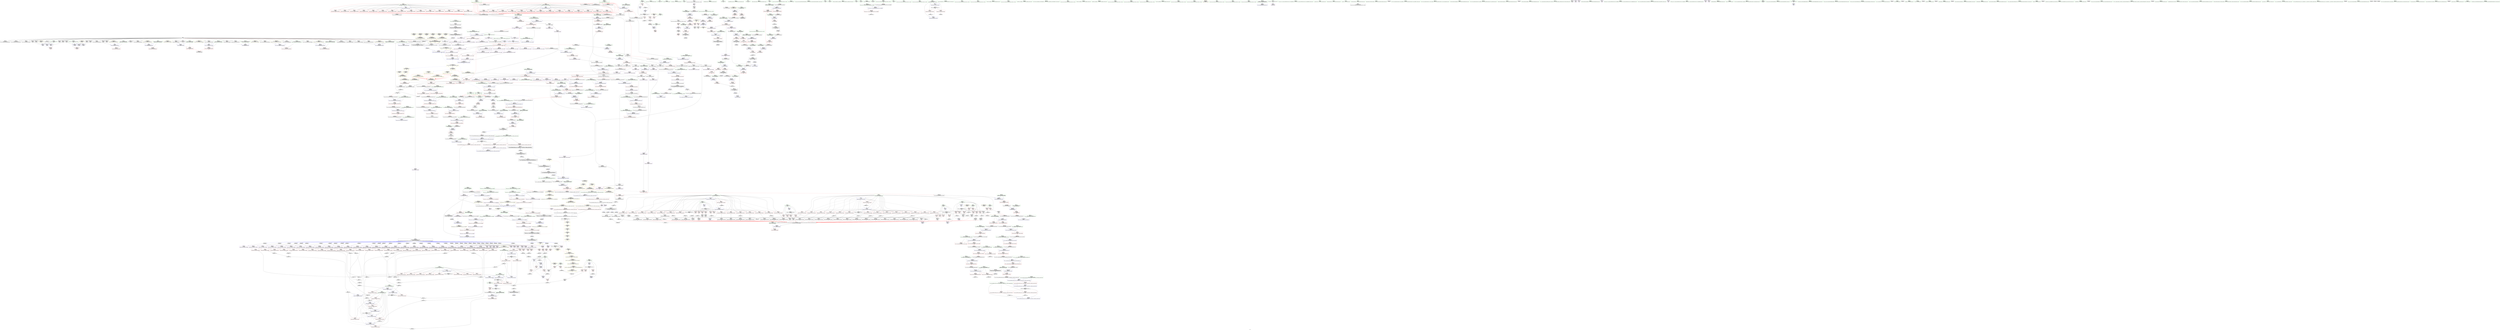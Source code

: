 digraph "SVFG" {
	label="SVFG";

	Node0x5651d13808f0 [shape=record,color=grey,label="{NodeID: 0\nNullPtr|{|<s34>112}}"];
	Node0x5651d13808f0 -> Node0x5651d13e0850[style=solid];
	Node0x5651d13808f0 -> Node0x5651d13e0950[style=solid];
	Node0x5651d13808f0 -> Node0x5651d13e0a20[style=solid];
	Node0x5651d13808f0 -> Node0x5651d13e0af0[style=solid];
	Node0x5651d13808f0 -> Node0x5651d13e0bc0[style=solid];
	Node0x5651d13808f0 -> Node0x5651d13e0c90[style=solid];
	Node0x5651d13808f0 -> Node0x5651d13e0d60[style=solid];
	Node0x5651d13808f0 -> Node0x5651d13e0e30[style=solid];
	Node0x5651d13808f0 -> Node0x5651d13e0f00[style=solid];
	Node0x5651d13808f0 -> Node0x5651d13e0fd0[style=solid];
	Node0x5651d13808f0 -> Node0x5651d13e10a0[style=solid];
	Node0x5651d13808f0 -> Node0x5651d13e1170[style=solid];
	Node0x5651d13808f0 -> Node0x5651d13e1240[style=solid];
	Node0x5651d13808f0 -> Node0x5651d13e1310[style=solid];
	Node0x5651d13808f0 -> Node0x5651d13e13e0[style=solid];
	Node0x5651d13808f0 -> Node0x5651d13e14b0[style=solid];
	Node0x5651d13808f0 -> Node0x5651d13e1580[style=solid];
	Node0x5651d13808f0 -> Node0x5651d13e1650[style=solid];
	Node0x5651d13808f0 -> Node0x5651d13e1720[style=solid];
	Node0x5651d13808f0 -> Node0x5651d13e17f0[style=solid];
	Node0x5651d13808f0 -> Node0x5651d13e18c0[style=solid];
	Node0x5651d13808f0 -> Node0x5651d13e1990[style=solid];
	Node0x5651d13808f0 -> Node0x5651d13e1a60[style=solid];
	Node0x5651d13808f0 -> Node0x5651d13e1b30[style=solid];
	Node0x5651d13808f0 -> Node0x5651d13e1c00[style=solid];
	Node0x5651d13808f0 -> Node0x5651d13e1cd0[style=solid];
	Node0x5651d13808f0 -> Node0x5651d13e1da0[style=solid];
	Node0x5651d13808f0 -> Node0x5651d13e1e70[style=solid];
	Node0x5651d13808f0 -> Node0x5651d13e8800[style=solid];
	Node0x5651d13808f0 -> Node0x5651d13ede50[style=solid];
	Node0x5651d13808f0 -> Node0x5651d13edf20[style=solid];
	Node0x5651d13808f0 -> Node0x5651d13edff0[style=solid];
	Node0x5651d13808f0 -> Node0x5651d1429250[style=solid];
	Node0x5651d13808f0 -> Node0x5651d14314e0[style=solid];
	Node0x5651d13808f0:s34 -> Node0x5651d1501740[style=solid,color=red];
	Node0x5651d13e8220 [shape=record,color=red,label="{NodeID: 775\n1638\<--1630\n\<--__last.addr\n_ZSt8_DestroyIP5PointS0_EvT_S2_RSaIT0_E\n|{<s0>128}}"];
	Node0x5651d13e8220:s0 -> Node0x5651d1503280[style=solid,color=red];
	Node0x5651d13ded20 [shape=record,color=purple,label="{NodeID: 443\n804\<--803\n_M_impl2\<--\n_ZNSt6vectorI5PointSaIS0_EED2Ev\n}"];
	Node0x5651d13d2bd0 [shape=record,color=green,label="{NodeID: 111\n837\<--838\nit\<--it_field_insensitive\nmain\n}"];
	Node0x5651d13d2bd0 -> Node0x5651d13fa730[style=solid];
	Node0x5651d13d2bd0 -> Node0x5651d13fa800[style=solid];
	Node0x5651d13d2bd0 -> Node0x5651d13fa8d0[style=solid];
	Node0x5651d13d2bd0 -> Node0x5651d13eb9c0[style=solid];
	Node0x5651d13d2bd0 -> Node0x5651d13eba90[style=solid];
	Node0x5651d13edcb0 [shape=record,color=blue,label="{NodeID: 886\n1224\<--1222\nthis.addr\<--this\n_ZNSt12_Vector_baseI5PointSaIS0_EE12_Vector_implC2ERKS1_\n}"];
	Node0x5651d13edcb0 -> Node0x5651d13fd3e0[style=dashed];
	Node0x5651d13f4750 [shape=record,color=red,label="{NodeID: 554\n146\<--77\n\<--i\n_Z8find_bineRSt6vectorI5PointSaIS0_EES3_\n}"];
	Node0x5651d13f4750 -> Node0x5651d142d460[style=solid];
	Node0x5651d13d7280 [shape=record,color=green,label="{NodeID: 222\n1572\<--1573\n__cxa_begin_catch\<--__cxa_begin_catch_field_insensitive\n}"];
	Node0x5651d14feb40 [shape=record,color=black,label="{NodeID: 2104\n1173 = PHI(1394, )\n}"];
	Node0x5651d14feb40 -> Node0x5651d13ed970[style=solid];
	Node0x5651d13fa180 [shape=record,color=red,label="{NodeID: 665\n762\<--734\nsel\<--ehselector.slot\n_ZNSt6vectorI5PointSaIS0_EEC2EmRKS1_\n}"];
	Node0x5651d142e7e0 [shape=record,color=grey,label="{NodeID: 1440\n158 = Binary(151, 157, )\n}"];
	Node0x5651d142e7e0 -> Node0x5651d142e660[style=solid];
	Node0x5651d13e5300 [shape=record,color=black,label="{NodeID: 333\n799\<--798\n\<--this1\n_ZNSt6vectorI5PointSaIS0_EED2Ev\n}"];
	Node0x5651d13e5300 -> Node0x5651d13deb80[style=solid];
	Node0x5651d13e5300 -> Node0x5651d13dec50[style=solid];
	Node0x5651d1380620 [shape=record,color=green,label="{NodeID: 1\n7\<--1\n__dso_handle\<--dummyObj\nGlob }"];
	Node0x5651d13e82f0 [shape=record,color=red,label="{NodeID: 776\n1652\<--1646\n\<--__first.addr\n_ZSt8_DestroyIP5PointEvT_S2_\n|{<s0>129}}"];
	Node0x5651d13e82f0:s0 -> Node0x5651d1502770[style=solid,color=red];
	Node0x5651d13dedf0 [shape=record,color=purple,label="{NodeID: 444\n805\<--803\n_M_finish\<--\n_ZNSt6vectorI5PointSaIS0_EED2Ev\n}"];
	Node0x5651d13dedf0 -> Node0x5651d13fa590[style=solid];
	Node0x5651d13d2ca0 [shape=record,color=green,label="{NodeID: 112\n844\<--845\nfreopen\<--freopen_field_insensitive\n}"];
	Node0x5651d13edd80 [shape=record,color=blue,label="{NodeID: 887\n1226\<--1223\n__a.addr\<--__a\n_ZNSt12_Vector_baseI5PointSaIS0_EE12_Vector_implC2ERKS1_\n}"];
	Node0x5651d13edd80 -> Node0x5651d13fd4b0[style=dashed];
	Node0x5651d13f4820 [shape=record,color=red,label="{NodeID: 555\n153\<--77\n\<--i\n_Z8find_bineRSt6vectorI5PointSaIS0_EES3_\n}"];
	Node0x5651d13f4820 -> Node0x5651d13e2720[style=solid];
	Node0x5651d13d7380 [shape=record,color=green,label="{NodeID: 223\n1575\<--1576\n_ZSt9terminatev\<--_ZSt9terminatev_field_insensitive\n}"];
	Node0x5651d14fec80 [shape=record,color=black,label="{NodeID: 2105\n1254 = PHI(1312, )\n}"];
	Node0x5651d14fec80 -> Node0x5651d13ee260[style=solid];
	Node0x5651d13fa250 [shape=record,color=red,label="{NodeID: 666\n775\<--772\nthis1\<--this.addr\n_ZNSaI5PointED2Ev\n}"];
	Node0x5651d13fa250 -> Node0x5651d13e5230[style=solid];
	Node0x5651d142e960 [shape=record,color=grey,label="{NodeID: 1441\n121 = Binary(120, 116, )\n}"];
	Node0x5651d142e960 -> Node0x5651d13e23e0[style=solid];
	Node0x5651d13e53d0 [shape=record,color=black,label="{NodeID: 334\n803\<--798\n\<--this1\n_ZNSt6vectorI5PointSaIS0_EED2Ev\n}"];
	Node0x5651d13e53d0 -> Node0x5651d13ded20[style=solid];
	Node0x5651d13e53d0 -> Node0x5651d13dedf0[style=solid];
	Node0x5651d13806b0 [shape=record,color=green,label="{NodeID: 2\n8\<--1\n.str\<--dummyObj\nGlob }"];
	Node0x5651d13e83c0 [shape=record,color=red,label="{NodeID: 777\n1653\<--1648\n\<--__last.addr\n_ZSt8_DestroyIP5PointEvT_S2_\n|{<s0>129}}"];
	Node0x5651d13e83c0:s0 -> Node0x5651d1502880[style=solid,color=red];
	Node0x5651d13deec0 [shape=record,color=purple,label="{NodeID: 445\n856\<--855\nvbase.offset.ptr\<--vtable\nmain\n}"];
	Node0x5651d13deec0 -> Node0x5651d13e58b0[style=solid];
	Node0x5651d13d7890 [shape=record,color=green,label="{NodeID: 113\n851\<--852\n_ZSt5fixedRSt8ios_base\<--_ZSt5fixedRSt8ios_base_field_insensitive\n}"];
	Node0x5651d13ede50 [shape=record,color=blue, style = dotted,label="{NodeID: 888\n1236\<--3\n_M_start\<--dummyVal\n_ZNSt12_Vector_baseI5PointSaIS0_EE12_Vector_implC2ERKS1_\n|{<s0>98}}"];
	Node0x5651d13ede50:s0 -> Node0x5651d14a6d00[style=dashed,color=blue];
	Node0x5651d13f48f0 [shape=record,color=red,label="{NodeID: 556\n165\<--77\n\<--i\n_Z8find_bineRSt6vectorI5PointSaIS0_EES3_\n}"];
	Node0x5651d13f48f0 -> Node0x5651d13e27f0[style=solid];
	Node0x5651d13d7480 [shape=record,color=green,label="{NodeID: 224\n1585\<--1586\n__a.addr\<--__a.addr_field_insensitive\n_ZNSt16allocator_traitsISaI5PointEE10deallocateERS1_PS0_m\n}"];
	Node0x5651d13d7480 -> Node0x5651d13e7d40[style=solid];
	Node0x5651d13d7480 -> Node0x5651d140fbd0[style=solid];
	Node0x5651d14fedc0 [shape=record,color=black,label="{NodeID: 2106\n1328 = PHI(1335, )\n}"];
	Node0x5651d14fedc0 -> Node0x5651d1429250[style=solid];
	Node0x5651d13fa320 [shape=record,color=red,label="{NodeID: 667\n798\<--791\nthis1\<--this.addr\n_ZNSt6vectorI5PointSaIS0_EED2Ev\n}"];
	Node0x5651d13fa320 -> Node0x5651d13e5300[style=solid];
	Node0x5651d13fa320 -> Node0x5651d13e53d0[style=solid];
	Node0x5651d13fa320 -> Node0x5651d13e54a0[style=solid];
	Node0x5651d13fa320 -> Node0x5651d13e5570[style=solid];
	Node0x5651d13fa320 -> Node0x5651d13e5640[style=solid];
	Node0x5651d142eae0 [shape=record,color=grey,label="{NodeID: 1442\n880 = Binary(879, 116, )\n}"];
	Node0x5651d142eae0 -> Node0x5651d13eba90[style=solid];
	Node0x5651d13e54a0 [shape=record,color=black,label="{NodeID: 335\n807\<--798\n\<--this1\n_ZNSt6vectorI5PointSaIS0_EED2Ev\n|{<s0>78}}"];
	Node0x5651d13e54a0:s0 -> Node0x5651d1502190[style=solid,color=red];
	Node0x5651d1396480 [shape=record,color=green,label="{NodeID: 3\n10\<--1\n_ZSt3cin\<--dummyObj\nGlob }"];
	Node0x5651d13e8490 [shape=record,color=red,label="{NodeID: 778\n1677\<--1676\ndummyVal\<--offset_0\n_ZSt10__fill_n_aIP5PointmS0_EN9__gnu_cxx11__enable_ifIXntsr11__is_scalarIT1_EE7__valueET_E6__typeES5_T0_RKS4_\n}"];
	Node0x5651d13e8490 -> Node0x5651d140f550[style=solid];
	Node0x5651d1402400 [shape=record,color=yellow,style=double,label="{NodeID: 1553\n240V_1 = ENCHI(MR_240V_0)\npts\{1186 \}\nFun[_ZNSt12_Vector_baseI5PointSaIS0_EED2Ev]}"];
	Node0x5651d1402400 -> Node0x5651d13edb10[style=dashed];
	Node0x5651d13def90 [shape=record,color=purple,label="{NodeID: 446\n916\<--915\n_M_precision\<--this1\n_ZNSt8ios_base9precisionEl\n}"];
	Node0x5651d13def90 -> Node0x5651d13fae80[style=solid];
	Node0x5651d13d7920 [shape=record,color=green,label="{NodeID: 114\n853\<--854\n_ZNSolsEPFRSt8ios_baseS0_E\<--_ZNSolsEPFRSt8ios_baseS0_E_field_insensitive\n}"];
	Node0x5651d13edf20 [shape=record,color=blue, style = dotted,label="{NodeID: 889\n1238\<--3\n_M_finish\<--dummyVal\n_ZNSt12_Vector_baseI5PointSaIS0_EE12_Vector_implC2ERKS1_\n|{<s0>98}}"];
	Node0x5651d13edf20:s0 -> Node0x5651d14a6d00[style=dashed,color=blue];
	Node0x5651d13f49c0 [shape=record,color=red,label="{NodeID: 557\n172\<--77\n\<--i\n_Z8find_bineRSt6vectorI5PointSaIS0_EES3_\n}"];
	Node0x5651d13f49c0 -> Node0x5651d13e28c0[style=solid];
	Node0x5651d13d7550 [shape=record,color=green,label="{NodeID: 225\n1587\<--1588\n__p.addr\<--__p.addr_field_insensitive\n_ZNSt16allocator_traitsISaI5PointEE10deallocateERS1_PS0_m\n}"];
	Node0x5651d13d7550 -> Node0x5651d13e7e10[style=solid];
	Node0x5651d13d7550 -> Node0x5651d140fca0[style=solid];
	Node0x5651d14fef00 [shape=record,color=black,label="{NodeID: 2107\n1347 = PHI(1351, )\n}"];
	Node0x5651d14fef00 -> Node0x5651d13e6dd0[style=solid];
	Node0x5651d13fa3f0 [shape=record,color=red,label="{NodeID: 668\n825\<--793\nexn\<--exn.slot\n_ZNSt6vectorI5PointSaIS0_EED2Ev\n|{<s0>82}}"];
	Node0x5651d13fa3f0:s0 -> Node0x5651d15023d0[style=solid,color=red];
	Node0x5651d142ec60 [shape=record,color=grey,label="{NodeID: 1443\n257 = Binary(256, 116, )\n}"];
	Node0x5651d142ec60 -> Node0x5651d13e3010[style=solid];
	Node0x5651d13e5570 [shape=record,color=black,label="{NodeID: 336\n814\<--798\n\<--this1\n_ZNSt6vectorI5PointSaIS0_EED2Ev\n|{<s0>80}}"];
	Node0x5651d13e5570:s0 -> Node0x5651d14ffed0[style=solid,color=red];
	Node0x5651d1396510 [shape=record,color=green,label="{NodeID: 4\n11\<--1\n_ZSt4cout\<--dummyObj\nGlob }"];
	Node0x5651d13e8560 [shape=record,color=red,label="{NodeID: 779\n1680\<--1679\ndummyVal\<--offset_1\n_ZSt10__fill_n_aIP5PointmS0_EN9__gnu_cxx11__enable_ifIXntsr11__is_scalarIT1_EE7__valueET_E6__typeES5_T0_RKS4_\n}"];
	Node0x5651d13e8560 -> Node0x5651d140f620[style=solid];
	Node0x5651d14024e0 [shape=record,color=yellow,style=double,label="{NodeID: 1554\n242V_1 = ENCHI(MR_242V_0)\npts\{1188 \}\nFun[_ZNSt12_Vector_baseI5PointSaIS0_EED2Ev]}"];
	Node0x5651d14024e0 -> Node0x5651d13edbe0[style=dashed];
	Node0x5651d13df060 [shape=record,color=purple,label="{NodeID: 447\n920\<--915\n_M_precision2\<--this1\n_ZNSt8ios_base9precisionEl\n}"];
	Node0x5651d13df060 -> Node0x5651d13ebea0[style=solid];
	Node0x5651d13d7a20 [shape=record,color=green,label="{NodeID: 115\n863\<--864\n_ZNSt8ios_base9precisionEl\<--_ZNSt8ios_base9precisionEl_field_insensitive\n}"];
	Node0x5651d13edff0 [shape=record,color=blue, style = dotted,label="{NodeID: 890\n1240\<--3\n_M_end_of_storage\<--dummyVal\n_ZNSt12_Vector_baseI5PointSaIS0_EE12_Vector_implC2ERKS1_\n|{<s0>98}}"];
	Node0x5651d13edff0:s0 -> Node0x5651d14a6d00[style=dashed,color=blue];
	Node0x5651d13f4a90 [shape=record,color=red,label="{NodeID: 558\n179\<--77\n\<--i\n_Z8find_bineRSt6vectorI5PointSaIS0_EES3_\n}"];
	Node0x5651d13f4a90 -> Node0x5651d142da60[style=solid];
	Node0x5651d13d7620 [shape=record,color=green,label="{NodeID: 226\n1589\<--1590\n__n.addr\<--__n.addr_field_insensitive\n_ZNSt16allocator_traitsISaI5PointEE10deallocateERS1_PS0_m\n}"];
	Node0x5651d13d7620 -> Node0x5651d13e7ee0[style=solid];
	Node0x5651d13d7620 -> Node0x5651d140fd70[style=solid];
	Node0x5651d14ff040 [shape=record,color=black,label="{NodeID: 2108\n1366 = PHI(1383, )\n}"];
	Node0x5651d14ff040 -> Node0x5651d14323e0[style=solid];
	Node0x5651d13fa4c0 [shape=record,color=red,label="{NodeID: 669\n802\<--801\n\<--_M_start\n_ZNSt6vectorI5PointSaIS0_EED2Ev\n|{<s0>79}}"];
	Node0x5651d13fa4c0:s0 -> Node0x5651d1504560[style=solid,color=red];
	Node0x5651d142ede0 [shape=record,color=grey,label="{NodeID: 1444\n115 = Binary(114, 116, )\n}"];
	Node0x5651d142ede0 -> Node0x5651d1431c60[style=solid];
	Node0x5651d13e5640 [shape=record,color=black,label="{NodeID: 337\n822\<--798\n\<--this1\n_ZNSt6vectorI5PointSaIS0_EED2Ev\n|{<s0>81}}"];
	Node0x5651d13e5640:s0 -> Node0x5651d14ffed0[style=solid,color=red];
	Node0x5651d13965a0 [shape=record,color=green,label="{NodeID: 5\n14\<--1\n.str.1\<--dummyObj\nGlob }"];
	Node0x5651d13e8630 [shape=record,color=blue,label="{NodeID: 780\n1672\<--27\nllvm.global_ctors_0\<--\nGlob }"];
	Node0x5651d14025c0 [shape=record,color=yellow,style=double,label="{NodeID: 1555\n43V_1 = ENCHI(MR_43V_0)\npts\{4570000 4650000 \}\nFun[_ZNSt12_Vector_baseI5PointSaIS0_EED2Ev]}"];
	Node0x5651d14025c0 -> Node0x5651d13fd170[style=dashed];
	Node0x5651d14025c0 -> Node0x5651d13fd310[style=dashed];
	Node0x5651d13df130 [shape=record,color=purple,label="{NodeID: 448\n943\<--942\n_M_flags\<--this1\n_ZNSt8ios_base4setfESt13_Ios_FmtflagsS0_\n}"];
	Node0x5651d13df130 -> Node0x5651d13fb360[style=solid];
	Node0x5651d13d7b20 [shape=record,color=green,label="{NodeID: 116\n867\<--868\nscanf\<--scanf_field_insensitive\n}"];
	Node0x5651d13ee0c0 [shape=record,color=blue,label="{NodeID: 891\n1246\<--1244\nthis.addr\<--this\n_ZNSt12_Vector_baseI5PointSaIS0_EE17_M_create_storageEm\n}"];
	Node0x5651d13ee0c0 -> Node0x5651d13fd580[style=dashed];
	Node0x5651d13f4b60 [shape=record,color=red,label="{NodeID: 559\n186\<--77\n\<--i\n_Z8find_bineRSt6vectorI5PointSaIS0_EES3_\n}"];
	Node0x5651d13f4b60 -> Node0x5651d13e2a60[style=solid];
	Node0x5651d13d76f0 [shape=record,color=green,label="{NodeID: 227\n1599\<--1600\n_ZN9__gnu_cxx13new_allocatorI5PointE10deallocateEPS1_m\<--_ZN9__gnu_cxx13new_allocatorI5PointE10deallocateEPS1_m_field_insensitive\n}"];
	Node0x5651d14ff180 [shape=record,color=black,label="{NodeID: 2109\n1409 = PHI(1422, )\n}"];
	Node0x5651d14ff180 -> Node0x5651d13e7110[style=solid];
	Node0x5651d13fa590 [shape=record,color=red,label="{NodeID: 670\n806\<--805\n\<--_M_finish\n_ZNSt6vectorI5PointSaIS0_EED2Ev\n|{<s0>79}}"];
	Node0x5651d13fa590:s0 -> Node0x5651d1504670[style=solid,color=red];
	Node0x5651d142ef60 [shape=record,color=grey,label="{NodeID: 1445\n876 = Binary(875, 116, )\n|{<s0>88}}"];
	Node0x5651d142ef60:s0 -> Node0x5651d1504450[style=solid,color=red];
	Node0x5651d13e5710 [shape=record,color=black,label="{NodeID: 338\n843\<--840\ncall\<--\nmain\n}"];
	Node0x5651d1396630 [shape=record,color=green,label="{NodeID: 6\n16\<--1\n.str.2\<--dummyObj\nGlob }"];
	Node0x5651d13e8700 [shape=record,color=blue,label="{NodeID: 781\n1673\<--28\nllvm.global_ctors_1\<--_GLOBAL__sub_I_natalia_0_0.cpp\nGlob }"];
	Node0x5651d14026d0 [shape=record,color=yellow,style=double,label="{NodeID: 1556\n102V_1 = ENCHI(MR_102V_0)\npts\{4570002 4650002 \}\nFun[_ZNSt12_Vector_baseI5PointSaIS0_EED2Ev]}"];
	Node0x5651d14026d0 -> Node0x5651d13fd240[style=dashed];
	Node0x5651d13df200 [shape=record,color=purple,label="{NodeID: 449\n950\<--942\n_M_flags2\<--this1\n_ZNSt8ios_base4setfESt13_Ios_FmtflagsS0_\n|{<s0>91}}"];
	Node0x5651d13df200:s0 -> Node0x5651d1504ae0[style=solid,color=red];
	Node0x5651d13d7c20 [shape=record,color=green,label="{NodeID: 117\n893\<--894\n__base.addr\<--__base.addr_field_insensitive\n_ZSt5fixedRSt8ios_base\n}"];
	Node0x5651d13d7c20 -> Node0x5651d13faa70[style=solid];
	Node0x5651d13d7c20 -> Node0x5651d13fab40[style=solid];
	Node0x5651d13d7c20 -> Node0x5651d13ebb60[style=solid];
	Node0x5651d13ee190 [shape=record,color=blue,label="{NodeID: 892\n1248\<--1245\n__n.addr\<--__n\n_ZNSt12_Vector_baseI5PointSaIS0_EE17_M_create_storageEm\n}"];
	Node0x5651d13ee190 -> Node0x5651d13fd650[style=dashed];
	Node0x5651d13ee190 -> Node0x5651d13fd720[style=dashed];
	Node0x5651d148b9f0 [shape=record,color=yellow,style=double,label="{NodeID: 1667\n24V_1 = ENCHI(MR_24V_0)\npts\{1378 \}\nFun[_Z5solvei]|{<s0>41}}"];
	Node0x5651d148b9f0:s0 -> Node0x5651d1404da0[style=dashed,color=red];
	Node0x5651d13f4c30 [shape=record,color=red,label="{NodeID: 560\n194\<--77\n\<--i\n_Z8find_bineRSt6vectorI5PointSaIS0_EES3_\n}"];
	Node0x5651d13f4c30 -> Node0x5651d142c3e0[style=solid];
	Node0x5651d13d77f0 [shape=record,color=green,label="{NodeID: 228\n1606\<--1607\nthis.addr\<--this.addr_field_insensitive\n_ZN9__gnu_cxx13new_allocatorI5PointE10deallocateEPS1_m\n}"];
	Node0x5651d13d77f0 -> Node0x5651d13e7fb0[style=solid];
	Node0x5651d13d77f0 -> Node0x5651d140fe40[style=solid];
	Node0x5651d14ff2c0 [shape=record,color=black,label="{NodeID: 2110\n1437 = PHI(1441, )\n}"];
	Node0x5651d14ff2c0 -> Node0x5651d13e7380[style=solid];
	Node0x5651d13fa660 [shape=record,color=red,label="{NodeID: 671\n872\<--835\n\<--tc\nmain\n}"];
	Node0x5651d13fa660 -> Node0x5651d1431f60[style=solid];
	Node0x5651d142f0e0 [shape=record,color=grey,label="{NodeID: 1446\n103 = Binary(102, 104, )\n}"];
	Node0x5651d142f0e0 -> Node0x5651d13e8de0[style=solid];
	Node0x5651d13e57e0 [shape=record,color=black,label="{NodeID: 339\n849\<--846\ncall1\<--\nmain\n}"];
	Node0x5651d1396e70 [shape=record,color=green,label="{NodeID: 7\n18\<--1\nstdin\<--dummyObj\nGlob }"];
	Node0x5651d13e8800 [shape=record,color=blue, style = dotted,label="{NodeID: 782\n1674\<--3\nllvm.global_ctors_2\<--dummyVal\nGlob }"];
	Node0x5651d13df2d0 [shape=record,color=purple,label="{NodeID: 450\n959\<--942\n_M_flags5\<--this1\n_ZNSt8ios_base4setfESt13_Ios_FmtflagsS0_\n|{<s0>93}}"];
	Node0x5651d13df2d0:s0 -> Node0x5651d1508d90[style=solid,color=red];
	Node0x5651d13d7cf0 [shape=record,color=green,label="{NodeID: 118\n900\<--901\n_ZNSt8ios_base4setfESt13_Ios_FmtflagsS0_\<--_ZNSt8ios_base4setfESt13_Ios_FmtflagsS0__field_insensitive\n}"];
	Node0x5651d13ee260 [shape=record,color=blue,label="{NodeID: 893\n1258\<--1254\n_M_start\<--call\n_ZNSt12_Vector_baseI5PointSaIS0_EE17_M_create_storageEm\n|{|<s2>99}}"];
	Node0x5651d13ee260 -> Node0x5651d13fd7f0[style=dashed];
	Node0x5651d13ee260 -> Node0x5651d13fd8c0[style=dashed];
	Node0x5651d13ee260:s2 -> Node0x5651d14a6e90[style=dashed,color=blue];
	Node0x5651d148bad0 [shape=record,color=yellow,style=double,label="{NodeID: 1668\n26V_1 = ENCHI(MR_26V_0)\npts\{4570000 \}\nFun[_Z5solvei]|{<s0>41}}"];
	Node0x5651d148bad0:s0 -> Node0x5651d1404eb0[style=dashed,color=red];
	Node0x5651d13f4d00 [shape=record,color=red,label="{NodeID: 561\n201\<--77\n\<--i\n_Z8find_bineRSt6vectorI5PointSaIS0_EES3_\n}"];
	Node0x5651d13f4d00 -> Node0x5651d13e2c00[style=solid];
	Node0x5651d13dfd00 [shape=record,color=green,label="{NodeID: 229\n1608\<--1609\n__p.addr\<--__p.addr_field_insensitive\n_ZN9__gnu_cxx13new_allocatorI5PointE10deallocateEPS1_m\n}"];
	Node0x5651d13dfd00 -> Node0x5651d13e8080[style=solid];
	Node0x5651d13dfd00 -> Node0x5651d140ff10[style=solid];
	Node0x5651d14ff400 [shape=record,color=black,label="{NodeID: 2111\n1460 = PHI(1464, )\n}"];
	Node0x5651d14ff400 -> Node0x5651d13e7520[style=solid];
	Node0x5651d13fa730 [shape=record,color=red,label="{NodeID: 672\n871\<--837\n\<--it\nmain\n}"];
	Node0x5651d13fa730 -> Node0x5651d1431f60[style=solid];
	Node0x5651d142f260 [shape=record,color=grey,label="{NodeID: 1447\n133 = Binary(132, 116, )\n}"];
	Node0x5651d142f260 -> Node0x5651d13e24b0[style=solid];
	Node0x5651d13e58b0 [shape=record,color=black,label="{NodeID: 340\n857\<--856\n\<--vbase.offset.ptr\nmain\n}"];
	Node0x5651d13e58b0 -> Node0x5651d13fa9a0[style=solid];
	Node0x5651d1396f30 [shape=record,color=green,label="{NodeID: 8\n19\<--1\n.str.3\<--dummyObj\nGlob }"];
	Node0x5651d13e8900 [shape=record,color=blue,label="{NodeID: 783\n59\<--56\nneed.addr\<--need\n_Z8find_bineRSt6vectorI5PointSaIS0_EES3_\n}"];
	Node0x5651d13e8900 -> Node0x5651d13f1aa0[style=dashed];
	Node0x5651d13df3a0 [shape=record,color=purple,label="{NodeID: 451\n1048\<--1036\ncoerce.dive\<--retval\n_ZNSt6vectorI5PointSaIS0_EE3endEv\n}"];
	Node0x5651d13df3a0 -> Node0x5651d13fbf90[style=solid];
	Node0x5651d13d7df0 [shape=record,color=green,label="{NodeID: 119\n907\<--908\nthis.addr\<--this.addr_field_insensitive\n_ZNSt8ios_base9precisionEl\n}"];
	Node0x5651d13d7df0 -> Node0x5651d13fac10[style=solid];
	Node0x5651d13d7df0 -> Node0x5651d13ebc30[style=solid];
	Node0x5651d13ee330 [shape=record,color=blue,label="{NodeID: 894\n1264\<--1262\n_M_finish\<--\n_ZNSt12_Vector_baseI5PointSaIS0_EE17_M_create_storageEm\n|{<s0>99}}"];
	Node0x5651d13ee330:s0 -> Node0x5651d14a6e90[style=dashed,color=blue];
	Node0x5651d148bbb0 [shape=record,color=yellow,style=double,label="{NodeID: 1669\n28V_1 = ENCHI(MR_28V_0)\npts\{4570001 \}\nFun[_Z5solvei]|{<s0>41}}"];
	Node0x5651d148bbb0:s0 -> Node0x5651d1404fc0[style=dashed,color=red];
	Node0x5651d13f4dd0 [shape=record,color=red,label="{NodeID: 562\n212\<--77\n\<--i\n_Z8find_bineRSt6vectorI5PointSaIS0_EES3_\n}"];
	Node0x5651d13f4dd0 -> Node0x5651d13e2cd0[style=solid];
	Node0x5651d13dfdd0 [shape=record,color=green,label="{NodeID: 230\n1610\<--1611\n.addr\<--.addr_field_insensitive\n_ZN9__gnu_cxx13new_allocatorI5PointE10deallocateEPS1_m\n}"];
	Node0x5651d13dfdd0 -> Node0x5651d140ffe0[style=solid];
	Node0x5651d14ff540 [shape=record,color=black,label="{NodeID: 2112\n1478 = PHI(1531, )\n|{<s0>121}}"];
	Node0x5651d14ff540:s0 -> Node0x5651d1500060[style=solid,color=red];
	Node0x5651d13fa800 [shape=record,color=red,label="{NodeID: 673\n875\<--837\n\<--it\nmain\n}"];
	Node0x5651d13fa800 -> Node0x5651d142ef60[style=solid];
	Node0x5651d142f3e0 [shape=record,color=grey,label="{NodeID: 1448\n102 = Binary(100, 101, )\n}"];
	Node0x5651d142f3e0 -> Node0x5651d142f0e0[style=solid];
	Node0x5651d13e5980 [shape=record,color=black,label="{NodeID: 341\n860\<--859\n\<--add.ptr\nmain\n|{<s0>86}}"];
	Node0x5651d13e5980:s0 -> Node0x5651d1502c40[style=solid,color=red];
	Node0x5651d1396ff0 [shape=record,color=green,label="{NodeID: 9\n21\<--1\n.str.4\<--dummyObj\nGlob }"];
	Node0x5651d13e89d0 [shape=record,color=blue,label="{NodeID: 784\n61\<--57\nl.addr\<--l\n_Z8find_bineRSt6vectorI5PointSaIS0_EES3_\n}"];
	Node0x5651d13e89d0 -> Node0x5651d13f1b70[style=dashed];
	Node0x5651d13e89d0 -> Node0x5651d13f1c40[style=dashed];
	Node0x5651d13e89d0 -> Node0x5651d13f1d10[style=dashed];
	Node0x5651d13e89d0 -> Node0x5651d13f1de0[style=dashed];
	Node0x5651d13e89d0 -> Node0x5651d13f1eb0[style=dashed];
	Node0x5651d13e89d0 -> Node0x5651d13f1f80[style=dashed];
	Node0x5651d13e89d0 -> Node0x5651d13f2050[style=dashed];
	Node0x5651d13e89d0 -> Node0x5651d13f2120[style=dashed];
	Node0x5651d13e89d0 -> Node0x5651d13f21f0[style=dashed];
	Node0x5651d13e89d0 -> Node0x5651d13f22c0[style=dashed];
	Node0x5651d13e89d0 -> Node0x5651d13f2390[style=dashed];
	Node0x5651d13e89d0 -> Node0x5651d13f2460[style=dashed];
	Node0x5651d13e89d0 -> Node0x5651d13f2530[style=dashed];
	Node0x5651d13e89d0 -> Node0x5651d13f2600[style=dashed];
	Node0x5651d13e89d0 -> Node0x5651d13f26d0[style=dashed];
	Node0x5651d13df470 [shape=record,color=purple,label="{NodeID: 452\n1043\<--1042\n_M_impl\<--\n_ZNSt6vectorI5PointSaIS0_EE3endEv\n}"];
	Node0x5651d13d7ec0 [shape=record,color=green,label="{NodeID: 120\n909\<--910\n__prec.addr\<--__prec.addr_field_insensitive\n_ZNSt8ios_base9precisionEl\n}"];
	Node0x5651d13d7ec0 -> Node0x5651d13face0[style=solid];
	Node0x5651d13d7ec0 -> Node0x5651d13ebd00[style=solid];
	Node0x5651d13ee400 [shape=record,color=blue,label="{NodeID: 895\n1272\<--1270\n_M_end_of_storage\<--add.ptr\n_ZNSt12_Vector_baseI5PointSaIS0_EE17_M_create_storageEm\n|{<s0>99}}"];
	Node0x5651d13ee400:s0 -> Node0x5651d14a6e90[style=dashed,color=blue];
	Node0x5651d148bc90 [shape=record,color=yellow,style=double,label="{NodeID: 1670\n81V_1 = ENCHI(MR_81V_0)\npts\{4570002 \}\nFun[_Z5solvei]|{<s0>41}}"];
	Node0x5651d148bc90:s0 -> Node0x5651d1405370[style=dashed,color=red];
	Node0x5651d13f4ea0 [shape=record,color=red,label="{NodeID: 563\n220\<--77\n\<--i\n_Z8find_bineRSt6vectorI5PointSaIS0_EES3_\n}"];
	Node0x5651d13f4ea0 -> Node0x5651d13e2da0[style=solid];
	Node0x5651d13dfea0 [shape=record,color=green,label="{NodeID: 231\n1619\<--1620\n_ZdlPv\<--_ZdlPv_field_insensitive\n}"];
	Node0x5651d14ff680 [shape=record,color=black,label="{NodeID: 2113\n1483 = PHI(1492, )\n}"];
	Node0x5651d14ff680 -> Node0x5651d13e75f0[style=solid];
	Node0x5651d13fa8d0 [shape=record,color=red,label="{NodeID: 674\n879\<--837\n\<--it\nmain\n}"];
	Node0x5651d13fa8d0 -> Node0x5651d142eae0[style=solid];
	Node0x5651d142f560 [shape=record,color=grey,label="{NodeID: 1449\n422 = Binary(421, 423, )\n}"];
	Node0x5651d142f560 -> Node0x5651d13e3eb0[style=solid];
	Node0x5651d13e5a50 [shape=record,color=black,label="{NodeID: 342\n891\<--902\n_ZSt5fixedRSt8ios_base_ret\<--\n_ZSt5fixedRSt8ios_base\n}"];
	Node0x5651d13970f0 [shape=record,color=green,label="{NodeID: 10\n23\<--1\nstdout\<--dummyObj\nGlob }"];
	Node0x5651d13e8aa0 [shape=record,color=blue,label="{NodeID: 785\n63\<--58\nu.addr\<--u\n_Z8find_bineRSt6vectorI5PointSaIS0_EES3_\n}"];
	Node0x5651d13e8aa0 -> Node0x5651d13f27a0[style=dashed];
	Node0x5651d13e8aa0 -> Node0x5651d13f2870[style=dashed];
	Node0x5651d13e8aa0 -> Node0x5651d13f2940[style=dashed];
	Node0x5651d13e8aa0 -> Node0x5651d13f2a10[style=dashed];
	Node0x5651d13e8aa0 -> Node0x5651d13f2ae0[style=dashed];
	Node0x5651d13e8aa0 -> Node0x5651d13f2bb0[style=dashed];
	Node0x5651d13e8aa0 -> Node0x5651d13f2c80[style=dashed];
	Node0x5651d13e8aa0 -> Node0x5651d13f2d50[style=dashed];
	Node0x5651d13e8aa0 -> Node0x5651d13f2e20[style=dashed];
	Node0x5651d13e8aa0 -> Node0x5651d13f2ef0[style=dashed];
	Node0x5651d13e8aa0 -> Node0x5651d13f2fc0[style=dashed];
	Node0x5651d13e8aa0 -> Node0x5651d13f3090[style=dashed];
	Node0x5651d13e8aa0 -> Node0x5651d13f3160[style=dashed];
	Node0x5651d13e8aa0 -> Node0x5651d13f3230[style=dashed];
	Node0x5651d13df540 [shape=record,color=purple,label="{NodeID: 453\n1044\<--1042\n_M_finish\<--\n_ZNSt6vectorI5PointSaIS0_EE3endEv\n|{<s0>96}}"];
	Node0x5651d13df540:s0 -> Node0x5651d1504300[style=solid,color=red];
	Node0x5651d13d7f90 [shape=record,color=green,label="{NodeID: 121\n911\<--912\n__old\<--__old_field_insensitive\n_ZNSt8ios_base9precisionEl\n}"];
	Node0x5651d13d7f90 -> Node0x5651d13fadb0[style=solid];
	Node0x5651d13d7f90 -> Node0x5651d13ebdd0[style=solid];
	Node0x5651d13ee4d0 [shape=record,color=blue,label="{NodeID: 896\n1277\<--1276\nthis.addr\<--this\n_ZNSt12_Vector_baseI5PointSaIS0_EE12_Vector_implD2Ev\n}"];
	Node0x5651d13ee4d0 -> Node0x5651d13fd990[style=dashed];
	Node0x5651d148bd70 [shape=record,color=yellow,style=double,label="{NodeID: 1671\n30V_1 = ENCHI(MR_30V_0)\npts\{4650000 \}\nFun[_Z5solvei]|{<s0>44}}"];
	Node0x5651d148bd70:s0 -> Node0x5651d1404eb0[style=dashed,color=red];
	Node0x5651d13f4f70 [shape=record,color=red,label="{NodeID: 564\n232\<--77\n\<--i\n_Z8find_bineRSt6vectorI5PointSaIS0_EES3_\n}"];
	Node0x5651d13f4f70 -> Node0x5651d142aee0[style=solid];
	Node0x5651d13dffa0 [shape=record,color=green,label="{NodeID: 232\n1628\<--1629\n__first.addr\<--__first.addr_field_insensitive\n_ZSt8_DestroyIP5PointS0_EvT_S2_RSaIT0_E\n}"];
	Node0x5651d13dffa0 -> Node0x5651d13e8150[style=solid];
	Node0x5651d13dffa0 -> Node0x5651d14100b0[style=solid];
	Node0x5651d14ff7c0 [shape=record,color=black,label="{NodeID: 2114\n381 = PHI(86, )\n0th arg _ZNSt6vectorI5PointSaIS0_EE4backEv }"];
	Node0x5651d14ff7c0 -> Node0x5651d13e9a10[style=solid];
	Node0x5651d13fa9a0 [shape=record,color=red,label="{NodeID: 675\n858\<--857\nvbase.offset\<--\nmain\n}"];
	Node0x5651d142f6e0 [shape=record,color=grey,label="{NodeID: 1450\n1068 = Binary(1069, 1067, )\n}"];
	Node0x5651d13e5b20 [shape=record,color=black,label="{NodeID: 343\n904\<--922\n_ZNSt8ios_base9precisionEl_ret\<--\n_ZNSt8ios_base9precisionEl\n|{<s0>86}}"];
	Node0x5651d13e5b20:s0 -> Node0x5651d14fe3d0[style=solid,color=blue];
	Node0x5651d13cfb00 [shape=record,color=green,label="{NodeID: 11\n24\<--1\n.str.5\<--dummyObj\nGlob }"];
	Node0x5651d13e8b70 [shape=record,color=blue,label="{NodeID: 786\n65\<--85\nL\<--\n_Z8find_bineRSt6vectorI5PointSaIS0_EES3_\n}"];
	Node0x5651d13e8b70 -> Node0x5651d1469970[style=dashed];
	Node0x5651d13df610 [shape=record,color=purple,label="{NodeID: 454\n1073\<--1054\ncoerce.dive\<--retval\n_ZNK9__gnu_cxx17__normal_iteratorIP5PointSt6vectorIS1_SaIS1_EEEmiEl\n}"];
	Node0x5651d13df610 -> Node0x5651d13fc2d0[style=solid];
	Node0x5651d13d8060 [shape=record,color=green,label="{NodeID: 122\n931\<--932\nthis.addr\<--this.addr_field_insensitive\n_ZNSt8ios_base4setfESt13_Ios_FmtflagsS0_\n}"];
	Node0x5651d13d8060 -> Node0x5651d13faf50[style=solid];
	Node0x5651d13d8060 -> Node0x5651d13ebf70[style=solid];
	Node0x5651d13ee5a0 [shape=record,color=blue,label="{NodeID: 897\n1287\<--1285\nthis.addr\<--this\n_ZNSaI5PointEC2ERKS0_\n}"];
	Node0x5651d13ee5a0 -> Node0x5651d13fda60[style=dashed];
	Node0x5651d148be50 [shape=record,color=yellow,style=double,label="{NodeID: 1672\n32V_1 = ENCHI(MR_32V_0)\npts\{4650001 \}\nFun[_Z5solvei]|{<s0>44}}"];
	Node0x5651d148be50:s0 -> Node0x5651d1404fc0[style=dashed,color=red];
	Node0x5651d13f5040 [shape=record,color=red,label="{NodeID: 565\n238\<--79\n\<--i64\n_Z8find_bineRSt6vectorI5PointSaIS0_EES3_\n}"];
	Node0x5651d13f5040 -> Node0x5651d1431360[style=solid];
	Node0x5651d13e0070 [shape=record,color=green,label="{NodeID: 233\n1630\<--1631\n__last.addr\<--__last.addr_field_insensitive\n_ZSt8_DestroyIP5PointS0_EvT_S2_RSaIT0_E\n}"];
	Node0x5651d13e0070 -> Node0x5651d13e8220[style=solid];
	Node0x5651d13e0070 -> Node0x5651d1410180[style=solid];
	Node0x5651d14ff900 [shape=record,color=black,label="{NodeID: 2115\n790 = PHI(464, 464, 456, 456, )\n0th arg _ZNSt6vectorI5PointSaIS0_EED2Ev }"];
	Node0x5651d14ff900 -> Node0x5651d13eb680[style=solid];
	Node0x5651d13faa70 [shape=record,color=red,label="{NodeID: 676\n896\<--893\n\<--__base.addr\n_ZSt5fixedRSt8ios_base\n|{<s0>89}}"];
	Node0x5651d13faa70:s0 -> Node0x5651d15033c0[style=solid,color=red];
	Node0x5651d142f860 [shape=record,color=grey,label="{NodeID: 1451\n421 = Binary(419, 420, )\n}"];
	Node0x5651d142f860 -> Node0x5651d142f560[style=solid];
	Node0x5651d13e5bf0 [shape=record,color=black,label="{NodeID: 344\n927\<--963\n_ZNSt8ios_base4setfESt13_Ios_FmtflagsS0__ret\<--\n_ZNSt8ios_base4setfESt13_Ios_FmtflagsS0_\n|{<s0>89}}"];
	Node0x5651d13e5bf0:s0 -> Node0x5651d14fe5b0[style=solid,color=blue];
	Node0x5651d13cfc00 [shape=record,color=green,label="{NodeID: 12\n27\<--1\n\<--dummyObj\nCan only get source location for instruction, argument, global var or function.}"];
	Node0x5651d13e8c40 [shape=record,color=blue,label="{NodeID: 787\n67\<--91\nR\<--\n_Z8find_bineRSt6vectorI5PointSaIS0_EES3_\n}"];
	Node0x5651d13e8c40 -> Node0x5651d1469e70[style=dashed];
	Node0x5651d1402c70 [shape=record,color=yellow,style=double,label="{NodeID: 1562\n295V_1 = ENCHI(MR_295V_0)\npts\{14490000 \}\nFun[_ZSt10__fill_n_aIP5PointmS0_EN9__gnu_cxx11__enable_ifIXntsr11__is_scalarIT1_EE7__valueET_E6__typeES5_T0_RKS4_]}"];
	Node0x5651d1402c70 -> Node0x5651d13e8490[style=dashed];
	Node0x5651d13df6e0 [shape=record,color=purple,label="{NodeID: 455\n1065\<--1064\n_M_current\<--this1\n_ZNK9__gnu_cxx17__normal_iteratorIP5PointSt6vectorIS1_SaIS1_EEEmiEl\n}"];
	Node0x5651d13df6e0 -> Node0x5651d13fc200[style=solid];
	Node0x5651d13d8130 [shape=record,color=green,label="{NodeID: 123\n933\<--934\n__fmtfl.addr\<--__fmtfl.addr_field_insensitive\n_ZNSt8ios_base4setfESt13_Ios_FmtflagsS0_\n}"];
	Node0x5651d13d8130 -> Node0x5651d13fb020[style=solid];
	Node0x5651d13d8130 -> Node0x5651d13ec040[style=solid];
	Node0x5651d13ee670 [shape=record,color=blue,label="{NodeID: 898\n1289\<--1286\n__a.addr\<--__a\n_ZNSaI5PointEC2ERKS0_\n}"];
	Node0x5651d13ee670 -> Node0x5651d13fdb30[style=dashed];
	Node0x5651d148bf30 [shape=record,color=yellow,style=double,label="{NodeID: 1673\n85V_1 = ENCHI(MR_85V_0)\npts\{4650002 \}\nFun[_Z5solvei]|{<s0>44}}"];
	Node0x5651d148bf30:s0 -> Node0x5651d1405370[style=dashed,color=red];
	Node0x5651d13f5110 [shape=record,color=red,label="{NodeID: 566\n246\<--79\n\<--i64\n_Z8find_bineRSt6vectorI5PointSaIS0_EES3_\n}"];
	Node0x5651d13f5110 -> Node0x5651d14293e0[style=solid];
	Node0x5651d13e0140 [shape=record,color=green,label="{NodeID: 234\n1632\<--1633\n.addr\<--.addr_field_insensitive\n_ZSt8_DestroyIP5PointS0_EvT_S2_RSaIT0_E\n}"];
	Node0x5651d13e0140 -> Node0x5651d1410250[style=solid];
	Node0x5651d14ffcb0 [shape=record,color=black,label="{NodeID: 2116\n1336 = PHI(1326, )\n0th arg _ZNSt16allocator_traitsISaI5PointEE8allocateERS1_m }"];
	Node0x5651d14ffcb0 -> Node0x5651d13eea80[style=solid];
	Node0x5651d13fab40 [shape=record,color=red,label="{NodeID: 677\n902\<--893\n\<--__base.addr\n_ZSt5fixedRSt8ios_base\n}"];
	Node0x5651d13fab40 -> Node0x5651d13e5a50[style=solid];
	Node0x5651d142f9e0 [shape=record,color=grey,label="{NodeID: 1452\n675 = Binary(672, 674, )\n}"];
	Node0x5651d142f9e0 -> Node0x5651d13eaf30[style=solid];
	Node0x5651d13e5cc0 [shape=record,color=black,label="{NodeID: 345\n965\<--978\n_ZStaNRSt13_Ios_FmtflagsS__ret\<--\n_ZStaNRSt13_Ios_FmtflagsS_\n|{<s0>91}}"];
	Node0x5651d13e5cc0:s0 -> Node0x5651d14fe8c0[style=solid,color=blue];
	Node0x5651d13cfd00 [shape=record,color=green,label="{NodeID: 13\n85\<--1\n\<--dummyObj\nCan only get source location for instruction, argument, global var or function.}"];
	Node0x5651d13e8d10 [shape=record,color=blue,label="{NodeID: 788\n69\<--94\nit\<--\n_Z8find_bineRSt6vectorI5PointSaIS0_EES3_\n}"];
	Node0x5651d13e8d10 -> Node0x5651d146a370[style=dashed];
	Node0x5651d1402d50 [shape=record,color=yellow,style=double,label="{NodeID: 1563\n297V_1 = ENCHI(MR_297V_0)\npts\{14490001 \}\nFun[_ZSt10__fill_n_aIP5PointmS0_EN9__gnu_cxx11__enable_ifIXntsr11__is_scalarIT1_EE7__valueET_E6__typeES5_T0_RKS4_]}"];
	Node0x5651d1402d50 -> Node0x5651d13e8560[style=dashed];
	Node0x5651d13df7b0 [shape=record,color=purple,label="{NodeID: 456\n1082\<--1081\n_M_current\<--this1\n_ZNK9__gnu_cxx17__normal_iteratorIP5PointSt6vectorIS1_SaIS1_EEEdeEv\n}"];
	Node0x5651d13df7b0 -> Node0x5651d13fc470[style=solid];
	Node0x5651d13d8200 [shape=record,color=green,label="{NodeID: 124\n935\<--936\n__mask.addr\<--__mask.addr_field_insensitive\n_ZNSt8ios_base4setfESt13_Ios_FmtflagsS0_\n}"];
	Node0x5651d13d8200 -> Node0x5651d13fb0f0[style=solid];
	Node0x5651d13d8200 -> Node0x5651d13fb1c0[style=solid];
	Node0x5651d13d8200 -> Node0x5651d13ec110[style=solid];
	Node0x5651d13ee740 [shape=record,color=blue,label="{NodeID: 899\n1304\<--1302\nthis.addr\<--this\n_ZN9__gnu_cxx13new_allocatorI5PointEC2ERKS2_\n}"];
	Node0x5651d13ee740 -> Node0x5651d13fdc00[style=dashed];
	Node0x5651d13f51e0 [shape=record,color=red,label="{NodeID: 567\n256\<--79\n\<--i64\n_Z8find_bineRSt6vectorI5PointSaIS0_EES3_\n}"];
	Node0x5651d13f51e0 -> Node0x5651d142ec60[style=solid];
	Node0x5651d13e0210 [shape=record,color=green,label="{NodeID: 235\n1640\<--1641\n_ZSt8_DestroyIP5PointEvT_S2_\<--_ZSt8_DestroyIP5PointEvT_S2__field_insensitive\n}"];
	Node0x5651d14ffdc0 [shape=record,color=black,label="{NodeID: 2117\n1337 = PHI(1327, )\n1st arg _ZNSt16allocator_traitsISaI5PointEE8allocateERS1_m }"];
	Node0x5651d14ffdc0 -> Node0x5651d13eeb50[style=solid];
	Node0x5651d13fac10 [shape=record,color=red,label="{NodeID: 678\n915\<--907\nthis1\<--this.addr\n_ZNSt8ios_base9precisionEl\n}"];
	Node0x5651d13fac10 -> Node0x5651d13def90[style=solid];
	Node0x5651d13fac10 -> Node0x5651d13df060[style=solid];
	Node0x5651d142fb60 [shape=record,color=grey,label="{NodeID: 1453\n669 = Binary(668, 116, )\n}"];
	Node0x5651d142fb60 -> Node0x5651d1432260[style=solid];
	Node0x5651d13e5d90 [shape=record,color=black,label="{NodeID: 346\n981\<--987\n_ZStcoSt13_Ios_Fmtflags_ret\<--neg\n_ZStcoSt13_Ios_Fmtflags\n|{<s0>90}}"];
	Node0x5651d13e5d90:s0 -> Node0x5651d14fe6f0[style=solid,color=blue];
	Node0x5651d13cfe00 [shape=record,color=green,label="{NodeID: 14\n94\<--1\n\<--dummyObj\nCan only get source location for instruction, argument, global var or function.}"];
	Node0x5651d13e8de0 [shape=record,color=blue,label="{NodeID: 789\n71\<--103\nx1\<--div\n_Z8find_bineRSt6vectorI5PointSaIS0_EES3_\n}"];
	Node0x5651d13e8de0 -> Node0x5651d13f37e0[style=dashed];
	Node0x5651d13e8de0 -> Node0x5651d13f38b0[style=dashed];
	Node0x5651d13e8de0 -> Node0x5651d13f3980[style=dashed];
	Node0x5651d13e8de0 -> Node0x5651d13f3a50[style=dashed];
	Node0x5651d13e8de0 -> Node0x5651d13f3b20[style=dashed];
	Node0x5651d13e8de0 -> Node0x5651d13f3bf0[style=dashed];
	Node0x5651d13e8de0 -> Node0x5651d13f3cc0[style=dashed];
	Node0x5651d13e8de0 -> Node0x5651d13f3d90[style=dashed];
	Node0x5651d13e8de0 -> Node0x5651d146a870[style=dashed];
	Node0x5651d13df880 [shape=record,color=purple,label="{NodeID: 457\n1095\<--1094\n_M_current\<--this1\n_ZN9__gnu_cxx17__normal_iteratorIP5PointSt6vectorIS1_SaIS1_EEEC2ERKS2_\n}"];
	Node0x5651d13df880 -> Node0x5651d13ed150[style=solid];
	Node0x5651d13d82d0 [shape=record,color=green,label="{NodeID: 125\n937\<--938\n__old\<--__old_field_insensitive\n_ZNSt8ios_base4setfESt13_Ios_FmtflagsS0_\n}"];
	Node0x5651d13d82d0 -> Node0x5651d13fb290[style=solid];
	Node0x5651d13d82d0 -> Node0x5651d13ec1e0[style=solid];
	Node0x5651d13ee810 [shape=record,color=blue,label="{NodeID: 900\n1306\<--1303\n.addr\<--\n_ZN9__gnu_cxx13new_allocatorI5PointEC2ERKS2_\n}"];
	Node0x5651d13f52b0 [shape=record,color=red,label="{NodeID: 568\n263\<--79\n\<--i64\n_Z8find_bineRSt6vectorI5PointSaIS0_EES3_\n}"];
	Node0x5651d13f52b0 -> Node0x5651d13e30e0[style=solid];
	Node0x5651d13e0310 [shape=record,color=green,label="{NodeID: 236\n1646\<--1647\n__first.addr\<--__first.addr_field_insensitive\n_ZSt8_DestroyIP5PointEvT_S2_\n}"];
	Node0x5651d13e0310 -> Node0x5651d13e82f0[style=solid];
	Node0x5651d13e0310 -> Node0x5651d1410320[style=solid];
	Node0x5651d14ffed0 [shape=record,color=black,label="{NodeID: 2118\n1182 = PHI(756, 814, 822, )\n0th arg _ZNSt12_Vector_baseI5PointSaIS0_EED2Ev }"];
	Node0x5651d14ffed0 -> Node0x5651d13eda40[style=solid];
	Node0x5651d13face0 [shape=record,color=red,label="{NodeID: 679\n919\<--909\n\<--__prec.addr\n_ZNSt8ios_base9precisionEl\n}"];
	Node0x5651d13face0 -> Node0x5651d13ebea0[style=solid];
	Node0x5651d142fce0 [shape=record,color=grey,label="{NodeID: 1454\n689 = Binary(688, 116, )\n}"];
	Node0x5651d142fce0 -> Node0x5651d13eb000[style=solid];
	Node0x5651d13e5e60 [shape=record,color=black,label="{NodeID: 347\n990\<--1005\n_ZStoRRSt13_Ios_FmtflagsS__ret\<--\n_ZStoRRSt13_Ios_FmtflagsS_\n|{<s0>93}}"];
	Node0x5651d13e5e60:s0 -> Node0x5651d14fb3c0[style=solid,color=blue];
	Node0x5651d13cff00 [shape=record,color=green,label="{NodeID: 15\n98\<--1\n\<--dummyObj\nCan only get source location for instruction, argument, global var or function.}"];
	Node0x5651d13e8eb0 [shape=record,color=blue,label="{NodeID: 790\n75\<--85\nsq\<--\n_Z8find_bineRSt6vectorI5PointSaIS0_EES3_\n}"];
	Node0x5651d13e8eb0 -> Node0x5651d13f4000[style=dashed];
	Node0x5651d13e8eb0 -> Node0x5651d13f40d0[style=dashed];
	Node0x5651d13e8eb0 -> Node0x5651d13f41a0[style=dashed];
	Node0x5651d13e8eb0 -> Node0x5651d13f4270[style=dashed];
	Node0x5651d13e8eb0 -> Node0x5651d13f4340[style=dashed];
	Node0x5651d13e8eb0 -> Node0x5651d13e9050[style=dashed];
	Node0x5651d13e8eb0 -> Node0x5651d13e91f0[style=dashed];
	Node0x5651d13e8eb0 -> Node0x5651d13e9460[style=dashed];
	Node0x5651d13e8eb0 -> Node0x5651d13e9600[style=dashed];
	Node0x5651d13e8eb0 -> Node0x5651d146b270[style=dashed];
	Node0x5651d13df950 [shape=record,color=purple,label="{NodeID: 458\n1132\<--1131\n_M_impl\<--this1\n_ZNSt12_Vector_baseI5PointSaIS0_EEC2EmRKS1_\n|{<s0>98|<s1>100}}"];
	Node0x5651d13df950:s0 -> Node0x5651d1502550[style=solid,color=red];
	Node0x5651d13df950:s1 -> Node0x5651d1504890[style=solid,color=red];
	Node0x5651d13d83a0 [shape=record,color=green,label="{NodeID: 126\n948\<--949\n_ZStcoSt13_Ios_Fmtflags\<--_ZStcoSt13_Ios_Fmtflags_field_insensitive\n}"];
	Node0x5651d14a5960 [shape=record,color=yellow,style=double,label="{NodeID: 2008\n24V_3 = CSCHI(MR_24V_2)\npts\{1378 \}\nCS[]|{|<s8>67|<s9>88}}"];
	Node0x5651d14a5960 -> Node0x5651d13f9620[style=dashed];
	Node0x5651d14a5960 -> Node0x5651d13f96f0[style=dashed];
	Node0x5651d14a5960 -> Node0x5651d13f97c0[style=dashed];
	Node0x5651d14a5960 -> Node0x5651d13f9890[style=dashed];
	Node0x5651d14a5960 -> Node0x5651d13f9960[style=dashed];
	Node0x5651d14a5960 -> Node0x5651d13f9a30[style=dashed];
	Node0x5651d14a5960 -> Node0x5651d13f9b00[style=dashed];
	Node0x5651d14a5960 -> Node0x5651d13f9bd0[style=dashed];
	Node0x5651d14a5960:s8 -> Node0x5651d1403910[style=dashed,color=red];
	Node0x5651d14a5960:s9 -> Node0x5651d14694a0[style=dashed,color=blue];
	Node0x5651d13ee8e0 [shape=record,color=blue,label="{NodeID: 901\n1315\<--1313\nthis.addr\<--this\n_ZNSt12_Vector_baseI5PointSaIS0_EE11_M_allocateEm\n}"];
	Node0x5651d13ee8e0 -> Node0x5651d13fdcd0[style=dashed];
	Node0x5651d13f5380 [shape=record,color=red,label="{NodeID: 569\n270\<--79\n\<--i64\n_Z8find_bineRSt6vectorI5PointSaIS0_EES3_\n}"];
	Node0x5651d13f5380 -> Node0x5651d1430be0[style=solid];
	Node0x5651d13e03e0 [shape=record,color=green,label="{NodeID: 237\n1648\<--1649\n__last.addr\<--__last.addr_field_insensitive\n_ZSt8_DestroyIP5PointEvT_S2_\n}"];
	Node0x5651d13e03e0 -> Node0x5651d13e83c0[style=solid];
	Node0x5651d13e03e0 -> Node0x5651d14103f0[style=solid];
	Node0x5651d1500060 [shape=record,color=black,label="{NodeID: 2119\n1493 = PHI(1478, )\n0th arg _ZSt10__fill_n_aIP5PointmS0_EN9__gnu_cxx11__enable_ifIXntsr11__is_scalarIT1_EE7__valueET_E6__typeES5_T0_RKS4_ }"];
	Node0x5651d1500060 -> Node0x5651d13ef920[style=solid];
	Node0x5651d13fadb0 [shape=record,color=red,label="{NodeID: 680\n922\<--911\n\<--__old\n_ZNSt8ios_base9precisionEl\n}"];
	Node0x5651d13fadb0 -> Node0x5651d13e5b20[style=solid];
	Node0x5651d142fe60 [shape=record,color=grey,label="{NodeID: 1455\n283 = Binary(268, 282, )\n}"];
	Node0x5651d142fe60 -> Node0x5651d1430160[style=solid];
	Node0x5651d13e5f30 [shape=record,color=black,label="{NodeID: 348\n1008\<--1019\n_ZStanSt13_Ios_FmtflagsS__ret\<--and\n_ZStanSt13_Ios_FmtflagsS_\n|{<s0>92|<s1>94}}"];
	Node0x5651d13e5f30:s0 -> Node0x5651d14fb280[style=solid,color=blue];
	Node0x5651d13e5f30:s1 -> Node0x5651d14fb4d0[style=solid,color=blue];
	Node0x5651d13d0000 [shape=record,color=green,label="{NodeID: 16\n104\<--1\n\<--dummyObj\nCan only get source location for instruction, argument, global var or function.}"];
	Node0x5651d13e8f80 [shape=record,color=blue,label="{NodeID: 791\n77\<--94\ni\<--\n_Z8find_bineRSt6vectorI5PointSaIS0_EES3_\n}"];
	Node0x5651d13e8f80 -> Node0x5651d13f4410[style=dashed];
	Node0x5651d13e8f80 -> Node0x5651d13f44e0[style=dashed];
	Node0x5651d13e8f80 -> Node0x5651d13f45b0[style=dashed];
	Node0x5651d13e8f80 -> Node0x5651d13f4680[style=dashed];
	Node0x5651d13e8f80 -> Node0x5651d13f4750[style=dashed];
	Node0x5651d13e8f80 -> Node0x5651d13f4820[style=dashed];
	Node0x5651d13e8f80 -> Node0x5651d13f48f0[style=dashed];
	Node0x5651d13e8f80 -> Node0x5651d13f49c0[style=dashed];
	Node0x5651d13e8f80 -> Node0x5651d13f4a90[style=dashed];
	Node0x5651d13e8f80 -> Node0x5651d13f4b60[style=dashed];
	Node0x5651d13e8f80 -> Node0x5651d13f4c30[style=dashed];
	Node0x5651d13e8f80 -> Node0x5651d13f4d00[style=dashed];
	Node0x5651d13e8f80 -> Node0x5651d13f4dd0[style=dashed];
	Node0x5651d13e8f80 -> Node0x5651d13f4ea0[style=dashed];
	Node0x5651d13e8f80 -> Node0x5651d13f4f70[style=dashed];
	Node0x5651d13e8f80 -> Node0x5651d13e92c0[style=dashed];
	Node0x5651d13e8f80 -> Node0x5651d146b770[style=dashed];
	Node0x5651d13dfa20 [shape=record,color=purple,label="{NodeID: 459\n1167\<--1166\n_M_impl\<--\n_ZNSt6vectorI5PointSaIS0_EE21_M_default_initializeEm\n}"];
	Node0x5651d13d84a0 [shape=record,color=green,label="{NodeID: 127\n952\<--953\n_ZStaNRSt13_Ios_FmtflagsS_\<--_ZStaNRSt13_Ios_FmtflagsS__field_insensitive\n}"];
	Node0x5651d14a5ac0 [shape=record,color=yellow,style=double,label="{NodeID: 2009\n30V_2 = CSCHI(MR_30V_1)\npts\{4650000 \}\nCS[]|{<s0>53|<s1>54|<s2>55|<s3>57|<s4>59|<s5>60|<s6>61|<s7>62|<s8>67|<s9>70}}"];
	Node0x5651d14a5ac0:s0 -> Node0x5651d1401cf0[style=dashed,color=red];
	Node0x5651d14a5ac0:s1 -> Node0x5651d1400ed0[style=dashed,color=red];
	Node0x5651d14a5ac0:s2 -> Node0x5651d148dbb0[style=dashed,color=red];
	Node0x5651d14a5ac0:s3 -> Node0x5651d148dbb0[style=dashed,color=red];
	Node0x5651d14a5ac0:s4 -> Node0x5651d148dbb0[style=dashed,color=red];
	Node0x5651d14a5ac0:s5 -> Node0x5651d148dbb0[style=dashed,color=red];
	Node0x5651d14a5ac0:s6 -> Node0x5651d148dbb0[style=dashed,color=red];
	Node0x5651d14a5ac0:s7 -> Node0x5651d148dbb0[style=dashed,color=red];
	Node0x5651d14a5ac0:s8 -> Node0x5651d1403bb0[style=dashed,color=red];
	Node0x5651d14a5ac0:s9 -> Node0x5651d1401cf0[style=dashed,color=red];
	Node0x5651d13ee9b0 [shape=record,color=blue,label="{NodeID: 902\n1317\<--1314\n__n.addr\<--__n\n_ZNSt12_Vector_baseI5PointSaIS0_EE11_M_allocateEm\n}"];
	Node0x5651d13ee9b0 -> Node0x5651d13fdda0[style=dashed];
	Node0x5651d13ee9b0 -> Node0x5651d13fde70[style=dashed];
	Node0x5651d13f5450 [shape=record,color=red,label="{NodeID: 570\n277\<--79\n\<--i64\n_Z8find_bineRSt6vectorI5PointSaIS0_EES3_\n}"];
	Node0x5651d13f5450 -> Node0x5651d13e3280[style=solid];
	Node0x5651d13e04b0 [shape=record,color=green,label="{NodeID: 238\n1655\<--1656\n_ZNSt12_Destroy_auxILb1EE9__destroyIP5PointEEvT_S4_\<--_ZNSt12_Destroy_auxILb1EE9__destroyIP5PointEEvT_S4__field_insensitive\n}"];
	Node0x5651d1500170 [shape=record,color=black,label="{NodeID: 2120\n1494 = PHI(1481, )\n1st arg _ZSt10__fill_n_aIP5PointmS0_EN9__gnu_cxx11__enable_ifIXntsr11__is_scalarIT1_EE7__valueET_E6__typeES5_T0_RKS4_ }"];
	Node0x5651d1500170 -> Node0x5651d13ef9f0[style=solid];
	Node0x5651d13fae80 [shape=record,color=red,label="{NodeID: 681\n917\<--916\n\<--_M_precision\n_ZNSt8ios_base9precisionEl\n}"];
	Node0x5651d13fae80 -> Node0x5651d13ebdd0[style=solid];
	Node0x5651d142ffe0 [shape=record,color=grey,label="{NodeID: 1456\n282 = Binary(275, 281, )\n}"];
	Node0x5651d142ffe0 -> Node0x5651d142fe60[style=solid];
	Node0x5651d13e6000 [shape=record,color=black,label="{NodeID: 349\n1021\<--1032\n_ZStorSt13_Ios_FmtflagsS__ret\<--or\n_ZStorSt13_Ios_FmtflagsS_\n|{<s0>95}}"];
	Node0x5651d13e6000:s0 -> Node0x5651d14fb640[style=solid,color=blue];
	Node0x5651d13d0100 [shape=record,color=green,label="{NodeID: 17\n116\<--1\n\<--dummyObj\nCan only get source location for instruction, argument, global var or function.}"];
	Node0x5651d13e9050 [shape=record,color=blue,label="{NodeID: 792\n75\<--161\nsq\<--sub27\n_Z8find_bineRSt6vectorI5PointSaIS0_EES3_\n}"];
	Node0x5651d13e9050 -> Node0x5651d13f4000[style=dashed];
	Node0x5651d13e9050 -> Node0x5651d13f40d0[style=dashed];
	Node0x5651d13e9050 -> Node0x5651d13f41a0[style=dashed];
	Node0x5651d13e9050 -> Node0x5651d13f4270[style=dashed];
	Node0x5651d13e9050 -> Node0x5651d13f4340[style=dashed];
	Node0x5651d13e9050 -> Node0x5651d13e9050[style=dashed];
	Node0x5651d13e9050 -> Node0x5651d13e91f0[style=dashed];
	Node0x5651d13e9050 -> Node0x5651d13e9460[style=dashed];
	Node0x5651d13e9050 -> Node0x5651d13e9600[style=dashed];
	Node0x5651d13e9050 -> Node0x5651d146b270[style=dashed];
	Node0x5651d13dfaf0 [shape=record,color=purple,label="{NodeID: 460\n1168\<--1166\n_M_start\<--\n_ZNSt6vectorI5PointSaIS0_EE21_M_default_initializeEm\n}"];
	Node0x5651d13dfaf0 -> Node0x5651d13fcf00[style=solid];
	Node0x5651d13d85a0 [shape=record,color=green,label="{NodeID: 128\n957\<--958\n_ZStanSt13_Ios_FmtflagsS_\<--_ZStanSt13_Ios_FmtflagsS__field_insensitive\n}"];
	Node0x5651d14a5ba0 [shape=record,color=yellow,style=double,label="{NodeID: 2010\n32V_2 = CSCHI(MR_32V_1)\npts\{4650001 \}\nCS[]|{<s0>53|<s1>54|<s2>67|<s3>70}}"];
	Node0x5651d14a5ba0:s0 -> Node0x5651d1401e00[style=dashed,color=red];
	Node0x5651d14a5ba0:s1 -> Node0x5651d14729b0[style=dashed,color=red];
	Node0x5651d14a5ba0:s2 -> Node0x5651d1403c90[style=dashed,color=red];
	Node0x5651d14a5ba0:s3 -> Node0x5651d1401e00[style=dashed,color=red];
	Node0x5651d13eea80 [shape=record,color=blue,label="{NodeID: 903\n1338\<--1336\n__a.addr\<--__a\n_ZNSt16allocator_traitsISaI5PointEE8allocateERS1_m\n}"];
	Node0x5651d13eea80 -> Node0x5651d13fdf40[style=dashed];
	Node0x5651d13f5520 [shape=record,color=red,label="{NodeID: 571\n289\<--79\n\<--i64\n_Z8find_bineRSt6vectorI5PointSaIS0_EES3_\n}"];
	Node0x5651d13f5520 -> Node0x5651d13e3350[style=solid];
	Node0x5651d13e05b0 [shape=record,color=green,label="{NodeID: 239\n1661\<--1662\n.addr\<--.addr_field_insensitive\n_ZNSt12_Destroy_auxILb1EE9__destroyIP5PointEEvT_S4_\n}"];
	Node0x5651d13e05b0 -> Node0x5651d14104c0[style=solid];
	Node0x5651d1500280 [shape=record,color=black,label="{NodeID: 2121\n1495 = PHI(1482, )\n2nd arg _ZSt10__fill_n_aIP5PointmS0_EN9__gnu_cxx11__enable_ifIXntsr11__is_scalarIT1_EE7__valueET_E6__typeES5_T0_RKS4_ }"];
	Node0x5651d1500280 -> Node0x5651d13efac0[style=solid];
	Node0x5651d13faf50 [shape=record,color=red,label="{NodeID: 682\n942\<--931\nthis1\<--this.addr\n_ZNSt8ios_base4setfESt13_Ios_FmtflagsS0_\n}"];
	Node0x5651d13faf50 -> Node0x5651d13df130[style=solid];
	Node0x5651d13faf50 -> Node0x5651d13df200[style=solid];
	Node0x5651d13faf50 -> Node0x5651d13df2d0[style=solid];
	Node0x5651d1430160 [shape=record,color=grey,label="{NodeID: 1457\n285 = Binary(284, 283, )\n}"];
	Node0x5651d1430160 -> Node0x5651d13e9460[style=solid];
	Node0x5651d13e60d0 [shape=record,color=black,label="{NodeID: 350\n1042\<--1041\n\<--this1\n_ZNSt6vectorI5PointSaIS0_EE3endEv\n}"];
	Node0x5651d13e60d0 -> Node0x5651d13df470[style=solid];
	Node0x5651d13e60d0 -> Node0x5651d13df540[style=solid];
	Node0x5651d13d0200 [shape=record,color=green,label="{NodeID: 18\n396\<--1\n\<--dummyObj\nCan only get source location for instruction, argument, global var or function.|{<s0>33}}"];
	Node0x5651d13d0200:s0 -> Node0x5651d1502b00[style=solid,color=red];
	Node0x5651d13e9120 [shape=record,color=blue,label="{NodeID: 793\n73\<--208\ny\<--add53\n_Z8find_bineRSt6vectorI5PointSaIS0_EES3_\n}"];
	Node0x5651d13e9120 -> Node0x5651d13f3e60[style=dashed];
	Node0x5651d13e9120 -> Node0x5651d13e9530[style=dashed];
	Node0x5651d13e9120 -> Node0x5651d146ad70[style=dashed];
	Node0x5651d13dfbc0 [shape=record,color=purple,label="{NodeID: 461\n1177\<--1176\n_M_impl3\<--\n_ZNSt6vectorI5PointSaIS0_EE21_M_default_initializeEm\n}"];
	Node0x5651d13d86a0 [shape=record,color=green,label="{NodeID: 129\n961\<--962\n_ZStoRRSt13_Ios_FmtflagsS_\<--_ZStoRRSt13_Ios_FmtflagsS__field_insensitive\n}"];
	Node0x5651d14a5c80 [shape=record,color=yellow,style=double,label="{NodeID: 2011\n85V_2 = CSCHI(MR_85V_1)\npts\{4650002 \}\nCS[]|{<s0>53|<s1>70}}"];
	Node0x5651d14a5c80:s0 -> Node0x5651d1401f10[style=dashed,color=red];
	Node0x5651d14a5c80:s1 -> Node0x5651d1401f10[style=dashed,color=red];
	Node0x5651d13eeb50 [shape=record,color=blue,label="{NodeID: 904\n1340\<--1337\n__n.addr\<--__n\n_ZNSt16allocator_traitsISaI5PointEE8allocateERS1_m\n}"];
	Node0x5651d13eeb50 -> Node0x5651d13fe010[style=dashed];
	Node0x5651d13f55f0 [shape=record,color=red,label="{NodeID: 572\n296\<--79\n\<--i64\n_Z8find_bineRSt6vectorI5PointSaIS0_EES3_\n}"];
	Node0x5651d13f55f0 -> Node0x5651d13e3420[style=solid];
	Node0x5651d13e0680 [shape=record,color=green,label="{NodeID: 240\n1663\<--1664\n.addr1\<--.addr1_field_insensitive\n_ZNSt12_Destroy_auxILb1EE9__destroyIP5PointEEvT_S4_\n}"];
	Node0x5651d13e0680 -> Node0x5651d1410590[style=solid];
	Node0x5651d1500390 [shape=record,color=black,label="{NodeID: 2122\n712 = PHI(458, 466, )\n0th arg _ZNSaI5PointEC2Ev }"];
	Node0x5651d1500390 -> Node0x5651d13eb0d0[style=solid];
	Node0x5651d13fb020 [shape=record,color=red,label="{NodeID: 683\n954\<--933\n\<--__fmtfl.addr\n_ZNSt8ios_base4setfESt13_Ios_FmtflagsS0_\n|{<s0>92}}"];
	Node0x5651d13fb020:s0 -> Node0x5651d1504d00[style=solid,color=red];
	Node0x5651d14302e0 [shape=record,color=grey,label="{NodeID: 1458\n657 = Binary(656, 116, )\n}"];
	Node0x5651d14302e0 -> Node0x5651d13eacc0[style=solid];
	Node0x5651d13e61a0 [shape=record,color=black,label="{NodeID: 351\n1034\<--1049\n_ZNSt6vectorI5PointSaIS0_EE3endEv_ret\<--\n_ZNSt6vectorI5PointSaIS0_EE3endEv\n|{<s0>32}}"];
	Node0x5651d13e61a0:s0 -> Node0x5651d14fc180[style=solid,color=blue];
	Node0x5651d13d0300 [shape=record,color=green,label="{NodeID: 19\n423\<--1\n\<--dummyObj\nCan only get source location for instruction, argument, global var or function.}"];
	Node0x5651d13e91f0 [shape=record,color=blue,label="{NodeID: 794\n75\<--228\nsq\<--sub63\n_Z8find_bineRSt6vectorI5PointSaIS0_EES3_\n}"];
	Node0x5651d13e91f0 -> Node0x5651d13f41a0[style=dashed];
	Node0x5651d13e91f0 -> Node0x5651d13f4270[style=dashed];
	Node0x5651d13e91f0 -> Node0x5651d13f4340[style=dashed];
	Node0x5651d13e91f0 -> Node0x5651d13e9460[style=dashed];
	Node0x5651d13e91f0 -> Node0x5651d13e9600[style=dashed];
	Node0x5651d13e91f0 -> Node0x5651d146b270[style=dashed];
	Node0x5651d13efc90 [shape=record,color=purple,label="{NodeID: 462\n1178\<--1176\n_M_finish\<--\n_ZNSt6vectorI5PointSaIS0_EE21_M_default_initializeEm\n}"];
	Node0x5651d13efc90 -> Node0x5651d13ed970[style=solid];
	Node0x5651d13d87a0 [shape=record,color=green,label="{NodeID: 130\n968\<--969\n__a.addr\<--__a.addr_field_insensitive\n_ZStaNRSt13_Ios_FmtflagsS_\n}"];
	Node0x5651d13d87a0 -> Node0x5651d13fb430[style=solid];
	Node0x5651d13d87a0 -> Node0x5651d13fb500[style=solid];
	Node0x5651d13d87a0 -> Node0x5651d13ec2b0[style=solid];
	Node0x5651d14a5d60 [shape=record,color=yellow,style=double,label="{NodeID: 2012\n24V_2 = CSCHI(MR_24V_1)\npts\{1378 \}\nCS[]|{<s0>44}}"];
	Node0x5651d14a5d60:s0 -> Node0x5651d1404da0[style=dashed,color=red];
	Node0x5651d13eec20 [shape=record,color=blue,label="{NodeID: 905\n1355\<--1352\nthis.addr\<--this\n_ZN9__gnu_cxx13new_allocatorI5PointE8allocateEmPKv\n}"];
	Node0x5651d13eec20 -> Node0x5651d13fe0e0[style=dashed];
	Node0x5651d13f56c0 [shape=record,color=red,label="{NodeID: 573\n303\<--79\n\<--i64\n_Z8find_bineRSt6vectorI5PointSaIS0_EES3_\n}"];
	Node0x5651d13f56c0 -> Node0x5651d142b7e0[style=solid];
	Node0x5651d13e0750 [shape=record,color=green,label="{NodeID: 241\n28\<--1668\n_GLOBAL__sub_I_natalia_0_0.cpp\<--_GLOBAL__sub_I_natalia_0_0.cpp_field_insensitive\n}"];
	Node0x5651d13e0750 -> Node0x5651d13e8700[style=solid];
	Node0x5651d1500510 [shape=record,color=black,label="{NodeID: 2123\n56 = PHI(677, )\n0th arg _Z8find_bineRSt6vectorI5PointSaIS0_EES3_ }"];
	Node0x5651d1500510 -> Node0x5651d13e8900[style=solid];
	Node0x5651d13fb0f0 [shape=record,color=red,label="{NodeID: 684\n946\<--935\n\<--__mask.addr\n_ZNSt8ios_base4setfESt13_Ios_FmtflagsS0_\n|{<s0>90}}"];
	Node0x5651d13fb0f0:s0 -> Node0x5651d1505a80[style=solid,color=red];
	Node0x5651d1430460 [shape=record,color=grey,label="{NodeID: 1459\n650 = Binary(644, 649, )\n}"];
	Node0x5651d1430460 -> Node0x5651d14305e0[style=solid];
	Node0x5651d13e6270 [shape=record,color=black,label="{NodeID: 352\n1051\<--1074\n_ZNK9__gnu_cxx17__normal_iteratorIP5PointSt6vectorIS1_SaIS1_EEEmiEl_ret\<--\n_ZNK9__gnu_cxx17__normal_iteratorIP5PointSt6vectorIS1_SaIS1_EEEmiEl\n|{<s0>33}}"];
	Node0x5651d13e6270:s0 -> Node0x5651d14fc2c0[style=solid,color=blue];
	Node0x5651d13d0400 [shape=record,color=green,label="{NodeID: 20\n862\<--1\n\<--dummyObj\nCan only get source location for instruction, argument, global var or function.|{<s0>86}}"];
	Node0x5651d13d0400:s0 -> Node0x5651d1502d80[style=solid,color=red];
	Node0x5651d13e92c0 [shape=record,color=blue,label="{NodeID: 795\n77\<--233\ni\<--inc\n_Z8find_bineRSt6vectorI5PointSaIS0_EES3_\n}"];
	Node0x5651d13e92c0 -> Node0x5651d13f4410[style=dashed];
	Node0x5651d13e92c0 -> Node0x5651d13f44e0[style=dashed];
	Node0x5651d13e92c0 -> Node0x5651d13f45b0[style=dashed];
	Node0x5651d13e92c0 -> Node0x5651d13f4680[style=dashed];
	Node0x5651d13e92c0 -> Node0x5651d13f4750[style=dashed];
	Node0x5651d13e92c0 -> Node0x5651d13f4820[style=dashed];
	Node0x5651d13e92c0 -> Node0x5651d13f48f0[style=dashed];
	Node0x5651d13e92c0 -> Node0x5651d13f49c0[style=dashed];
	Node0x5651d13e92c0 -> Node0x5651d13f4a90[style=dashed];
	Node0x5651d13e92c0 -> Node0x5651d13f4b60[style=dashed];
	Node0x5651d13e92c0 -> Node0x5651d13f4c30[style=dashed];
	Node0x5651d13e92c0 -> Node0x5651d13f4d00[style=dashed];
	Node0x5651d13e92c0 -> Node0x5651d13f4dd0[style=dashed];
	Node0x5651d13e92c0 -> Node0x5651d13f4ea0[style=dashed];
	Node0x5651d13e92c0 -> Node0x5651d13f4f70[style=dashed];
	Node0x5651d13e92c0 -> Node0x5651d13e92c0[style=dashed];
	Node0x5651d13e92c0 -> Node0x5651d146b770[style=dashed];
	Node0x5651d13efd60 [shape=record,color=purple,label="{NodeID: 463\n1191\<--1190\n_M_impl\<--this1\n_ZNSt12_Vector_baseI5PointSaIS0_EED2Ev\n}"];
	Node0x5651d13d8870 [shape=record,color=green,label="{NodeID: 131\n970\<--971\n__b.addr\<--__b.addr_field_insensitive\n_ZStaNRSt13_Ios_FmtflagsS_\n}"];
	Node0x5651d13d8870 -> Node0x5651d13fb5d0[style=solid];
	Node0x5651d13d8870 -> Node0x5651d13ec380[style=solid];
	Node0x5651d14a5ec0 [shape=record,color=yellow,style=double,label="{NodeID: 2013\n26V_2 = CSCHI(MR_26V_1)\npts\{4570000 \}\nCS[]|{<s0>46|<s1>47|<s2>49|<s3>63|<s4>64|<s5>65|<s6>66|<s7>67|<s8>71|<s9>72}}"];
	Node0x5651d14a5ec0:s0 -> Node0x5651d1400ed0[style=dashed,color=red];
	Node0x5651d14a5ec0:s1 -> Node0x5651d148dbb0[style=dashed,color=red];
	Node0x5651d14a5ec0:s2 -> Node0x5651d148dbb0[style=dashed,color=red];
	Node0x5651d14a5ec0:s3 -> Node0x5651d148dbb0[style=dashed,color=red];
	Node0x5651d14a5ec0:s4 -> Node0x5651d148dbb0[style=dashed,color=red];
	Node0x5651d14a5ec0:s5 -> Node0x5651d148dbb0[style=dashed,color=red];
	Node0x5651d14a5ec0:s6 -> Node0x5651d148dbb0[style=dashed,color=red];
	Node0x5651d14a5ec0:s7 -> Node0x5651d14039f0[style=dashed,color=red];
	Node0x5651d14a5ec0:s8 -> Node0x5651d1401cf0[style=dashed,color=red];
	Node0x5651d14a5ec0:s9 -> Node0x5651d1401cf0[style=dashed,color=red];
	Node0x5651d13eecf0 [shape=record,color=blue,label="{NodeID: 906\n1357\<--1353\n__n.addr\<--__n\n_ZN9__gnu_cxx13new_allocatorI5PointE8allocateEmPKv\n}"];
	Node0x5651d13eecf0 -> Node0x5651d13fe1b0[style=dashed];
	Node0x5651d13eecf0 -> Node0x5651d13fe280[style=dashed];
	Node0x5651d13f5790 [shape=record,color=red,label="{NodeID: 574\n310\<--79\n\<--i64\n_Z8find_bineRSt6vectorI5PointSaIS0_EES3_\n}"];
	Node0x5651d13f5790 -> Node0x5651d13e35c0[style=solid];
	Node0x5651d13e0850 [shape=record,color=black,label="{NodeID: 242\n2\<--3\ndummyVal\<--dummyVal\n}"];
	Node0x5651d1500620 [shape=record,color=black,label="{NodeID: 2124\n57 = PHI(456, )\n1st arg _Z8find_bineRSt6vectorI5PointSaIS0_EES3_ }"];
	Node0x5651d1500620 -> Node0x5651d13e89d0[style=solid];
	Node0x5651d13fb1c0 [shape=record,color=red,label="{NodeID: 685\n955\<--935\n\<--__mask.addr\n_ZNSt8ios_base4setfESt13_Ios_FmtflagsS0_\n|{<s0>92}}"];
	Node0x5651d13fb1c0:s0 -> Node0x5651d1504e50[style=solid,color=red];
	Node0x5651d14305e0 [shape=record,color=grey,label="{NodeID: 1460\n651 = Binary(638, 650, )\n}"];
	Node0x5651d14305e0 -> Node0x5651d1430760[style=solid];
	Node0x5651d13e6340 [shape=record,color=black,label="{NodeID: 353\n1076\<--1083\n_ZNK9__gnu_cxx17__normal_iteratorIP5PointSt6vectorIS1_SaIS1_EEEdeEv_ret\<--\n_ZNK9__gnu_cxx17__normal_iteratorIP5PointSt6vectorIS1_SaIS1_EEEdeEv\n|{<s0>34}}"];
	Node0x5651d13e6340:s0 -> Node0x5651d14fc400[style=solid,color=blue];
	Node0x5651d13d0500 [shape=record,color=green,label="{NodeID: 21\n898\<--1\n\<--dummyObj\nCan only get source location for instruction, argument, global var or function.|{<s0>89}}"];
	Node0x5651d13d0500:s0 -> Node0x5651d1503500[style=solid,color=red];
	Node0x5651d13e9390 [shape=record,color=blue,label="{NodeID: 796\n79\<--94\ni64\<--\n_Z8find_bineRSt6vectorI5PointSaIS0_EES3_\n}"];
	Node0x5651d13e9390 -> Node0x5651d13f5040[style=dashed];
	Node0x5651d13e9390 -> Node0x5651d13f5110[style=dashed];
	Node0x5651d13e9390 -> Node0x5651d13f51e0[style=dashed];
	Node0x5651d13e9390 -> Node0x5651d13f52b0[style=dashed];
	Node0x5651d13e9390 -> Node0x5651d13f5380[style=dashed];
	Node0x5651d13e9390 -> Node0x5651d13f5450[style=dashed];
	Node0x5651d13e9390 -> Node0x5651d13f5520[style=dashed];
	Node0x5651d13e9390 -> Node0x5651d13f55f0[style=dashed];
	Node0x5651d13e9390 -> Node0x5651d13f56c0[style=dashed];
	Node0x5651d13e9390 -> Node0x5651d13f5790[style=dashed];
	Node0x5651d13e9390 -> Node0x5651d13f5860[style=dashed];
	Node0x5651d13e9390 -> Node0x5651d13f5930[style=dashed];
	Node0x5651d13e9390 -> Node0x5651d13f5a00[style=dashed];
	Node0x5651d13e9390 -> Node0x5651d13f5ad0[style=dashed];
	Node0x5651d13e9390 -> Node0x5651d13f5ba0[style=dashed];
	Node0x5651d13e9390 -> Node0x5651d13e96d0[style=dashed];
	Node0x5651d13e9390 -> Node0x5651d146bc70[style=dashed];
	Node0x5651d13efe30 [shape=record,color=purple,label="{NodeID: 464\n1192\<--1190\n_M_start\<--this1\n_ZNSt12_Vector_baseI5PointSaIS0_EED2Ev\n}"];
	Node0x5651d13efe30 -> Node0x5651d13fd170[style=solid];
	Node0x5651d13d8940 [shape=record,color=green,label="{NodeID: 132\n983\<--984\n__a.addr\<--__a.addr_field_insensitive\n_ZStcoSt13_Ios_Fmtflags\n}"];
	Node0x5651d13d8940 -> Node0x5651d13fb770[style=solid];
	Node0x5651d13d8940 -> Node0x5651d13ec520[style=solid];
	Node0x5651d14a5fa0 [shape=record,color=yellow,style=double,label="{NodeID: 2014\n28V_2 = CSCHI(MR_28V_1)\npts\{4570001 \}\nCS[]|{<s0>46|<s1>67|<s2>71|<s3>72}}"];
	Node0x5651d14a5fa0:s0 -> Node0x5651d14729b0[style=dashed,color=red];
	Node0x5651d14a5fa0:s1 -> Node0x5651d1403ad0[style=dashed,color=red];
	Node0x5651d14a5fa0:s2 -> Node0x5651d1401e00[style=dashed,color=red];
	Node0x5651d14a5fa0:s3 -> Node0x5651d1401e00[style=dashed,color=red];
	Node0x5651d13eedc0 [shape=record,color=blue,label="{NodeID: 907\n1359\<--1354\n.addr\<--\n_ZN9__gnu_cxx13new_allocatorI5PointE8allocateEmPKv\n}"];
	Node0x5651d148c7d0 [shape=record,color=yellow,style=double,label="{NodeID: 1682\n24V_1 = ENCHI(MR_24V_0)\npts\{1378 \}\nFun[_ZNSt27__uninitialized_default_n_1ILb1EE18__uninit_default_nIP5PointmEET_S4_T0_]|{<s0>119}}"];
	Node0x5651d148c7d0:s0 -> Node0x5651d148cf60[style=dashed,color=red];
	Node0x5651d13f5860 [shape=record,color=red,label="{NodeID: 575\n318\<--79\n\<--i64\n_Z8find_bineRSt6vectorI5PointSaIS0_EES3_\n}"];
	Node0x5651d13f5860 -> Node0x5651d142dd60[style=solid];
	Node0x5651d13e0950 [shape=record,color=black,label="{NodeID: 243\n534\<--3\n\<--dummyVal\n_Z5solvei\n}"];
	Node0x5651d1500730 [shape=record,color=black,label="{NodeID: 2125\n58 = PHI(464, )\n2nd arg _Z8find_bineRSt6vectorI5PointSaIS0_EES3_ }"];
	Node0x5651d1500730 -> Node0x5651d13e8aa0[style=solid];
	Node0x5651d13fb290 [shape=record,color=red,label="{NodeID: 686\n963\<--937\n\<--__old\n_ZNSt8ios_base4setfESt13_Ios_FmtflagsS0_\n}"];
	Node0x5651d13fb290 -> Node0x5651d13e5bf0[style=solid];
	Node0x5651d1430760 [shape=record,color=grey,label="{NodeID: 1461\n653 = Binary(652, 651, )\n}"];
	Node0x5651d1430760 -> Node0x5651d13eabf0[style=solid];
	Node0x5651d13e6410 [shape=record,color=black,label="{NodeID: 354\n1166\<--1165\n\<--this1\n_ZNSt6vectorI5PointSaIS0_EE21_M_default_initializeEm\n}"];
	Node0x5651d13e6410 -> Node0x5651d13dfa20[style=solid];
	Node0x5651d13e6410 -> Node0x5651d13dfaf0[style=solid];
	Node0x5651d13d0600 [shape=record,color=green,label="{NodeID: 22\n899\<--1\n\<--dummyObj\nCan only get source location for instruction, argument, global var or function.|{<s0>89}}"];
	Node0x5651d13d0600:s0 -> Node0x5651d1503640[style=solid,color=red];
	Node0x5651d13e9460 [shape=record,color=blue,label="{NodeID: 797\n75\<--285\nsq\<--add94\n_Z8find_bineRSt6vectorI5PointSaIS0_EES3_\n}"];
	Node0x5651d13e9460 -> Node0x5651d13f41a0[style=dashed];
	Node0x5651d13e9460 -> Node0x5651d13f4270[style=dashed];
	Node0x5651d13e9460 -> Node0x5651d13f4340[style=dashed];
	Node0x5651d13e9460 -> Node0x5651d13e9460[style=dashed];
	Node0x5651d13e9460 -> Node0x5651d13e9600[style=dashed];
	Node0x5651d13e9460 -> Node0x5651d146b270[style=dashed];
	Node0x5651d13eff00 [shape=record,color=purple,label="{NodeID: 465\n1194\<--1190\n_M_impl2\<--this1\n_ZNSt12_Vector_baseI5PointSaIS0_EED2Ev\n}"];
	Node0x5651d13d8a10 [shape=record,color=green,label="{NodeID: 133\n993\<--994\n__a.addr\<--__a.addr_field_insensitive\n_ZStoRRSt13_Ios_FmtflagsS_\n}"];
	Node0x5651d13d8a10 -> Node0x5651d13fb840[style=solid];
	Node0x5651d13d8a10 -> Node0x5651d13fb910[style=solid];
	Node0x5651d13d8a10 -> Node0x5651d13ec5f0[style=solid];
	Node0x5651d14a6080 [shape=record,color=yellow,style=double,label="{NodeID: 2015\n81V_2 = CSCHI(MR_81V_1)\npts\{4570002 \}\nCS[]|{<s0>71|<s1>72}}"];
	Node0x5651d14a6080:s0 -> Node0x5651d1401f10[style=dashed,color=red];
	Node0x5651d14a6080:s1 -> Node0x5651d1401f10[style=dashed,color=red];
	Node0x5651d13eee90 [shape=record,color=blue,label="{NodeID: 908\n1385\<--1384\nthis.addr\<--this\n_ZNK9__gnu_cxx13new_allocatorI5PointE8max_sizeEv\n}"];
	Node0x5651d13eee90 -> Node0x5651d13fe350[style=dashed];
	Node0x5651d13f5930 [shape=record,color=red,label="{NodeID: 576\n325\<--79\n\<--i64\n_Z8find_bineRSt6vectorI5PointSaIS0_EES3_\n}"];
	Node0x5651d13f5930 -> Node0x5651d13e3760[style=solid];
	Node0x5651d13e0a20 [shape=record,color=black,label="{NodeID: 244\n535\<--3\n\<--dummyVal\n_Z5solvei\n}"];
	Node0x5651d13e0a20 -> Node0x5651d13ea160[style=solid];
	Node0x5651d1500840 [shape=record,color=black,label="{NodeID: 2126\n1022 = PHI(1000, )\n0th arg _ZStorSt13_Ios_FmtflagsS_ }"];
	Node0x5651d1500840 -> Node0x5651d13eca00[style=solid];
	Node0x5651d13fb360 [shape=record,color=red,label="{NodeID: 687\n944\<--943\n\<--_M_flags\n_ZNSt8ios_base4setfESt13_Ios_FmtflagsS0_\n}"];
	Node0x5651d13fb360 -> Node0x5651d13ec1e0[style=solid];
	Node0x5651d14308e0 [shape=record,color=grey,label="{NodeID: 1462\n663 = Binary(662, 661, )\n}"];
	Node0x5651d14308e0 -> Node0x5651d13ead90[style=solid];
	Node0x5651d13e64e0 [shape=record,color=black,label="{NodeID: 355\n1171\<--1165\n\<--this1\n_ZNSt6vectorI5PointSaIS0_EE21_M_default_initializeEm\n|{<s0>101}}"];
	Node0x5651d13e64e0:s0 -> Node0x5651d1502190[style=solid,color=red];
	Node0x5651d13d0700 [shape=record,color=green,label="{NodeID: 23\n988\<--1\n\<--dummyObj\nCan only get source location for instruction, argument, global var or function.}"];
	Node0x5651d13e9530 [shape=record,color=blue,label="{NodeID: 798\n73\<--332\ny\<--add121\n_Z8find_bineRSt6vectorI5PointSaIS0_EES3_\n}"];
	Node0x5651d13e9530 -> Node0x5651d13f3f30[style=dashed];
	Node0x5651d13e9530 -> Node0x5651d146ad70[style=dashed];
	Node0x5651d13effd0 [shape=record,color=purple,label="{NodeID: 466\n1195\<--1190\n_M_end_of_storage\<--this1\n_ZNSt12_Vector_baseI5PointSaIS0_EED2Ev\n}"];
	Node0x5651d13effd0 -> Node0x5651d13fd240[style=solid];
	Node0x5651d13d8ae0 [shape=record,color=green,label="{NodeID: 134\n995\<--996\n__b.addr\<--__b.addr_field_insensitive\n_ZStoRRSt13_Ios_FmtflagsS_\n}"];
	Node0x5651d13d8ae0 -> Node0x5651d13fb9e0[style=solid];
	Node0x5651d13d8ae0 -> Node0x5651d13ec6c0[style=solid];
	Node0x5651d14a6160 [shape=record,color=yellow,style=double,label="{NodeID: 2016\n102V_2 = CSCHI(MR_102V_1)\npts\{4570002 4650002 \}\nCS[]|{<s0>41|<s1>44|<s2>76}}"];
	Node0x5651d14a6160:s0 -> Node0x5651d14a6080[style=dashed,color=blue];
	Node0x5651d14a6160:s1 -> Node0x5651d14a5c80[style=dashed,color=blue];
	Node0x5651d14a6160:s2 -> Node0x5651d14026d0[style=dashed,color=red];
	Node0x5651d13eef60 [shape=record,color=blue,label="{NodeID: 909\n1398\<--1395\n__first.addr\<--__first\n_ZSt27__uninitialized_default_n_aIP5PointmS0_ET_S2_T0_RSaIT1_E\n}"];
	Node0x5651d13eef60 -> Node0x5651d13fe420[style=dashed];
	Node0x5651d13f5a00 [shape=record,color=red,label="{NodeID: 577\n336\<--79\n\<--i64\n_Z8find_bineRSt6vectorI5PointSaIS0_EES3_\n}"];
	Node0x5651d13f5a00 -> Node0x5651d13e3830[style=solid];
	Node0x5651d13e0af0 [shape=record,color=black,label="{NodeID: 245\n537\<--3\n\<--dummyVal\n_Z5solvei\n}"];
	Node0x5651d13e0af0 -> Node0x5651d13ea230[style=solid];
	Node0x5651d1500980 [shape=record,color=black,label="{NodeID: 2127\n1023 = PHI(1001, )\n1st arg _ZStorSt13_Ios_FmtflagsS_ }"];
	Node0x5651d1500980 -> Node0x5651d13ecad0[style=solid];
	Node0x5651d13fb430 [shape=record,color=red,label="{NodeID: 688\n974\<--968\n\<--__a.addr\n_ZStaNRSt13_Ios_FmtflagsS_\n}"];
	Node0x5651d13fb430 -> Node0x5651d13fb6a0[style=solid];
	Node0x5651d1430a60 [shape=record,color=grey,label="{NodeID: 1463\n268 = Binary(261, 267, )\n}"];
	Node0x5651d1430a60 -> Node0x5651d142fe60[style=solid];
	Node0x5651d13e65b0 [shape=record,color=black,label="{NodeID: 356\n1176\<--1165\n\<--this1\n_ZNSt6vectorI5PointSaIS0_EE21_M_default_initializeEm\n}"];
	Node0x5651d13e65b0 -> Node0x5651d13dfbc0[style=solid];
	Node0x5651d13e65b0 -> Node0x5651d13efc90[style=solid];
	Node0x5651d13d0800 [shape=record,color=green,label="{NodeID: 24\n1069\<--1\n\<--dummyObj\nCan only get source location for instruction, argument, global var or function.}"];
	Node0x5651d13e9600 [shape=record,color=blue,label="{NodeID: 799\n75\<--352\nsq\<--add131\n_Z8find_bineRSt6vectorI5PointSaIS0_EES3_\n}"];
	Node0x5651d13e9600 -> Node0x5651d13f4340[style=dashed];
	Node0x5651d13e9600 -> Node0x5651d146b270[style=dashed];
	Node0x5651d13f00a0 [shape=record,color=purple,label="{NodeID: 467\n1197\<--1190\n_M_impl3\<--this1\n_ZNSt12_Vector_baseI5PointSaIS0_EED2Ev\n}"];
	Node0x5651d13d8bb0 [shape=record,color=green,label="{NodeID: 135\n1003\<--1004\n_ZStorSt13_Ios_FmtflagsS_\<--_ZStorSt13_Ios_FmtflagsS__field_insensitive\n}"];
	Node0x5651d14a62f0 [shape=record,color=yellow,style=double,label="{NodeID: 2017\n43V_2 = CSCHI(MR_43V_1)\npts\{4570000 4650000 \}\nCS[]|{<s0>41|<s1>44|<s2>75|<s3>76}}"];
	Node0x5651d14a62f0:s0 -> Node0x5651d14a5ec0[style=dashed,color=blue];
	Node0x5651d14a62f0:s1 -> Node0x5651d14a5ac0[style=dashed,color=blue];
	Node0x5651d14a62f0:s2 -> Node0x5651d14048b0[style=dashed,color=red];
	Node0x5651d14a62f0:s3 -> Node0x5651d14025c0[style=dashed,color=red];
	Node0x5651d13ef030 [shape=record,color=blue,label="{NodeID: 910\n1400\<--1396\n__n.addr\<--__n\n_ZSt27__uninitialized_default_n_aIP5PointmS0_ET_S2_T0_RSaIT1_E\n}"];
	Node0x5651d13ef030 -> Node0x5651d13fe4f0[style=dashed];
	Node0x5651d148caa0 [shape=record,color=yellow,style=double,label="{NodeID: 1685\n140V_1 = ENCHI(MR_140V_0)\npts\{14490000 14490001 \}\nFun[_ZNSt27__uninitialized_default_n_1ILb1EE18__uninit_default_nIP5PointmEET_S4_T0_]|{<s0>119}}"];
	Node0x5651d148caa0:s0 -> Node0x5651d148d310[style=dashed,color=red];
	Node0x5651d13f5ad0 [shape=record,color=red,label="{NodeID: 578\n344\<--79\n\<--i64\n_Z8find_bineRSt6vectorI5PointSaIS0_EES3_\n}"];
	Node0x5651d13f5ad0 -> Node0x5651d13e3900[style=solid];
	Node0x5651d13e0bc0 [shape=record,color=black,label="{NodeID: 246\n541\<--3\n\<--dummyVal\n_Z5solvei\n}"];
	Node0x5651d1500ac0 [shape=record,color=black,label="{NodeID: 2128\n1395 = PHI(1169, )\n0th arg _ZSt27__uninitialized_default_n_aIP5PointmS0_ET_S2_T0_RSaIT1_E }"];
	Node0x5651d1500ac0 -> Node0x5651d13eef60[style=solid];
	Node0x5651d13fb500 [shape=record,color=red,label="{NodeID: 689\n978\<--968\n\<--__a.addr\n_ZStaNRSt13_Ios_FmtflagsS_\n}"];
	Node0x5651d13fb500 -> Node0x5651d13e5cc0[style=solid];
	Node0x5651d13fb500 -> Node0x5651d13ec450[style=solid];
	Node0x5651d1430be0 [shape=record,color=grey,label="{NodeID: 1464\n271 = Binary(270, 116, )\n}"];
	Node0x5651d1430be0 -> Node0x5651d13e31b0[style=solid];
	Node0x5651d13e6680 [shape=record,color=black,label="{NodeID: 357\n1200\<--1196\nsub.ptr.lhs.cast\<--\n_ZNSt12_Vector_baseI5PointSaIS0_EED2Ev\n}"];
	Node0x5651d13e6680 -> Node0x5651d142c9e0[style=solid];
	Node0x5651d13d0900 [shape=record,color=green,label="{NodeID: 25\n1390\<--1\n\<--dummyObj\nCan only get source location for instruction, argument, global var or function.}"];
	Node0x5651d13e96d0 [shape=record,color=blue,label="{NodeID: 800\n79\<--357\ni64\<--inc134\n_Z8find_bineRSt6vectorI5PointSaIS0_EES3_\n}"];
	Node0x5651d13e96d0 -> Node0x5651d13f5040[style=dashed];
	Node0x5651d13e96d0 -> Node0x5651d13f5110[style=dashed];
	Node0x5651d13e96d0 -> Node0x5651d13f51e0[style=dashed];
	Node0x5651d13e96d0 -> Node0x5651d13f52b0[style=dashed];
	Node0x5651d13e96d0 -> Node0x5651d13f5380[style=dashed];
	Node0x5651d13e96d0 -> Node0x5651d13f5450[style=dashed];
	Node0x5651d13e96d0 -> Node0x5651d13f5520[style=dashed];
	Node0x5651d13e96d0 -> Node0x5651d13f55f0[style=dashed];
	Node0x5651d13e96d0 -> Node0x5651d13f56c0[style=dashed];
	Node0x5651d13e96d0 -> Node0x5651d13f5790[style=dashed];
	Node0x5651d13e96d0 -> Node0x5651d13f5860[style=dashed];
	Node0x5651d13e96d0 -> Node0x5651d13f5930[style=dashed];
	Node0x5651d13e96d0 -> Node0x5651d13f5a00[style=dashed];
	Node0x5651d13e96d0 -> Node0x5651d13f5ad0[style=dashed];
	Node0x5651d13e96d0 -> Node0x5651d13f5ba0[style=dashed];
	Node0x5651d13e96d0 -> Node0x5651d13e96d0[style=dashed];
	Node0x5651d13e96d0 -> Node0x5651d146bc70[style=dashed];
	Node0x5651d13f0170 [shape=record,color=purple,label="{NodeID: 468\n1198\<--1190\n_M_start4\<--this1\n_ZNSt12_Vector_baseI5PointSaIS0_EED2Ev\n}"];
	Node0x5651d13f0170 -> Node0x5651d13fd310[style=solid];
	Node0x5651d13d8cb0 [shape=record,color=green,label="{NodeID: 136\n1011\<--1012\n__a.addr\<--__a.addr_field_insensitive\n_ZStanSt13_Ios_FmtflagsS_\n}"];
	Node0x5651d13d8cb0 -> Node0x5651d13fbb80[style=solid];
	Node0x5651d13d8cb0 -> Node0x5651d13ec860[style=solid];
	Node0x5651d14a6400 [shape=record,color=yellow,style=double,label="{NodeID: 2018\n45V_2 = CSCHI(MR_45V_1)\npts\{4570001 4650001 \}\nCS[]|{<s0>75}}"];
	Node0x5651d14a6400:s0 -> Node0x5651d13ed970[style=dashed,color=red];
	Node0x5651d13ef100 [shape=record,color=blue,label="{NodeID: 911\n1402\<--1397\n.addr\<--\n_ZSt27__uninitialized_default_n_aIP5PointmS0_ET_S2_T0_RSaIT1_E\n}"];
	Node0x5651d13f5ba0 [shape=record,color=red,label="{NodeID: 579\n356\<--79\n\<--i64\n_Z8find_bineRSt6vectorI5PointSaIS0_EES3_\n}"];
	Node0x5651d13f5ba0 -> Node0x5651d142a5e0[style=solid];
	Node0x5651d13e0c90 [shape=record,color=black,label="{NodeID: 247\n542\<--3\n\<--dummyVal\n_Z5solvei\n}"];
	Node0x5651d13e0c90 -> Node0x5651d13ea300[style=solid];
	Node0x5651d1500c00 [shape=record,color=black,label="{NodeID: 2129\n1396 = PHI(1170, )\n1st arg _ZSt27__uninitialized_default_n_aIP5PointmS0_ET_S2_T0_RSaIT1_E }"];
	Node0x5651d1500c00 -> Node0x5651d13ef030[style=solid];
	Node0x5651d13fb5d0 [shape=record,color=red,label="{NodeID: 690\n976\<--970\n\<--__b.addr\n_ZStaNRSt13_Ios_FmtflagsS_\n|{<s0>94}}"];
	Node0x5651d13fb5d0:s0 -> Node0x5651d1504e50[style=solid,color=red];
	Node0x5651d1430d60 [shape=record,color=grey,label="{NodeID: 1465\n253 = cmp(251, 252, )\n}"];
	Node0x5651d13e6750 [shape=record,color=black,label="{NodeID: 358\n1201\<--1199\nsub.ptr.rhs.cast\<--\n_ZNSt12_Vector_baseI5PointSaIS0_EED2Ev\n}"];
	Node0x5651d13e6750 -> Node0x5651d142c9e0[style=solid];
	Node0x5651d13d0a00 [shape=record,color=green,label="{NodeID: 26\n1434\<--1\n\<--dummyObj\nCan only get source location for instruction, argument, global var or function.}"];
	Node0x5651d13e97a0 [shape=record,color=blue,label="{NodeID: 801\n65\<--364\nL\<--\n_Z8find_bineRSt6vectorI5PointSaIS0_EES3_\n}"];
	Node0x5651d13e97a0 -> Node0x5651d1469970[style=dashed];
	Node0x5651d1403910 [shape=record,color=yellow,style=double,label="{NodeID: 1576\n24V_1 = ENCHI(MR_24V_0)\npts\{1378 \}\nFun[_Z8find_bineRSt6vectorI5PointSaIS0_EES3_]}"];
	Node0x5651d1403910 -> Node0x5651d13f5c70[style=dashed];
	Node0x5651d1403910 -> Node0x5651d13f5d40[style=dashed];
	Node0x5651d1403910 -> Node0x5651d13f5e10[style=dashed];
	Node0x5651d1403910 -> Node0x5651d13f5ee0[style=dashed];
	Node0x5651d1403910 -> Node0x5651d13f5fb0[style=dashed];
	Node0x5651d1403910 -> Node0x5651d13f6080[style=dashed];
	Node0x5651d1403910 -> Node0x5651d13f6150[style=dashed];
	Node0x5651d1403910 -> Node0x5651d13f6220[style=dashed];
	Node0x5651d1403910 -> Node0x5651d13f62f0[style=dashed];
	Node0x5651d1403910 -> Node0x5651d13f63c0[style=dashed];
	Node0x5651d1403910 -> Node0x5651d13f6490[style=dashed];
	Node0x5651d1403910 -> Node0x5651d13f6560[style=dashed];
	Node0x5651d1403910 -> Node0x5651d13f6630[style=dashed];
	Node0x5651d1403910 -> Node0x5651d13f6700[style=dashed];
	Node0x5651d1403910 -> Node0x5651d13f67d0[style=dashed];
	Node0x5651d1403910 -> Node0x5651d13f68a0[style=dashed];
	Node0x5651d1403910 -> Node0x5651d13f6970[style=dashed];
	Node0x5651d1403910 -> Node0x5651d13f6a40[style=dashed];
	Node0x5651d1403910 -> Node0x5651d13f6b10[style=dashed];
	Node0x5651d1403910 -> Node0x5651d13f6be0[style=dashed];
	Node0x5651d1403910 -> Node0x5651d13f6cb0[style=dashed];
	Node0x5651d1403910 -> Node0x5651d13f6d80[style=dashed];
	Node0x5651d1403910 -> Node0x5651d13f6e50[style=dashed];
	Node0x5651d1403910 -> Node0x5651d13f6f20[style=dashed];
	Node0x5651d1403910 -> Node0x5651d13f6ff0[style=dashed];
	Node0x5651d1403910 -> Node0x5651d13f70c0[style=dashed];
	Node0x5651d1403910 -> Node0x5651d13f7190[style=dashed];
	Node0x5651d13f0240 [shape=record,color=purple,label="{NodeID: 469\n1207\<--1190\n_M_impl5\<--this1\n_ZNSt12_Vector_baseI5PointSaIS0_EED2Ev\n|{<s0>104}}"];
	Node0x5651d13f0240:s0 -> Node0x5651d1504890[style=solid,color=red];
	Node0x5651d13d8d80 [shape=record,color=green,label="{NodeID: 137\n1013\<--1014\n__b.addr\<--__b.addr_field_insensitive\n_ZStanSt13_Ios_FmtflagsS_\n}"];
	Node0x5651d13d8d80 -> Node0x5651d13fbc50[style=solid];
	Node0x5651d13d8d80 -> Node0x5651d13ec930[style=solid];
	Node0x5651d14a6510 [shape=record,color=yellow,style=double,label="{NodeID: 2019\n45V_3 = CSCHI(MR_45V_2)\npts\{4570001 4650001 \}\nCS[]|{<s0>41|<s1>44}}"];
	Node0x5651d14a6510:s0 -> Node0x5651d14a5fa0[style=dashed,color=blue];
	Node0x5651d14a6510:s1 -> Node0x5651d14a5ba0[style=dashed,color=blue];
	Node0x5651d13ef1d0 [shape=record,color=blue,label="{NodeID: 912\n1415\<--1414\nthis.addr\<--this\n_ZNSt12_Vector_baseI5PointSaIS0_EE19_M_get_Tp_allocatorEv\n}"];
	Node0x5651d13ef1d0 -> Node0x5651d13fe5c0[style=dashed];
	Node0x5651d13f5c70 [shape=record,color=red,label="{NodeID: 580\n91\<--90\n\<--x\n_Z8find_bineRSt6vectorI5PointSaIS0_EES3_\n}"];
	Node0x5651d13f5c70 -> Node0x5651d13e8c40[style=solid];
	Node0x5651d13e0d60 [shape=record,color=black,label="{NodeID: 248\n544\<--3\n\<--dummyVal\n_Z5solvei\n}"];
	Node0x5651d13e0d60 -> Node0x5651d13ea3d0[style=solid];
	Node0x5651d1500d40 [shape=record,color=black,label="{NodeID: 2130\n1397 = PHI(1172, )\n2nd arg _ZSt27__uninitialized_default_n_aIP5PointmS0_ET_S2_T0_RSaIT1_E }"];
	Node0x5651d1500d40 -> Node0x5651d13ef100[style=solid];
	Node0x5651d1496a80 [shape=record,color=yellow,style=double,label="{NodeID: 1798\nRETMU(159V_2)\npts\{894 \}\nFun[_ZSt5fixedRSt8ios_base]}"];
	Node0x5651d13fb6a0 [shape=record,color=red,label="{NodeID: 691\n975\<--974\n\<--\n_ZStaNRSt13_Ios_FmtflagsS_\n|{<s0>94}}"];
	Node0x5651d13fb6a0:s0 -> Node0x5651d1504d00[style=solid,color=red];
	Node0x5651d1430ee0 [shape=record,color=grey,label="{NodeID: 1466\n97 = cmp(96, 98, )\n}"];
	Node0x5651d13e6820 [shape=record,color=black,label="{NodeID: 359\n1231\<--1230\n\<--this1\n_ZNSt12_Vector_baseI5PointSaIS0_EE12_Vector_implC2ERKS1_\n|{<s0>107}}"];
	Node0x5651d13e6820:s0 -> Node0x5651d1503780[style=solid,color=red];
	Node0x5651d13d0b00 [shape=record,color=green,label="{NodeID: 27\n1456\<--1\n\<--dummyObj\nCan only get source location for instruction, argument, global var or function.}"];
	Node0x5651d13e9870 [shape=record,color=blue,label="{NodeID: 802\n67\<--367\nR\<--\n_Z8find_bineRSt6vectorI5PointSaIS0_EES3_\n}"];
	Node0x5651d13e9870 -> Node0x5651d1469e70[style=dashed];
	Node0x5651d14039f0 [shape=record,color=yellow,style=double,label="{NodeID: 1577\n26V_1 = ENCHI(MR_26V_0)\npts\{4570000 \}\nFun[_Z8find_bineRSt6vectorI5PointSaIS0_EES3_]|{<s0>4|<s1>5|<s2>6|<s3>7|<s4>8|<s5>9|<s6>10|<s7>11|<s8>12|<s9>13|<s10>14|<s11>15|<s12>16|<s13>17}}"];
	Node0x5651d14039f0:s0 -> Node0x5651d1400ed0[style=dashed,color=red];
	Node0x5651d14039f0:s1 -> Node0x5651d148dbb0[style=dashed,color=red];
	Node0x5651d14039f0:s2 -> Node0x5651d148dbb0[style=dashed,color=red];
	Node0x5651d14039f0:s3 -> Node0x5651d148dbb0[style=dashed,color=red];
	Node0x5651d14039f0:s4 -> Node0x5651d148dbb0[style=dashed,color=red];
	Node0x5651d14039f0:s5 -> Node0x5651d148dbb0[style=dashed,color=red];
	Node0x5651d14039f0:s6 -> Node0x5651d148dbb0[style=dashed,color=red];
	Node0x5651d14039f0:s7 -> Node0x5651d148dbb0[style=dashed,color=red];
	Node0x5651d14039f0:s8 -> Node0x5651d148dbb0[style=dashed,color=red];
	Node0x5651d14039f0:s9 -> Node0x5651d148dbb0[style=dashed,color=red];
	Node0x5651d14039f0:s10 -> Node0x5651d148dbb0[style=dashed,color=red];
	Node0x5651d14039f0:s11 -> Node0x5651d148dbb0[style=dashed,color=red];
	Node0x5651d14039f0:s12 -> Node0x5651d148dbb0[style=dashed,color=red];
	Node0x5651d14039f0:s13 -> Node0x5651d148dbb0[style=dashed,color=red];
	Node0x5651d13f0310 [shape=record,color=purple,label="{NodeID: 470\n1215\<--1190\n_M_impl6\<--this1\n_ZNSt12_Vector_baseI5PointSaIS0_EED2Ev\n|{<s0>105}}"];
	Node0x5651d13f0310:s0 -> Node0x5651d1504890[style=solid,color=red];
	Node0x5651d13d8e50 [shape=record,color=green,label="{NodeID: 138\n1024\<--1025\n__a.addr\<--__a.addr_field_insensitive\n_ZStorSt13_Ios_FmtflagsS_\n}"];
	Node0x5651d13d8e50 -> Node0x5651d13fbd20[style=solid];
	Node0x5651d13d8e50 -> Node0x5651d13eca00[style=solid];
	Node0x5651d14a66a0 [shape=record,color=yellow,style=double,label="{NodeID: 2020\n24V_2 = CSCHI(MR_24V_1)\npts\{1378 \}\nCS[]|{<s0>41|<s1>44}}"];
	Node0x5651d14a66a0:s0 -> Node0x5651d14a5d60[style=dashed,color=blue];
	Node0x5651d14a66a0:s1 -> Node0x5651d14a5960[style=dashed,color=blue];
	Node0x5651d13ef2a0 [shape=record,color=blue,label="{NodeID: 913\n1425\<--1423\n__first.addr\<--__first\n_ZSt25__uninitialized_default_nIP5PointmET_S2_T0_\n}"];
	Node0x5651d13ef2a0 -> Node0x5651d13fe690[style=dashed];
	Node0x5651d13f5d40 [shape=record,color=red,label="{NodeID: 581\n127\<--126\n\<--x9\n_Z8find_bineRSt6vectorI5PointSaIS0_EES3_\n}"];
	Node0x5651d13f5d40 -> Node0x5651d1431de0[style=solid];
	Node0x5651d13e0e30 [shape=record,color=black,label="{NodeID: 249\n548\<--3\n\<--dummyVal\n_Z5solvei\n}"];
	Node0x5651d1500e80 [shape=record,color=black,label="{NodeID: 2131\n1582 = PHI(1561, )\n0th arg _ZNSt16allocator_traitsISaI5PointEE10deallocateERS1_PS0_m }"];
	Node0x5651d1500e80 -> Node0x5651d140fbd0[style=solid];
	Node0x5651d13fb770 [shape=record,color=red,label="{NodeID: 692\n986\<--983\n\<--__a.addr\n_ZStcoSt13_Ios_Fmtflags\n}"];
	Node0x5651d13fb770 -> Node0x5651d142ce60[style=solid];
	Node0x5651d1431060 [shape=record,color=grey,label="{NodeID: 1467\n625 = cmp(622, 624, )\n}"];
	Node0x5651d13e68f0 [shape=record,color=black,label="{NodeID: 360\n1281\<--1280\n\<--this1\n_ZNSt12_Vector_baseI5PointSaIS0_EE12_Vector_implD2Ev\n|{<s0>109}}"];
	Node0x5651d13e68f0:s0 -> Node0x5651d1503a00[style=solid,color=red];
	Node0x5651d13d0c00 [shape=record,color=green,label="{NodeID: 28\n1457\<--1\n\<--dummyObj\nCan only get source location for instruction, argument, global var or function.}"];
	Node0x5651d13e9940 [shape=record,color=blue,label="{NodeID: 803\n69\<--372\nit\<--inc141\n_Z8find_bineRSt6vectorI5PointSaIS0_EES3_\n}"];
	Node0x5651d13e9940 -> Node0x5651d146a370[style=dashed];
	Node0x5651d1403ad0 [shape=record,color=yellow,style=double,label="{NodeID: 1578\n28V_1 = ENCHI(MR_28V_0)\npts\{4570001 \}\nFun[_Z8find_bineRSt6vectorI5PointSaIS0_EES3_]|{<s0>3|<s1>4}}"];
	Node0x5651d1403ad0:s0 -> Node0x5651d1401a20[style=dashed,color=red];
	Node0x5651d1403ad0:s1 -> Node0x5651d14729b0[style=dashed,color=red];
	Node0x5651d13f03e0 [shape=record,color=purple,label="{NodeID: 471\n1236\<--1230\n_M_start\<--this1\n_ZNSt12_Vector_baseI5PointSaIS0_EE12_Vector_implC2ERKS1_\n}"];
	Node0x5651d13f03e0 -> Node0x5651d13ede50[style=solid];
	Node0x5651d13d8f20 [shape=record,color=green,label="{NodeID: 139\n1026\<--1027\n__b.addr\<--__b.addr_field_insensitive\n_ZStorSt13_Ios_FmtflagsS_\n}"];
	Node0x5651d13d8f20 -> Node0x5651d13fbdf0[style=solid];
	Node0x5651d13d8f20 -> Node0x5651d13ecad0[style=solid];
	Node0x5651d14a6780 [shape=record,color=yellow,style=double,label="{NodeID: 2021\n150V_2 = CSCHI(MR_150V_1)\npts\{1 \}\nCS[]}"];
	Node0x5651d13ef370 [shape=record,color=blue,label="{NodeID: 914\n1427\<--1424\n__n.addr\<--__n\n_ZSt25__uninitialized_default_nIP5PointmET_S2_T0_\n}"];
	Node0x5651d13ef370 -> Node0x5651d13fe760[style=dashed];
	Node0x5651d13f5e10 [shape=record,color=red,label="{NodeID: 582\n137\<--136\n\<--x14\n_Z8find_bineRSt6vectorI5PointSaIS0_EES3_\n}"];
	Node0x5651d13f5e10 -> Node0x5651d142d5e0[style=solid];
	Node0x5651d13e0f00 [shape=record,color=black,label="{NodeID: 250\n549\<--3\n\<--dummyVal\n_Z5solvei\n}"];
	Node0x5651d13e0f00 -> Node0x5651d13ea4a0[style=solid];
	Node0x5651d1500fc0 [shape=record,color=black,label="{NodeID: 2132\n1583 = PHI(1562, )\n1st arg _ZNSt16allocator_traitsISaI5PointEE10deallocateERS1_PS0_m }"];
	Node0x5651d1500fc0 -> Node0x5651d140fca0[style=solid];
	Node0x5651d13fb840 [shape=record,color=red,label="{NodeID: 693\n999\<--993\n\<--__a.addr\n_ZStoRRSt13_Ios_FmtflagsS_\n}"];
	Node0x5651d13fb840 -> Node0x5651d13fbab0[style=solid];
	Node0x5651d14311e0 [shape=record,color=grey,label="{NodeID: 1468\n585 = cmp(582, 584, )\n}"];
	Node0x5651d13e69c0 [shape=record,color=black,label="{NodeID: 361\n1294\<--1293\n\<--this1\n_ZNSaI5PointEC2ERKS0_\n|{<s0>110}}"];
	Node0x5651d13e69c0:s0 -> Node0x5651d1508fb0[style=solid,color=red];
	Node0x5651d13d0d00 [shape=record,color=green,label="{NodeID: 29\n1523\<--1\n\<--dummyObj\nCan only get source location for instruction, argument, global var or function.}"];
	Node0x5651d13e9a10 [shape=record,color=blue,label="{NodeID: 804\n382\<--381\nthis.addr\<--this\n_ZNSt6vectorI5PointSaIS0_EE4backEv\n}"];
	Node0x5651d13e9a10 -> Node0x5651d13f7260[style=dashed];
	Node0x5651d1403bb0 [shape=record,color=yellow,style=double,label="{NodeID: 1579\n30V_1 = ENCHI(MR_30V_0)\npts\{4650000 \}\nFun[_Z8find_bineRSt6vectorI5PointSaIS0_EES3_]|{<s0>18|<s1>19|<s2>20|<s3>21|<s4>22|<s5>23|<s6>24|<s7>25|<s8>26|<s9>27|<s10>28|<s11>29|<s12>30|<s13>31}}"];
	Node0x5651d1403bb0:s0 -> Node0x5651d1400ed0[style=dashed,color=red];
	Node0x5651d1403bb0:s1 -> Node0x5651d148dbb0[style=dashed,color=red];
	Node0x5651d1403bb0:s2 -> Node0x5651d148dbb0[style=dashed,color=red];
	Node0x5651d1403bb0:s3 -> Node0x5651d148dbb0[style=dashed,color=red];
	Node0x5651d1403bb0:s4 -> Node0x5651d148dbb0[style=dashed,color=red];
	Node0x5651d1403bb0:s5 -> Node0x5651d148dbb0[style=dashed,color=red];
	Node0x5651d1403bb0:s6 -> Node0x5651d148dbb0[style=dashed,color=red];
	Node0x5651d1403bb0:s7 -> Node0x5651d148dbb0[style=dashed,color=red];
	Node0x5651d1403bb0:s8 -> Node0x5651d148dbb0[style=dashed,color=red];
	Node0x5651d1403bb0:s9 -> Node0x5651d148dbb0[style=dashed,color=red];
	Node0x5651d1403bb0:s10 -> Node0x5651d148dbb0[style=dashed,color=red];
	Node0x5651d1403bb0:s11 -> Node0x5651d148dbb0[style=dashed,color=red];
	Node0x5651d1403bb0:s12 -> Node0x5651d148dbb0[style=dashed,color=red];
	Node0x5651d1403bb0:s13 -> Node0x5651d148dbb0[style=dashed,color=red];
	Node0x5651d13f04b0 [shape=record,color=purple,label="{NodeID: 472\n1238\<--1230\n_M_finish\<--this1\n_ZNSt12_Vector_baseI5PointSaIS0_EE12_Vector_implC2ERKS1_\n}"];
	Node0x5651d13f04b0 -> Node0x5651d13edf20[style=solid];
	Node0x5651d13d8ff0 [shape=record,color=green,label="{NodeID: 140\n1036\<--1037\nretval\<--retval_field_insensitive\n_ZNSt6vectorI5PointSaIS0_EE3endEv\n|{|<s1>96}}"];
	Node0x5651d13d8ff0 -> Node0x5651d13df3a0[style=solid];
	Node0x5651d13d8ff0:s1 -> Node0x5651d15041b0[style=solid,color=red];
	Node0x5651d13ef440 [shape=record,color=blue,label="{NodeID: 915\n1429\<--1434\n__assignable\<--\n_ZSt25__uninitialized_default_nIP5PointmET_S2_T0_\n}"];
	Node0x5651d148cf60 [shape=record,color=yellow,style=double,label="{NodeID: 1690\n24V_1 = ENCHI(MR_24V_0)\npts\{1378 \}\nFun[_ZSt6fill_nIP5PointmS0_ET_S2_T0_RKT1_]|{<s0>121}}"];
	Node0x5651d148cf60:s0 -> Node0x5651d13ffe40[style=dashed,color=red];
	Node0x5651d13f5ee0 [shape=record,color=red,label="{NodeID: 583\n143\<--142\n\<--x17\n_Z8find_bineRSt6vectorI5PointSaIS0_EES3_\n}"];
	Node0x5651d13f5ee0 -> Node0x5651d142d5e0[style=solid];
	Node0x5651d13e0fd0 [shape=record,color=black,label="{NodeID: 251\n551\<--3\n\<--dummyVal\n_Z5solvei\n}"];
	Node0x5651d13e0fd0 -> Node0x5651d13ea570[style=solid];
	Node0x5651d1501100 [shape=record,color=black,label="{NodeID: 2133\n1584 = PHI(1563, )\n2nd arg _ZNSt16allocator_traitsISaI5PointEE10deallocateERS1_PS0_m }"];
	Node0x5651d1501100 -> Node0x5651d140fd70[style=solid];
	Node0x5651d13fb910 [shape=record,color=red,label="{NodeID: 694\n1005\<--993\n\<--__a.addr\n_ZStoRRSt13_Ios_FmtflagsS_\n}"];
	Node0x5651d13fb910 -> Node0x5651d13e5e60[style=solid];
	Node0x5651d13fb910 -> Node0x5651d13ec790[style=solid];
	Node0x5651d1431360 [shape=record,color=grey,label="{NodeID: 1469\n243 = cmp(238, 242, )\n}"];
	Node0x5651d13e6a90 [shape=record,color=black,label="{NodeID: 362\n1296\<--1295\n\<--\n_ZNSaI5PointEC2ERKS0_\n|{<s0>110}}"];
	Node0x5651d13e6a90:s0 -> Node0x5651d15090c0[style=solid,color=red];
	Node0x5651d13d0e00 [shape=record,color=green,label="{NodeID: 30\n4\<--6\n_ZStL8__ioinit\<--_ZStL8__ioinit_field_insensitive\nGlob }"];
	Node0x5651d13d0e00 -> Node0x5651d13dbca0[style=solid];
	Node0x5651d13e9ae0 [shape=record,color=blue,label="{NodeID: 805\n393\<--390\ncoerce.dive\<--call\n_ZNSt6vectorI5PointSaIS0_EE4backEv\n|{<s0>33}}"];
	Node0x5651d13e9ae0:s0 -> Node0x5651d1406a30[style=dashed,color=red];
	Node0x5651d1403c90 [shape=record,color=yellow,style=double,label="{NodeID: 1580\n32V_1 = ENCHI(MR_32V_0)\npts\{4650001 \}\nFun[_Z8find_bineRSt6vectorI5PointSaIS0_EES3_]|{<s0>18}}"];
	Node0x5651d1403c90:s0 -> Node0x5651d14729b0[style=dashed,color=red];
	Node0x5651d13f0580 [shape=record,color=purple,label="{NodeID: 473\n1240\<--1230\n_M_end_of_storage\<--this1\n_ZNSt12_Vector_baseI5PointSaIS0_EE12_Vector_implC2ERKS1_\n}"];
	Node0x5651d13f0580 -> Node0x5651d13edff0[style=solid];
	Node0x5651d13d90c0 [shape=record,color=green,label="{NodeID: 141\n1038\<--1039\nthis.addr\<--this.addr_field_insensitive\n_ZNSt6vectorI5PointSaIS0_EE3endEv\n}"];
	Node0x5651d13d90c0 -> Node0x5651d13fbec0[style=solid];
	Node0x5651d13d90c0 -> Node0x5651d13ecba0[style=solid];
	Node0x5651d14a6a40 [shape=record,color=yellow,style=double,label="{NodeID: 2023\n193V_2 = CSCHI(MR_193V_1)\npts\{10370000 \}\nCS[]}"];
	Node0x5651d14a6a40 -> Node0x5651d13fbf90[style=dashed];
	Node0x5651d13ef510 [shape=record,color=blue,label="{NodeID: 916\n1444\<--1442\n__first.addr\<--__first\n_ZNSt27__uninitialized_default_n_1ILb1EE18__uninit_default_nIP5PointmEET_S4_T0_\n}"];
	Node0x5651d13ef510 -> Node0x5651d13fe830[style=dashed];
	Node0x5651d13f5fb0 [shape=record,color=red,label="{NodeID: 584\n151\<--150\n\<--y22\n_Z8find_bineRSt6vectorI5PointSaIS0_EES3_\n}"];
	Node0x5651d13f5fb0 -> Node0x5651d142e7e0[style=solid];
	Node0x5651d13e10a0 [shape=record,color=black,label="{NodeID: 252\n699\<--3\nlpad.val\<--dummyVal\n_Z5solvei\n}"];
	Node0x5651d1501240 [shape=record,color=black,label="{NodeID: 2134\n1157 = PHI(739, )\n0th arg _ZNSt6vectorI5PointSaIS0_EE21_M_default_initializeEm }"];
	Node0x5651d1501240 -> Node0x5651d13ed7d0[style=solid];
	Node0x5651d13fb9e0 [shape=record,color=red,label="{NodeID: 695\n1001\<--995\n\<--__b.addr\n_ZStoRRSt13_Ios_FmtflagsS_\n|{<s0>95}}"];
	Node0x5651d13fb9e0:s0 -> Node0x5651d1500980[style=solid,color=red];
	Node0x5651d14314e0 [shape=record,color=grey,label="{NodeID: 1470\n1558 = cmp(1557, 3, )\n}"];
	Node0x5651d13e6b60 [shape=record,color=black,label="{NodeID: 363\n1326\<--1325\n\<--_M_impl\n_ZNSt12_Vector_baseI5PointSaIS0_EE11_M_allocateEm\n|{<s0>111}}"];
	Node0x5651d13e6b60:s0 -> Node0x5651d14ffcb0[style=solid,color=red];
	Node0x5651d13d0f00 [shape=record,color=green,label="{NodeID: 31\n26\<--30\nllvm.global_ctors\<--llvm.global_ctors_field_insensitive\nGlob }"];
	Node0x5651d13d0f00 -> Node0x5651d13dc250[style=solid];
	Node0x5651d13d0f00 -> Node0x5651d13dc350[style=solid];
	Node0x5651d13d0f00 -> Node0x5651d13dc450[style=solid];
	Node0x5651d13e9bb0 [shape=record,color=blue,label="{NodeID: 806\n399\<--395\ncoerce.dive4\<--call3\n_ZNSt6vectorI5PointSaIS0_EE4backEv\n|{<s0>34}}"];
	Node0x5651d13e9bb0:s0 -> Node0x5651d148a940[style=dashed,color=red];
	Node0x5651d13f0650 [shape=record,color=purple,label="{NodeID: 474\n1257\<--1252\n_M_impl\<--this1\n_ZNSt12_Vector_baseI5PointSaIS0_EE17_M_create_storageEm\n}"];
	Node0x5651d13d9190 [shape=record,color=green,label="{NodeID: 142\n1046\<--1047\n_ZN9__gnu_cxx17__normal_iteratorIP5PointSt6vectorIS1_SaIS1_EEEC2ERKS2_\<--_ZN9__gnu_cxx17__normal_iteratorIP5PointSt6vectorIS1_SaIS1_EEEC2ERKS2__field_insensitive\n}"];
	Node0x5651d14a6ba0 [shape=record,color=yellow,style=double,label="{NodeID: 2024\n202V_2 = CSCHI(MR_202V_1)\npts\{10550000 \}\nCS[]}"];
	Node0x5651d14a6ba0 -> Node0x5651d13fc2d0[style=dashed];
	Node0x5651d13ef5e0 [shape=record,color=blue,label="{NodeID: 917\n1446\<--1443\n__n.addr\<--__n\n_ZNSt27__uninitialized_default_n_1ILb1EE18__uninit_default_nIP5PointmEET_S4_T0_\n}"];
	Node0x5651d13ef5e0 -> Node0x5651d13fe900[style=dashed];
	Node0x5651d13f6080 [shape=record,color=red,label="{NodeID: 585\n157\<--156\n\<--y25\n_Z8find_bineRSt6vectorI5PointSaIS0_EES3_\n}"];
	Node0x5651d13f6080 -> Node0x5651d142e7e0[style=solid];
	Node0x5651d13e1170 [shape=record,color=black,label="{NodeID: 253\n700\<--3\nlpad.val105\<--dummyVal\n_Z5solvei\n}"];
	Node0x5651d1501380 [shape=record,color=black,label="{NodeID: 2135\n1158 = PHI(746, )\n1st arg _ZNSt6vectorI5PointSaIS0_EE21_M_default_initializeEm }"];
	Node0x5651d1501380 -> Node0x5651d13ed8a0[style=solid];
	Node0x5651d13fbab0 [shape=record,color=red,label="{NodeID: 696\n1000\<--999\n\<--\n_ZStoRRSt13_Ios_FmtflagsS_\n|{<s0>95}}"];
	Node0x5651d13fbab0:s0 -> Node0x5651d1500840[style=solid,color=red];
	Node0x5651d1431660 [shape=record,color=grey,label="{NodeID: 1471\n562 = cmp(559, 561, )\n}"];
	Node0x5651d13e6c30 [shape=record,color=black,label="{NodeID: 364\n1312\<--1333\n_ZNSt12_Vector_baseI5PointSaIS0_EE11_M_allocateEm_ret\<--cond\n_ZNSt12_Vector_baseI5PointSaIS0_EE11_M_allocateEm\n|{<s0>108}}"];
	Node0x5651d13e6c30:s0 -> Node0x5651d14fec80[style=solid,color=blue];
	Node0x5651d13d1000 [shape=record,color=green,label="{NodeID: 32\n31\<--32\n__cxx_global_var_init\<--__cxx_global_var_init_field_insensitive\n}"];
	Node0x5651d13e9c80 [shape=record,color=blue,label="{NodeID: 807\n407\<--406\nthis.addr\<--this\n_ZNKSt6vectorI5PointSaIS0_EE4sizeEv\n}"];
	Node0x5651d13e9c80 -> Node0x5651d13f7330[style=dashed];
	Node0x5651d13f0720 [shape=record,color=purple,label="{NodeID: 475\n1258\<--1252\n_M_start\<--this1\n_ZNSt12_Vector_baseI5PointSaIS0_EE17_M_create_storageEm\n}"];
	Node0x5651d13f0720 -> Node0x5651d13ee260[style=solid];
	Node0x5651d13d9290 [shape=record,color=green,label="{NodeID: 143\n1054\<--1055\nretval\<--retval_field_insensitive\n_ZNK9__gnu_cxx17__normal_iteratorIP5PointSt6vectorIS1_SaIS1_EEEmiEl\n|{|<s1>97}}"];
	Node0x5651d13d9290 -> Node0x5651d13df610[style=solid];
	Node0x5651d13d9290:s1 -> Node0x5651d15041b0[style=solid,color=red];
	Node0x5651d14a6d00 [shape=record,color=yellow,style=double,label="{NodeID: 2025\n229V_2 = CSCHI(MR_229V_1)\npts\{4570000 4570001 4570002 4650000 4650001 4650002 \}\nCS[]|{<s0>99|<s1>99|<s2>99}}"];
	Node0x5651d14a6d00:s0 -> Node0x5651d13ee260[style=dashed,color=red];
	Node0x5651d14a6d00:s1 -> Node0x5651d13ee330[style=dashed,color=red];
	Node0x5651d14a6d00:s2 -> Node0x5651d13ee400[style=dashed,color=red];
	Node0x5651d13ef6b0 [shape=record,color=blue,label="{NodeID: 918\n1468\<--1465\n__first.addr\<--__first\n_ZSt6fill_nIP5PointmS0_ET_S2_T0_RKT1_\n}"];
	Node0x5651d13ef6b0 -> Node0x5651d13fe9d0[style=dashed];
	Node0x5651d13f6150 [shape=record,color=red,label="{NodeID: 586\n169\<--168\n\<--y30\n_Z8find_bineRSt6vectorI5PointSaIS0_EES3_\n}"];
	Node0x5651d13f6150 -> Node0x5651d142b4e0[style=solid];
	Node0x5651d13e1240 [shape=record,color=black,label="{NodeID: 254\n751\<--3\n\<--dummyVal\n_ZNSt6vectorI5PointSaIS0_EEC2EmRKS1_\n}"];
	Node0x5651d15014c0 [shape=record,color=black,label="{NodeID: 2136\n1352 = PHI(1345, )\n0th arg _ZN9__gnu_cxx13new_allocatorI5PointE8allocateEmPKv }"];
	Node0x5651d15014c0 -> Node0x5651d13eec20[style=solid];
	Node0x5651d13fbb80 [shape=record,color=red,label="{NodeID: 697\n1017\<--1011\n\<--__a.addr\n_ZStanSt13_Ios_FmtflagsS_\n}"];
	Node0x5651d13fbb80 -> Node0x5651d142aa60[style=solid];
	Node0x5651d14317e0 [shape=record,color=grey,label="{NodeID: 1472\n362 = cmp(360, 361, )\n}"];
	Node0x5651d13e6d00 [shape=record,color=black,label="{NodeID: 365\n1345\<--1344\n\<--\n_ZNSt16allocator_traitsISaI5PointEE8allocateERS1_m\n|{<s0>112}}"];
	Node0x5651d13e6d00:s0 -> Node0x5651d15014c0[style=solid,color=red];
	Node0x5651d13d1100 [shape=record,color=green,label="{NodeID: 33\n35\<--36\n_ZNSt8ios_base4InitC1Ev\<--_ZNSt8ios_base4InitC1Ev_field_insensitive\n}"];
	Node0x5651d13e9d50 [shape=record,color=blue,label="{NodeID: 808\n428\<--426\nthis.addr\<--this\n_ZNSt6vectorI5PointSaIS0_EEixEm\n}"];
	Node0x5651d13e9d50 -> Node0x5651d13f75a0[style=dashed];
	Node0x5651d1403f60 [shape=record,color=yellow,style=double,label="{NodeID: 1583\n24V_1 = ENCHI(MR_24V_0)\npts\{1378 \}\nFun[_ZSt27__uninitialized_default_n_aIP5PointmS0_ET_S2_T0_RSaIT1_E]|{<s0>116}}"];
	Node0x5651d1403f60:s0 -> Node0x5651d148a480[style=dashed,color=red];
	Node0x5651d13f07f0 [shape=record,color=purple,label="{NodeID: 476\n1260\<--1252\n_M_impl2\<--this1\n_ZNSt12_Vector_baseI5PointSaIS0_EE17_M_create_storageEm\n}"];
	Node0x5651d13d9360 [shape=record,color=green,label="{NodeID: 144\n1056\<--1057\nthis.addr\<--this.addr_field_insensitive\n_ZNK9__gnu_cxx17__normal_iteratorIP5PointSt6vectorIS1_SaIS1_EEEmiEl\n}"];
	Node0x5651d13d9360 -> Node0x5651d13fc060[style=solid];
	Node0x5651d13d9360 -> Node0x5651d13ecc70[style=solid];
	Node0x5651d14a6e90 [shape=record,color=yellow,style=double,label="{NodeID: 2026\n229V_3 = CSCHI(MR_229V_2)\npts\{4570000 4570001 4570002 4650000 4650001 4650002 \}\nCS[]|{<s0>74|<s1>74|<s2>74}}"];
	Node0x5651d14a6e90:s0 -> Node0x5651d14a6160[style=dashed,color=blue];
	Node0x5651d14a6e90:s1 -> Node0x5651d14a62f0[style=dashed,color=blue];
	Node0x5651d14a6e90:s2 -> Node0x5651d14a6400[style=dashed,color=blue];
	Node0x5651d13ef780 [shape=record,color=blue,label="{NodeID: 919\n1470\<--1466\n__n.addr\<--__n\n_ZSt6fill_nIP5PointmS0_ET_S2_T0_RKT1_\n}"];
	Node0x5651d13ef780 -> Node0x5651d13feaa0[style=dashed];
	Node0x5651d148d310 [shape=record,color=yellow,style=double,label="{NodeID: 1694\n140V_1 = ENCHI(MR_140V_0)\npts\{14490000 14490001 \}\nFun[_ZSt6fill_nIP5PointmS0_ET_S2_T0_RKT1_]|{<s0>121|<s1>121}}"];
	Node0x5651d148d310:s0 -> Node0x5651d1402c70[style=dashed,color=red];
	Node0x5651d148d310:s1 -> Node0x5651d1402d50[style=dashed,color=red];
	Node0x5651d13f6220 [shape=record,color=red,label="{NodeID: 587\n176\<--175\n\<--x33\n_Z8find_bineRSt6vectorI5PointSaIS0_EES3_\n}"];
	Node0x5651d13f6220 -> Node0x5651d142dbe0[style=solid];
	Node0x5651d13e1310 [shape=record,color=black,label="{NodeID: 255\n752\<--3\n\<--dummyVal\n_ZNSt6vectorI5PointSaIS0_EEC2EmRKS1_\n}"];
	Node0x5651d13e1310 -> Node0x5651d13eb410[style=solid];
	Node0x5651d1501600 [shape=record,color=black,label="{NodeID: 2137\n1353 = PHI(1346, )\n1st arg _ZN9__gnu_cxx13new_allocatorI5PointE8allocateEmPKv }"];
	Node0x5651d1501600 -> Node0x5651d13eecf0[style=solid];
	Node0x5651d13fbc50 [shape=record,color=red,label="{NodeID: 698\n1018\<--1013\n\<--__b.addr\n_ZStanSt13_Ios_FmtflagsS_\n}"];
	Node0x5651d13fbc50 -> Node0x5651d142aa60[style=solid];
	Node0x5651d1431960 [shape=record,color=grey,label="{NodeID: 1473\n1511 = cmp(1510, 1069, )\n}"];
	Node0x5651d13e6dd0 [shape=record,color=black,label="{NodeID: 366\n1335\<--1347\n_ZNSt16allocator_traitsISaI5PointEE8allocateERS1_m_ret\<--call\n_ZNSt16allocator_traitsISaI5PointEE8allocateERS1_m\n|{<s0>111}}"];
	Node0x5651d13e6dd0:s0 -> Node0x5651d14fedc0[style=solid,color=blue];
	Node0x5651d13d1200 [shape=record,color=green,label="{NodeID: 34\n41\<--42\n__cxa_atexit\<--__cxa_atexit_field_insensitive\n}"];
	Node0x5651d13e9e20 [shape=record,color=blue,label="{NodeID: 809\n430\<--427\n__n.addr\<--__n\n_ZNSt6vectorI5PointSaIS0_EEixEm\n}"];
	Node0x5651d13e9e20 -> Node0x5651d13f7670[style=dashed];
	Node0x5651d13f08c0 [shape=record,color=purple,label="{NodeID: 477\n1261\<--1252\n_M_start3\<--this1\n_ZNSt12_Vector_baseI5PointSaIS0_EE17_M_create_storageEm\n}"];
	Node0x5651d13f08c0 -> Node0x5651d13fd7f0[style=solid];
	Node0x5651d13d9430 [shape=record,color=green,label="{NodeID: 145\n1058\<--1059\n__n.addr\<--__n.addr_field_insensitive\n_ZNK9__gnu_cxx17__normal_iteratorIP5PointSt6vectorIS1_SaIS1_EEEmiEl\n}"];
	Node0x5651d13d9430 -> Node0x5651d13fc130[style=solid];
	Node0x5651d13d9430 -> Node0x5651d13ecd40[style=solid];
	Node0x5651d14a7020 [shape=record,color=yellow,style=double,label="{NodeID: 2027\n24V_2 = CSCHI(MR_24V_1)\npts\{1378 \}\nCS[]|{<s0>75}}"];
	Node0x5651d14a7020:s0 -> Node0x5651d14a66a0[style=dashed,color=blue];
	Node0x5651d13ef850 [shape=record,color=blue,label="{NodeID: 920\n1472\<--1467\n__value.addr\<--__value\n_ZSt6fill_nIP5PointmS0_ET_S2_T0_RKT1_\n}"];
	Node0x5651d13ef850 -> Node0x5651d13feb70[style=dashed];
	Node0x5651d13f62f0 [shape=record,color=red,label="{NodeID: 588\n184\<--183\n\<--x38\n_Z8find_bineRSt6vectorI5PointSaIS0_EES3_\n}"];
	Node0x5651d13f62f0 -> Node0x5651d142bf60[style=solid];
	Node0x5651d13e13e0 [shape=record,color=black,label="{NodeID: 256\n754\<--3\n\<--dummyVal\n_ZNSt6vectorI5PointSaIS0_EEC2EmRKS1_\n}"];
	Node0x5651d13e13e0 -> Node0x5651d13eb4e0[style=solid];
	Node0x5651d1501740 [shape=record,color=black,label="{NodeID: 2138\n1354 = PHI(3, )\n2nd arg _ZN9__gnu_cxx13new_allocatorI5PointE8allocateEmPKv }"];
	Node0x5651d1501740 -> Node0x5651d13eedc0[style=solid];
	Node0x5651d13fbd20 [shape=record,color=red,label="{NodeID: 699\n1030\<--1024\n\<--__a.addr\n_ZStorSt13_Ios_FmtflagsS_\n}"];
	Node0x5651d13fbd20 -> Node0x5651d142e1e0[style=solid];
	Node0x5651d1431ae0 [shape=record,color=grey,label="{NodeID: 1474\n517 = cmp(514, 516, )\n}"];
	Node0x5651d13e6ea0 [shape=record,color=black,label="{NodeID: 367\n1381\<--1377\n\<--call2\n_ZN9__gnu_cxx13new_allocatorI5PointE8allocateEmPKv\n}"];
	Node0x5651d13e6ea0 -> Node0x5651d13e6f70[style=solid];
	Node0x5651d13d1300 [shape=record,color=green,label="{NodeID: 35\n40\<--46\n_ZNSt8ios_base4InitD1Ev\<--_ZNSt8ios_base4InitD1Ev_field_insensitive\n}"];
	Node0x5651d13d1300 -> Node0x5651d13e2140[style=solid];
	Node0x5651d13e9ef0 [shape=record,color=blue,label="{NodeID: 810\n446\<--445\ntest.addr\<--test\n_Z5solvei\n}"];
	Node0x5651d13e9ef0 -> Node0x5651d13f7810[style=dashed];
	Node0x5651d13f0990 [shape=record,color=purple,label="{NodeID: 478\n1263\<--1252\n_M_impl4\<--this1\n_ZNSt12_Vector_baseI5PointSaIS0_EE17_M_create_storageEm\n}"];
	Node0x5651d13d9500 [shape=record,color=green,label="{NodeID: 146\n1060\<--1061\nref.tmp\<--ref.tmp_field_insensitive\n_ZNK9__gnu_cxx17__normal_iteratorIP5PointSt6vectorIS1_SaIS1_EEEmiEl\n|{|<s1>97}}"];
	Node0x5651d13d9500 -> Node0x5651d13ece10[style=solid];
	Node0x5651d13d9500:s1 -> Node0x5651d1504300[style=solid,color=red];
	Node0x5651d14a7180 [shape=record,color=yellow,style=double,label="{NodeID: 2028\n24V_2 = CSCHI(MR_24V_1)\npts\{1378 \}\nCS[]|{<s0>102}}"];
	Node0x5651d14a7180:s0 -> Node0x5651d14a7020[style=dashed,color=blue];
	Node0x5651d13ef920 [shape=record,color=blue,label="{NodeID: 921\n1496\<--1493\n__first.addr\<--__first\n_ZSt10__fill_n_aIP5PointmS0_EN9__gnu_cxx11__enable_ifIXntsr11__is_scalarIT1_EE7__valueET_E6__typeES5_T0_RKS4_\n}"];
	Node0x5651d13ef920 -> Node0x5651d1400340[style=dashed];
	Node0x5651d13f63c0 [shape=record,color=red,label="{NodeID: 589\n190\<--189\n\<--x41\n_Z8find_bineRSt6vectorI5PointSaIS0_EES3_\n}"];
	Node0x5651d13f63c0 -> Node0x5651d142bf60[style=solid];
	Node0x5651d13e14b0 [shape=record,color=black,label="{NodeID: 257\n763\<--3\nlpad.val\<--dummyVal\n_ZNSt6vectorI5PointSaIS0_EEC2EmRKS1_\n}"];
	Node0x5651d1501880 [shape=record,color=black,label="{NodeID: 2139\n723 = PHI(456, 464, )\n0th arg _ZNSt6vectorI5PointSaIS0_EEC2EmRKS1_ }"];
	Node0x5651d1501880 -> Node0x5651d13eb1a0[style=solid];
	Node0x5651d13fbdf0 [shape=record,color=red,label="{NodeID: 700\n1031\<--1026\n\<--__b.addr\n_ZStorSt13_Ios_FmtflagsS_\n}"];
	Node0x5651d13fbdf0 -> Node0x5651d142e1e0[style=solid];
	Node0x5651d1431c60 [shape=record,color=grey,label="{NodeID: 1475\n117 = cmp(109, 115, )\n}"];
	Node0x5651d13e6f70 [shape=record,color=black,label="{NodeID: 368\n1351\<--1381\n_ZN9__gnu_cxx13new_allocatorI5PointE8allocateEmPKv_ret\<--\n_ZN9__gnu_cxx13new_allocatorI5PointE8allocateEmPKv\n|{<s0>112}}"];
	Node0x5651d13e6f70:s0 -> Node0x5651d14fef00[style=solid,color=blue];
	Node0x5651d13d1400 [shape=record,color=green,label="{NodeID: 36\n53\<--54\n_Z8find_bineRSt6vectorI5PointSaIS0_EES3_\<--_Z8find_bineRSt6vectorI5PointSaIS0_EES3__field_insensitive\n}"];
	Node0x5651d13e9fc0 [shape=record,color=blue,label="{NodeID: 811\n468\<--94\ni\<--\n_Z5solvei\n}"];
	Node0x5651d13e9fc0 -> Node0x5651d13ff940[style=dashed];
	Node0x5651d13f0a60 [shape=record,color=purple,label="{NodeID: 479\n1264\<--1252\n_M_finish\<--this1\n_ZNSt12_Vector_baseI5PointSaIS0_EE17_M_create_storageEm\n}"];
	Node0x5651d13f0a60 -> Node0x5651d13ee330[style=solid];
	Node0x5651d13d95d0 [shape=record,color=green,label="{NodeID: 147\n1078\<--1079\nthis.addr\<--this.addr_field_insensitive\n_ZNK9__gnu_cxx17__normal_iteratorIP5PointSt6vectorIS1_SaIS1_EEEdeEv\n}"];
	Node0x5651d13d95d0 -> Node0x5651d13fc3a0[style=solid];
	Node0x5651d13d95d0 -> Node0x5651d13ecee0[style=solid];
	Node0x5651d14a72e0 [shape=record,color=yellow,style=double,label="{NodeID: 2029\n24V_2 = CSCHI(MR_24V_1)\npts\{1378 \}\nCS[]|{<s0>116}}"];
	Node0x5651d14a72e0:s0 -> Node0x5651d14a7180[style=dashed,color=blue];
	Node0x5651d13ef9f0 [shape=record,color=blue,label="{NodeID: 922\n1498\<--1494\n__n.addr\<--__n\n_ZSt10__fill_n_aIP5PointmS0_EN9__gnu_cxx11__enable_ifIXntsr11__is_scalarIT1_EE7__valueET_E6__typeES5_T0_RKS4_\n}"];
	Node0x5651d13ef9f0 -> Node0x5651d13feeb0[style=dashed];
	Node0x5651d13f6490 [shape=record,color=red,label="{NodeID: 590\n199\<--198\n\<--y47\n_Z8find_bineRSt6vectorI5PointSaIS0_EES3_\n}"];
	Node0x5651d13f6490 -> Node0x5651d142bae0[style=solid];
	Node0x5651d13e1580 [shape=record,color=black,label="{NodeID: 258\n764\<--3\nlpad.val2\<--dummyVal\n_ZNSt6vectorI5PointSaIS0_EEC2EmRKS1_\n}"];
	Node0x5651d1501a90 [shape=record,color=black,label="{NodeID: 2140\n724 = PHI(497, 508, )\n1st arg _ZNSt6vectorI5PointSaIS0_EEC2EmRKS1_ }"];
	Node0x5651d1501a90 -> Node0x5651d13eb270[style=solid];
	Node0x5651d13fbec0 [shape=record,color=red,label="{NodeID: 701\n1041\<--1038\nthis1\<--this.addr\n_ZNSt6vectorI5PointSaIS0_EE3endEv\n}"];
	Node0x5651d13fbec0 -> Node0x5651d13e60d0[style=solid];
	Node0x5651d1431de0 [shape=record,color=grey,label="{NodeID: 1476\n129 = cmp(127, 128, )\n}"];
	Node0x5651d13e7040 [shape=record,color=black,label="{NodeID: 369\n1383\<--1390\n_ZNK9__gnu_cxx13new_allocatorI5PointE8max_sizeEv_ret\<--\n_ZNK9__gnu_cxx13new_allocatorI5PointE8max_sizeEv\n|{<s0>113}}"];
	Node0x5651d13e7040:s0 -> Node0x5651d14ff040[style=solid,color=blue];
	Node0x5651d13d1500 [shape=record,color=green,label="{NodeID: 37\n59\<--60\nneed.addr\<--need.addr_field_insensitive\n_Z8find_bineRSt6vectorI5PointSaIS0_EES3_\n}"];
	Node0x5651d13d1500 -> Node0x5651d13f1aa0[style=solid];
	Node0x5651d13d1500 -> Node0x5651d13e8900[style=solid];
	Node0x5651d13ea090 [shape=record,color=blue,label="{NodeID: 812\n468\<--531\ni\<--inc\n_Z5solvei\n}"];
	Node0x5651d13ea090 -> Node0x5651d13ff940[style=dashed];
	Node0x5651d13f0b30 [shape=record,color=purple,label="{NodeID: 480\n1266\<--1252\n_M_impl5\<--this1\n_ZNSt12_Vector_baseI5PointSaIS0_EE17_M_create_storageEm\n}"];
	Node0x5651d13d96a0 [shape=record,color=green,label="{NodeID: 148\n1088\<--1089\nthis.addr\<--this.addr_field_insensitive\n_ZN9__gnu_cxx17__normal_iteratorIP5PointSt6vectorIS1_SaIS1_EEEC2ERKS2_\n}"];
	Node0x5651d13d96a0 -> Node0x5651d13fc540[style=solid];
	Node0x5651d13d96a0 -> Node0x5651d13ecfb0[style=solid];
	Node0x5651d14a7440 [shape=record,color=yellow,style=double,label="{NodeID: 2030\n24V_2 = CSCHI(MR_24V_1)\npts\{1378 \}\nCS[]|{<s0>117}}"];
	Node0x5651d14a7440:s0 -> Node0x5651d14a72e0[style=dashed,color=blue];
	Node0x5651d13efac0 [shape=record,color=blue,label="{NodeID: 923\n1500\<--1495\n__value.addr\<--__value\n_ZSt10__fill_n_aIP5PointmS0_EN9__gnu_cxx11__enable_ifIXntsr11__is_scalarIT1_EE7__valueET_E6__typeES5_T0_RKS4_\n}"];
	Node0x5651d13efac0 -> Node0x5651d13fef80[style=dashed];
	Node0x5651d13f6560 [shape=record,color=red,label="{NodeID: 591\n205\<--204\n\<--y50\n_Z8find_bineRSt6vectorI5PointSaIS0_EES3_\n}"];
	Node0x5651d13f6560 -> Node0x5651d142bae0[style=solid];
	Node0x5651d13e1650 [shape=record,color=black,label="{NodeID: 259\n817\<--3\n\<--dummyVal\n_ZNSt6vectorI5PointSaIS0_EED2Ev\n}"];
	Node0x5651d1501c10 [shape=record,color=black,label="{NodeID: 2141\n725 = PHI(458, 466, )\n2nd arg _ZNSt6vectorI5PointSaIS0_EEC2EmRKS1_ }"];
	Node0x5651d1501c10 -> Node0x5651d13eb340[style=solid];
	Node0x5651d13fbf90 [shape=record,color=red,label="{NodeID: 702\n1049\<--1048\n\<--coerce.dive\n_ZNSt6vectorI5PointSaIS0_EE3endEv\n}"];
	Node0x5651d13fbf90 -> Node0x5651d13e61a0[style=solid];
	Node0x5651d1431f60 [shape=record,color=grey,label="{NodeID: 1477\n873 = cmp(871, 872, )\n}"];
	Node0x5651d13e7110 [shape=record,color=black,label="{NodeID: 370\n1394\<--1409\n_ZSt27__uninitialized_default_n_aIP5PointmS0_ET_S2_T0_RSaIT1_E_ret\<--call\n_ZSt27__uninitialized_default_n_aIP5PointmS0_ET_S2_T0_RSaIT1_E\n|{<s0>102}}"];
	Node0x5651d13e7110:s0 -> Node0x5651d14feb40[style=solid,color=blue];
	Node0x5651d13d15d0 [shape=record,color=green,label="{NodeID: 38\n61\<--62\nl.addr\<--l.addr_field_insensitive\n_Z8find_bineRSt6vectorI5PointSaIS0_EES3_\n}"];
	Node0x5651d13d15d0 -> Node0x5651d13f1b70[style=solid];
	Node0x5651d13d15d0 -> Node0x5651d13f1c40[style=solid];
	Node0x5651d13d15d0 -> Node0x5651d13f1d10[style=solid];
	Node0x5651d13d15d0 -> Node0x5651d13f1de0[style=solid];
	Node0x5651d13d15d0 -> Node0x5651d13f1eb0[style=solid];
	Node0x5651d13d15d0 -> Node0x5651d13f1f80[style=solid];
	Node0x5651d13d15d0 -> Node0x5651d13f2050[style=solid];
	Node0x5651d13d15d0 -> Node0x5651d13f2120[style=solid];
	Node0x5651d13d15d0 -> Node0x5651d13f21f0[style=solid];
	Node0x5651d13d15d0 -> Node0x5651d13f22c0[style=solid];
	Node0x5651d13d15d0 -> Node0x5651d13f2390[style=solid];
	Node0x5651d13d15d0 -> Node0x5651d13f2460[style=solid];
	Node0x5651d13d15d0 -> Node0x5651d13f2530[style=solid];
	Node0x5651d13d15d0 -> Node0x5651d13f2600[style=solid];
	Node0x5651d13d15d0 -> Node0x5651d13f26d0[style=solid];
	Node0x5651d13d15d0 -> Node0x5651d13e89d0[style=solid];
	Node0x5651d13ea160 [shape=record,color=blue,label="{NodeID: 813\n460\<--535\nexn.slot\<--\n_Z5solvei\n}"];
	Node0x5651d13ea160 -> Node0x5651d13f7dc0[style=dashed];
	Node0x5651d13f0c00 [shape=record,color=purple,label="{NodeID: 481\n1267\<--1252\n_M_start6\<--this1\n_ZNSt12_Vector_baseI5PointSaIS0_EE17_M_create_storageEm\n}"];
	Node0x5651d13f0c00 -> Node0x5651d13fd8c0[style=solid];
	Node0x5651d13d9770 [shape=record,color=green,label="{NodeID: 149\n1090\<--1091\n__i.addr\<--__i.addr_field_insensitive\n_ZN9__gnu_cxx17__normal_iteratorIP5PointSt6vectorIS1_SaIS1_EEEC2ERKS2_\n}"];
	Node0x5651d13d9770 -> Node0x5651d13fc610[style=solid];
	Node0x5651d13d9770 -> Node0x5651d13ed080[style=solid];
	Node0x5651d14a75a0 [shape=record,color=yellow,style=double,label="{NodeID: 2031\n24V_2 = CSCHI(MR_24V_1)\npts\{1378 \}\nCS[]|{<s0>119}}"];
	Node0x5651d14a75a0:s0 -> Node0x5651d14a7440[style=dashed,color=blue];
	Node0x5651d13efb90 [shape=record,color=blue,label="{NodeID: 924\n1502\<--1507\n__niter\<--\n_ZSt10__fill_n_aIP5PointmS0_EN9__gnu_cxx11__enable_ifIXntsr11__is_scalarIT1_EE7__valueET_E6__typeES5_T0_RKS4_\n}"];
	Node0x5651d13efb90 -> Node0x5651d1400840[style=dashed];
	Node0x5651d148d7d0 [shape=record,color=yellow,style=double,label="{NodeID: 1699\n225V_1 = ENCHI(MR_225V_0)\npts\{1125 \}\nFun[_ZNSt12_Vector_baseI5PointSaIS0_EEC2EmRKS1_]}"];
	Node0x5651d148d7d0 -> Node0x5651d13ed630[style=dashed];
	Node0x5651d13f6630 [shape=record,color=red,label="{NodeID: 592\n216\<--215\n\<--x56\n_Z8find_bineRSt6vectorI5PointSaIS0_EES3_\n}"];
	Node0x5651d13f6630 -> Node0x5651d142a8e0[style=solid];
	Node0x5651d13e1720 [shape=record,color=black,label="{NodeID: 260\n818\<--3\n\<--dummyVal\n_ZNSt6vectorI5PointSaIS0_EED2Ev\n}"];
	Node0x5651d13e1720 -> Node0x5651d13eb750[style=solid];
	Node0x5651d1501d90 [shape=record,color=black,label="{NodeID: 2142\n1244 = PHI(1131, )\n0th arg _ZNSt12_Vector_baseI5PointSaIS0_EE17_M_create_storageEm }"];
	Node0x5651d1501d90 -> Node0x5651d13ee0c0[style=solid];
	Node0x5651d13fc060 [shape=record,color=red,label="{NodeID: 703\n1064\<--1056\nthis1\<--this.addr\n_ZNK9__gnu_cxx17__normal_iteratorIP5PointSt6vectorIS1_SaIS1_EEEmiEl\n}"];
	Node0x5651d13fc060 -> Node0x5651d13df6e0[style=solid];
	Node0x5651d14320e0 [shape=record,color=grey,label="{NodeID: 1478\n1323 = cmp(1322, 1069, )\n}"];
	Node0x5651d13e71e0 [shape=record,color=black,label="{NodeID: 371\n1420\<--1419\n\<--_M_impl\n_ZNSt12_Vector_baseI5PointSaIS0_EE19_M_get_Tp_allocatorEv\n}"];
	Node0x5651d13e71e0 -> Node0x5651d13e72b0[style=solid];
	Node0x5651d13d16a0 [shape=record,color=green,label="{NodeID: 39\n63\<--64\nu.addr\<--u.addr_field_insensitive\n_Z8find_bineRSt6vectorI5PointSaIS0_EES3_\n}"];
	Node0x5651d13d16a0 -> Node0x5651d13f27a0[style=solid];
	Node0x5651d13d16a0 -> Node0x5651d13f2870[style=solid];
	Node0x5651d13d16a0 -> Node0x5651d13f2940[style=solid];
	Node0x5651d13d16a0 -> Node0x5651d13f2a10[style=solid];
	Node0x5651d13d16a0 -> Node0x5651d13f2ae0[style=solid];
	Node0x5651d13d16a0 -> Node0x5651d13f2bb0[style=solid];
	Node0x5651d13d16a0 -> Node0x5651d13f2c80[style=solid];
	Node0x5651d13d16a0 -> Node0x5651d13f2d50[style=solid];
	Node0x5651d13d16a0 -> Node0x5651d13f2e20[style=solid];
	Node0x5651d13d16a0 -> Node0x5651d13f2ef0[style=solid];
	Node0x5651d13d16a0 -> Node0x5651d13f2fc0[style=solid];
	Node0x5651d13d16a0 -> Node0x5651d13f3090[style=solid];
	Node0x5651d13d16a0 -> Node0x5651d13f3160[style=solid];
	Node0x5651d13d16a0 -> Node0x5651d13f3230[style=solid];
	Node0x5651d13d16a0 -> Node0x5651d13e8aa0[style=solid];
	Node0x5651d13ea230 [shape=record,color=blue,label="{NodeID: 814\n462\<--537\nehselector.slot\<--\n_Z5solvei\n}"];
	Node0x5651d13ea230 -> Node0x5651d13f7e90[style=dashed];
	Node0x5651d13f0cd0 [shape=record,color=purple,label="{NodeID: 482\n1271\<--1252\n_M_impl7\<--this1\n_ZNSt12_Vector_baseI5PointSaIS0_EE17_M_create_storageEm\n}"];
	Node0x5651d13d9840 [shape=record,color=green,label="{NodeID: 150\n1102\<--1103\nthis.addr\<--this.addr_field_insensitive\n_ZN9__gnu_cxx13new_allocatorI5PointEC2Ev\n}"];
	Node0x5651d13d9840 -> Node0x5651d13fc7b0[style=solid];
	Node0x5651d13d9840 -> Node0x5651d13ed220[style=solid];
	Node0x5651d14eab00 [shape=record,color=black,label="{NodeID: 2032\n678 = PHI(55, )\n}"];
	Node0x5651d140f550 [shape=record,color=blue, style = dotted,label="{NodeID: 925\n1675\<--1677\noffset_0\<--dummyVal\n_ZSt10__fill_n_aIP5PointmS0_EN9__gnu_cxx11__enable_ifIXntsr11__is_scalarIT1_EE7__valueET_E6__typeES5_T0_RKS4_\n}"];
	Node0x5651d140f550 -> Node0x5651d140f620[style=dashed];
	Node0x5651d148d8b0 [shape=record,color=yellow,style=double,label="{NodeID: 1700\n227V_1 = ENCHI(MR_227V_0)\npts\{1127 \}\nFun[_ZNSt12_Vector_baseI5PointSaIS0_EEC2EmRKS1_]}"];
	Node0x5651d148d8b0 -> Node0x5651d13ed700[style=dashed];
	Node0x5651d13f6700 [shape=record,color=red,label="{NodeID: 593\n224\<--223\n\<--y60\n_Z8find_bineRSt6vectorI5PointSaIS0_EES3_\n}"];
	Node0x5651d13f6700 -> Node0x5651d1429b60[style=solid];
	Node0x5651d13e17f0 [shape=record,color=black,label="{NodeID: 261\n820\<--3\n\<--dummyVal\n_ZNSt6vectorI5PointSaIS0_EED2Ev\n}"];
	Node0x5651d13e17f0 -> Node0x5651d13eb820[style=solid];
	Node0x5651d1501ea0 [shape=record,color=black,label="{NodeID: 2143\n1245 = PHI(1137, )\n1st arg _ZNSt12_Vector_baseI5PointSaIS0_EE17_M_create_storageEm }"];
	Node0x5651d1501ea0 -> Node0x5651d13ee190[style=solid];
	Node0x5651d13fc130 [shape=record,color=red,label="{NodeID: 704\n1067\<--1058\n\<--__n.addr\n_ZNK9__gnu_cxx17__normal_iteratorIP5PointSt6vectorIS1_SaIS1_EEEmiEl\n}"];
	Node0x5651d13fc130 -> Node0x5651d142f6e0[style=solid];
	Node0x5651d1432260 [shape=record,color=grey,label="{NodeID: 1479\n670 = cmp(667, 669, )\n}"];
	Node0x5651d13e72b0 [shape=record,color=black,label="{NodeID: 372\n1413\<--1420\n_ZNSt12_Vector_baseI5PointSaIS0_EE19_M_get_Tp_allocatorEv_ret\<--\n_ZNSt12_Vector_baseI5PointSaIS0_EE19_M_get_Tp_allocatorEv\n|{<s0>78|<s1>101}}"];
	Node0x5651d13e72b0:s0 -> Node0x5651d14fe130[style=solid,color=blue];
	Node0x5651d13e72b0:s1 -> Node0x5651d14fe9d0[style=solid,color=blue];
	Node0x5651d13d1770 [shape=record,color=green,label="{NodeID: 40\n65\<--66\nL\<--L_field_insensitive\n_Z8find_bineRSt6vectorI5PointSaIS0_EES3_\n}"];
	Node0x5651d13d1770 -> Node0x5651d13f3300[style=solid];
	Node0x5651d13d1770 -> Node0x5651d13f33d0[style=solid];
	Node0x5651d13d1770 -> Node0x5651d13e8b70[style=solid];
	Node0x5651d13d1770 -> Node0x5651d13e97a0[style=solid];
	Node0x5651d13ea300 [shape=record,color=blue,label="{NodeID: 815\n460\<--542\nexn.slot\<--\n_Z5solvei\n}"];
	Node0x5651d13ea300 -> Node0x5651d13f7dc0[style=dashed];
	Node0x5651d13f0da0 [shape=record,color=purple,label="{NodeID: 483\n1272\<--1252\n_M_end_of_storage\<--this1\n_ZNSt12_Vector_baseI5PointSaIS0_EE17_M_create_storageEm\n}"];
	Node0x5651d13f0da0 -> Node0x5651d13ee400[style=solid];
	Node0x5651d13d9910 [shape=record,color=green,label="{NodeID: 151\n1109\<--1110\nthis.addr\<--this.addr_field_insensitive\n_ZN9__gnu_cxx13new_allocatorI5PointED2Ev\n}"];
	Node0x5651d13d9910 -> Node0x5651d13fc880[style=solid];
	Node0x5651d13d9910 -> Node0x5651d13ed2f0[style=solid];
	Node0x5651d14eb300 [shape=record,color=black,label="{NodeID: 2033\n523 = PHI()\n}"];
	Node0x5651d140f620 [shape=record,color=blue, style = dotted,label="{NodeID: 926\n1678\<--1680\noffset_1\<--dummyVal\n_ZSt10__fill_n_aIP5PointmS0_EN9__gnu_cxx11__enable_ifIXntsr11__is_scalarIT1_EE7__valueET_E6__typeES5_T0_RKS4_\n}"];
	Node0x5651d140f620 -> Node0x5651d13ffe40[style=dashed];
	Node0x5651d148d990 [shape=record,color=yellow,style=double,label="{NodeID: 1701\n229V_1 = ENCHI(MR_229V_0)\npts\{4570000 4570001 4570002 4650000 4650001 4650002 \}\nFun[_ZNSt12_Vector_baseI5PointSaIS0_EEC2EmRKS1_]|{<s0>98|<s1>98|<s2>98}}"];
	Node0x5651d148d990:s0 -> Node0x5651d13ede50[style=dashed,color=red];
	Node0x5651d148d990:s1 -> Node0x5651d13edf20[style=dashed,color=red];
	Node0x5651d148d990:s2 -> Node0x5651d13edff0[style=dashed,color=red];
	Node0x5651d13f67d0 [shape=record,color=red,label="{NodeID: 594\n251\<--250\n\<--x74\n_Z8find_bineRSt6vectorI5PointSaIS0_EES3_\n}"];
	Node0x5651d13f67d0 -> Node0x5651d1430d60[style=solid];
	Node0x5651d13e18c0 [shape=record,color=black,label="{NodeID: 262\n1142\<--3\n\<--dummyVal\n_ZNSt12_Vector_baseI5PointSaIS0_EEC2EmRKS1_\n}"];
	Node0x5651d1501fb0 [shape=record,color=black,label="{NodeID: 2144\n1035 = PHI(389, )\n0th arg _ZNSt6vectorI5PointSaIS0_EE3endEv }"];
	Node0x5651d1501fb0 -> Node0x5651d13ecba0[style=solid];
	Node0x5651d13fc200 [shape=record,color=red,label="{NodeID: 705\n1066\<--1065\n\<--_M_current\n_ZNK9__gnu_cxx17__normal_iteratorIP5PointSt6vectorIS1_SaIS1_EEEmiEl\n}"];
	Node0x5651d13fc200 -> Node0x5651d13f1690[style=solid];
	Node0x5651d14323e0 [shape=record,color=grey,label="{NodeID: 1480\n1369 = cmp(1365, 1366, )\n}"];
	Node0x5651d13e7380 [shape=record,color=black,label="{NodeID: 373\n1422\<--1437\n_ZSt25__uninitialized_default_nIP5PointmET_S2_T0__ret\<--call\n_ZSt25__uninitialized_default_nIP5PointmET_S2_T0_\n|{<s0>116}}"];
	Node0x5651d13e7380:s0 -> Node0x5651d14ff180[style=solid,color=blue];
	Node0x5651d13d1840 [shape=record,color=green,label="{NodeID: 41\n67\<--68\nR\<--R_field_insensitive\n_Z8find_bineRSt6vectorI5PointSaIS0_EES3_\n}"];
	Node0x5651d13d1840 -> Node0x5651d13f34a0[style=solid];
	Node0x5651d13d1840 -> Node0x5651d13f3570[style=solid];
	Node0x5651d13d1840 -> Node0x5651d13e8c40[style=solid];
	Node0x5651d13d1840 -> Node0x5651d13e9870[style=solid];
	Node0x5651d13ea3d0 [shape=record,color=blue,label="{NodeID: 816\n462\<--544\nehselector.slot\<--\n_Z5solvei\n}"];
	Node0x5651d13ea3d0 -> Node0x5651d13f7e90[style=dashed];
	Node0x5651d13f0e70 [shape=record,color=purple,label="{NodeID: 484\n1325\<--1321\n_M_impl\<--this1\n_ZNSt12_Vector_baseI5PointSaIS0_EE11_M_allocateEm\n}"];
	Node0x5651d13f0e70 -> Node0x5651d13e6b60[style=solid];
	Node0x5651d13d99e0 [shape=record,color=green,label="{NodeID: 152\n1118\<--1119\nthis.addr\<--this.addr_field_insensitive\n_ZNSt12_Vector_baseI5PointSaIS0_EEC2EmRKS1_\n}"];
	Node0x5651d13d99e0 -> Node0x5651d13fc950[style=solid];
	Node0x5651d13d99e0 -> Node0x5651d13ed3c0[style=solid];
	Node0x5651d14f9750 [shape=record,color=black,label="{NodeID: 2034\n111 = PHI(405, )\n}"];
	Node0x5651d14f9750 -> Node0x5651d13e2310[style=solid];
	Node0x5651d140f6f0 [shape=record,color=blue,label="{NodeID: 927\n1502\<--1522\n__niter\<--dec\n_ZSt10__fill_n_aIP5PointmS0_EN9__gnu_cxx11__enable_ifIXntsr11__is_scalarIT1_EE7__valueET_E6__typeES5_T0_RKS4_\n}"];
	Node0x5651d140f6f0 -> Node0x5651d1400840[style=dashed];
	Node0x5651d13f68a0 [shape=record,color=red,label="{NodeID: 595\n261\<--260\n\<--x80\n_Z8find_bineRSt6vectorI5PointSaIS0_EES3_\n}"];
	Node0x5651d13f68a0 -> Node0x5651d1430a60[style=solid];
	Node0x5651d13e1990 [shape=record,color=black,label="{NodeID: 263\n1143\<--3\n\<--dummyVal\n_ZNSt12_Vector_baseI5PointSaIS0_EEC2EmRKS1_\n}"];
	Node0x5651d13e1990 -> Node0x5651d13ed630[style=solid];
	Node0x5651d15020c0 [shape=record,color=black,label="{NodeID: 2145\n892 = PHI()\n0th arg _ZSt5fixedRSt8ios_base }"];
	Node0x5651d15020c0 -> Node0x5651d13ebb60[style=solid];
	Node0x5651d13fc2d0 [shape=record,color=red,label="{NodeID: 706\n1074\<--1073\n\<--coerce.dive\n_ZNK9__gnu_cxx17__normal_iteratorIP5PointSt6vectorIS1_SaIS1_EEEmiEl\n}"];
	Node0x5651d13fc2d0 -> Node0x5651d13e6270[style=solid];
	Node0x5651d1467460 [shape=record,color=black,label="{NodeID: 1481\nMR_66V_4 = PHI(MR_66V_5, MR_66V_3, )\npts\{471 \}\n}"];
	Node0x5651d1467460 -> Node0x5651d13f82a0[style=dashed];
	Node0x5651d1467460 -> Node0x5651d13f8370[style=dashed];
	Node0x5651d1467460 -> Node0x5651d13f8440[style=dashed];
	Node0x5651d1467460 -> Node0x5651d13f8510[style=dashed];
	Node0x5651d1467460 -> Node0x5651d13ea710[style=dashed];
	Node0x5651d13e7450 [shape=record,color=black,label="{NodeID: 374\n1454\<--1448\n\<--ref.tmp\n_ZNSt27__uninitialized_default_n_1ILb1EE18__uninit_default_nIP5PointmEET_S4_T0_\n}"];
	Node0x5651d13d1910 [shape=record,color=green,label="{NodeID: 42\n69\<--70\nit\<--it_field_insensitive\n_Z8find_bineRSt6vectorI5PointSaIS0_EES3_\n}"];
	Node0x5651d13d1910 -> Node0x5651d13f3640[style=solid];
	Node0x5651d13d1910 -> Node0x5651d13f3710[style=solid];
	Node0x5651d13d1910 -> Node0x5651d13e8d10[style=solid];
	Node0x5651d13d1910 -> Node0x5651d13e9940[style=solid];
	Node0x5651d13ea4a0 [shape=record,color=blue,label="{NodeID: 817\n460\<--549\nexn.slot\<--\n_Z5solvei\n}"];
	Node0x5651d13ea4a0 -> Node0x5651d13f7dc0[style=dashed];
	Node0x5651d14047d0 [shape=record,color=yellow,style=double,label="{NodeID: 1592\n24V_1 = ENCHI(MR_24V_0)\npts\{1378 \}\nFun[_ZNSt6vectorI5PointSaIS0_EE21_M_default_initializeEm]|{<s0>102}}"];
	Node0x5651d14047d0:s0 -> Node0x5651d1403f60[style=dashed,color=red];
	Node0x5651d13f0f40 [shape=record,color=purple,label="{NodeID: 485\n1419\<--1418\n_M_impl\<--this1\n_ZNSt12_Vector_baseI5PointSaIS0_EE19_M_get_Tp_allocatorEv\n}"];
	Node0x5651d13f0f40 -> Node0x5651d13e71e0[style=solid];
	Node0x5651d13d9ab0 [shape=record,color=green,label="{NodeID: 153\n1120\<--1121\n__n.addr\<--__n.addr_field_insensitive\n_ZNSt12_Vector_baseI5PointSaIS0_EEC2EmRKS1_\n}"];
	Node0x5651d13d9ab0 -> Node0x5651d13fca20[style=solid];
	Node0x5651d13d9ab0 -> Node0x5651d13ed490[style=solid];
	Node0x5651d14f9880 [shape=record,color=black,label="{NodeID: 2035\n123 = PHI(425, )\n}"];
	Node0x5651d14f9880 -> Node0x5651d13dc620[style=solid];
	Node0x5651d140f7c0 [shape=record,color=blue,label="{NodeID: 928\n1496\<--1526\n__first.addr\<--incdec.ptr\n_ZSt10__fill_n_aIP5PointmS0_EN9__gnu_cxx11__enable_ifIXntsr11__is_scalarIT1_EE7__valueET_E6__typeES5_T0_RKS4_\n}"];
	Node0x5651d140f7c0 -> Node0x5651d1400340[style=dashed];
	Node0x5651d148dbb0 [shape=record,color=yellow,style=double,label="{NodeID: 1703\n43V_1 = ENCHI(MR_43V_0)\npts\{4570000 4650000 \}\nFun[_ZNSt6vectorI5PointSaIS0_EEixEm]}"];
	Node0x5651d148dbb0 -> Node0x5651d13f7740[style=dashed];
	Node0x5651d13f6970 [shape=record,color=red,label="{NodeID: 596\n267\<--266\n\<--x83\n_Z8find_bineRSt6vectorI5PointSaIS0_EES3_\n}"];
	Node0x5651d13f6970 -> Node0x5651d1430a60[style=solid];
	Node0x5651d13e1a60 [shape=record,color=black,label="{NodeID: 264\n1145\<--3\n\<--dummyVal\n_ZNSt12_Vector_baseI5PointSaIS0_EEC2EmRKS1_\n}"];
	Node0x5651d13e1a60 -> Node0x5651d13ed700[style=solid];
	Node0x5651d1502190 [shape=record,color=black,label="{NodeID: 2146\n1414 = PHI(807, 1171, )\n0th arg _ZNSt12_Vector_baseI5PointSaIS0_EE19_M_get_Tp_allocatorEv }"];
	Node0x5651d1502190 -> Node0x5651d13ef1d0[style=solid];
	Node0x5651d13fc3a0 [shape=record,color=red,label="{NodeID: 707\n1081\<--1078\nthis1\<--this.addr\n_ZNK9__gnu_cxx17__normal_iteratorIP5PointSt6vectorIS1_SaIS1_EEEdeEv\n}"];
	Node0x5651d13fc3a0 -> Node0x5651d13df7b0[style=solid];
	Node0x5651d13e7520 [shape=record,color=black,label="{NodeID: 375\n1441\<--1460\n_ZNSt27__uninitialized_default_n_1ILb1EE18__uninit_default_nIP5PointmEET_S4_T0__ret\<--call\n_ZNSt27__uninitialized_default_n_1ILb1EE18__uninit_default_nIP5PointmEET_S4_T0_\n|{<s0>117}}"];
	Node0x5651d13e7520:s0 -> Node0x5651d14ff2c0[style=solid,color=blue];
	Node0x5651d13d19e0 [shape=record,color=green,label="{NodeID: 43\n71\<--72\nx1\<--x1_field_insensitive\n_Z8find_bineRSt6vectorI5PointSaIS0_EES3_\n}"];
	Node0x5651d13d19e0 -> Node0x5651d13f37e0[style=solid];
	Node0x5651d13d19e0 -> Node0x5651d13f38b0[style=solid];
	Node0x5651d13d19e0 -> Node0x5651d13f3980[style=solid];
	Node0x5651d13d19e0 -> Node0x5651d13f3a50[style=solid];
	Node0x5651d13d19e0 -> Node0x5651d13f3b20[style=solid];
	Node0x5651d13d19e0 -> Node0x5651d13f3bf0[style=solid];
	Node0x5651d13d19e0 -> Node0x5651d13f3cc0[style=solid];
	Node0x5651d13d19e0 -> Node0x5651d13f3d90[style=solid];
	Node0x5651d13d19e0 -> Node0x5651d13e8de0[style=solid];
	Node0x5651d13ea570 [shape=record,color=blue,label="{NodeID: 818\n462\<--551\nehselector.slot\<--\n_Z5solvei\n}"];
	Node0x5651d13ea570 -> Node0x5651d13f7e90[style=dashed];
	Node0x5651d14048b0 [shape=record,color=yellow,style=double,label="{NodeID: 1593\n43V_1 = ENCHI(MR_43V_0)\npts\{4570000 4650000 \}\nFun[_ZNSt6vectorI5PointSaIS0_EE21_M_default_initializeEm]}"];
	Node0x5651d14048b0 -> Node0x5651d13fcf00[style=dashed];
	Node0x5651d13f1010 [shape=record,color=purple,label="{NodeID: 486\n1675\<--1515\noffset_0\<--\n}"];
	Node0x5651d13f1010 -> Node0x5651d140f550[style=solid];
	Node0x5651d13d9b80 [shape=record,color=green,label="{NodeID: 154\n1122\<--1123\n__a.addr\<--__a.addr_field_insensitive\n_ZNSt12_Vector_baseI5PointSaIS0_EEC2EmRKS1_\n}"];
	Node0x5651d13d9b80 -> Node0x5651d13fcaf0[style=solid];
	Node0x5651d13d9b80 -> Node0x5651d13ed560[style=solid];
	Node0x5651d14f99c0 [shape=record,color=black,label="{NodeID: 2036\n135 = PHI(425, )\n}"];
	Node0x5651d14f99c0 -> Node0x5651d13dc6f0[style=solid];
	Node0x5651d140f890 [shape=record,color=blue,label="{NodeID: 929\n1533\<--1532\n__it.addr\<--__it\n_ZSt12__niter_baseIP5PointET_S2_\n}"];
	Node0x5651d140f890 -> Node0x5651d13ff1f0[style=dashed];
	Node0x5651d13f6a40 [shape=record,color=red,label="{NodeID: 597\n275\<--274\n\<--y88\n_Z8find_bineRSt6vectorI5PointSaIS0_EES3_\n}"];
	Node0x5651d13f6a40 -> Node0x5651d142ffe0[style=solid];
	Node0x5651d13e1b30 [shape=record,color=black,label="{NodeID: 265\n1153\<--3\nlpad.val\<--dummyVal\n_ZNSt12_Vector_baseI5PointSaIS0_EEC2EmRKS1_\n}"];
	Node0x5651d15023d0 [shape=record,color=black,label="{NodeID: 2147\n1570 = PHI(825, 1218, )\n0th arg __clang_call_terminate }"];
	Node0x5651d13fc470 [shape=record,color=red,label="{NodeID: 708\n1083\<--1082\n\<--_M_current\n_ZNK9__gnu_cxx17__normal_iteratorIP5PointSt6vectorIS1_SaIS1_EEEdeEv\n}"];
	Node0x5651d13fc470 -> Node0x5651d13e6340[style=solid];
	Node0x5651d13e75f0 [shape=record,color=black,label="{NodeID: 376\n1464\<--1483\n_ZSt6fill_nIP5PointmS0_ET_S2_T0_RKT1__ret\<--call1\n_ZSt6fill_nIP5PointmS0_ET_S2_T0_RKT1_\n|{<s0>119}}"];
	Node0x5651d13e75f0:s0 -> Node0x5651d14ff400[style=solid,color=blue];
	Node0x5651d13d1ab0 [shape=record,color=green,label="{NodeID: 44\n73\<--74\ny\<--y_field_insensitive\n_Z8find_bineRSt6vectorI5PointSaIS0_EES3_\n}"];
	Node0x5651d13d1ab0 -> Node0x5651d13f3e60[style=solid];
	Node0x5651d13d1ab0 -> Node0x5651d13f3f30[style=solid];
	Node0x5651d13d1ab0 -> Node0x5651d13e9120[style=solid];
	Node0x5651d13d1ab0 -> Node0x5651d13e9530[style=solid];
	Node0x5651d13ea640 [shape=record,color=blue,label="{NodeID: 819\n470\<--94\ni20\<--\n_Z5solvei\n}"];
	Node0x5651d13ea640 -> Node0x5651d1467460[style=dashed];
	Node0x5651d13f10e0 [shape=record,color=purple,label="{NodeID: 487\n1678\<--1515\noffset_1\<--\n}"];
	Node0x5651d13f10e0 -> Node0x5651d140f620[style=solid];
	Node0x5651d13d9c50 [shape=record,color=green,label="{NodeID: 155\n1124\<--1125\nexn.slot\<--exn.slot_field_insensitive\n_ZNSt12_Vector_baseI5PointSaIS0_EEC2EmRKS1_\n}"];
	Node0x5651d13d9c50 -> Node0x5651d13fcbc0[style=solid];
	Node0x5651d13d9c50 -> Node0x5651d13ed630[style=solid];
	Node0x5651d14f9b00 [shape=record,color=black,label="{NodeID: 2037\n182 = PHI(425, )\n}"];
	Node0x5651d14f9b00 -> Node0x5651d13dcbd0[style=solid];
	Node0x5651d140f960 [shape=record,color=blue,label="{NodeID: 930\n1547\<--1544\nthis.addr\<--this\n_ZNSt12_Vector_baseI5PointSaIS0_EE13_M_deallocateEPS0_m\n}"];
	Node0x5651d140f960 -> Node0x5651d13ff2c0[style=dashed];
	Node0x5651d13f6b10 [shape=record,color=red,label="{NodeID: 598\n281\<--280\n\<--y91\n_Z8find_bineRSt6vectorI5PointSaIS0_EES3_\n}"];
	Node0x5651d13f6b10 -> Node0x5651d142ffe0[style=solid];
	Node0x5651d13e1c00 [shape=record,color=black,label="{NodeID: 266\n1154\<--3\nlpad.val2\<--dummyVal\n_ZNSt12_Vector_baseI5PointSaIS0_EEC2EmRKS1_\n}"];
	Node0x5651d1502550 [shape=record,color=black,label="{NodeID: 2148\n1222 = PHI(1132, )\n0th arg _ZNSt12_Vector_baseI5PointSaIS0_EE12_Vector_implC2ERKS1_ }"];
	Node0x5651d1502550 -> Node0x5651d13edcb0[style=solid];
	Node0x5651d13fc540 [shape=record,color=red,label="{NodeID: 709\n1094\<--1088\nthis1\<--this.addr\n_ZN9__gnu_cxx17__normal_iteratorIP5PointSt6vectorIS1_SaIS1_EEEC2ERKS2_\n}"];
	Node0x5651d13fc540 -> Node0x5651d13df880[style=solid];
	Node0x5651d1467b40 [shape=record,color=black,label="{NodeID: 1484\nMR_156V_3 = PHI(MR_156V_4, MR_156V_2, )\npts\{838 \}\n}"];
	Node0x5651d1467b40 -> Node0x5651d13fa730[style=dashed];
	Node0x5651d1467b40 -> Node0x5651d13fa800[style=dashed];
	Node0x5651d1467b40 -> Node0x5651d13fa8d0[style=dashed];
	Node0x5651d1467b40 -> Node0x5651d13eba90[style=dashed];
	Node0x5651d13e76c0 [shape=record,color=black,label="{NodeID: 377\n1516\<--1513\n\<--\n_ZSt10__fill_n_aIP5PointmS0_EN9__gnu_cxx11__enable_ifIXntsr11__is_scalarIT1_EE7__valueET_E6__typeES5_T0_RKS4_\n}"];
	Node0x5651d13e76c0 -> Node0x5651d13f11b0[style=solid];
	Node0x5651d13e76c0 -> Node0x5651d13f1280[style=solid];
	Node0x5651d13d1b80 [shape=record,color=green,label="{NodeID: 45\n75\<--76\nsq\<--sq_field_insensitive\n_Z8find_bineRSt6vectorI5PointSaIS0_EES3_\n}"];
	Node0x5651d13d1b80 -> Node0x5651d13f4000[style=solid];
	Node0x5651d13d1b80 -> Node0x5651d13f40d0[style=solid];
	Node0x5651d13d1b80 -> Node0x5651d13f41a0[style=solid];
	Node0x5651d13d1b80 -> Node0x5651d13f4270[style=solid];
	Node0x5651d13d1b80 -> Node0x5651d13f4340[style=solid];
	Node0x5651d13d1b80 -> Node0x5651d13e8eb0[style=solid];
	Node0x5651d13d1b80 -> Node0x5651d13e9050[style=solid];
	Node0x5651d13d1b80 -> Node0x5651d13e91f0[style=solid];
	Node0x5651d13d1b80 -> Node0x5651d13e9460[style=solid];
	Node0x5651d13d1b80 -> Node0x5651d13e9600[style=solid];
	Node0x5651d13ea710 [shape=record,color=blue,label="{NodeID: 820\n470\<--576\ni20\<--inc37\n_Z5solvei\n}"];
	Node0x5651d13ea710 -> Node0x5651d1467460[style=dashed];
	Node0x5651d13f11b0 [shape=record,color=purple,label="{NodeID: 488\n1676\<--1516\noffset_0\<--\n}"];
	Node0x5651d13f11b0 -> Node0x5651d13e8490[style=solid];
	Node0x5651d13d9d20 [shape=record,color=green,label="{NodeID: 156\n1126\<--1127\nehselector.slot\<--ehselector.slot_field_insensitive\n_ZNSt12_Vector_baseI5PointSaIS0_EEC2EmRKS1_\n}"];
	Node0x5651d13d9d20 -> Node0x5651d13fcc90[style=solid];
	Node0x5651d13d9d20 -> Node0x5651d13ed700[style=solid];
	Node0x5651d14f9c40 [shape=record,color=black,label="{NodeID: 2038\n188 = PHI(425, )\n}"];
	Node0x5651d14f9c40 -> Node0x5651d13dcca0[style=solid];
	Node0x5651d140fa30 [shape=record,color=blue,label="{NodeID: 931\n1549\<--1545\n__p.addr\<--__p\n_ZNSt12_Vector_baseI5PointSaIS0_EE13_M_deallocateEPS0_m\n}"];
	Node0x5651d140fa30 -> Node0x5651d13ff390[style=dashed];
	Node0x5651d140fa30 -> Node0x5651d13ff460[style=dashed];
	Node0x5651d13f6be0 [shape=record,color=red,label="{NodeID: 599\n293\<--292\n\<--y98\n_Z8find_bineRSt6vectorI5PointSaIS0_EES3_\n}"];
	Node0x5651d13f6be0 -> Node0x5651d142dee0[style=solid];
	Node0x5651d13e1cd0 [shape=record,color=black,label="{NodeID: 267\n1210\<--3\n\<--dummyVal\n_ZNSt12_Vector_baseI5PointSaIS0_EED2Ev\n}"];
	Node0x5651d1502660 [shape=record,color=black,label="{NodeID: 2149\n1223 = PHI(1133, )\n1st arg _ZNSt12_Vector_baseI5PointSaIS0_EE12_Vector_implC2ERKS1_ }"];
	Node0x5651d1502660 -> Node0x5651d13edd80[style=solid];
	Node0x5651d13fc610 [shape=record,color=red,label="{NodeID: 710\n1096\<--1090\n\<--__i.addr\n_ZN9__gnu_cxx17__normal_iteratorIP5PointSt6vectorIS1_SaIS1_EEEC2ERKS2_\n}"];
	Node0x5651d13fc610 -> Node0x5651d13fc6e0[style=solid];
	Node0x5651d14694a0 [shape=record,color=black,label="{NodeID: 1485\nMR_24V_2 = PHI(MR_24V_3, MR_24V_1, )\npts\{1378 \}\n|{<s0>88}}"];
	Node0x5651d14694a0:s0 -> Node0x5651d148b9f0[style=dashed,color=red];
	Node0x5651d13e7790 [shape=record,color=black,label="{NodeID: 378\n1515\<--1514\n\<--\n_ZSt10__fill_n_aIP5PointmS0_EN9__gnu_cxx11__enable_ifIXntsr11__is_scalarIT1_EE7__valueET_E6__typeES5_T0_RKS4_\n}"];
	Node0x5651d13e7790 -> Node0x5651d13f1010[style=solid];
	Node0x5651d13e7790 -> Node0x5651d13f10e0[style=solid];
	Node0x5651d13d1c50 [shape=record,color=green,label="{NodeID: 46\n77\<--78\ni\<--i_field_insensitive\n_Z8find_bineRSt6vectorI5PointSaIS0_EES3_\n}"];
	Node0x5651d13d1c50 -> Node0x5651d13f4410[style=solid];
	Node0x5651d13d1c50 -> Node0x5651d13f44e0[style=solid];
	Node0x5651d13d1c50 -> Node0x5651d13f45b0[style=solid];
	Node0x5651d13d1c50 -> Node0x5651d13f4680[style=solid];
	Node0x5651d13d1c50 -> Node0x5651d13f4750[style=solid];
	Node0x5651d13d1c50 -> Node0x5651d13f4820[style=solid];
	Node0x5651d13d1c50 -> Node0x5651d13f48f0[style=solid];
	Node0x5651d13d1c50 -> Node0x5651d13f49c0[style=solid];
	Node0x5651d13d1c50 -> Node0x5651d13f4a90[style=solid];
	Node0x5651d13d1c50 -> Node0x5651d13f4b60[style=solid];
	Node0x5651d13d1c50 -> Node0x5651d13f4c30[style=solid];
	Node0x5651d13d1c50 -> Node0x5651d13f4d00[style=solid];
	Node0x5651d13d1c50 -> Node0x5651d13f4dd0[style=solid];
	Node0x5651d13d1c50 -> Node0x5651d13f4ea0[style=solid];
	Node0x5651d13d1c50 -> Node0x5651d13f4f70[style=solid];
	Node0x5651d13d1c50 -> Node0x5651d13e8f80[style=solid];
	Node0x5651d13d1c50 -> Node0x5651d13e92c0[style=solid];
	Node0x5651d13ea7e0 [shape=record,color=blue,label="{NodeID: 821\n472\<--85\nsq\<--\n_Z5solvei\n}"];
	Node0x5651d13ea7e0 -> Node0x5651d13f85e0[style=dashed];
	Node0x5651d13ea7e0 -> Node0x5651d13f86b0[style=dashed];
	Node0x5651d13ea7e0 -> Node0x5651d13f8780[style=dashed];
	Node0x5651d13ea7e0 -> Node0x5651d13ea980[style=dashed];
	Node0x5651d13ea7e0 -> Node0x5651d13eabf0[style=dashed];
	Node0x5651d13ea7e0 -> Node0x5651d13ead90[style=dashed];
	Node0x5651d13f1280 [shape=record,color=purple,label="{NodeID: 489\n1679\<--1516\noffset_1\<--\n}"];
	Node0x5651d13f1280 -> Node0x5651d13e8560[style=solid];
	Node0x5651d13d9df0 [shape=record,color=green,label="{NodeID: 157\n1135\<--1136\n_ZNSt12_Vector_baseI5PointSaIS0_EE12_Vector_implC2ERKS1_\<--_ZNSt12_Vector_baseI5PointSaIS0_EE12_Vector_implC2ERKS1__field_insensitive\n}"];
	Node0x5651d14f9d80 [shape=record,color=black,label="{NodeID: 2039\n197 = PHI(425, )\n}"];
	Node0x5651d14f9d80 -> Node0x5651d13dcd70[style=solid];
	Node0x5651d140fb00 [shape=record,color=blue,label="{NodeID: 932\n1551\<--1546\n__n.addr\<--__n\n_ZNSt12_Vector_baseI5PointSaIS0_EE13_M_deallocateEPS0_m\n}"];
	Node0x5651d140fb00 -> Node0x5651d13e7c70[style=dashed];
	Node0x5651d13f6cb0 [shape=record,color=red,label="{NodeID: 600\n300\<--299\n\<--x101\n_Z8find_bineRSt6vectorI5PointSaIS0_EES3_\n}"];
	Node0x5651d13f6cb0 -> Node0x5651d142b960[style=solid];
	Node0x5651d13e1da0 [shape=record,color=black,label="{NodeID: 268\n1211\<--3\n\<--dummyVal\n_ZNSt12_Vector_baseI5PointSaIS0_EED2Ev\n}"];
	Node0x5651d13e1da0 -> Node0x5651d13edb10[style=solid];
	Node0x5651d1502770 [shape=record,color=black,label="{NodeID: 2150\n1659 = PHI(1652, )\n0th arg _ZNSt12_Destroy_auxILb1EE9__destroyIP5PointEEvT_S4_ }"];
	Node0x5651d1502770 -> Node0x5651d14104c0[style=solid];
	Node0x5651d13fc6e0 [shape=record,color=red,label="{NodeID: 711\n1097\<--1096\n\<--\n_ZN9__gnu_cxx17__normal_iteratorIP5PointSt6vectorIS1_SaIS1_EEEC2ERKS2_\n}"];
	Node0x5651d13fc6e0 -> Node0x5651d13ed150[style=solid];
	Node0x5651d1469970 [shape=record,color=black,label="{NodeID: 1486\nMR_8V_3 = PHI(MR_8V_5, MR_8V_2, )\npts\{66 \}\n}"];
	Node0x5651d1469970 -> Node0x5651d13f3300[style=dashed];
	Node0x5651d1469970 -> Node0x5651d13f33d0[style=dashed];
	Node0x5651d1469970 -> Node0x5651d13e97a0[style=dashed];
	Node0x5651d1469970 -> Node0x5651d1469970[style=dashed];
	Node0x5651d13e7860 [shape=record,color=black,label="{NodeID: 379\n1492\<--1529\n_ZSt10__fill_n_aIP5PointmS0_EN9__gnu_cxx11__enable_ifIXntsr11__is_scalarIT1_EE7__valueET_E6__typeES5_T0_RKS4__ret\<--\n_ZSt10__fill_n_aIP5PointmS0_EN9__gnu_cxx11__enable_ifIXntsr11__is_scalarIT1_EE7__valueET_E6__typeES5_T0_RKS4_\n|{<s0>121}}"];
	Node0x5651d13e7860:s0 -> Node0x5651d14ff680[style=solid,color=blue];
	Node0x5651d13d1d20 [shape=record,color=green,label="{NodeID: 47\n79\<--80\ni64\<--i64_field_insensitive\n_Z8find_bineRSt6vectorI5PointSaIS0_EES3_\n}"];
	Node0x5651d13d1d20 -> Node0x5651d13f5040[style=solid];
	Node0x5651d13d1d20 -> Node0x5651d13f5110[style=solid];
	Node0x5651d13d1d20 -> Node0x5651d13f51e0[style=solid];
	Node0x5651d13d1d20 -> Node0x5651d13f52b0[style=solid];
	Node0x5651d13d1d20 -> Node0x5651d13f5380[style=solid];
	Node0x5651d13d1d20 -> Node0x5651d13f5450[style=solid];
	Node0x5651d13d1d20 -> Node0x5651d13f5520[style=solid];
	Node0x5651d13d1d20 -> Node0x5651d13f55f0[style=solid];
	Node0x5651d13d1d20 -> Node0x5651d13f56c0[style=solid];
	Node0x5651d13d1d20 -> Node0x5651d13f5790[style=solid];
	Node0x5651d13d1d20 -> Node0x5651d13f5860[style=solid];
	Node0x5651d13d1d20 -> Node0x5651d13f5930[style=solid];
	Node0x5651d13d1d20 -> Node0x5651d13f5a00[style=solid];
	Node0x5651d13d1d20 -> Node0x5651d13f5ad0[style=solid];
	Node0x5651d13d1d20 -> Node0x5651d13f5ba0[style=solid];
	Node0x5651d13d1d20 -> Node0x5651d13e9390[style=solid];
	Node0x5651d13d1d20 -> Node0x5651d13e96d0[style=solid];
	Node0x5651d13ea8b0 [shape=record,color=blue,label="{NodeID: 822\n474\<--94\ni39\<--\n_Z5solvei\n}"];
	Node0x5651d13ea8b0 -> Node0x5651d1475390[style=dashed];
	Node0x5651d13f1350 [shape=record,color=purple,label="{NodeID: 490\n1526\<--1525\nincdec.ptr\<--\n_ZSt10__fill_n_aIP5PointmS0_EN9__gnu_cxx11__enable_ifIXntsr11__is_scalarIT1_EE7__valueET_E6__typeES5_T0_RKS4_\n}"];
	Node0x5651d13f1350 -> Node0x5651d140f7c0[style=solid];
	Node0x5651d13d9ef0 [shape=record,color=green,label="{NodeID: 158\n1139\<--1140\n_ZNSt12_Vector_baseI5PointSaIS0_EE17_M_create_storageEm\<--_ZNSt12_Vector_baseI5PointSaIS0_EE17_M_create_storageEm_field_insensitive\n}"];
	Node0x5651d14f9ec0 [shape=record,color=black,label="{NodeID: 2040\n203 = PHI(425, )\n}"];
	Node0x5651d14f9ec0 -> Node0x5651d13dce40[style=solid];
	Node0x5651d140fbd0 [shape=record,color=blue,label="{NodeID: 933\n1585\<--1582\n__a.addr\<--__a\n_ZNSt16allocator_traitsISaI5PointEE10deallocateERS1_PS0_m\n}"];
	Node0x5651d140fbd0 -> Node0x5651d13e7d40[style=dashed];
	Node0x5651d13f6d80 [shape=record,color=red,label="{NodeID: 601\n308\<--307\n\<--x106\n_Z8find_bineRSt6vectorI5PointSaIS0_EES3_\n}"];
	Node0x5651d13f6d80 -> Node0x5651d142d760[style=solid];
	Node0x5651d13e1e70 [shape=record,color=black,label="{NodeID: 269\n1213\<--3\n\<--dummyVal\n_ZNSt12_Vector_baseI5PointSaIS0_EED2Ev\n}"];
	Node0x5651d13e1e70 -> Node0x5651d13edbe0[style=solid];
	Node0x5651d1502880 [shape=record,color=black,label="{NodeID: 2151\n1660 = PHI(1653, )\n1st arg _ZNSt12_Destroy_auxILb1EE9__destroyIP5PointEEvT_S4_ }"];
	Node0x5651d1502880 -> Node0x5651d1410590[style=solid];
	Node0x5651d13fc7b0 [shape=record,color=red,label="{NodeID: 712\n1105\<--1102\nthis1\<--this.addr\n_ZN9__gnu_cxx13new_allocatorI5PointEC2Ev\n}"];
	Node0x5651d1469e70 [shape=record,color=black,label="{NodeID: 1487\nMR_10V_3 = PHI(MR_10V_4, MR_10V_2, )\npts\{68 \}\n}"];
	Node0x5651d1469e70 -> Node0x5651d13f34a0[style=dashed];
	Node0x5651d1469e70 -> Node0x5651d13f3570[style=dashed];
	Node0x5651d1469e70 -> Node0x5651d13e9870[style=dashed];
	Node0x5651d1469e70 -> Node0x5651d1469e70[style=dashed];
	Node0x5651d13e7930 [shape=record,color=black,label="{NodeID: 380\n1531\<--1536\n_ZSt12__niter_baseIP5PointET_S2__ret\<--\n_ZSt12__niter_baseIP5PointET_S2_\n|{<s0>120}}"];
	Node0x5651d13e7930:s0 -> Node0x5651d14ff540[style=solid,color=blue];
	Node0x5651d13d2e10 [shape=record,color=green,label="{NodeID: 48\n88\<--89\n_ZNSt6vectorI5PointSaIS0_EE4backEv\<--_ZNSt6vectorI5PointSaIS0_EE4backEv_field_insensitive\n}"];
	Node0x5651d13ea980 [shape=record,color=blue,label="{NodeID: 823\n472\<--613\nsq\<--add58\n_Z5solvei\n}"];
	Node0x5651d13ea980 -> Node0x5651d13f85e0[style=dashed];
	Node0x5651d13ea980 -> Node0x5651d13f86b0[style=dashed];
	Node0x5651d13ea980 -> Node0x5651d13f8780[style=dashed];
	Node0x5651d13ea980 -> Node0x5651d13ea980[style=dashed];
	Node0x5651d13ea980 -> Node0x5651d13eabf0[style=dashed];
	Node0x5651d13ea980 -> Node0x5651d13ead90[style=dashed];
	Node0x5651d1404da0 [shape=record,color=yellow,style=double,label="{NodeID: 1598\n24V_1 = ENCHI(MR_24V_0)\npts\{1378 \}\nFun[_ZNSt6vectorI5PointSaIS0_EEC2EmRKS1_]|{<s0>75}}"];
	Node0x5651d1404da0:s0 -> Node0x5651d14047d0[style=dashed,color=red];
	Node0x5651d13f1420 [shape=record,color=purple,label="{NodeID: 491\n1560\<--1556\n_M_impl\<--this1\n_ZNSt12_Vector_baseI5PointSaIS0_EE13_M_deallocateEPS0_m\n}"];
	Node0x5651d13f1420 -> Node0x5651d13e7a00[style=solid];
	Node0x5651d13d9ff0 [shape=record,color=green,label="{NodeID: 159\n1148\<--1149\n_ZNSt12_Vector_baseI5PointSaIS0_EE12_Vector_implD2Ev\<--_ZNSt12_Vector_baseI5PointSaIS0_EE12_Vector_implD2Ev_field_insensitive\n}"];
	Node0x5651d14fa000 [shape=record,color=black,label="{NodeID: 2041\n214 = PHI(425, )\n}"];
	Node0x5651d14fa000 -> Node0x5651d13dcf10[style=solid];
	Node0x5651d140fca0 [shape=record,color=blue,label="{NodeID: 934\n1587\<--1583\n__p.addr\<--__p\n_ZNSt16allocator_traitsISaI5PointEE10deallocateERS1_PS0_m\n}"];
	Node0x5651d140fca0 -> Node0x5651d13e7e10[style=dashed];
	Node0x5651d13f6e50 [shape=record,color=red,label="{NodeID: 602\n314\<--313\n\<--x109\n_Z8find_bineRSt6vectorI5PointSaIS0_EES3_\n}"];
	Node0x5651d13f6e50 -> Node0x5651d142d760[style=solid];
	Node0x5651d13e1f40 [shape=record,color=black,label="{NodeID: 270\n12\<--11\n\<--_ZSt4cout\nCan only get source location for instruction, argument, global var or function.}"];
	Node0x5651d13e1f40 -> Node0x5651d13f14f0[style=solid];
	Node0x5651d15029c0 [shape=record,color=black,label="{NodeID: 2152\n1052 = PHI(386, )\n0th arg _ZNK9__gnu_cxx17__normal_iteratorIP5PointSt6vectorIS1_SaIS1_EEEmiEl }"];
	Node0x5651d15029c0 -> Node0x5651d13ecc70[style=solid];
	Node0x5651d13fc880 [shape=record,color=red,label="{NodeID: 713\n1112\<--1109\nthis1\<--this.addr\n_ZN9__gnu_cxx13new_allocatorI5PointED2Ev\n}"];
	Node0x5651d146a370 [shape=record,color=black,label="{NodeID: 1488\nMR_12V_3 = PHI(MR_12V_4, MR_12V_2, )\npts\{70 \}\n}"];
	Node0x5651d146a370 -> Node0x5651d13f3640[style=dashed];
	Node0x5651d146a370 -> Node0x5651d13f3710[style=dashed];
	Node0x5651d146a370 -> Node0x5651d13e9940[style=dashed];
	Node0x5651d13e7a00 [shape=record,color=black,label="{NodeID: 381\n1561\<--1560\n\<--_M_impl\n_ZNSt12_Vector_baseI5PointSaIS0_EE13_M_deallocateEPS0_m\n|{<s0>123}}"];
	Node0x5651d13e7a00:s0 -> Node0x5651d1500e80[style=solid,color=red];
	Node0x5651d13d2f10 [shape=record,color=green,label="{NodeID: 49\n112\<--113\n_ZNKSt6vectorI5PointSaIS0_EE4sizeEv\<--_ZNKSt6vectorI5PointSaIS0_EE4sizeEv_field_insensitive\n}"];
	Node0x5651d13eaa50 [shape=record,color=blue,label="{NodeID: 824\n474\<--617\ni39\<--inc60\n_Z5solvei\n}"];
	Node0x5651d13eaa50 -> Node0x5651d1475390[style=dashed];
	Node0x5651d1404eb0 [shape=record,color=yellow,style=double,label="{NodeID: 1599\n43V_1 = ENCHI(MR_43V_0)\npts\{4570000 4650000 \}\nFun[_ZNSt6vectorI5PointSaIS0_EEC2EmRKS1_]|{<s0>74}}"];
	Node0x5651d1404eb0:s0 -> Node0x5651d148d990[style=dashed,color=red];
	Node0x5651d13f14f0 [shape=record,color=purple,label="{NodeID: 492\n859\<--12\nadd.ptr\<--\nmain\n}"];
	Node0x5651d13f14f0 -> Node0x5651d13e5980[style=solid];
	Node0x5651d13da0f0 [shape=record,color=green,label="{NodeID: 160\n1159\<--1160\nthis.addr\<--this.addr_field_insensitive\n_ZNSt6vectorI5PointSaIS0_EE21_M_default_initializeEm\n}"];
	Node0x5651d13da0f0 -> Node0x5651d13fcd60[style=solid];
	Node0x5651d13da0f0 -> Node0x5651d13ed7d0[style=solid];
	Node0x5651d14fa140 [shape=record,color=black,label="{NodeID: 2042\n38 = PHI()\n}"];
	Node0x5651d140fd70 [shape=record,color=blue,label="{NodeID: 935\n1589\<--1584\n__n.addr\<--__n\n_ZNSt16allocator_traitsISaI5PointEE10deallocateERS1_PS0_m\n}"];
	Node0x5651d140fd70 -> Node0x5651d13e7ee0[style=dashed];
	Node0x5651d13f6f20 [shape=record,color=red,label="{NodeID: 603\n323\<--322\n\<--y115\n_Z8find_bineRSt6vectorI5PointSaIS0_EES3_\n}"];
	Node0x5651d13f6f20 -> Node0x5651d142e060[style=solid];
	Node0x5651d13e2040 [shape=record,color=black,label="{NodeID: 271\n13\<--11\n\<--_ZSt4cout\nCan only get source location for instruction, argument, global var or function.}"];
	Node0x5651d13e2040 -> Node0x5651d13f1830[style=solid];
	Node0x5651d1502b00 [shape=record,color=black,label="{NodeID: 2153\n1053 = PHI(396, )\n1st arg _ZNK9__gnu_cxx17__normal_iteratorIP5PointSt6vectorIS1_SaIS1_EEEmiEl }"];
	Node0x5651d1502b00 -> Node0x5651d13ecd40[style=solid];
	Node0x5651d13fc950 [shape=record,color=red,label="{NodeID: 714\n1131\<--1118\nthis1\<--this.addr\n_ZNSt12_Vector_baseI5PointSaIS0_EEC2EmRKS1_\n|{|<s1>99}}"];
	Node0x5651d13fc950 -> Node0x5651d13df950[style=solid];
	Node0x5651d13fc950:s1 -> Node0x5651d1501d90[style=solid,color=red];
	Node0x5651d146a870 [shape=record,color=black,label="{NodeID: 1489\nMR_14V_2 = PHI(MR_14V_3, MR_14V_1, )\npts\{72 \}\n}"];
	Node0x5651d146a870 -> Node0x5651d13e8de0[style=dashed];
	Node0x5651d13e7ad0 [shape=record,color=black,label="{NodeID: 382\n1595\<--1594\n\<--\n_ZNSt16allocator_traitsISaI5PointEE10deallocateERS1_PS0_m\n|{<s0>126}}"];
	Node0x5651d13e7ad0:s0 -> Node0x5651d1508950[style=solid,color=red];
	Node0x5651d13d3010 [shape=record,color=green,label="{NodeID: 50\n124\<--125\n_ZNSt6vectorI5PointSaIS0_EEixEm\<--_ZNSt6vectorI5PointSaIS0_EEixEm_field_insensitive\n}"];
	Node0x5651d13eab20 [shape=record,color=blue,label="{NodeID: 825\n476\<--94\ni62\<--\n_Z5solvei\n}"];
	Node0x5651d13eab20 -> Node0x5651d146da70[style=dashed];
	Node0x5651d1404fc0 [shape=record,color=yellow,style=double,label="{NodeID: 1600\n45V_1 = ENCHI(MR_45V_0)\npts\{4570001 4650001 \}\nFun[_ZNSt6vectorI5PointSaIS0_EEC2EmRKS1_]|{<s0>74}}"];
	Node0x5651d1404fc0:s0 -> Node0x5651d148d990[style=dashed,color=red];
	Node0x5651d13f15c0 [shape=record,color=purple,label="{NodeID: 493\n440\<--438\nadd.ptr\<--\n_ZNSt6vectorI5PointSaIS0_EEixEm\n}"];
	Node0x5651d13f15c0 -> Node0x5651d13e4050[style=solid];
	Node0x5651d13da1c0 [shape=record,color=green,label="{NodeID: 161\n1161\<--1162\n__n.addr\<--__n.addr_field_insensitive\n_ZNSt6vectorI5PointSaIS0_EE21_M_default_initializeEm\n}"];
	Node0x5651d13da1c0 -> Node0x5651d13fce30[style=solid];
	Node0x5651d13da1c0 -> Node0x5651d13ed8a0[style=solid];
	Node0x5651d14fa210 [shape=record,color=black,label="{NodeID: 2043\n87 = PHI(380, )\n}"];
	Node0x5651d14fa210 -> Node0x5651d13dc550[style=solid];
	Node0x5651d140fe40 [shape=record,color=blue,label="{NodeID: 936\n1606\<--1603\nthis.addr\<--this\n_ZN9__gnu_cxx13new_allocatorI5PointE10deallocateEPS1_m\n}"];
	Node0x5651d140fe40 -> Node0x5651d13e7fb0[style=dashed];
	Node0x5651d13f6ff0 [shape=record,color=red,label="{NodeID: 604\n329\<--328\n\<--y118\n_Z8find_bineRSt6vectorI5PointSaIS0_EES3_\n}"];
	Node0x5651d13f6ff0 -> Node0x5651d142e060[style=solid];
	Node0x5651d13e2140 [shape=record,color=black,label="{NodeID: 272\n39\<--40\n\<--_ZNSt8ios_base4InitD1Ev\nCan only get source location for instruction, argument, global var or function.}"];
	Node0x5651d1502c40 [shape=record,color=black,label="{NodeID: 2154\n905 = PHI(860, )\n0th arg _ZNSt8ios_base9precisionEl }"];
	Node0x5651d1502c40 -> Node0x5651d13ebc30[style=solid];
	Node0x5651d13fca20 [shape=record,color=red,label="{NodeID: 715\n1137\<--1120\n\<--__n.addr\n_ZNSt12_Vector_baseI5PointSaIS0_EEC2EmRKS1_\n|{<s0>99}}"];
	Node0x5651d13fca20:s0 -> Node0x5651d1501ea0[style=solid,color=red];
	Node0x5651d146ad70 [shape=record,color=black,label="{NodeID: 1490\nMR_16V_2 = PHI(MR_16V_6, MR_16V_1, )\npts\{74 \}\n}"];
	Node0x5651d146ad70 -> Node0x5651d13e9120[style=dashed];
	Node0x5651d146ad70 -> Node0x5651d13e9530[style=dashed];
	Node0x5651d146ad70 -> Node0x5651d146ad70[style=dashed];
	Node0x5651d13e7ba0 [shape=record,color=black,label="{NodeID: 383\n1617\<--1616\n\<--\n_ZN9__gnu_cxx13new_allocatorI5PointE10deallocateEPS1_m\n}"];
	Node0x5651d13d3110 [shape=record,color=green,label="{NodeID: 51\n382\<--383\nthis.addr\<--this.addr_field_insensitive\n_ZNSt6vectorI5PointSaIS0_EE4backEv\n}"];
	Node0x5651d13d3110 -> Node0x5651d13f7260[style=solid];
	Node0x5651d13d3110 -> Node0x5651d13e9a10[style=solid];
	Node0x5651d13eabf0 [shape=record,color=blue,label="{NodeID: 826\n472\<--653\nsq\<--sub84\n_Z5solvei\n}"];
	Node0x5651d13eabf0 -> Node0x5651d13f86b0[style=dashed];
	Node0x5651d13eabf0 -> Node0x5651d13f8780[style=dashed];
	Node0x5651d13eabf0 -> Node0x5651d13eabf0[style=dashed];
	Node0x5651d13eabf0 -> Node0x5651d13ead90[style=dashed];
	Node0x5651d13f1690 [shape=record,color=purple,label="{NodeID: 494\n1070\<--1066\nadd.ptr\<--\n_ZNK9__gnu_cxx17__normal_iteratorIP5PointSt6vectorIS1_SaIS1_EEEmiEl\n}"];
	Node0x5651d13f1690 -> Node0x5651d13ece10[style=solid];
	Node0x5651d13da290 [shape=record,color=green,label="{NodeID: 162\n1174\<--1175\n_ZSt27__uninitialized_default_n_aIP5PointmS0_ET_S2_T0_RSaIT1_E\<--_ZSt27__uninitialized_default_n_aIP5PointmS0_ET_S2_T0_RSaIT1_E_field_insensitive\n}"];
	Node0x5651d14fa380 [shape=record,color=black,label="{NodeID: 2044\n259 = PHI(425, )\n}"];
	Node0x5651d14fa380 -> Node0x5651d13dd180[style=solid];
	Node0x5651d140ff10 [shape=record,color=blue,label="{NodeID: 937\n1608\<--1604\n__p.addr\<--__p\n_ZN9__gnu_cxx13new_allocatorI5PointE10deallocateEPS1_m\n}"];
	Node0x5651d140ff10 -> Node0x5651d13e8080[style=dashed];
	Node0x5651d13f70c0 [shape=record,color=red,label="{NodeID: 605\n340\<--339\n\<--x124\n_Z8find_bineRSt6vectorI5PointSaIS0_EES3_\n}"];
	Node0x5651d13f70c0 -> Node0x5651d142bc60[style=solid];
	Node0x5651d13e2240 [shape=record,color=black,label="{NodeID: 273\n832\<--94\nmain_ret\<--\nmain\n}"];
	Node0x5651d1502d80 [shape=record,color=black,label="{NodeID: 2155\n906 = PHI(862, )\n1st arg _ZNSt8ios_base9precisionEl }"];
	Node0x5651d1502d80 -> Node0x5651d13ebd00[style=solid];
	Node0x5651d13fcaf0 [shape=record,color=red,label="{NodeID: 716\n1133\<--1122\n\<--__a.addr\n_ZNSt12_Vector_baseI5PointSaIS0_EEC2EmRKS1_\n|{<s0>98}}"];
	Node0x5651d13fcaf0:s0 -> Node0x5651d1502660[style=solid,color=red];
	Node0x5651d146b270 [shape=record,color=black,label="{NodeID: 1491\nMR_18V_2 = PHI(MR_18V_11, MR_18V_1, )\npts\{76 \}\n}"];
	Node0x5651d146b270 -> Node0x5651d13e8eb0[style=dashed];
	Node0x5651d13dbca0 [shape=record,color=purple,label="{NodeID: 384\n37\<--4\n\<--_ZStL8__ioinit\n__cxx_global_var_init\n}"];
	Node0x5651d13d31e0 [shape=record,color=green,label="{NodeID: 52\n384\<--385\nref.tmp\<--ref.tmp_field_insensitive\n_ZNSt6vectorI5PointSaIS0_EE4backEv\n|{|<s1>34}}"];
	Node0x5651d13d31e0 -> Node0x5651d13ddb40[style=solid];
	Node0x5651d13d31e0:s1 -> Node0x5651d15040a0[style=solid,color=red];
	Node0x5651d13eacc0 [shape=record,color=blue,label="{NodeID: 827\n476\<--657\ni62\<--inc86\n_Z5solvei\n}"];
	Node0x5651d13eacc0 -> Node0x5651d146da70[style=dashed];
	Node0x5651d13f1760 [shape=record,color=purple,label="{NodeID: 495\n1270\<--1268\nadd.ptr\<--\n_ZNSt12_Vector_baseI5PointSaIS0_EE17_M_create_storageEm\n}"];
	Node0x5651d13f1760 -> Node0x5651d13ee400[style=solid];
	Node0x5651d13da390 [shape=record,color=green,label="{NodeID: 163\n1183\<--1184\nthis.addr\<--this.addr_field_insensitive\n_ZNSt12_Vector_baseI5PointSaIS0_EED2Ev\n}"];
	Node0x5651d13da390 -> Node0x5651d13fcfd0[style=solid];
	Node0x5651d13da390 -> Node0x5651d13eda40[style=solid];
	Node0x5651d14fa4c0 [shape=record,color=black,label="{NodeID: 2045\n265 = PHI(425, )\n}"];
	Node0x5651d14fa4c0 -> Node0x5651d13dd250[style=solid];
	Node0x5651d140ffe0 [shape=record,color=blue,label="{NodeID: 938\n1610\<--1605\n.addr\<--\n_ZN9__gnu_cxx13new_allocatorI5PointE10deallocateEPS1_m\n}"];
	Node0x5651d13f7190 [shape=record,color=red,label="{NodeID: 606\n348\<--347\n\<--y128\n_Z8find_bineRSt6vectorI5PointSaIS0_EES3_\n}"];
	Node0x5651d13f7190 -> Node0x5651d142c560[style=solid];
	Node0x5651d13e2310 [shape=record,color=black,label="{NodeID: 274\n114\<--111\nconv\<--call3\n_Z8find_bineRSt6vectorI5PointSaIS0_EES3_\n}"];
	Node0x5651d13e2310 -> Node0x5651d142ede0[style=solid];
	Node0x5651d1502ec0 [shape=record,color=black,label="{NodeID: 2156\n1313 = PHI(1252, )\n0th arg _ZNSt12_Vector_baseI5PointSaIS0_EE11_M_allocateEm }"];
	Node0x5651d1502ec0 -> Node0x5651d13ee8e0[style=solid];
	Node0x5651d13fcbc0 [shape=record,color=red,label="{NodeID: 717\n1151\<--1124\nexn\<--exn.slot\n_ZNSt12_Vector_baseI5PointSaIS0_EEC2EmRKS1_\n}"];
	Node0x5651d146b770 [shape=record,color=black,label="{NodeID: 1492\nMR_20V_2 = PHI(MR_20V_4, MR_20V_1, )\npts\{78 \}\n}"];
	Node0x5651d146b770 -> Node0x5651d13e8f80[style=dashed];
	Node0x5651d13dbd70 [shape=record,color=purple,label="{NodeID: 385\n484\<--8\n\<--.str\n_Z5solvei\n}"];
	Node0x5651d13d32b0 [shape=record,color=green,label="{NodeID: 53\n386\<--387\nref.tmp2\<--ref.tmp2_field_insensitive\n_ZNSt6vectorI5PointSaIS0_EE4backEv\n|{|<s1>33}}"];
	Node0x5651d13d32b0 -> Node0x5651d13ddc10[style=solid];
	Node0x5651d13d32b0:s1 -> Node0x5651d15029c0[style=solid,color=red];
	Node0x5651d13ead90 [shape=record,color=blue,label="{NodeID: 828\n472\<--663\nsq\<--div\n_Z5solvei\n}"];
	Node0x5651d13ead90 -> Node0x5651d13f8850[style=dashed];
	Node0x5651d13f1830 [shape=record,color=red,label="{NodeID: 496\n855\<--13\nvtable\<--\nmain\n}"];
	Node0x5651d13f1830 -> Node0x5651d13deec0[style=solid];
	Node0x5651d13da460 [shape=record,color=green,label="{NodeID: 164\n1185\<--1186\nexn.slot\<--exn.slot_field_insensitive\n_ZNSt12_Vector_baseI5PointSaIS0_EED2Ev\n}"];
	Node0x5651d13da460 -> Node0x5651d13fd0a0[style=solid];
	Node0x5651d13da460 -> Node0x5651d13edb10[style=solid];
	Node0x5651d14fa600 [shape=record,color=black,label="{NodeID: 2046\n273 = PHI(425, )\n}"];
	Node0x5651d14fa600 -> Node0x5651d13dd320[style=solid];
	Node0x5651d14100b0 [shape=record,color=blue,label="{NodeID: 939\n1628\<--1625\n__first.addr\<--__first\n_ZSt8_DestroyIP5PointS0_EvT_S2_RSaIT0_E\n}"];
	Node0x5651d14100b0 -> Node0x5651d13e8150[style=dashed];
	Node0x5651d1472520 [shape=record,color=yellow,style=double,label="{NodeID: 1714\n150V_1 = ENCHI(MR_150V_0)\npts\{1 \}\nFun[main]|{|<s3>86|<s4>86}}"];
	Node0x5651d1472520 -> Node0x5651d13f1830[style=dashed];
	Node0x5651d1472520 -> Node0x5651d13f1900[style=dashed];
	Node0x5651d1472520 -> Node0x5651d13f19d0[style=dashed];
	Node0x5651d1472520:s3 -> Node0x5651d13fae80[style=dashed,color=red];
	Node0x5651d1472520:s4 -> Node0x5651d13ebea0[style=dashed,color=red];
	Node0x5651d13f7260 [shape=record,color=red,label="{NodeID: 607\n389\<--382\nthis1\<--this.addr\n_ZNSt6vectorI5PointSaIS0_EE4backEv\n|{<s0>32}}"];
	Node0x5651d13f7260:s0 -> Node0x5651d1501fb0[style=solid,color=red];
	Node0x5651d13e23e0 [shape=record,color=black,label="{NodeID: 275\n122\<--121\nconv7\<--add6\n_Z8find_bineRSt6vectorI5PointSaIS0_EES3_\n|{<s0>5}}"];
	Node0x5651d13e23e0:s0 -> Node0x5651d1507ed0[style=solid,color=red];
	Node0x5651d1503000 [shape=record,color=black,label="{NodeID: 2157\n1314 = PHI(1253, )\n1st arg _ZNSt12_Vector_baseI5PointSaIS0_EE11_M_allocateEm }"];
	Node0x5651d1503000 -> Node0x5651d13ee9b0[style=solid];
	Node0x5651d13fcc90 [shape=record,color=red,label="{NodeID: 718\n1152\<--1126\nsel\<--ehselector.slot\n_ZNSt12_Vector_baseI5PointSaIS0_EEC2EmRKS1_\n}"];
	Node0x5651d146bc70 [shape=record,color=black,label="{NodeID: 1493\nMR_22V_2 = PHI(MR_22V_4, MR_22V_1, )\npts\{80 \}\n}"];
	Node0x5651d146bc70 -> Node0x5651d13e9390[style=dashed];
	Node0x5651d13dbe40 [shape=record,color=purple,label="{NodeID: 386\n841\<--14\n\<--.str.1\nmain\n}"];
	Node0x5651d13d3380 [shape=record,color=green,label="{NodeID: 54\n391\<--392\n_ZNSt6vectorI5PointSaIS0_EE3endEv\<--_ZNSt6vectorI5PointSaIS0_EE3endEv_field_insensitive\n}"];
	Node0x5651d13eae60 [shape=record,color=blue,label="{NodeID: 829\n478\<--116\ni89\<--\n_Z5solvei\n}"];
	Node0x5651d13eae60 -> Node0x5651d146cb70[style=dashed];
	Node0x5651d1405370 [shape=record,color=yellow,style=double,label="{NodeID: 1604\n102V_1 = ENCHI(MR_102V_0)\npts\{4570002 4650002 \}\nFun[_ZNSt6vectorI5PointSaIS0_EEC2EmRKS1_]|{<s0>74}}"];
	Node0x5651d1405370:s0 -> Node0x5651d148d990[style=dashed,color=red];
	Node0x5651d13f1900 [shape=record,color=red,label="{NodeID: 497\n840\<--18\n\<--stdin\nmain\n}"];
	Node0x5651d13f1900 -> Node0x5651d13e5710[style=solid];
	Node0x5651d13da530 [shape=record,color=green,label="{NodeID: 165\n1187\<--1188\nehselector.slot\<--ehselector.slot_field_insensitive\n_ZNSt12_Vector_baseI5PointSaIS0_EED2Ev\n}"];
	Node0x5651d13da530 -> Node0x5651d13edbe0[style=solid];
	Node0x5651d14fa740 [shape=record,color=black,label="{NodeID: 2047\n279 = PHI(425, )\n}"];
	Node0x5651d14fa740 -> Node0x5651d13dd3f0[style=solid];
	Node0x5651d1410180 [shape=record,color=blue,label="{NodeID: 940\n1630\<--1626\n__last.addr\<--__last\n_ZSt8_DestroyIP5PointS0_EvT_S2_RSaIT0_E\n}"];
	Node0x5651d1410180 -> Node0x5651d13e8220[style=dashed];
	Node0x5651d13f7330 [shape=record,color=red,label="{NodeID: 608\n410\<--407\nthis1\<--this.addr\n_ZNKSt6vectorI5PointSaIS0_EE4sizeEv\n}"];
	Node0x5651d13f7330 -> Node0x5651d13e3b70[style=solid];
	Node0x5651d13f7330 -> Node0x5651d13e3c40[style=solid];
	Node0x5651d1429250 [shape=record,color=black,label="{NodeID: 1383\n1333 = PHI(1328, 3, )\n}"];
	Node0x5651d1429250 -> Node0x5651d13e6c30[style=solid];
	Node0x5651d13e24b0 [shape=record,color=black,label="{NodeID: 276\n134\<--133\nconv12\<--add11\n_Z8find_bineRSt6vectorI5PointSaIS0_EES3_\n|{<s0>6}}"];
	Node0x5651d13e24b0:s0 -> Node0x5651d1507ed0[style=solid,color=red];
	Node0x5651d1503140 [shape=record,color=black,label="{NodeID: 2158\n1644 = PHI(1637, )\n0th arg _ZSt8_DestroyIP5PointEvT_S2_ }"];
	Node0x5651d1503140 -> Node0x5651d1410320[style=solid];
	Node0x5651d13fcd60 [shape=record,color=red,label="{NodeID: 719\n1165\<--1159\nthis1\<--this.addr\n_ZNSt6vectorI5PointSaIS0_EE21_M_default_initializeEm\n}"];
	Node0x5651d13fcd60 -> Node0x5651d13e6410[style=solid];
	Node0x5651d13fcd60 -> Node0x5651d13e64e0[style=solid];
	Node0x5651d13fcd60 -> Node0x5651d13e65b0[style=solid];
	Node0x5651d13dbf10 [shape=record,color=purple,label="{NodeID: 387\n842\<--16\n\<--.str.2\nmain\n}"];
	Node0x5651d13d3480 [shape=record,color=green,label="{NodeID: 55\n397\<--398\n_ZNK9__gnu_cxx17__normal_iteratorIP5PointSt6vectorIS1_SaIS1_EEEmiEl\<--_ZNK9__gnu_cxx17__normal_iteratorIP5PointSt6vectorIS1_SaIS1_EEEmiEl_field_insensitive\n}"];
	Node0x5651d13eaf30 [shape=record,color=blue,label="{NodeID: 830\n480\<--675\nneed\<--mul95\n_Z5solvei\n}"];
	Node0x5651d13eaf30 -> Node0x5651d13f9550[style=dashed];
	Node0x5651d13eaf30 -> Node0x5651d146d070[style=dashed];
	Node0x5651d1405480 [shape=record,color=yellow,style=double,label="{NodeID: 1605\n95V_1 = ENCHI(MR_95V_0)\npts\{733 \}\nFun[_ZNSt6vectorI5PointSaIS0_EEC2EmRKS1_]}"];
	Node0x5651d1405480 -> Node0x5651d13eb410[style=dashed];
	Node0x5651d13f19d0 [shape=record,color=red,label="{NodeID: 498\n846\<--23\n\<--stdout\nmain\n}"];
	Node0x5651d13f19d0 -> Node0x5651d13e57e0[style=solid];
	Node0x5651d13da600 [shape=record,color=green,label="{NodeID: 166\n1205\<--1206\n_ZNSt12_Vector_baseI5PointSaIS0_EE13_M_deallocateEPS0_m\<--_ZNSt12_Vector_baseI5PointSaIS0_EE13_M_deallocateEPS0_m_field_insensitive\n}"];
	Node0x5651d14fa880 [shape=record,color=black,label="{NodeID: 2048\n291 = PHI(425, )\n}"];
	Node0x5651d14fa880 -> Node0x5651d13dd4c0[style=solid];
	Node0x5651d1410250 [shape=record,color=blue,label="{NodeID: 941\n1632\<--1627\n.addr\<--\n_ZSt8_DestroyIP5PointS0_EvT_S2_RSaIT0_E\n}"];
	Node0x5651d1472710 [shape=record,color=yellow,style=double,label="{NodeID: 1716\n154V_1 = ENCHI(MR_154V_0)\npts\{836 \}\nFun[main]}"];
	Node0x5651d1472710 -> Node0x5651d13fa660[style=dashed];
	Node0x5651d13f7400 [shape=record,color=red,label="{NodeID: 609\n414\<--413\n\<--_M_finish\n_ZNKSt6vectorI5PointSaIS0_EE4sizeEv\n}"];
	Node0x5651d13f7400 -> Node0x5651d13e3d10[style=solid];
	Node0x5651d14293e0 [shape=record,color=grey,label="{NodeID: 1384\n247 = Binary(246, 116, )\n}"];
	Node0x5651d14293e0 -> Node0x5651d13e2f40[style=solid];
	Node0x5651d13e2580 [shape=record,color=black,label="{NodeID: 277\n140\<--139\nconv15\<--\n_Z8find_bineRSt6vectorI5PointSaIS0_EES3_\n|{<s0>7}}"];
	Node0x5651d13e2580:s0 -> Node0x5651d1507ed0[style=solid,color=red];
	Node0x5651d1503280 [shape=record,color=black,label="{NodeID: 2159\n1645 = PHI(1638, )\n1st arg _ZSt8_DestroyIP5PointEvT_S2_ }"];
	Node0x5651d1503280 -> Node0x5651d14103f0[style=solid];
	Node0x5651d13fce30 [shape=record,color=red,label="{NodeID: 720\n1170\<--1161\n\<--__n.addr\n_ZNSt6vectorI5PointSaIS0_EE21_M_default_initializeEm\n|{<s0>102}}"];
	Node0x5651d13fce30:s0 -> Node0x5651d1500c00[style=solid,color=red];
	Node0x5651d13dbfe0 [shape=record,color=purple,label="{NodeID: 388\n847\<--19\n\<--.str.3\nmain\n}"];
	Node0x5651d13d3580 [shape=record,color=green,label="{NodeID: 56\n402\<--403\n_ZNK9__gnu_cxx17__normal_iteratorIP5PointSt6vectorIS1_SaIS1_EEEdeEv\<--_ZNK9__gnu_cxx17__normal_iteratorIP5PointSt6vectorIS1_SaIS1_EEEdeEv_field_insensitive\n}"];
	Node0x5651d13eb000 [shape=record,color=blue,label="{NodeID: 831\n478\<--689\ni89\<--inc103\n_Z5solvei\n}"];
	Node0x5651d13eb000 -> Node0x5651d146cb70[style=dashed];
	Node0x5651d1405560 [shape=record,color=yellow,style=double,label="{NodeID: 1606\n97V_1 = ENCHI(MR_97V_0)\npts\{735 \}\nFun[_ZNSt6vectorI5PointSaIS0_EEC2EmRKS1_]}"];
	Node0x5651d1405560 -> Node0x5651d13eb4e0[style=dashed];
	Node0x5651d13f1aa0 [shape=record,color=red,label="{NodeID: 499\n361\<--59\n\<--need.addr\n_Z8find_bineRSt6vectorI5PointSaIS0_EES3_\n}"];
	Node0x5651d13f1aa0 -> Node0x5651d14317e0[style=solid];
	Node0x5651d13da700 [shape=record,color=green,label="{NodeID: 167\n1224\<--1225\nthis.addr\<--this.addr_field_insensitive\n_ZNSt12_Vector_baseI5PointSaIS0_EE12_Vector_implC2ERKS1_\n}"];
	Node0x5651d13da700 -> Node0x5651d13fd3e0[style=solid];
	Node0x5651d13da700 -> Node0x5651d13edcb0[style=solid];
	Node0x5651d14fa9c0 [shape=record,color=black,label="{NodeID: 2049\n298 = PHI(425, )\n}"];
	Node0x5651d14fa9c0 -> Node0x5651d13dd590[style=solid];
	Node0x5651d1410320 [shape=record,color=blue,label="{NodeID: 942\n1646\<--1644\n__first.addr\<--__first\n_ZSt8_DestroyIP5PointEvT_S2_\n}"];
	Node0x5651d1410320 -> Node0x5651d13e82f0[style=dashed];
	Node0x5651d13f74d0 [shape=record,color=red,label="{NodeID: 610\n418\<--417\n\<--_M_start\n_ZNKSt6vectorI5PointSaIS0_EE4sizeEv\n}"];
	Node0x5651d13f74d0 -> Node0x5651d13e3de0[style=solid];
	Node0x5651d1429560 [shape=record,color=grey,label="{NodeID: 1385\n640 = Binary(639, 116, )\n}"];
	Node0x5651d1429560 -> Node0x5651d13e4c80[style=solid];
	Node0x5651d13e2650 [shape=record,color=black,label="{NodeID: 278\n148\<--147\nconv20\<--add19\n_Z8find_bineRSt6vectorI5PointSaIS0_EES3_\n|{<s0>8}}"];
	Node0x5651d13e2650:s0 -> Node0x5651d1507ed0[style=solid,color=red];
	Node0x5651d15033c0 [shape=record,color=black,label="{NodeID: 2160\n928 = PHI(896, )\n0th arg _ZNSt8ios_base4setfESt13_Ios_FmtflagsS0_ }"];
	Node0x5651d15033c0 -> Node0x5651d13ebf70[style=solid];
	Node0x5651d13fcf00 [shape=record,color=red,label="{NodeID: 721\n1169\<--1168\n\<--_M_start\n_ZNSt6vectorI5PointSaIS0_EE21_M_default_initializeEm\n|{<s0>102}}"];
	Node0x5651d13fcf00:s0 -> Node0x5651d1500ac0[style=solid,color=red];
	Node0x5651d146cb70 [shape=record,color=black,label="{NodeID: 1496\nMR_74V_4 = PHI(MR_74V_5, MR_74V_3, )\npts\{479 \}\n}"];
	Node0x5651d146cb70 -> Node0x5651d13f92e0[style=dashed];
	Node0x5651d146cb70 -> Node0x5651d13f93b0[style=dashed];
	Node0x5651d146cb70 -> Node0x5651d13f9480[style=dashed];
	Node0x5651d146cb70 -> Node0x5651d13eb000[style=dashed];
	Node0x5651d13dc0b0 [shape=record,color=purple,label="{NodeID: 389\n848\<--21\n\<--.str.4\nmain\n}"];
	Node0x5651d13d3680 [shape=record,color=green,label="{NodeID: 57\n407\<--408\nthis.addr\<--this.addr_field_insensitive\n_ZNKSt6vectorI5PointSaIS0_EE4sizeEv\n}"];
	Node0x5651d13d3680 -> Node0x5651d13f7330[style=solid];
	Node0x5651d13d3680 -> Node0x5651d13e9c80[style=solid];
	Node0x5651d13eb0d0 [shape=record,color=blue,label="{NodeID: 832\n713\<--712\nthis.addr\<--this\n_ZNSaI5PointEC2Ev\n}"];
	Node0x5651d13eb0d0 -> Node0x5651d13f9ca0[style=dashed];
	Node0x5651d13f1b70 [shape=record,color=red,label="{NodeID: 500\n86\<--61\n\<--l.addr\n_Z8find_bineRSt6vectorI5PointSaIS0_EES3_\n|{<s0>3}}"];
	Node0x5651d13f1b70:s0 -> Node0x5651d14ff7c0[style=solid,color=red];
	Node0x5651d13da7d0 [shape=record,color=green,label="{NodeID: 168\n1226\<--1227\n__a.addr\<--__a.addr_field_insensitive\n_ZNSt12_Vector_baseI5PointSaIS0_EE12_Vector_implC2ERKS1_\n}"];
	Node0x5651d13da7d0 -> Node0x5651d13fd4b0[style=solid];
	Node0x5651d13da7d0 -> Node0x5651d13edd80[style=solid];
	Node0x5651d14fab00 [shape=record,color=black,label="{NodeID: 2050\n306 = PHI(425, )\n}"];
	Node0x5651d14fab00 -> Node0x5651d13dd660[style=solid];
	Node0x5651d14103f0 [shape=record,color=blue,label="{NodeID: 943\n1648\<--1645\n__last.addr\<--__last\n_ZSt8_DestroyIP5PointEvT_S2_\n}"];
	Node0x5651d14103f0 -> Node0x5651d13e83c0[style=dashed];
	Node0x5651d13f75a0 [shape=record,color=red,label="{NodeID: 611\n434\<--428\nthis1\<--this.addr\n_ZNSt6vectorI5PointSaIS0_EEixEm\n}"];
	Node0x5651d13f75a0 -> Node0x5651d13e3f80[style=solid];
	Node0x5651d14296e0 [shape=record,color=grey,label="{NodeID: 1386\n638 = Binary(632, 637, )\n}"];
	Node0x5651d14296e0 -> Node0x5651d14305e0[style=solid];
	Node0x5651d13e2720 [shape=record,color=black,label="{NodeID: 279\n154\<--153\nconv23\<--\n_Z8find_bineRSt6vectorI5PointSaIS0_EES3_\n|{<s0>9}}"];
	Node0x5651d13e2720:s0 -> Node0x5651d1507ed0[style=solid,color=red];
	Node0x5651d1503500 [shape=record,color=black,label="{NodeID: 2161\n929 = PHI(898, )\n1st arg _ZNSt8ios_base4setfESt13_Ios_FmtflagsS0_ }"];
	Node0x5651d1503500 -> Node0x5651d13ec040[style=solid];
	Node0x5651d13fcfd0 [shape=record,color=red,label="{NodeID: 722\n1190\<--1183\nthis1\<--this.addr\n_ZNSt12_Vector_baseI5PointSaIS0_EED2Ev\n|{|<s8>103}}"];
	Node0x5651d13fcfd0 -> Node0x5651d13efd60[style=solid];
	Node0x5651d13fcfd0 -> Node0x5651d13efe30[style=solid];
	Node0x5651d13fcfd0 -> Node0x5651d13eff00[style=solid];
	Node0x5651d13fcfd0 -> Node0x5651d13effd0[style=solid];
	Node0x5651d13fcfd0 -> Node0x5651d13f00a0[style=solid];
	Node0x5651d13fcfd0 -> Node0x5651d13f0170[style=solid];
	Node0x5651d13fcfd0 -> Node0x5651d13f0240[style=solid];
	Node0x5651d13fcfd0 -> Node0x5651d13f0310[style=solid];
	Node0x5651d13fcfd0:s8 -> Node0x5651d1505300[style=solid,color=red];
	Node0x5651d146d070 [shape=record,color=black,label="{NodeID: 1497\nMR_76V_3 = PHI(MR_76V_4, MR_76V_1, )\npts\{481 \}\n}"];
	Node0x5651d146d070 -> Node0x5651d13eaf30[style=dashed];
	Node0x5651d13dc180 [shape=record,color=purple,label="{NodeID: 390\n865\<--24\n\<--.str.5\nmain\n}"];
	Node0x5651d13d3750 [shape=record,color=green,label="{NodeID: 58\n428\<--429\nthis.addr\<--this.addr_field_insensitive\n_ZNSt6vectorI5PointSaIS0_EEixEm\n}"];
	Node0x5651d13d3750 -> Node0x5651d13f75a0[style=solid];
	Node0x5651d13d3750 -> Node0x5651d13e9d50[style=solid];
	Node0x5651d13eb1a0 [shape=record,color=blue,label="{NodeID: 833\n726\<--723\nthis.addr\<--this\n_ZNSt6vectorI5PointSaIS0_EEC2EmRKS1_\n}"];
	Node0x5651d13eb1a0 -> Node0x5651d13f9d70[style=dashed];
	Node0x5651d13f1c40 [shape=record,color=red,label="{NodeID: 501\n110\<--61\n\<--l.addr\n_Z8find_bineRSt6vectorI5PointSaIS0_EES3_\n|{<s0>4}}"];
	Node0x5651d13f1c40:s0 -> Node0x5651d15092e0[style=solid,color=red];
	Node0x5651d13da8a0 [shape=record,color=green,label="{NodeID: 169\n1234\<--1235\n_ZNSaI5PointEC2ERKS0_\<--_ZNSaI5PointEC2ERKS0__field_insensitive\n}"];
	Node0x5651d14fac40 [shape=record,color=black,label="{NodeID: 2051\n141 = PHI(425, )\n}"];
	Node0x5651d14fac40 -> Node0x5651d13dc7c0[style=solid];
	Node0x5651d14104c0 [shape=record,color=blue,label="{NodeID: 944\n1661\<--1659\n.addr\<--\n_ZNSt12_Destroy_auxILb1EE9__destroyIP5PointEEvT_S4_\n}"];
	Node0x5651d14729b0 [shape=record,color=yellow,style=double,label="{NodeID: 1719\n45V_1 = ENCHI(MR_45V_0)\npts\{4570001 4650001 \}\nFun[_ZNKSt6vectorI5PointSaIS0_EE4sizeEv]}"];
	Node0x5651d14729b0 -> Node0x5651d13f7400[style=dashed];
	Node0x5651d13f7670 [shape=record,color=red,label="{NodeID: 612\n439\<--430\n\<--__n.addr\n_ZNSt6vectorI5PointSaIS0_EEixEm\n}"];
	Node0x5651d1429860 [shape=record,color=grey,label="{NodeID: 1387\n1376 = Binary(1375, 423, )\n}"];
	Node0x5651d13e27f0 [shape=record,color=black,label="{NodeID: 280\n166\<--165\nconv28\<--\n_Z8find_bineRSt6vectorI5PointSaIS0_EES3_\n|{<s0>10}}"];
	Node0x5651d13e27f0:s0 -> Node0x5651d1507ed0[style=solid,color=red];
	Node0x5651d1503640 [shape=record,color=black,label="{NodeID: 2162\n930 = PHI(899, )\n2nd arg _ZNSt8ios_base4setfESt13_Ios_FmtflagsS0_ }"];
	Node0x5651d1503640 -> Node0x5651d13ec110[style=solid];
	Node0x5651d13fd0a0 [shape=record,color=red,label="{NodeID: 723\n1218\<--1185\nexn\<--exn.slot\n_ZNSt12_Vector_baseI5PointSaIS0_EED2Ev\n|{<s0>106}}"];
	Node0x5651d13fd0a0:s0 -> Node0x5651d15023d0[style=solid,color=red];
	Node0x5651d13dc250 [shape=record,color=purple,label="{NodeID: 391\n1672\<--26\nllvm.global_ctors_0\<--llvm.global_ctors\nGlob }"];
	Node0x5651d13dc250 -> Node0x5651d13e8630[style=solid];
	Node0x5651d13d3820 [shape=record,color=green,label="{NodeID: 59\n430\<--431\n__n.addr\<--__n.addr_field_insensitive\n_ZNSt6vectorI5PointSaIS0_EEixEm\n}"];
	Node0x5651d13d3820 -> Node0x5651d13f7670[style=solid];
	Node0x5651d13d3820 -> Node0x5651d13e9e20[style=solid];
	Node0x5651d13eb270 [shape=record,color=blue,label="{NodeID: 834\n728\<--724\n__n.addr\<--__n\n_ZNSt6vectorI5PointSaIS0_EEC2EmRKS1_\n}"];
	Node0x5651d13eb270 -> Node0x5651d13f9e40[style=dashed];
	Node0x5651d13eb270 -> Node0x5651d13f9f10[style=dashed];
	Node0x5651d13f1d10 [shape=record,color=red,label="{NodeID: 502\n119\<--61\n\<--l.addr\n_Z8find_bineRSt6vectorI5PointSaIS0_EES3_\n|{<s0>5}}"];
	Node0x5651d13f1d10:s0 -> Node0x5651d1505f80[style=solid,color=red];
	Node0x5651d13da9a0 [shape=record,color=green,label="{NodeID: 170\n1246\<--1247\nthis.addr\<--this.addr_field_insensitive\n_ZNSt12_Vector_baseI5PointSaIS0_EE17_M_create_storageEm\n}"];
	Node0x5651d13da9a0 -> Node0x5651d13fd580[style=solid];
	Node0x5651d13da9a0 -> Node0x5651d13ee0c0[style=solid];
	Node0x5651d14fad80 [shape=record,color=black,label="{NodeID: 2052\n149 = PHI(425, )\n}"];
	Node0x5651d14fad80 -> Node0x5651d13dc890[style=solid];
	Node0x5651d1410590 [shape=record,color=blue,label="{NodeID: 945\n1663\<--1660\n.addr1\<--\n_ZNSt12_Destroy_auxILb1EE9__destroyIP5PointEEvT_S4_\n}"];
	Node0x5651d13f7740 [shape=record,color=red,label="{NodeID: 613\n438\<--437\n\<--_M_start\n_ZNSt6vectorI5PointSaIS0_EEixEm\n}"];
	Node0x5651d13f7740 -> Node0x5651d13f15c0[style=solid];
	Node0x5651d14299e0 [shape=record,color=grey,label="{NodeID: 1388\n617 = Binary(616, 116, )\n}"];
	Node0x5651d14299e0 -> Node0x5651d13eaa50[style=solid];
	Node0x5651d13e28c0 [shape=record,color=black,label="{NodeID: 281\n173\<--172\nconv31\<--\n_Z8find_bineRSt6vectorI5PointSaIS0_EES3_\n|{<s0>11}}"];
	Node0x5651d13e28c0:s0 -> Node0x5651d1507ed0[style=solid,color=red];
	Node0x5651d1503780 [shape=record,color=black,label="{NodeID: 2163\n1285 = PHI(1231, )\n0th arg _ZNSaI5PointEC2ERKS0_ }"];
	Node0x5651d1503780 -> Node0x5651d13ee5a0[style=solid];
	Node0x5651d13fd170 [shape=record,color=red,label="{NodeID: 724\n1193\<--1192\n\<--_M_start\n_ZNSt12_Vector_baseI5PointSaIS0_EED2Ev\n|{<s0>103}}"];
	Node0x5651d13fd170:s0 -> Node0x5651d1505440[style=solid,color=red];
	Node0x5651d146da70 [shape=record,color=black,label="{NodeID: 1499\nMR_72V_4 = PHI(MR_72V_5, MR_72V_3, )\npts\{477 \}\n}"];
	Node0x5651d146da70 -> Node0x5651d13f8e00[style=dashed];
	Node0x5651d146da70 -> Node0x5651d13f8ed0[style=dashed];
	Node0x5651d146da70 -> Node0x5651d13f8fa0[style=dashed];
	Node0x5651d146da70 -> Node0x5651d13f9070[style=dashed];
	Node0x5651d146da70 -> Node0x5651d13f9140[style=dashed];
	Node0x5651d146da70 -> Node0x5651d13f9210[style=dashed];
	Node0x5651d146da70 -> Node0x5651d13eacc0[style=dashed];
	Node0x5651d13dc350 [shape=record,color=purple,label="{NodeID: 392\n1673\<--26\nllvm.global_ctors_1\<--llvm.global_ctors\nGlob }"];
	Node0x5651d13dc350 -> Node0x5651d13e8700[style=solid];
	Node0x5651d13d38f0 [shape=record,color=green,label="{NodeID: 60\n442\<--443\n_Z5solvei\<--_Z5solvei_field_insensitive\n}"];
	Node0x5651d13eb340 [shape=record,color=blue,label="{NodeID: 835\n730\<--725\n__a.addr\<--__a\n_ZNSt6vectorI5PointSaIS0_EEC2EmRKS1_\n}"];
	Node0x5651d13eb340 -> Node0x5651d13f9fe0[style=dashed];
	Node0x5651d13f1de0 [shape=record,color=red,label="{NodeID: 503\n131\<--61\n\<--l.addr\n_Z8find_bineRSt6vectorI5PointSaIS0_EES3_\n|{<s0>6}}"];
	Node0x5651d13f1de0:s0 -> Node0x5651d1505f80[style=solid,color=red];
	Node0x5651d13daa70 [shape=record,color=green,label="{NodeID: 171\n1248\<--1249\n__n.addr\<--__n.addr_field_insensitive\n_ZNSt12_Vector_baseI5PointSaIS0_EE17_M_create_storageEm\n}"];
	Node0x5651d13daa70 -> Node0x5651d13fd650[style=solid];
	Node0x5651d13daa70 -> Node0x5651d13fd720[style=solid];
	Node0x5651d13daa70 -> Node0x5651d13ee190[style=solid];
	Node0x5651d14faec0 [shape=record,color=black,label="{NodeID: 2053\n155 = PHI(425, )\n}"];
	Node0x5651d14faec0 -> Node0x5651d13dc960[style=solid];
	Node0x5651d1400ed0 [shape=record,color=yellow,style=double,label="{NodeID: 1721\n43V_1 = ENCHI(MR_43V_0)\npts\{4570000 4650000 \}\nFun[_ZNKSt6vectorI5PointSaIS0_EE4sizeEv]}"];
	Node0x5651d1400ed0 -> Node0x5651d13f74d0[style=dashed];
	Node0x5651d13f7810 [shape=record,color=red,label="{NodeID: 614\n483\<--446\n\<--test.addr\n_Z5solvei\n}"];
	Node0x5651d1429b60 [shape=record,color=grey,label="{NodeID: 1389\n225 = Binary(218, 224, )\n}"];
	Node0x5651d1429b60 -> Node0x5651d1429e60[style=solid];
	Node0x5651d13e2990 [shape=record,color=black,label="{NodeID: 282\n181\<--180\nconv36\<--add35\n_Z8find_bineRSt6vectorI5PointSaIS0_EES3_\n|{<s0>12}}"];
	Node0x5651d13e2990:s0 -> Node0x5651d1507ed0[style=solid,color=red];
	Node0x5651d15038c0 [shape=record,color=black,label="{NodeID: 2164\n1286 = PHI(1232, )\n1st arg _ZNSaI5PointEC2ERKS0_ }"];
	Node0x5651d15038c0 -> Node0x5651d13ee670[style=solid];
	Node0x5651d13fd240 [shape=record,color=red,label="{NodeID: 725\n1196\<--1195\n\<--_M_end_of_storage\n_ZNSt12_Vector_baseI5PointSaIS0_EED2Ev\n}"];
	Node0x5651d13fd240 -> Node0x5651d13e6680[style=solid];
	Node0x5651d13dc450 [shape=record,color=purple,label="{NodeID: 393\n1674\<--26\nllvm.global_ctors_2\<--llvm.global_ctors\nGlob }"];
	Node0x5651d13dc450 -> Node0x5651d13e8800[style=solid];
	Node0x5651d13d39f0 [shape=record,color=green,label="{NodeID: 61\n446\<--447\ntest.addr\<--test.addr_field_insensitive\n_Z5solvei\n}"];
	Node0x5651d13d39f0 -> Node0x5651d13f7810[style=solid];
	Node0x5651d13d39f0 -> Node0x5651d13e9ef0[style=solid];
	Node0x5651d13eb410 [shape=record,color=blue,label="{NodeID: 836\n732\<--752\nexn.slot\<--\n_ZNSt6vectorI5PointSaIS0_EEC2EmRKS1_\n}"];
	Node0x5651d13eb410 -> Node0x5651d13fa0b0[style=dashed];
	Node0x5651d13f1eb0 [shape=record,color=red,label="{NodeID: 504\n138\<--61\n\<--l.addr\n_Z8find_bineRSt6vectorI5PointSaIS0_EES3_\n|{<s0>7}}"];
	Node0x5651d13f1eb0:s0 -> Node0x5651d1505f80[style=solid,color=red];
	Node0x5651d13dab40 [shape=record,color=green,label="{NodeID: 172\n1255\<--1256\n_ZNSt12_Vector_baseI5PointSaIS0_EE11_M_allocateEm\<--_ZNSt12_Vector_baseI5PointSaIS0_EE11_M_allocateEm_field_insensitive\n}"];
	Node0x5651d14fb000 [shape=record,color=black,label="{NodeID: 2054\n167 = PHI(425, )\n}"];
	Node0x5651d14fb000 -> Node0x5651d13dca30[style=solid];
	Node0x5651d13f78e0 [shape=record,color=red,label="{NodeID: 615\n496\<--450\n\<--L\n_Z5solvei\n}"];
	Node0x5651d13f78e0 -> Node0x5651d13e4120[style=solid];
	Node0x5651d1429ce0 [shape=record,color=grey,label="{NodeID: 1390\n611 = Binary(598, 610, )\n}"];
	Node0x5651d1429ce0 -> Node0x5651d1429fe0[style=solid];
	Node0x5651d13e2a60 [shape=record,color=black,label="{NodeID: 283\n187\<--186\nconv39\<--\n_Z8find_bineRSt6vectorI5PointSaIS0_EES3_\n|{<s0>13}}"];
	Node0x5651d13e2a60:s0 -> Node0x5651d1507ed0[style=solid,color=red];
	Node0x5651d1503a00 [shape=record,color=black,label="{NodeID: 2165\n771 = PHI(458, 466, 458, 466, 1281, )\n0th arg _ZNSaI5PointED2Ev }"];
	Node0x5651d1503a00 -> Node0x5651d13eb5b0[style=solid];
	Node0x5651d13fd310 [shape=record,color=red,label="{NodeID: 726\n1199\<--1198\n\<--_M_start4\n_ZNSt12_Vector_baseI5PointSaIS0_EED2Ev\n}"];
	Node0x5651d13fd310 -> Node0x5651d13e6750[style=solid];
	Node0x5651d13dc550 [shape=record,color=purple,label="{NodeID: 394\n90\<--87\nx\<--call\n_Z8find_bineRSt6vectorI5PointSaIS0_EES3_\n}"];
	Node0x5651d13dc550 -> Node0x5651d13f5c70[style=solid];
	Node0x5651d13d3ac0 [shape=record,color=green,label="{NodeID: 62\n448\<--449\nW\<--W_field_insensitive\n_Z5solvei\n}"];
	Node0x5651d13eb4e0 [shape=record,color=blue,label="{NodeID: 837\n734\<--754\nehselector.slot\<--\n_ZNSt6vectorI5PointSaIS0_EEC2EmRKS1_\n}"];
	Node0x5651d13eb4e0 -> Node0x5651d13fa180[style=dashed];
	Node0x5651d13f1f80 [shape=record,color=red,label="{NodeID: 505\n145\<--61\n\<--l.addr\n_Z8find_bineRSt6vectorI5PointSaIS0_EES3_\n|{<s0>8}}"];
	Node0x5651d13f1f80:s0 -> Node0x5651d1505f80[style=solid,color=red];
	Node0x5651d13dac40 [shape=record,color=green,label="{NodeID: 173\n1277\<--1278\nthis.addr\<--this.addr_field_insensitive\n_ZNSt12_Vector_baseI5PointSaIS0_EE12_Vector_implD2Ev\n}"];
	Node0x5651d13dac40 -> Node0x5651d13fd990[style=solid];
	Node0x5651d13dac40 -> Node0x5651d13ee4d0[style=solid];
	Node0x5651d14fb140 [shape=record,color=black,label="{NodeID: 2055\n174 = PHI(425, )\n}"];
	Node0x5651d14fb140 -> Node0x5651d13dcb00[style=solid];
	Node0x5651d13f79b0 [shape=record,color=red,label="{NodeID: 616\n623\<--450\n\<--L\n_Z5solvei\n}"];
	Node0x5651d13f79b0 -> Node0x5651d142a160[style=solid];
	Node0x5651d1429e60 [shape=record,color=grey,label="{NodeID: 1391\n226 = Binary(217, 225, )\n}"];
	Node0x5651d1429e60 -> Node0x5651d142ad60[style=solid];
	Node0x5651d13e2b30 [shape=record,color=black,label="{NodeID: 284\n196\<--195\nconv45\<--add44\n_Z8find_bineRSt6vectorI5PointSaIS0_EES3_\n|{<s0>14}}"];
	Node0x5651d13e2b30:s0 -> Node0x5651d1507ed0[style=solid,color=red];
	Node0x5651d1503e80 [shape=record,color=black,label="{NodeID: 2166\n1423 = PHI(1407, )\n0th arg _ZSt25__uninitialized_default_nIP5PointmET_S2_T0_ }"];
	Node0x5651d1503e80 -> Node0x5651d13ef2a0[style=solid];
	Node0x5651d13fd3e0 [shape=record,color=red,label="{NodeID: 727\n1230\<--1224\nthis1\<--this.addr\n_ZNSt12_Vector_baseI5PointSaIS0_EE12_Vector_implC2ERKS1_\n}"];
	Node0x5651d13fd3e0 -> Node0x5651d13e6820[style=solid];
	Node0x5651d13fd3e0 -> Node0x5651d13f03e0[style=solid];
	Node0x5651d13fd3e0 -> Node0x5651d13f04b0[style=solid];
	Node0x5651d13fd3e0 -> Node0x5651d13f0580[style=solid];
	Node0x5651d13dc620 [shape=record,color=purple,label="{NodeID: 395\n126\<--123\nx9\<--call8\n_Z8find_bineRSt6vectorI5PointSaIS0_EES3_\n}"];
	Node0x5651d13dc620 -> Node0x5651d13f5d40[style=solid];
	Node0x5651d13d3b90 [shape=record,color=green,label="{NodeID: 63\n450\<--451\nL\<--L_field_insensitive\n_Z5solvei\n}"];
	Node0x5651d13d3b90 -> Node0x5651d13f78e0[style=solid];
	Node0x5651d13d3b90 -> Node0x5651d13f79b0[style=solid];
	Node0x5651d13eb5b0 [shape=record,color=blue,label="{NodeID: 838\n772\<--771\nthis.addr\<--this\n_ZNSaI5PointED2Ev\n}"];
	Node0x5651d13eb5b0 -> Node0x5651d13fa250[style=dashed];
	Node0x5651d1405c70 [shape=record,color=yellow,style=double,label="{NodeID: 1613\n28V_1 = ENCHI(MR_28V_0)\npts\{4570001 \}\nFun[_ZNSt6vectorI5PointSaIS0_EE3endEv]|{<s0>96}}"];
	Node0x5651d1405c70:s0 -> Node0x5651d148ac10[style=dashed,color=red];
	Node0x5651d13f2050 [shape=record,color=red,label="{NodeID: 506\n152\<--61\n\<--l.addr\n_Z8find_bineRSt6vectorI5PointSaIS0_EES3_\n|{<s0>9}}"];
	Node0x5651d13f2050:s0 -> Node0x5651d1505f80[style=solid,color=red];
	Node0x5651d13dad10 [shape=record,color=green,label="{NodeID: 174\n1287\<--1288\nthis.addr\<--this.addr_field_insensitive\n_ZNSaI5PointEC2ERKS0_\n}"];
	Node0x5651d13dad10 -> Node0x5651d13fda60[style=solid];
	Node0x5651d13dad10 -> Node0x5651d13ee5a0[style=solid];
	Node0x5651d14fb280 [shape=record,color=black,label="{NodeID: 2056\n956 = PHI(1008, )\n|{<s0>93}}"];
	Node0x5651d14fb280:s0 -> Node0x5651d1508ea0[style=solid,color=red];
	Node0x5651d13f7a80 [shape=record,color=red,label="{NodeID: 617\n507\<--452\n\<--U\n_Z5solvei\n}"];
	Node0x5651d13f7a80 -> Node0x5651d13e41f0[style=solid];
	Node0x5651d1429fe0 [shape=record,color=grey,label="{NodeID: 1392\n613 = Binary(612, 611, )\n}"];
	Node0x5651d1429fe0 -> Node0x5651d13ea980[style=solid];
	Node0x5651d13e2c00 [shape=record,color=black,label="{NodeID: 285\n202\<--201\nconv48\<--\n_Z8find_bineRSt6vectorI5PointSaIS0_EES3_\n|{<s0>15}}"];
	Node0x5651d13e2c00:s0 -> Node0x5651d1507ed0[style=solid,color=red];
	Node0x5651d1503f90 [shape=record,color=black,label="{NodeID: 2167\n1424 = PHI(1408, )\n1st arg _ZSt25__uninitialized_default_nIP5PointmET_S2_T0_ }"];
	Node0x5651d1503f90 -> Node0x5651d13ef370[style=solid];
	Node0x5651d13fd4b0 [shape=record,color=red,label="{NodeID: 728\n1232\<--1226\n\<--__a.addr\n_ZNSt12_Vector_baseI5PointSaIS0_EE12_Vector_implC2ERKS1_\n|{<s0>107}}"];
	Node0x5651d13fd4b0:s0 -> Node0x5651d15038c0[style=solid,color=red];
	Node0x5651d13dc6f0 [shape=record,color=purple,label="{NodeID: 396\n136\<--135\nx14\<--call13\n_Z8find_bineRSt6vectorI5PointSaIS0_EES3_\n}"];
	Node0x5651d13dc6f0 -> Node0x5651d13f5e10[style=solid];
	Node0x5651d13d3c60 [shape=record,color=green,label="{NodeID: 64\n452\<--453\nU\<--U_field_insensitive\n_Z5solvei\n}"];
	Node0x5651d13d3c60 -> Node0x5651d13f7a80[style=solid];
	Node0x5651d13d3c60 -> Node0x5651d13f7b50[style=solid];
	Node0x5651d13eb680 [shape=record,color=blue,label="{NodeID: 839\n791\<--790\nthis.addr\<--this\n_ZNSt6vectorI5PointSaIS0_EED2Ev\n}"];
	Node0x5651d13eb680 -> Node0x5651d13fa320[style=dashed];
	Node0x5651d1405d50 [shape=record,color=yellow,style=double,label="{NodeID: 1614\n193V_1 = ENCHI(MR_193V_0)\npts\{10370000 \}\nFun[_ZNSt6vectorI5PointSaIS0_EE3endEv]|{<s0>96}}"];
	Node0x5651d1405d50:s0 -> Node0x5651d13ed150[style=dashed,color=red];
	Node0x5651d13f2120 [shape=record,color=red,label="{NodeID: 507\n164\<--61\n\<--l.addr\n_Z8find_bineRSt6vectorI5PointSaIS0_EES3_\n|{<s0>10}}"];
	Node0x5651d13f2120:s0 -> Node0x5651d1505f80[style=solid,color=red];
	Node0x5651d13dade0 [shape=record,color=green,label="{NodeID: 175\n1289\<--1290\n__a.addr\<--__a.addr_field_insensitive\n_ZNSaI5PointEC2ERKS0_\n}"];
	Node0x5651d13dade0 -> Node0x5651d13fdb30[style=solid];
	Node0x5651d13dade0 -> Node0x5651d13ee670[style=solid];
	Node0x5651d14fb3c0 [shape=record,color=black,label="{NodeID: 2057\n960 = PHI(990, )\n}"];
	Node0x5651d13f7b50 [shape=record,color=red,label="{NodeID: 618\n583\<--452\n\<--U\n_Z5solvei\n}"];
	Node0x5651d13f7b50 -> Node0x5651d142b060[style=solid];
	Node0x5651d142a160 [shape=record,color=grey,label="{NodeID: 1393\n624 = Binary(623, 116, )\n}"];
	Node0x5651d142a160 -> Node0x5651d1431060[style=solid];
	Node0x5651d13e2cd0 [shape=record,color=black,label="{NodeID: 286\n213\<--212\nconv54\<--\n_Z8find_bineRSt6vectorI5PointSaIS0_EES3_\n|{<s0>16}}"];
	Node0x5651d13e2cd0:s0 -> Node0x5651d1507ed0[style=solid,color=red];
	Node0x5651d15040a0 [shape=record,color=black,label="{NodeID: 2168\n1077 = PHI(384, )\n0th arg _ZNK9__gnu_cxx17__normal_iteratorIP5PointSt6vectorIS1_SaIS1_EEEdeEv }"];
	Node0x5651d15040a0 -> Node0x5651d13ecee0[style=solid];
	Node0x5651d13fd580 [shape=record,color=red,label="{NodeID: 729\n1252\<--1246\nthis1\<--this.addr\n_ZNSt12_Vector_baseI5PointSaIS0_EE17_M_create_storageEm\n|{|<s10>108}}"];
	Node0x5651d13fd580 -> Node0x5651d13f0650[style=solid];
	Node0x5651d13fd580 -> Node0x5651d13f0720[style=solid];
	Node0x5651d13fd580 -> Node0x5651d13f07f0[style=solid];
	Node0x5651d13fd580 -> Node0x5651d13f08c0[style=solid];
	Node0x5651d13fd580 -> Node0x5651d13f0990[style=solid];
	Node0x5651d13fd580 -> Node0x5651d13f0a60[style=solid];
	Node0x5651d13fd580 -> Node0x5651d13f0b30[style=solid];
	Node0x5651d13fd580 -> Node0x5651d13f0c00[style=solid];
	Node0x5651d13fd580 -> Node0x5651d13f0cd0[style=solid];
	Node0x5651d13fd580 -> Node0x5651d13f0da0[style=solid];
	Node0x5651d13fd580:s10 -> Node0x5651d1502ec0[style=solid,color=red];
	Node0x5651d13dc7c0 [shape=record,color=purple,label="{NodeID: 397\n142\<--141\nx17\<--call16\n_Z8find_bineRSt6vectorI5PointSaIS0_EES3_\n}"];
	Node0x5651d13dc7c0 -> Node0x5651d13f5ee0[style=solid];
	Node0x5651d13d3d30 [shape=record,color=green,label="{NodeID: 65\n454\<--455\nG\<--G_field_insensitive\n_Z5solvei\n}"];
	Node0x5651d13d3d30 -> Node0x5651d13f7c20[style=solid];
	Node0x5651d13d3d30 -> Node0x5651d13f7cf0[style=solid];
	Node0x5651d13eb750 [shape=record,color=blue,label="{NodeID: 840\n793\<--818\nexn.slot\<--\n_ZNSt6vectorI5PointSaIS0_EED2Ev\n}"];
	Node0x5651d13eb750 -> Node0x5651d13fa3f0[style=dashed];
	Node0x5651d1405e30 [shape=record,color=yellow,style=double,label="{NodeID: 1615\n159V_1 = ENCHI(MR_159V_0)\npts\{894 \}\nFun[_ZSt5fixedRSt8ios_base]}"];
	Node0x5651d1405e30 -> Node0x5651d13ebb60[style=dashed];
	Node0x5651d13f21f0 [shape=record,color=red,label="{NodeID: 508\n171\<--61\n\<--l.addr\n_Z8find_bineRSt6vectorI5PointSaIS0_EES3_\n|{<s0>11}}"];
	Node0x5651d13f21f0:s0 -> Node0x5651d1505f80[style=solid,color=red];
	Node0x5651d13daeb0 [shape=record,color=green,label="{NodeID: 176\n1298\<--1299\n_ZN9__gnu_cxx13new_allocatorI5PointEC2ERKS2_\<--_ZN9__gnu_cxx13new_allocatorI5PointEC2ERKS2__field_insensitive\n}"];
	Node0x5651d14fb4d0 [shape=record,color=black,label="{NodeID: 2058\n977 = PHI(1008, )\n}"];
	Node0x5651d14fb4d0 -> Node0x5651d13ec450[style=solid];
	Node0x5651d13f7c20 [shape=record,color=red,label="{NodeID: 619\n660\<--454\n\<--G\n_Z5solvei\n}"];
	Node0x5651d13f7c20 -> Node0x5651d13e4e20[style=solid];
	Node0x5651d142a2e0 [shape=record,color=grey,label="{NodeID: 1394\n628 = Binary(627, 116, )\n}"];
	Node0x5651d142a2e0 -> Node0x5651d13e4ae0[style=solid];
	Node0x5651d13e2da0 [shape=record,color=black,label="{NodeID: 287\n221\<--220\nconv58\<--\n_Z8find_bineRSt6vectorI5PointSaIS0_EES3_\n|{<s0>17}}"];
	Node0x5651d13e2da0:s0 -> Node0x5651d1507ed0[style=solid,color=red];
	Node0x5651d15041b0 [shape=record,color=black,label="{NodeID: 2169\n1086 = PHI(1036, 1054, )\n0th arg _ZN9__gnu_cxx17__normal_iteratorIP5PointSt6vectorIS1_SaIS1_EEEC2ERKS2_ }"];
	Node0x5651d15041b0 -> Node0x5651d13ecfb0[style=solid];
	Node0x5651d13fd650 [shape=record,color=red,label="{NodeID: 730\n1253\<--1248\n\<--__n.addr\n_ZNSt12_Vector_baseI5PointSaIS0_EE17_M_create_storageEm\n|{<s0>108}}"];
	Node0x5651d13fd650:s0 -> Node0x5651d1503000[style=solid,color=red];
	Node0x5651d13dc890 [shape=record,color=purple,label="{NodeID: 398\n150\<--149\ny22\<--call21\n_Z8find_bineRSt6vectorI5PointSaIS0_EES3_\n}"];
	Node0x5651d13dc890 -> Node0x5651d13f5fb0[style=solid];
	Node0x5651d13d3e00 [shape=record,color=green,label="{NodeID: 66\n456\<--457\nl\<--l_field_insensitive\n_Z5solvei\n|{<s0>41|<s1>46|<s2>47|<s3>49|<s4>63|<s5>64|<s6>65|<s7>66|<s8>67|<s9>71|<s10>72}}"];
	Node0x5651d13d3e00:s0 -> Node0x5651d1501880[style=solid,color=red];
	Node0x5651d13d3e00:s1 -> Node0x5651d15092e0[style=solid,color=red];
	Node0x5651d13d3e00:s2 -> Node0x5651d1505f80[style=solid,color=red];
	Node0x5651d13d3e00:s3 -> Node0x5651d1505f80[style=solid,color=red];
	Node0x5651d13d3e00:s4 -> Node0x5651d1505f80[style=solid,color=red];
	Node0x5651d13d3e00:s5 -> Node0x5651d1505f80[style=solid,color=red];
	Node0x5651d13d3e00:s6 -> Node0x5651d1505f80[style=solid,color=red];
	Node0x5651d13d3e00:s7 -> Node0x5651d1505f80[style=solid,color=red];
	Node0x5651d13d3e00:s8 -> Node0x5651d1500620[style=solid,color=red];
	Node0x5651d13d3e00:s9 -> Node0x5651d14ff900[style=solid,color=red];
	Node0x5651d13d3e00:s10 -> Node0x5651d14ff900[style=solid,color=red];
	Node0x5651d13eb820 [shape=record,color=blue,label="{NodeID: 841\n795\<--820\nehselector.slot\<--\n_ZNSt6vectorI5PointSaIS0_EED2Ev\n}"];
	Node0x5651d13f22c0 [shape=record,color=red,label="{NodeID: 509\n178\<--61\n\<--l.addr\n_Z8find_bineRSt6vectorI5PointSaIS0_EES3_\n|{<s0>12}}"];
	Node0x5651d13f22c0:s0 -> Node0x5651d1505f80[style=solid,color=red];
	Node0x5651d13dafb0 [shape=record,color=green,label="{NodeID: 177\n1304\<--1305\nthis.addr\<--this.addr_field_insensitive\n_ZN9__gnu_cxx13new_allocatorI5PointEC2ERKS2_\n}"];
	Node0x5651d13dafb0 -> Node0x5651d13fdc00[style=solid];
	Node0x5651d13dafb0 -> Node0x5651d13ee740[style=solid];
	Node0x5651d14fb640 [shape=record,color=black,label="{NodeID: 2059\n1002 = PHI(1021, )\n}"];
	Node0x5651d14fb640 -> Node0x5651d13ec790[style=solid];
	Node0x5651d13f7cf0 [shape=record,color=red,label="{NodeID: 620\n668\<--454\n\<--G\n_Z5solvei\n}"];
	Node0x5651d13f7cf0 -> Node0x5651d142fb60[style=solid];
	Node0x5651d142a460 [shape=record,color=grey,label="{NodeID: 1395\n600 = Binary(599, 116, )\n}"];
	Node0x5651d142a460 -> Node0x5651d13e4940[style=solid];
	Node0x5651d13e2e70 [shape=record,color=black,label="{NodeID: 288\n241\<--240\nconv67\<--call66\n_Z8find_bineRSt6vectorI5PointSaIS0_EES3_\n}"];
	Node0x5651d13e2e70 -> Node0x5651d142b360[style=solid];
	Node0x5651d1504300 [shape=record,color=black,label="{NodeID: 2170\n1087 = PHI(1044, 1060, )\n1st arg _ZN9__gnu_cxx17__normal_iteratorIP5PointSt6vectorIS1_SaIS1_EEEC2ERKS2_ }"];
	Node0x5651d1504300 -> Node0x5651d13ed080[style=solid];
	Node0x5651d13fd720 [shape=record,color=red,label="{NodeID: 731\n1269\<--1248\n\<--__n.addr\n_ZNSt12_Vector_baseI5PointSaIS0_EE17_M_create_storageEm\n}"];
	Node0x5651d13dc960 [shape=record,color=purple,label="{NodeID: 399\n156\<--155\ny25\<--call24\n_Z8find_bineRSt6vectorI5PointSaIS0_EES3_\n}"];
	Node0x5651d13dc960 -> Node0x5651d13f6080[style=solid];
	Node0x5651d13d3ed0 [shape=record,color=green,label="{NodeID: 67\n458\<--459\nref.tmp\<--ref.tmp_field_insensitive\n_Z5solvei\n|{<s0>40|<s1>41|<s2>42|<s3>51}}"];
	Node0x5651d13d3ed0:s0 -> Node0x5651d1500390[style=solid,color=red];
	Node0x5651d13d3ed0:s1 -> Node0x5651d1501c10[style=solid,color=red];
	Node0x5651d13d3ed0:s2 -> Node0x5651d1503a00[style=solid,color=red];
	Node0x5651d13d3ed0:s3 -> Node0x5651d1503a00[style=solid,color=red];
	Node0x5651d13eb8f0 [shape=record,color=blue,label="{NodeID: 842\n833\<--94\nretval\<--\nmain\n}"];
	Node0x5651d13f2390 [shape=record,color=red,label="{NodeID: 510\n185\<--61\n\<--l.addr\n_Z8find_bineRSt6vectorI5PointSaIS0_EES3_\n|{<s0>13}}"];
	Node0x5651d13f2390:s0 -> Node0x5651d1505f80[style=solid,color=red];
	Node0x5651d13db080 [shape=record,color=green,label="{NodeID: 178\n1306\<--1307\n.addr\<--.addr_field_insensitive\n_ZN9__gnu_cxx13new_allocatorI5PointEC2ERKS2_\n}"];
	Node0x5651d13db080 -> Node0x5651d13ee810[style=solid];
	Node0x5651d14fb780 [shape=record,color=black,label="{NodeID: 2060\n346 = PHI(425, )\n}"];
	Node0x5651d14fb780 -> Node0x5651d13dda70[style=solid];
	Node0x5651d13f7dc0 [shape=record,color=red,label="{NodeID: 621\n697\<--460\nexn\<--exn.slot\n_Z5solvei\n}"];
	Node0x5651d142a5e0 [shape=record,color=grey,label="{NodeID: 1396\n357 = Binary(356, 116, )\n}"];
	Node0x5651d142a5e0 -> Node0x5651d13e96d0[style=solid];
	Node0x5651d13e2f40 [shape=record,color=black,label="{NodeID: 289\n248\<--247\nconv72\<--add71\n_Z8find_bineRSt6vectorI5PointSaIS0_EES3_\n|{<s0>19}}"];
	Node0x5651d13e2f40:s0 -> Node0x5651d1507ed0[style=solid,color=red];
	Node0x5651d1504450 [shape=record,color=black,label="{NodeID: 2171\n445 = PHI(876, )\n0th arg _Z5solvei }"];
	Node0x5651d1504450 -> Node0x5651d13e9ef0[style=solid];
	Node0x5651d13fd7f0 [shape=record,color=red,label="{NodeID: 732\n1262\<--1261\n\<--_M_start3\n_ZNSt12_Vector_baseI5PointSaIS0_EE17_M_create_storageEm\n}"];
	Node0x5651d13fd7f0 -> Node0x5651d13ee330[style=solid];
	Node0x5651d13dca30 [shape=record,color=purple,label="{NodeID: 400\n168\<--167\ny30\<--call29\n_Z8find_bineRSt6vectorI5PointSaIS0_EES3_\n}"];
	Node0x5651d13dca30 -> Node0x5651d13f6150[style=solid];
	Node0x5651d13d3fa0 [shape=record,color=green,label="{NodeID: 68\n460\<--461\nexn.slot\<--exn.slot_field_insensitive\n_Z5solvei\n}"];
	Node0x5651d13d3fa0 -> Node0x5651d13f7dc0[style=solid];
	Node0x5651d13d3fa0 -> Node0x5651d13ea160[style=solid];
	Node0x5651d13d3fa0 -> Node0x5651d13ea300[style=solid];
	Node0x5651d13d3fa0 -> Node0x5651d13ea4a0[style=solid];
	Node0x5651d13eb9c0 [shape=record,color=blue,label="{NodeID: 843\n837\<--94\nit\<--\nmain\n}"];
	Node0x5651d13eb9c0 -> Node0x5651d1467b40[style=dashed];
	Node0x5651d13f2460 [shape=record,color=red,label="{NodeID: 511\n193\<--61\n\<--l.addr\n_Z8find_bineRSt6vectorI5PointSaIS0_EES3_\n|{<s0>14}}"];
	Node0x5651d13f2460:s0 -> Node0x5651d1505f80[style=solid,color=red];
	Node0x5651d13db150 [shape=record,color=green,label="{NodeID: 179\n1315\<--1316\nthis.addr\<--this.addr_field_insensitive\n_ZNSt12_Vector_baseI5PointSaIS0_EE11_M_allocateEm\n}"];
	Node0x5651d13db150 -> Node0x5651d13fdcd0[style=solid];
	Node0x5651d13db150 -> Node0x5651d13ee8e0[style=solid];
	Node0x5651d14fb8c0 [shape=record,color=black,label="{NodeID: 2061\n222 = PHI(425, )\n}"];
	Node0x5651d14fb8c0 -> Node0x5651d13dcfe0[style=solid];
	Node0x5651d13f7e90 [shape=record,color=red,label="{NodeID: 622\n698\<--462\nsel\<--ehselector.slot\n_Z5solvei\n}"];
	Node0x5651d142a760 [shape=record,color=grey,label="{NodeID: 1397\n598 = Binary(592, 597, )\n}"];
	Node0x5651d142a760 -> Node0x5651d1429ce0[style=solid];
	Node0x5651d13e3010 [shape=record,color=black,label="{NodeID: 290\n258\<--257\nconv78\<--add77\n_Z8find_bineRSt6vectorI5PointSaIS0_EES3_\n|{<s0>20}}"];
	Node0x5651d13e3010:s0 -> Node0x5651d1507ed0[style=solid,color=red];
	Node0x5651d1504560 [shape=record,color=black,label="{NodeID: 2172\n1625 = PHI(802, )\n0th arg _ZSt8_DestroyIP5PointS0_EvT_S2_RSaIT0_E }"];
	Node0x5651d1504560 -> Node0x5651d14100b0[style=solid];
	Node0x5651d13fd8c0 [shape=record,color=red,label="{NodeID: 733\n1268\<--1267\n\<--_M_start6\n_ZNSt12_Vector_baseI5PointSaIS0_EE17_M_create_storageEm\n}"];
	Node0x5651d13fd8c0 -> Node0x5651d13f1760[style=solid];
	Node0x5651d13dcb00 [shape=record,color=purple,label="{NodeID: 401\n175\<--174\nx33\<--call32\n_Z8find_bineRSt6vectorI5PointSaIS0_EES3_\n}"];
	Node0x5651d13dcb00 -> Node0x5651d13f6220[style=solid];
	Node0x5651d13d4070 [shape=record,color=green,label="{NodeID: 69\n462\<--463\nehselector.slot\<--ehselector.slot_field_insensitive\n_Z5solvei\n}"];
	Node0x5651d13d4070 -> Node0x5651d13f7e90[style=solid];
	Node0x5651d13d4070 -> Node0x5651d13ea230[style=solid];
	Node0x5651d13d4070 -> Node0x5651d13ea3d0[style=solid];
	Node0x5651d13d4070 -> Node0x5651d13ea570[style=solid];
	Node0x5651d13eba90 [shape=record,color=blue,label="{NodeID: 844\n837\<--880\nit\<--inc\nmain\n}"];
	Node0x5651d13eba90 -> Node0x5651d1467b40[style=dashed];
	Node0x5651d13f2530 [shape=record,color=red,label="{NodeID: 512\n200\<--61\n\<--l.addr\n_Z8find_bineRSt6vectorI5PointSaIS0_EES3_\n|{<s0>15}}"];
	Node0x5651d13f2530:s0 -> Node0x5651d1505f80[style=solid,color=red];
	Node0x5651d13db220 [shape=record,color=green,label="{NodeID: 180\n1317\<--1318\n__n.addr\<--__n.addr_field_insensitive\n_ZNSt12_Vector_baseI5PointSaIS0_EE11_M_allocateEm\n}"];
	Node0x5651d13db220 -> Node0x5651d13fdda0[style=solid];
	Node0x5651d13db220 -> Node0x5651d13fde70[style=solid];
	Node0x5651d13db220 -> Node0x5651d13ee9b0[style=solid];
	Node0x5651d14fba00 [shape=record,color=black,label="{NodeID: 2062\n240 = PHI(405, )\n}"];
	Node0x5651d14fba00 -> Node0x5651d13e2e70[style=solid];
	Node0x5651d13f7f60 [shape=record,color=red,label="{NodeID: 623\n514\<--468\n\<--i\n_Z5solvei\n}"];
	Node0x5651d13f7f60 -> Node0x5651d1431ae0[style=solid];
	Node0x5651d142a8e0 [shape=record,color=grey,label="{NodeID: 1398\n217 = Binary(210, 216, )\n}"];
	Node0x5651d142a8e0 -> Node0x5651d1429e60[style=solid];
	Node0x5651d13e30e0 [shape=record,color=black,label="{NodeID: 291\n264\<--263\nconv81\<--\n_Z8find_bineRSt6vectorI5PointSaIS0_EES3_\n|{<s0>21}}"];
	Node0x5651d13e30e0:s0 -> Node0x5651d1507ed0[style=solid,color=red];
	Node0x5651d1504670 [shape=record,color=black,label="{NodeID: 2173\n1626 = PHI(806, )\n1st arg _ZSt8_DestroyIP5PointS0_EvT_S2_RSaIT0_E }"];
	Node0x5651d1504670 -> Node0x5651d1410180[style=solid];
	Node0x5651d13fd990 [shape=record,color=red,label="{NodeID: 734\n1280\<--1277\nthis1\<--this.addr\n_ZNSt12_Vector_baseI5PointSaIS0_EE12_Vector_implD2Ev\n}"];
	Node0x5651d13fd990 -> Node0x5651d13e68f0[style=solid];
	Node0x5651d13dcbd0 [shape=record,color=purple,label="{NodeID: 402\n183\<--182\nx38\<--call37\n_Z8find_bineRSt6vectorI5PointSaIS0_EES3_\n}"];
	Node0x5651d13dcbd0 -> Node0x5651d13f62f0[style=solid];
	Node0x5651d13d4140 [shape=record,color=green,label="{NodeID: 70\n464\<--465\nu\<--u_field_insensitive\n_Z5solvei\n|{<s0>44|<s1>53|<s2>54|<s3>55|<s4>57|<s5>59|<s6>60|<s7>61|<s8>62|<s9>67|<s10>70}}"];
	Node0x5651d13d4140:s0 -> Node0x5651d1501880[style=solid,color=red];
	Node0x5651d13d4140:s1 -> Node0x5651d14ff900[style=solid,color=red];
	Node0x5651d13d4140:s2 -> Node0x5651d15092e0[style=solid,color=red];
	Node0x5651d13d4140:s3 -> Node0x5651d1505f80[style=solid,color=red];
	Node0x5651d13d4140:s4 -> Node0x5651d1505f80[style=solid,color=red];
	Node0x5651d13d4140:s5 -> Node0x5651d1505f80[style=solid,color=red];
	Node0x5651d13d4140:s6 -> Node0x5651d1505f80[style=solid,color=red];
	Node0x5651d13d4140:s7 -> Node0x5651d1505f80[style=solid,color=red];
	Node0x5651d13d4140:s8 -> Node0x5651d1505f80[style=solid,color=red];
	Node0x5651d13d4140:s9 -> Node0x5651d1500730[style=solid,color=red];
	Node0x5651d13d4140:s10 -> Node0x5651d14ff900[style=solid,color=red];
	Node0x5651d13ebb60 [shape=record,color=blue,label="{NodeID: 845\n893\<--892\n__base.addr\<--__base\n_ZSt5fixedRSt8ios_base\n}"];
	Node0x5651d13ebb60 -> Node0x5651d13faa70[style=dashed];
	Node0x5651d13ebb60 -> Node0x5651d13fab40[style=dashed];
	Node0x5651d13f2600 [shape=record,color=red,label="{NodeID: 513\n211\<--61\n\<--l.addr\n_Z8find_bineRSt6vectorI5PointSaIS0_EES3_\n|{<s0>16}}"];
	Node0x5651d13f2600:s0 -> Node0x5651d1505f80[style=solid,color=red];
	Node0x5651d13db2f0 [shape=record,color=green,label="{NodeID: 181\n1329\<--1330\n_ZNSt16allocator_traitsISaI5PointEE8allocateERS1_m\<--_ZNSt16allocator_traitsISaI5PointEE8allocateERS1_m_field_insensitive\n}"];
	Node0x5651d14fbb40 [shape=record,color=black,label="{NodeID: 2063\n249 = PHI(425, )\n}"];
	Node0x5651d14fbb40 -> Node0x5651d13dd0b0[style=solid];
	Node0x5651d13f8030 [shape=record,color=red,label="{NodeID: 624\n519\<--468\n\<--i\n_Z5solvei\n}"];
	Node0x5651d13f8030 -> Node0x5651d13e4390[style=solid];
	Node0x5651d142aa60 [shape=record,color=grey,label="{NodeID: 1399\n1019 = Binary(1017, 1018, )\n}"];
	Node0x5651d142aa60 -> Node0x5651d13e5f30[style=solid];
	Node0x5651d13e31b0 [shape=record,color=black,label="{NodeID: 292\n272\<--271\nconv86\<--add85\n_Z8find_bineRSt6vectorI5PointSaIS0_EES3_\n|{<s0>22}}"];
	Node0x5651d13e31b0:s0 -> Node0x5651d1507ed0[style=solid,color=red];
	Node0x5651d1504780 [shape=record,color=black,label="{NodeID: 2174\n1627 = PHI(808, )\n2nd arg _ZSt8_DestroyIP5PointS0_EvT_S2_RSaIT0_E }"];
	Node0x5651d1504780 -> Node0x5651d1410250[style=solid];
	Node0x5651d13fda60 [shape=record,color=red,label="{NodeID: 735\n1293\<--1287\nthis1\<--this.addr\n_ZNSaI5PointEC2ERKS0_\n}"];
	Node0x5651d13fda60 -> Node0x5651d13e69c0[style=solid];
	Node0x5651d13dcca0 [shape=record,color=purple,label="{NodeID: 403\n189\<--188\nx41\<--call40\n_Z8find_bineRSt6vectorI5PointSaIS0_EES3_\n}"];
	Node0x5651d13dcca0 -> Node0x5651d13f63c0[style=solid];
	Node0x5651d13d4210 [shape=record,color=green,label="{NodeID: 71\n466\<--467\nref.tmp6\<--ref.tmp6_field_insensitive\n_Z5solvei\n|{<s0>43|<s1>44|<s2>45|<s3>52}}"];
	Node0x5651d13d4210:s0 -> Node0x5651d1500390[style=solid,color=red];
	Node0x5651d13d4210:s1 -> Node0x5651d1501c10[style=solid,color=red];
	Node0x5651d13d4210:s2 -> Node0x5651d1503a00[style=solid,color=red];
	Node0x5651d13d4210:s3 -> Node0x5651d1503a00[style=solid,color=red];
	Node0x5651d13ebc30 [shape=record,color=blue,label="{NodeID: 846\n907\<--905\nthis.addr\<--this\n_ZNSt8ios_base9precisionEl\n}"];
	Node0x5651d13ebc30 -> Node0x5651d13fac10[style=dashed];
	Node0x5651d13f26d0 [shape=record,color=red,label="{NodeID: 514\n219\<--61\n\<--l.addr\n_Z8find_bineRSt6vectorI5PointSaIS0_EES3_\n|{<s0>17}}"];
	Node0x5651d13f26d0:s0 -> Node0x5651d1505f80[style=solid,color=red];
	Node0x5651d13db3f0 [shape=record,color=green,label="{NodeID: 182\n1338\<--1339\n__a.addr\<--__a.addr_field_insensitive\n_ZNSt16allocator_traitsISaI5PointEE8allocateERS1_m\n}"];
	Node0x5651d13db3f0 -> Node0x5651d13fdf40[style=solid];
	Node0x5651d13db3f0 -> Node0x5651d13eea80[style=solid];
	Node0x5651d14fbc80 [shape=record,color=black,label="{NodeID: 2064\n312 = PHI(425, )\n}"];
	Node0x5651d14fbc80 -> Node0x5651d13dd730[style=solid];
	Node0x5651d13f8100 [shape=record,color=red,label="{NodeID: 625\n524\<--468\n\<--i\n_Z5solvei\n}"];
	Node0x5651d13f8100 -> Node0x5651d13e4460[style=solid];
	Node0x5651d142abe0 [shape=record,color=grey,label="{NodeID: 1400\n610 = Binary(604, 609, )\n}"];
	Node0x5651d142abe0 -> Node0x5651d1429ce0[style=solid];
	Node0x5651d13e3280 [shape=record,color=black,label="{NodeID: 293\n278\<--277\nconv89\<--\n_Z8find_bineRSt6vectorI5PointSaIS0_EES3_\n|{<s0>23}}"];
	Node0x5651d13e3280:s0 -> Node0x5651d1507ed0[style=solid,color=red];
	Node0x5651d1504890 [shape=record,color=black,label="{NodeID: 2175\n1276 = PHI(1132, 1207, 1215, )\n0th arg _ZNSt12_Vector_baseI5PointSaIS0_EE12_Vector_implD2Ev }"];
	Node0x5651d1504890 -> Node0x5651d13ee4d0[style=solid];
	Node0x5651d13fdb30 [shape=record,color=red,label="{NodeID: 736\n1295\<--1289\n\<--__a.addr\n_ZNSaI5PointEC2ERKS0_\n}"];
	Node0x5651d13fdb30 -> Node0x5651d13e6a90[style=solid];
	Node0x5651d13dcd70 [shape=record,color=purple,label="{NodeID: 404\n198\<--197\ny47\<--call46\n_Z8find_bineRSt6vectorI5PointSaIS0_EES3_\n}"];
	Node0x5651d13dcd70 -> Node0x5651d13f6490[style=solid];
	Node0x5651d13d42e0 [shape=record,color=green,label="{NodeID: 72\n468\<--469\ni\<--i_field_insensitive\n_Z5solvei\n}"];
	Node0x5651d13d42e0 -> Node0x5651d13f7f60[style=solid];
	Node0x5651d13d42e0 -> Node0x5651d13f8030[style=solid];
	Node0x5651d13d42e0 -> Node0x5651d13f8100[style=solid];
	Node0x5651d13d42e0 -> Node0x5651d13f81d0[style=solid];
	Node0x5651d13d42e0 -> Node0x5651d13e9fc0[style=solid];
	Node0x5651d13d42e0 -> Node0x5651d13ea090[style=solid];
	Node0x5651d13ebd00 [shape=record,color=blue,label="{NodeID: 847\n909\<--906\n__prec.addr\<--__prec\n_ZNSt8ios_base9precisionEl\n}"];
	Node0x5651d13ebd00 -> Node0x5651d13face0[style=dashed];
	Node0x5651d13f27a0 [shape=record,color=red,label="{NodeID: 515\n239\<--63\n\<--u.addr\n_Z8find_bineRSt6vectorI5PointSaIS0_EES3_\n|{<s0>18}}"];
	Node0x5651d13f27a0:s0 -> Node0x5651d15092e0[style=solid,color=red];
	Node0x5651d13db4c0 [shape=record,color=green,label="{NodeID: 183\n1340\<--1341\n__n.addr\<--__n.addr_field_insensitive\n_ZNSt16allocator_traitsISaI5PointEE8allocateERS1_m\n}"];
	Node0x5651d13db4c0 -> Node0x5651d13fe010[style=solid];
	Node0x5651d13db4c0 -> Node0x5651d13eeb50[style=solid];
	Node0x5651d14fbdc0 [shape=record,color=black,label="{NodeID: 2065\n321 = PHI(425, )\n}"];
	Node0x5651d14fbdc0 -> Node0x5651d13dd800[style=solid];
	Node0x5651d13f81d0 [shape=record,color=red,label="{NodeID: 626\n530\<--468\n\<--i\n_Z5solvei\n}"];
	Node0x5651d13f81d0 -> Node0x5651d142cce0[style=solid];
	Node0x5651d142ad60 [shape=record,color=grey,label="{NodeID: 1401\n228 = Binary(227, 226, )\n}"];
	Node0x5651d142ad60 -> Node0x5651d13e91f0[style=solid];
	Node0x5651d13e3350 [shape=record,color=black,label="{NodeID: 294\n290\<--289\nconv96\<--\n_Z8find_bineRSt6vectorI5PointSaIS0_EES3_\n|{<s0>24}}"];
	Node0x5651d13e3350:s0 -> Node0x5651d1507ed0[style=solid,color=red];
	Node0x5651d1504ae0 [shape=record,color=black,label="{NodeID: 2176\n966 = PHI(950, )\n0th arg _ZStaNRSt13_Ios_FmtflagsS_ }"];
	Node0x5651d1504ae0 -> Node0x5651d13ec2b0[style=solid];
	Node0x5651d13fdc00 [shape=record,color=red,label="{NodeID: 737\n1310\<--1304\nthis1\<--this.addr\n_ZN9__gnu_cxx13new_allocatorI5PointEC2ERKS2_\n}"];
	Node0x5651d13dce40 [shape=record,color=purple,label="{NodeID: 405\n204\<--203\ny50\<--call49\n_Z8find_bineRSt6vectorI5PointSaIS0_EES3_\n}"];
	Node0x5651d13dce40 -> Node0x5651d13f6560[style=solid];
	Node0x5651d13d43b0 [shape=record,color=green,label="{NodeID: 73\n470\<--471\ni20\<--i20_field_insensitive\n_Z5solvei\n}"];
	Node0x5651d13d43b0 -> Node0x5651d13f82a0[style=solid];
	Node0x5651d13d43b0 -> Node0x5651d13f8370[style=solid];
	Node0x5651d13d43b0 -> Node0x5651d13f8440[style=solid];
	Node0x5651d13d43b0 -> Node0x5651d13f8510[style=solid];
	Node0x5651d13d43b0 -> Node0x5651d13ea640[style=solid];
	Node0x5651d13d43b0 -> Node0x5651d13ea710[style=solid];
	Node0x5651d13ebdd0 [shape=record,color=blue,label="{NodeID: 848\n911\<--917\n__old\<--\n_ZNSt8ios_base9precisionEl\n}"];
	Node0x5651d13ebdd0 -> Node0x5651d13fadb0[style=dashed];
	Node0x5651d13f2870 [shape=record,color=red,label="{NodeID: 516\n245\<--63\n\<--u.addr\n_Z8find_bineRSt6vectorI5PointSaIS0_EES3_\n|{<s0>19}}"];
	Node0x5651d13f2870:s0 -> Node0x5651d1505f80[style=solid,color=red];
	Node0x5651d13db590 [shape=record,color=green,label="{NodeID: 184\n1348\<--1349\n_ZN9__gnu_cxx13new_allocatorI5PointE8allocateEmPKv\<--_ZN9__gnu_cxx13new_allocatorI5PointE8allocateEmPKv_field_insensitive\n}"];
	Node0x5651d14fbf00 [shape=record,color=black,label="{NodeID: 2066\n327 = PHI(425, )\n}"];
	Node0x5651d14fbf00 -> Node0x5651d13dd8d0[style=solid];
	Node0x5651d13f82a0 [shape=record,color=red,label="{NodeID: 627\n559\<--470\n\<--i20\n_Z5solvei\n}"];
	Node0x5651d13f82a0 -> Node0x5651d1431660[style=solid];
	Node0x5651d142aee0 [shape=record,color=grey,label="{NodeID: 1402\n233 = Binary(232, 116, )\n}"];
	Node0x5651d142aee0 -> Node0x5651d13e92c0[style=solid];
	Node0x5651d13e3420 [shape=record,color=black,label="{NodeID: 295\n297\<--296\nconv99\<--\n_Z8find_bineRSt6vectorI5PointSaIS0_EES3_\n|{<s0>25}}"];
	Node0x5651d13e3420:s0 -> Node0x5651d1507ed0[style=solid,color=red];
	Node0x5651d1504bf0 [shape=record,color=black,label="{NodeID: 2177\n967 = PHI(947, )\n1st arg _ZStaNRSt13_Ios_FmtflagsS_ }"];
	Node0x5651d1504bf0 -> Node0x5651d13ec380[style=solid];
	Node0x5651d13fdcd0 [shape=record,color=red,label="{NodeID: 738\n1321\<--1315\nthis1\<--this.addr\n_ZNSt12_Vector_baseI5PointSaIS0_EE11_M_allocateEm\n}"];
	Node0x5651d13fdcd0 -> Node0x5651d13f0e70[style=solid];
	Node0x5651d13dcf10 [shape=record,color=purple,label="{NodeID: 406\n215\<--214\nx56\<--call55\n_Z8find_bineRSt6vectorI5PointSaIS0_EES3_\n}"];
	Node0x5651d13dcf10 -> Node0x5651d13f6630[style=solid];
	Node0x5651d13d4480 [shape=record,color=green,label="{NodeID: 74\n472\<--473\nsq\<--sq_field_insensitive\n_Z5solvei\n}"];
	Node0x5651d13d4480 -> Node0x5651d13f85e0[style=solid];
	Node0x5651d13d4480 -> Node0x5651d13f86b0[style=solid];
	Node0x5651d13d4480 -> Node0x5651d13f8780[style=solid];
	Node0x5651d13d4480 -> Node0x5651d13f8850[style=solid];
	Node0x5651d13d4480 -> Node0x5651d13ea7e0[style=solid];
	Node0x5651d13d4480 -> Node0x5651d13ea980[style=solid];
	Node0x5651d13d4480 -> Node0x5651d13eabf0[style=solid];
	Node0x5651d13d4480 -> Node0x5651d13ead90[style=solid];
	Node0x5651d13ebea0 [shape=record,color=blue,label="{NodeID: 849\n920\<--919\n_M_precision2\<--\n_ZNSt8ios_base9precisionEl\n|{<s0>86}}"];
	Node0x5651d13ebea0:s0 -> Node0x5651d14a6780[style=dashed,color=blue];
	Node0x5651d13f2940 [shape=record,color=red,label="{NodeID: 517\n255\<--63\n\<--u.addr\n_Z8find_bineRSt6vectorI5PointSaIS0_EES3_\n|{<s0>20}}"];
	Node0x5651d13f2940:s0 -> Node0x5651d1505f80[style=solid,color=red];
	Node0x5651d13db690 [shape=record,color=green,label="{NodeID: 185\n1355\<--1356\nthis.addr\<--this.addr_field_insensitive\n_ZN9__gnu_cxx13new_allocatorI5PointE8allocateEmPKv\n}"];
	Node0x5651d13db690 -> Node0x5651d13fe0e0[style=solid];
	Node0x5651d13db690 -> Node0x5651d13eec20[style=solid];
	Node0x5651d14fc040 [shape=record,color=black,label="{NodeID: 2067\n338 = PHI(425, )\n}"];
	Node0x5651d14fc040 -> Node0x5651d13dd9a0[style=solid];
	Node0x5651d13f8370 [shape=record,color=red,label="{NodeID: 628\n564\<--470\n\<--i20\n_Z5solvei\n}"];
	Node0x5651d13f8370 -> Node0x5651d13e4600[style=solid];
	Node0x5651d142b060 [shape=record,color=grey,label="{NodeID: 1403\n584 = Binary(583, 116, )\n}"];
	Node0x5651d142b060 -> Node0x5651d14311e0[style=solid];
	Node0x5651d13e34f0 [shape=record,color=black,label="{NodeID: 296\n305\<--304\nconv104\<--add103\n_Z8find_bineRSt6vectorI5PointSaIS0_EES3_\n|{<s0>26}}"];
	Node0x5651d13e34f0:s0 -> Node0x5651d1507ed0[style=solid,color=red];
	Node0x5651d1504d00 [shape=record,color=black,label="{NodeID: 2178\n1009 = PHI(954, 975, )\n0th arg _ZStanSt13_Ios_FmtflagsS_ }"];
	Node0x5651d1504d00 -> Node0x5651d13ec860[style=solid];
	Node0x5651d13fdda0 [shape=record,color=red,label="{NodeID: 739\n1322\<--1317\n\<--__n.addr\n_ZNSt12_Vector_baseI5PointSaIS0_EE11_M_allocateEm\n}"];
	Node0x5651d13fdda0 -> Node0x5651d14320e0[style=solid];
	Node0x5651d13dcfe0 [shape=record,color=purple,label="{NodeID: 407\n223\<--222\ny60\<--call59\n_Z8find_bineRSt6vectorI5PointSaIS0_EES3_\n}"];
	Node0x5651d13dcfe0 -> Node0x5651d13f6700[style=solid];
	Node0x5651d13d4550 [shape=record,color=green,label="{NodeID: 75\n474\<--475\ni39\<--i39_field_insensitive\n_Z5solvei\n}"];
	Node0x5651d13d4550 -> Node0x5651d13f8920[style=solid];
	Node0x5651d13d4550 -> Node0x5651d13f89f0[style=solid];
	Node0x5651d13d4550 -> Node0x5651d13f8ac0[style=solid];
	Node0x5651d13d4550 -> Node0x5651d13f8b90[style=solid];
	Node0x5651d13d4550 -> Node0x5651d13f8c60[style=solid];
	Node0x5651d13d4550 -> Node0x5651d13f8d30[style=solid];
	Node0x5651d13d4550 -> Node0x5651d13ea8b0[style=solid];
	Node0x5651d13d4550 -> Node0x5651d13eaa50[style=solid];
	Node0x5651d13ebf70 [shape=record,color=blue,label="{NodeID: 850\n931\<--928\nthis.addr\<--this\n_ZNSt8ios_base4setfESt13_Ios_FmtflagsS0_\n}"];
	Node0x5651d13ebf70 -> Node0x5651d13faf50[style=dashed];
	Node0x5651d13f2a10 [shape=record,color=red,label="{NodeID: 518\n262\<--63\n\<--u.addr\n_Z8find_bineRSt6vectorI5PointSaIS0_EES3_\n|{<s0>21}}"];
	Node0x5651d13f2a10:s0 -> Node0x5651d1505f80[style=solid,color=red];
	Node0x5651d13db760 [shape=record,color=green,label="{NodeID: 186\n1357\<--1358\n__n.addr\<--__n.addr_field_insensitive\n_ZN9__gnu_cxx13new_allocatorI5PointE8allocateEmPKv\n}"];
	Node0x5651d13db760 -> Node0x5651d13fe1b0[style=solid];
	Node0x5651d13db760 -> Node0x5651d13fe280[style=solid];
	Node0x5651d13db760 -> Node0x5651d13eecf0[style=solid];
	Node0x5651d14fc180 [shape=record,color=black,label="{NodeID: 2068\n390 = PHI(1034, )\n}"];
	Node0x5651d14fc180 -> Node0x5651d13e9ae0[style=solid];
	Node0x5651d13f8440 [shape=record,color=red,label="{NodeID: 629\n569\<--470\n\<--i20\n_Z5solvei\n}"];
	Node0x5651d13f8440 -> Node0x5651d13e46d0[style=solid];
	Node0x5651d142b1e0 [shape=record,color=grey,label="{NodeID: 1404\n588 = Binary(587, 116, )\n}"];
	Node0x5651d142b1e0 -> Node0x5651d13e47a0[style=solid];
	Node0x5651d13e35c0 [shape=record,color=black,label="{NodeID: 297\n311\<--310\nconv107\<--\n_Z8find_bineRSt6vectorI5PointSaIS0_EES3_\n|{<s0>27}}"];
	Node0x5651d13e35c0:s0 -> Node0x5651d1507ed0[style=solid,color=red];
	Node0x5651d1504e50 [shape=record,color=black,label="{NodeID: 2179\n1010 = PHI(955, 976, )\n1st arg _ZStanSt13_Ios_FmtflagsS_ }"];
	Node0x5651d1504e50 -> Node0x5651d13ec930[style=solid];
	Node0x5651d13fde70 [shape=record,color=red,label="{NodeID: 740\n1327\<--1317\n\<--__n.addr\n_ZNSt12_Vector_baseI5PointSaIS0_EE11_M_allocateEm\n|{<s0>111}}"];
	Node0x5651d13fde70:s0 -> Node0x5651d14ffdc0[style=solid,color=red];
	Node0x5651d13dd0b0 [shape=record,color=purple,label="{NodeID: 408\n250\<--249\nx74\<--call73\n_Z8find_bineRSt6vectorI5PointSaIS0_EES3_\n}"];
	Node0x5651d13dd0b0 -> Node0x5651d13f67d0[style=solid];
	Node0x5651d13d4620 [shape=record,color=green,label="{NodeID: 76\n476\<--477\ni62\<--i62_field_insensitive\n_Z5solvei\n}"];
	Node0x5651d13d4620 -> Node0x5651d13f8e00[style=solid];
	Node0x5651d13d4620 -> Node0x5651d13f8ed0[style=solid];
	Node0x5651d13d4620 -> Node0x5651d13f8fa0[style=solid];
	Node0x5651d13d4620 -> Node0x5651d13f9070[style=solid];
	Node0x5651d13d4620 -> Node0x5651d13f9140[style=solid];
	Node0x5651d13d4620 -> Node0x5651d13f9210[style=solid];
	Node0x5651d13d4620 -> Node0x5651d13eab20[style=solid];
	Node0x5651d13d4620 -> Node0x5651d13eacc0[style=solid];
	Node0x5651d13ec040 [shape=record,color=blue,label="{NodeID: 851\n933\<--929\n__fmtfl.addr\<--__fmtfl\n_ZNSt8ios_base4setfESt13_Ios_FmtflagsS0_\n}"];
	Node0x5651d13ec040 -> Node0x5651d13fb020[style=dashed];
	Node0x5651d13f2ae0 [shape=record,color=red,label="{NodeID: 519\n269\<--63\n\<--u.addr\n_Z8find_bineRSt6vectorI5PointSaIS0_EES3_\n|{<s0>22}}"];
	Node0x5651d13f2ae0:s0 -> Node0x5651d1505f80[style=solid,color=red];
	Node0x5651d13db830 [shape=record,color=green,label="{NodeID: 187\n1359\<--1360\n.addr\<--.addr_field_insensitive\n_ZN9__gnu_cxx13new_allocatorI5PointE8allocateEmPKv\n}"];
	Node0x5651d13db830 -> Node0x5651d13eedc0[style=solid];
	Node0x5651d14fc2c0 [shape=record,color=black,label="{NodeID: 2069\n395 = PHI(1051, )\n}"];
	Node0x5651d14fc2c0 -> Node0x5651d13e9bb0[style=solid];
	Node0x5651d13f8510 [shape=record,color=red,label="{NodeID: 630\n575\<--470\n\<--i20\n_Z5solvei\n}"];
	Node0x5651d13f8510 -> Node0x5651d142b660[style=solid];
	Node0x5651d142b360 [shape=record,color=grey,label="{NodeID: 1405\n242 = Binary(241, 116, )\n}"];
	Node0x5651d142b360 -> Node0x5651d1431360[style=solid];
	Node0x5651d13e3690 [shape=record,color=black,label="{NodeID: 298\n320\<--319\nconv113\<--add112\n_Z8find_bineRSt6vectorI5PointSaIS0_EES3_\n|{<s0>28}}"];
	Node0x5651d13e3690:s0 -> Node0x5651d1507ed0[style=solid,color=red];
	Node0x5651d1504fd0 [shape=record,color=black,label="{NodeID: 2180\n1442 = PHI(1435, )\n0th arg _ZNSt27__uninitialized_default_n_1ILb1EE18__uninit_default_nIP5PointmEET_S4_T0_ }"];
	Node0x5651d1504fd0 -> Node0x5651d13ef510[style=solid];
	Node0x5651d13fdf40 [shape=record,color=red,label="{NodeID: 741\n1344\<--1338\n\<--__a.addr\n_ZNSt16allocator_traitsISaI5PointEE8allocateERS1_m\n}"];
	Node0x5651d13fdf40 -> Node0x5651d13e6d00[style=solid];
	Node0x5651d13dd180 [shape=record,color=purple,label="{NodeID: 409\n260\<--259\nx80\<--call79\n_Z8find_bineRSt6vectorI5PointSaIS0_EES3_\n}"];
	Node0x5651d13dd180 -> Node0x5651d13f68a0[style=solid];
	Node0x5651d13d46f0 [shape=record,color=green,label="{NodeID: 77\n478\<--479\ni89\<--i89_field_insensitive\n_Z5solvei\n}"];
	Node0x5651d13d46f0 -> Node0x5651d13f92e0[style=solid];
	Node0x5651d13d46f0 -> Node0x5651d13f93b0[style=solid];
	Node0x5651d13d46f0 -> Node0x5651d13f9480[style=solid];
	Node0x5651d13d46f0 -> Node0x5651d13eae60[style=solid];
	Node0x5651d13d46f0 -> Node0x5651d13eb000[style=solid];
	Node0x5651d13ec110 [shape=record,color=blue,label="{NodeID: 852\n935\<--930\n__mask.addr\<--__mask\n_ZNSt8ios_base4setfESt13_Ios_FmtflagsS0_\n}"];
	Node0x5651d13ec110 -> Node0x5651d13fb0f0[style=dashed];
	Node0x5651d13ec110 -> Node0x5651d13fb1c0[style=dashed];
	Node0x5651d1406a30 [shape=record,color=yellow,style=double,label="{NodeID: 1627\n38V_1 = ENCHI(MR_38V_0)\npts\{3870000 \}\nFun[_ZNK9__gnu_cxx17__normal_iteratorIP5PointSt6vectorIS1_SaIS1_EEEmiEl]}"];
	Node0x5651d1406a30 -> Node0x5651d13fc200[style=dashed];
	Node0x5651d13f2bb0 [shape=record,color=red,label="{NodeID: 520\n276\<--63\n\<--u.addr\n_Z8find_bineRSt6vectorI5PointSaIS0_EES3_\n|{<s0>23}}"];
	Node0x5651d13f2bb0:s0 -> Node0x5651d1505f80[style=solid,color=red];
	Node0x5651d13db900 [shape=record,color=green,label="{NodeID: 188\n1367\<--1368\n_ZNK9__gnu_cxx13new_allocatorI5PointE8max_sizeEv\<--_ZNK9__gnu_cxx13new_allocatorI5PointE8max_sizeEv_field_insensitive\n}"];
	Node0x5651d14fc400 [shape=record,color=black,label="{NodeID: 2070\n401 = PHI(1076, )\n}"];
	Node0x5651d14fc400 -> Node0x5651d13e3aa0[style=solid];
	Node0x5651d13f85e0 [shape=record,color=red,label="{NodeID: 631\n612\<--472\n\<--sq\n_Z5solvei\n}"];
	Node0x5651d13f85e0 -> Node0x5651d1429fe0[style=solid];
	Node0x5651d142b4e0 [shape=record,color=grey,label="{NodeID: 1406\n208 = Binary(169, 207, )\n}"];
	Node0x5651d142b4e0 -> Node0x5651d13e9120[style=solid];
	Node0x5651d13e3760 [shape=record,color=black,label="{NodeID: 299\n326\<--325\nconv116\<--\n_Z8find_bineRSt6vectorI5PointSaIS0_EES3_\n|{<s0>29}}"];
	Node0x5651d13e3760:s0 -> Node0x5651d1507ed0[style=solid,color=red];
	Node0x5651d15050e0 [shape=record,color=black,label="{NodeID: 2181\n1443 = PHI(1436, )\n1st arg _ZNSt27__uninitialized_default_n_1ILb1EE18__uninit_default_nIP5PointmEET_S4_T0_ }"];
	Node0x5651d15050e0 -> Node0x5651d13ef5e0[style=solid];
	Node0x5651d13fe010 [shape=record,color=red,label="{NodeID: 742\n1346\<--1340\n\<--__n.addr\n_ZNSt16allocator_traitsISaI5PointEE8allocateERS1_m\n|{<s0>112}}"];
	Node0x5651d13fe010:s0 -> Node0x5651d1501600[style=solid,color=red];
	Node0x5651d13dd250 [shape=record,color=purple,label="{NodeID: 410\n266\<--265\nx83\<--call82\n_Z8find_bineRSt6vectorI5PointSaIS0_EES3_\n}"];
	Node0x5651d13dd250 -> Node0x5651d13f6970[style=solid];
	Node0x5651d13d47c0 [shape=record,color=green,label="{NodeID: 78\n480\<--481\nneed\<--need_field_insensitive\n_Z5solvei\n}"];
	Node0x5651d13d47c0 -> Node0x5651d13f9550[style=solid];
	Node0x5651d13d47c0 -> Node0x5651d13eaf30[style=solid];
	Node0x5651d13ec1e0 [shape=record,color=blue,label="{NodeID: 853\n937\<--944\n__old\<--\n_ZNSt8ios_base4setfESt13_Ios_FmtflagsS0_\n}"];
	Node0x5651d13ec1e0 -> Node0x5651d13fb290[style=dashed];
	Node0x5651d1406b10 [shape=record,color=yellow,style=double,label="{NodeID: 1628\n202V_1 = ENCHI(MR_202V_0)\npts\{10550000 \}\nFun[_ZNK9__gnu_cxx17__normal_iteratorIP5PointSt6vectorIS1_SaIS1_EEEmiEl]|{<s0>97}}"];
	Node0x5651d1406b10:s0 -> Node0x5651d13ed150[style=dashed,color=red];
	Node0x5651d13f2c80 [shape=record,color=red,label="{NodeID: 521\n288\<--63\n\<--u.addr\n_Z8find_bineRSt6vectorI5PointSaIS0_EES3_\n|{<s0>24}}"];
	Node0x5651d13f2c80:s0 -> Node0x5651d1505f80[style=solid,color=red];
	Node0x5651d13dba00 [shape=record,color=green,label="{NodeID: 189\n1372\<--1373\n_ZSt17__throw_bad_allocv\<--_ZSt17__throw_bad_allocv_field_insensitive\n}"];
	Node0x5651d14fc540 [shape=record,color=black,label="{NodeID: 2071\n485 = PHI()\n}"];
	Node0x5651d13f86b0 [shape=record,color=red,label="{NodeID: 632\n652\<--472\n\<--sq\n_Z5solvei\n}"];
	Node0x5651d13f86b0 -> Node0x5651d1430760[style=solid];
	Node0x5651d142b660 [shape=record,color=grey,label="{NodeID: 1407\n576 = Binary(575, 116, )\n}"];
	Node0x5651d142b660 -> Node0x5651d13ea710[style=solid];
	Node0x5651d13e3830 [shape=record,color=black,label="{NodeID: 300\n337\<--336\nconv122\<--\n_Z8find_bineRSt6vectorI5PointSaIS0_EES3_\n|{<s0>30}}"];
	Node0x5651d13e3830:s0 -> Node0x5651d1507ed0[style=solid,color=red];
	Node0x5651d15051f0 [shape=record,color=black,label="{NodeID: 2182\n1101 = PHI(717, )\n0th arg _ZN9__gnu_cxx13new_allocatorI5PointEC2Ev }"];
	Node0x5651d15051f0 -> Node0x5651d13ed220[style=solid];
	Node0x5651d13fe0e0 [shape=record,color=red,label="{NodeID: 743\n1364\<--1355\nthis1\<--this.addr\n_ZN9__gnu_cxx13new_allocatorI5PointE8allocateEmPKv\n|{<s0>113}}"];
	Node0x5651d13fe0e0:s0 -> Node0x5651d1508c80[style=solid,color=red];
	Node0x5651d13dd320 [shape=record,color=purple,label="{NodeID: 411\n274\<--273\ny88\<--call87\n_Z8find_bineRSt6vectorI5PointSaIS0_EES3_\n}"];
	Node0x5651d13dd320 -> Node0x5651d13f6a40[style=solid];
	Node0x5651d13d4890 [shape=record,color=green,label="{NodeID: 79\n486\<--487\nprintf\<--printf_field_insensitive\n}"];
	Node0x5651d13ec2b0 [shape=record,color=blue,label="{NodeID: 854\n968\<--966\n__a.addr\<--__a\n_ZStaNRSt13_Ios_FmtflagsS_\n}"];
	Node0x5651d13ec2b0 -> Node0x5651d13fb430[style=dashed];
	Node0x5651d13ec2b0 -> Node0x5651d13fb500[style=dashed];
	Node0x5651d13f2d50 [shape=record,color=red,label="{NodeID: 522\n295\<--63\n\<--u.addr\n_Z8find_bineRSt6vectorI5PointSaIS0_EES3_\n|{<s0>25}}"];
	Node0x5651d13f2d50:s0 -> Node0x5651d1505f80[style=solid,color=red];
	Node0x5651d13dbb00 [shape=record,color=green,label="{NodeID: 190\n1377\<--1378\ncall2\<--call2_field_insensitive\n_ZN9__gnu_cxx13new_allocatorI5PointE8allocateEmPKv\n}"];
	Node0x5651d13dbb00 -> Node0x5651d13e6ea0[style=solid];
	Node0x5651d14fc610 [shape=record,color=black,label="{NodeID: 2072\n488 = PHI()\n}"];
	Node0x5651d13f8780 [shape=record,color=red,label="{NodeID: 633\n662\<--472\n\<--sq\n_Z5solvei\n}"];
	Node0x5651d13f8780 -> Node0x5651d14308e0[style=solid];
	Node0x5651d142b7e0 [shape=record,color=grey,label="{NodeID: 1408\n304 = Binary(303, 116, )\n}"];
	Node0x5651d142b7e0 -> Node0x5651d13e34f0[style=solid];
	Node0x5651d13e3900 [shape=record,color=black,label="{NodeID: 301\n345\<--344\nconv126\<--\n_Z8find_bineRSt6vectorI5PointSaIS0_EES3_\n|{<s0>31}}"];
	Node0x5651d13e3900:s0 -> Node0x5651d1507ed0[style=solid,color=red];
	Node0x5651d1505300 [shape=record,color=black,label="{NodeID: 2183\n1544 = PHI(1190, )\n0th arg _ZNSt12_Vector_baseI5PointSaIS0_EE13_M_deallocateEPS0_m }"];
	Node0x5651d1505300 -> Node0x5651d140f960[style=solid];
	Node0x5651d13fe1b0 [shape=record,color=red,label="{NodeID: 744\n1365\<--1357\n\<--__n.addr\n_ZN9__gnu_cxx13new_allocatorI5PointE8allocateEmPKv\n}"];
	Node0x5651d13fe1b0 -> Node0x5651d14323e0[style=solid];
	Node0x5651d13dd3f0 [shape=record,color=purple,label="{NodeID: 412\n280\<--279\ny91\<--call90\n_Z8find_bineRSt6vectorI5PointSaIS0_EES3_\n}"];
	Node0x5651d13dd3f0 -> Node0x5651d13f6b10[style=solid];
	Node0x5651d13d4990 [shape=record,color=green,label="{NodeID: 80\n489\<--490\n_ZNSirsERe\<--_ZNSirsERe_field_insensitive\n}"];
	Node0x5651d13ec380 [shape=record,color=blue,label="{NodeID: 855\n970\<--967\n__b.addr\<--__b\n_ZStaNRSt13_Ios_FmtflagsS_\n}"];
	Node0x5651d13ec380 -> Node0x5651d13fb5d0[style=dashed];
	Node0x5651d13f2e20 [shape=record,color=red,label="{NodeID: 523\n302\<--63\n\<--u.addr\n_Z8find_bineRSt6vectorI5PointSaIS0_EES3_\n|{<s0>26}}"];
	Node0x5651d13f2e20:s0 -> Node0x5651d1505f80[style=solid,color=red];
	Node0x5651d13dbbd0 [shape=record,color=green,label="{NodeID: 191\n1379\<--1380\n_Znwm\<--_Znwm_field_insensitive\n}"];
	Node0x5651d14fc6e0 [shape=record,color=black,label="{NodeID: 2073\n491 = PHI()\n}"];
	Node0x5651d13f8850 [shape=record,color=red,label="{NodeID: 634\n672\<--472\n\<--sq\n_Z5solvei\n}"];
	Node0x5651d13f8850 -> Node0x5651d142f9e0[style=solid];
	Node0x5651d142b960 [shape=record,color=grey,label="{NodeID: 1409\n301 = Binary(294, 300, )\n}"];
	Node0x5651d142b960 -> Node0x5651d142d8e0[style=solid];
	Node0x5651d13e39d0 [shape=record,color=black,label="{NodeID: 302\n55\<--378\n_Z8find_bineRSt6vectorI5PointSaIS0_EES3__ret\<--div144\n_Z8find_bineRSt6vectorI5PointSaIS0_EES3_\n|{<s0>67}}"];
	Node0x5651d13e39d0:s0 -> Node0x5651d14eab00[style=solid,color=blue];
	Node0x5651d1505440 [shape=record,color=black,label="{NodeID: 2184\n1545 = PHI(1193, )\n1st arg _ZNSt12_Vector_baseI5PointSaIS0_EE13_M_deallocateEPS0_m }"];
	Node0x5651d1505440 -> Node0x5651d140fa30[style=solid];
	Node0x5651d13fe280 [shape=record,color=red,label="{NodeID: 745\n1375\<--1357\n\<--__n.addr\n_ZN9__gnu_cxx13new_allocatorI5PointE8allocateEmPKv\n}"];
	Node0x5651d13fe280 -> Node0x5651d1429860[style=solid];
	Node0x5651d1475390 [shape=record,color=black,label="{NodeID: 1520\nMR_70V_4 = PHI(MR_70V_5, MR_70V_3, )\npts\{475 \}\n}"];
	Node0x5651d1475390 -> Node0x5651d13f8920[style=dashed];
	Node0x5651d1475390 -> Node0x5651d13f89f0[style=dashed];
	Node0x5651d1475390 -> Node0x5651d13f8ac0[style=dashed];
	Node0x5651d1475390 -> Node0x5651d13f8b90[style=dashed];
	Node0x5651d1475390 -> Node0x5651d13f8c60[style=dashed];
	Node0x5651d1475390 -> Node0x5651d13f8d30[style=dashed];
	Node0x5651d1475390 -> Node0x5651d13eaa50[style=dashed];
	Node0x5651d13dd4c0 [shape=record,color=purple,label="{NodeID: 413\n292\<--291\ny98\<--call97\n_Z8find_bineRSt6vectorI5PointSaIS0_EES3_\n}"];
	Node0x5651d13dd4c0 -> Node0x5651d13f6be0[style=solid];
	Node0x5651d13d4a90 [shape=record,color=green,label="{NodeID: 81\n492\<--493\n_ZNSirsERi\<--_ZNSirsERi_field_insensitive\n}"];
	Node0x5651d13ec450 [shape=record,color=blue,label="{NodeID: 856\n978\<--977\n\<--call\n_ZStaNRSt13_Ios_FmtflagsS_\n}"];
	Node0x5651d13f2ef0 [shape=record,color=red,label="{NodeID: 524\n309\<--63\n\<--u.addr\n_Z8find_bineRSt6vectorI5PointSaIS0_EES3_\n|{<s0>27}}"];
	Node0x5651d13f2ef0:s0 -> Node0x5651d1505f80[style=solid,color=red];
	Node0x5651d13d58a0 [shape=record,color=green,label="{NodeID: 192\n1385\<--1386\nthis.addr\<--this.addr_field_insensitive\n_ZNK9__gnu_cxx13new_allocatorI5PointE8max_sizeEv\n}"];
	Node0x5651d13d58a0 -> Node0x5651d13fe350[style=solid];
	Node0x5651d13d58a0 -> Node0x5651d13eee90[style=solid];
	Node0x5651d14fc7b0 [shape=record,color=black,label="{NodeID: 2074\n494 = PHI()\n}"];
	Node0x5651d13f8920 [shape=record,color=red,label="{NodeID: 635\n582\<--474\n\<--i39\n_Z5solvei\n}"];
	Node0x5651d13f8920 -> Node0x5651d14311e0[style=solid];
	Node0x5651d142bae0 [shape=record,color=grey,label="{NodeID: 1410\n206 = Binary(199, 205, )\n}"];
	Node0x5651d142bae0 -> Node0x5651d142bde0[style=solid];
	Node0x5651d13e3aa0 [shape=record,color=black,label="{NodeID: 303\n380\<--401\n_ZNSt6vectorI5PointSaIS0_EE4backEv_ret\<--call5\n_ZNSt6vectorI5PointSaIS0_EE4backEv\n|{<s0>3}}"];
	Node0x5651d13e3aa0:s0 -> Node0x5651d14fa210[style=solid,color=blue];
	Node0x5651d1505580 [shape=record,color=black,label="{NodeID: 2185\n1546 = PHI(1203, )\n2nd arg _ZNSt12_Vector_baseI5PointSaIS0_EE13_M_deallocateEPS0_m }"];
	Node0x5651d1505580 -> Node0x5651d140fb00[style=solid];
	Node0x5651d13fe350 [shape=record,color=red,label="{NodeID: 746\n1388\<--1385\nthis1\<--this.addr\n_ZNK9__gnu_cxx13new_allocatorI5PointE8max_sizeEv\n}"];
	Node0x5651d13dd590 [shape=record,color=purple,label="{NodeID: 414\n299\<--298\nx101\<--call100\n_Z8find_bineRSt6vectorI5PointSaIS0_EES3_\n}"];
	Node0x5651d13dd590 -> Node0x5651d13f6cb0[style=solid];
	Node0x5651d13d4b90 [shape=record,color=green,label="{NodeID: 82\n499\<--500\n_ZNSaI5PointEC2Ev\<--_ZNSaI5PointEC2Ev_field_insensitive\n}"];
	Node0x5651d13ec520 [shape=record,color=blue,label="{NodeID: 857\n983\<--982\n__a.addr\<--__a\n_ZStcoSt13_Ios_Fmtflags\n}"];
	Node0x5651d13ec520 -> Node0x5651d13fb770[style=dashed];
	Node0x5651d13f2fc0 [shape=record,color=red,label="{NodeID: 525\n317\<--63\n\<--u.addr\n_Z8find_bineRSt6vectorI5PointSaIS0_EES3_\n|{<s0>28}}"];
	Node0x5651d13f2fc0:s0 -> Node0x5651d1505f80[style=solid,color=red];
	Node0x5651d13d5970 [shape=record,color=green,label="{NodeID: 193\n1398\<--1399\n__first.addr\<--__first.addr_field_insensitive\n_ZSt27__uninitialized_default_n_aIP5PointmS0_ET_S2_T0_RSaIT1_E\n}"];
	Node0x5651d13d5970 -> Node0x5651d13fe420[style=solid];
	Node0x5651d13d5970 -> Node0x5651d13eef60[style=solid];
	Node0x5651d14fc880 [shape=record,color=black,label="{NodeID: 2075\n495 = PHI()\n}"];
	Node0x5651d13f89f0 [shape=record,color=red,label="{NodeID: 636\n587\<--474\n\<--i39\n_Z5solvei\n}"];
	Node0x5651d13f89f0 -> Node0x5651d142b1e0[style=solid];
	Node0x5651d142bc60 [shape=record,color=grey,label="{NodeID: 1411\n341 = Binary(334, 340, )\n}"];
	Node0x5651d142bc60 -> Node0x5651d142c860[style=solid];
	Node0x5651d13e3b70 [shape=record,color=black,label="{NodeID: 304\n411\<--410\n\<--this1\n_ZNKSt6vectorI5PointSaIS0_EE4sizeEv\n}"];
	Node0x5651d13e3b70 -> Node0x5651d13ddce0[style=solid];
	Node0x5651d13e3b70 -> Node0x5651d13dddb0[style=solid];
	Node0x5651d15056c0 [shape=record,color=black,label="{NodeID: 2186\n1465 = PHI(1452, )\n0th arg _ZSt6fill_nIP5PointmS0_ET_S2_T0_RKT1_ }"];
	Node0x5651d15056c0 -> Node0x5651d13ef6b0[style=solid];
	Node0x5651d13fe420 [shape=record,color=red,label="{NodeID: 747\n1407\<--1398\n\<--__first.addr\n_ZSt27__uninitialized_default_n_aIP5PointmS0_ET_S2_T0_RSaIT1_E\n|{<s0>116}}"];
	Node0x5651d13fe420:s0 -> Node0x5651d1503e80[style=solid,color=red];
	Node0x5651d13dd660 [shape=record,color=purple,label="{NodeID: 415\n307\<--306\nx106\<--call105\n_Z8find_bineRSt6vectorI5PointSaIS0_EES3_\n}"];
	Node0x5651d13dd660 -> Node0x5651d13f6d80[style=solid];
	Node0x5651d13d4c90 [shape=record,color=green,label="{NodeID: 83\n502\<--503\n_ZNSt6vectorI5PointSaIS0_EEC2EmRKS1_\<--_ZNSt6vectorI5PointSaIS0_EEC2EmRKS1__field_insensitive\n}"];
	Node0x5651d13ec5f0 [shape=record,color=blue,label="{NodeID: 858\n993\<--991\n__a.addr\<--__a\n_ZStoRRSt13_Ios_FmtflagsS_\n}"];
	Node0x5651d13ec5f0 -> Node0x5651d13fb840[style=dashed];
	Node0x5651d13ec5f0 -> Node0x5651d13fb910[style=dashed];
	Node0x5651d13f3090 [shape=record,color=red,label="{NodeID: 526\n324\<--63\n\<--u.addr\n_Z8find_bineRSt6vectorI5PointSaIS0_EES3_\n|{<s0>29}}"];
	Node0x5651d13f3090:s0 -> Node0x5651d1505f80[style=solid,color=red];
	Node0x5651d13d5a40 [shape=record,color=green,label="{NodeID: 194\n1400\<--1401\n__n.addr\<--__n.addr_field_insensitive\n_ZSt27__uninitialized_default_n_aIP5PointmS0_ET_S2_T0_RSaIT1_E\n}"];
	Node0x5651d13d5a40 -> Node0x5651d13fe4f0[style=solid];
	Node0x5651d13d5a40 -> Node0x5651d13ef030[style=solid];
	Node0x5651d14fc950 [shape=record,color=black,label="{NodeID: 2076\n515 = PHI(405, )\n}"];
	Node0x5651d14fc950 -> Node0x5651d13e42c0[style=solid];
	Node0x5651d13f8ac0 [shape=record,color=red,label="{NodeID: 637\n593\<--474\n\<--i39\n_Z5solvei\n}"];
	Node0x5651d13f8ac0 -> Node0x5651d13e4870[style=solid];
	Node0x5651d142bde0 [shape=record,color=grey,label="{NodeID: 1412\n207 = Binary(192, 206, )\n}"];
	Node0x5651d142bde0 -> Node0x5651d142b4e0[style=solid];
	Node0x5651d13e3c40 [shape=record,color=black,label="{NodeID: 305\n415\<--410\n\<--this1\n_ZNKSt6vectorI5PointSaIS0_EE4sizeEv\n}"];
	Node0x5651d13e3c40 -> Node0x5651d13dde80[style=solid];
	Node0x5651d13e3c40 -> Node0x5651d13ddf50[style=solid];
	Node0x5651d1505800 [shape=record,color=black,label="{NodeID: 2187\n1466 = PHI(1453, )\n1st arg _ZSt6fill_nIP5PointmS0_ET_S2_T0_RKT1_ }"];
	Node0x5651d1505800 -> Node0x5651d13ef780[style=solid];
	Node0x5651d13fe4f0 [shape=record,color=red,label="{NodeID: 748\n1408\<--1400\n\<--__n.addr\n_ZSt27__uninitialized_default_n_aIP5PointmS0_ET_S2_T0_RSaIT1_E\n|{<s0>116}}"];
	Node0x5651d13fe4f0:s0 -> Node0x5651d1503f90[style=solid,color=red];
	Node0x5651d13dd730 [shape=record,color=purple,label="{NodeID: 416\n313\<--312\nx109\<--call108\n_Z8find_bineRSt6vectorI5PointSaIS0_EES3_\n}"];
	Node0x5651d13dd730 -> Node0x5651d13f6e50[style=solid];
	Node0x5651d13d4d90 [shape=record,color=green,label="{NodeID: 84\n505\<--506\n_ZNSaI5PointED2Ev\<--_ZNSaI5PointED2Ev_field_insensitive\n}"];
	Node0x5651d13ec6c0 [shape=record,color=blue,label="{NodeID: 859\n995\<--992\n__b.addr\<--__b\n_ZStoRRSt13_Ios_FmtflagsS_\n}"];
	Node0x5651d13ec6c0 -> Node0x5651d13fb9e0[style=dashed];
	Node0x5651d13f3160 [shape=record,color=red,label="{NodeID: 527\n335\<--63\n\<--u.addr\n_Z8find_bineRSt6vectorI5PointSaIS0_EES3_\n|{<s0>30}}"];
	Node0x5651d13f3160:s0 -> Node0x5651d1505f80[style=solid,color=red];
	Node0x5651d13d5b10 [shape=record,color=green,label="{NodeID: 195\n1402\<--1403\n.addr\<--.addr_field_insensitive\n_ZSt27__uninitialized_default_n_aIP5PointmS0_ET_S2_T0_RSaIT1_E\n}"];
	Node0x5651d13d5b10 -> Node0x5651d13ef100[style=solid];
	Node0x5651d14fcb80 [shape=record,color=black,label="{NodeID: 2077\n521 = PHI(425, )\n}"];
	Node0x5651d14fcb80 -> Node0x5651d13de1c0[style=solid];
	Node0x5651d13f8b90 [shape=record,color=red,label="{NodeID: 638\n599\<--474\n\<--i39\n_Z5solvei\n}"];
	Node0x5651d13f8b90 -> Node0x5651d142a460[style=solid];
	Node0x5651d142bf60 [shape=record,color=grey,label="{NodeID: 1413\n191 = Binary(184, 190, )\n}"];
	Node0x5651d142bf60 -> Node0x5651d142c0e0[style=solid];
	Node0x5651d13e3d10 [shape=record,color=black,label="{NodeID: 306\n419\<--414\nsub.ptr.lhs.cast\<--\n_ZNKSt6vectorI5PointSaIS0_EE4sizeEv\n}"];
	Node0x5651d13e3d10 -> Node0x5651d142f860[style=solid];
	Node0x5651d1505940 [shape=record,color=black,label="{NodeID: 2188\n1467 = PHI(1448, )\n2nd arg _ZSt6fill_nIP5PointmS0_ET_S2_T0_RKT1_ }"];
	Node0x5651d1505940 -> Node0x5651d13ef850[style=solid];
	Node0x5651d13fe5c0 [shape=record,color=red,label="{NodeID: 749\n1418\<--1415\nthis1\<--this.addr\n_ZNSt12_Vector_baseI5PointSaIS0_EE19_M_get_Tp_allocatorEv\n}"];
	Node0x5651d13fe5c0 -> Node0x5651d13f0f40[style=solid];
	Node0x5651d13dd800 [shape=record,color=purple,label="{NodeID: 417\n322\<--321\ny115\<--call114\n_Z8find_bineRSt6vectorI5PointSaIS0_EES3_\n}"];
	Node0x5651d13dd800 -> Node0x5651d13f6f20[style=solid];
	Node0x5651d13d4e90 [shape=record,color=green,label="{NodeID: 85\n554\<--555\n_ZNSt6vectorI5PointSaIS0_EED2Ev\<--_ZNSt6vectorI5PointSaIS0_EED2Ev_field_insensitive\n}"];
	Node0x5651d13ec790 [shape=record,color=blue,label="{NodeID: 860\n1005\<--1002\n\<--call\n_ZStoRRSt13_Ios_FmtflagsS_\n}"];
	Node0x5651d13f3230 [shape=record,color=red,label="{NodeID: 528\n343\<--63\n\<--u.addr\n_Z8find_bineRSt6vectorI5PointSaIS0_EES3_\n|{<s0>31}}"];
	Node0x5651d13f3230:s0 -> Node0x5651d1505f80[style=solid,color=red];
	Node0x5651d13d5be0 [shape=record,color=green,label="{NodeID: 196\n1410\<--1411\n_ZSt25__uninitialized_default_nIP5PointmET_S2_T0_\<--_ZSt25__uninitialized_default_nIP5PointmET_S2_T0__field_insensitive\n}"];
	Node0x5651d14fccc0 [shape=record,color=black,label="{NodeID: 2078\n526 = PHI(425, )\n}"];
	Node0x5651d14fccc0 -> Node0x5651d13de290[style=solid];
	Node0x5651d13f8c60 [shape=record,color=red,label="{NodeID: 639\n605\<--474\n\<--i39\n_Z5solvei\n}"];
	Node0x5651d13f8c60 -> Node0x5651d13e4a10[style=solid];
	Node0x5651d142c0e0 [shape=record,color=grey,label="{NodeID: 1414\n192 = Binary(177, 191, )\n}"];
	Node0x5651d142c0e0 -> Node0x5651d142bde0[style=solid];
	Node0x5651d13e3de0 [shape=record,color=black,label="{NodeID: 307\n420\<--418\nsub.ptr.rhs.cast\<--\n_ZNKSt6vectorI5PointSaIS0_EE4sizeEv\n}"];
	Node0x5651d13e3de0 -> Node0x5651d142f860[style=solid];
	Node0x5651d1505a80 [shape=record,color=black,label="{NodeID: 2189\n982 = PHI(946, )\n0th arg _ZStcoSt13_Ios_Fmtflags }"];
	Node0x5651d1505a80 -> Node0x5651d13ec520[style=solid];
	Node0x5651d13fe690 [shape=record,color=red,label="{NodeID: 750\n1435\<--1425\n\<--__first.addr\n_ZSt25__uninitialized_default_nIP5PointmET_S2_T0_\n|{<s0>117}}"];
	Node0x5651d13fe690:s0 -> Node0x5651d1504fd0[style=solid,color=red];
	Node0x5651d13dd8d0 [shape=record,color=purple,label="{NodeID: 418\n328\<--327\ny118\<--call117\n_Z8find_bineRSt6vectorI5PointSaIS0_EES3_\n}"];
	Node0x5651d13dd8d0 -> Node0x5651d13f6ff0[style=solid];
	Node0x5651d13d4f90 [shape=record,color=green,label="{NodeID: 86\n680\<--681\n_ZNSolsEe\<--_ZNSolsEe_field_insensitive\n}"];
	Node0x5651d13ec860 [shape=record,color=blue,label="{NodeID: 861\n1011\<--1009\n__a.addr\<--__a\n_ZStanSt13_Ios_FmtflagsS_\n}"];
	Node0x5651d13ec860 -> Node0x5651d13fbb80[style=dashed];
	Node0x5651d13f3300 [shape=record,color=red,label="{NodeID: 529\n100\<--65\n\<--L\n_Z8find_bineRSt6vectorI5PointSaIS0_EES3_\n}"];
	Node0x5651d13f3300 -> Node0x5651d142f3e0[style=solid];
	Node0x5651d13d5ce0 [shape=record,color=green,label="{NodeID: 197\n1415\<--1416\nthis.addr\<--this.addr_field_insensitive\n_ZNSt12_Vector_baseI5PointSaIS0_EE19_M_get_Tp_allocatorEv\n}"];
	Node0x5651d13d5ce0 -> Node0x5651d13fe5c0[style=solid];
	Node0x5651d13d5ce0 -> Node0x5651d13ef1d0[style=solid];
	Node0x5651d14fce00 [shape=record,color=black,label="{NodeID: 2079\n528 = PHI()\n}"];
	Node0x5651d13f8d30 [shape=record,color=red,label="{NodeID: 640\n616\<--474\n\<--i39\n_Z5solvei\n}"];
	Node0x5651d13f8d30 -> Node0x5651d14299e0[style=solid];
	Node0x5651d142c260 [shape=record,color=grey,label="{NodeID: 1415\n1203 = Binary(1202, 423, )\n|{<s0>103}}"];
	Node0x5651d142c260:s0 -> Node0x5651d1505580[style=solid,color=red];
	Node0x5651d13e3eb0 [shape=record,color=black,label="{NodeID: 308\n405\<--422\n_ZNKSt6vectorI5PointSaIS0_EE4sizeEv_ret\<--sub.ptr.div\n_ZNKSt6vectorI5PointSaIS0_EE4sizeEv\n|{<s0>4|<s1>18|<s2>46|<s3>54}}"];
	Node0x5651d13e3eb0:s0 -> Node0x5651d14f9750[style=solid,color=blue];
	Node0x5651d13e3eb0:s1 -> Node0x5651d14fba00[style=solid,color=blue];
	Node0x5651d13e3eb0:s2 -> Node0x5651d14fc950[style=solid,color=blue];
	Node0x5651d13e3eb0:s3 -> Node0x5651d14fced0[style=solid,color=blue];
	Node0x5651d1505bc0 [shape=record,color=black,label="{NodeID: 2190\n1115 = PHI(740, )\n0th arg _ZNSt12_Vector_baseI5PointSaIS0_EEC2EmRKS1_ }"];
	Node0x5651d1505bc0 -> Node0x5651d13ed3c0[style=solid];
	Node0x5651d13fe760 [shape=record,color=red,label="{NodeID: 751\n1436\<--1427\n\<--__n.addr\n_ZSt25__uninitialized_default_nIP5PointmET_S2_T0_\n|{<s0>117}}"];
	Node0x5651d13fe760:s0 -> Node0x5651d15050e0[style=solid,color=red];
	Node0x5651d13dd9a0 [shape=record,color=purple,label="{NodeID: 419\n339\<--338\nx124\<--call123\n_Z8find_bineRSt6vectorI5PointSaIS0_EES3_\n}"];
	Node0x5651d13dd9a0 -> Node0x5651d13f70c0[style=solid];
	Node0x5651d13d5090 [shape=record,color=green,label="{NodeID: 87\n683\<--684\n_ZSt4endlIcSt11char_traitsIcEERSt13basic_ostreamIT_T0_ES6_\<--_ZSt4endlIcSt11char_traitsIcEERSt13basic_ostreamIT_T0_ES6__field_insensitive\n}"];
	Node0x5651d13ec930 [shape=record,color=blue,label="{NodeID: 862\n1013\<--1010\n__b.addr\<--__b\n_ZStanSt13_Ios_FmtflagsS_\n}"];
	Node0x5651d13ec930 -> Node0x5651d13fbc50[style=dashed];
	Node0x5651d13f33d0 [shape=record,color=red,label="{NodeID: 530\n375\<--65\n\<--L\n_Z8find_bineRSt6vectorI5PointSaIS0_EES3_\n}"];
	Node0x5651d13f33d0 -> Node0x5651d142d160[style=solid];
	Node0x5651d13d5db0 [shape=record,color=green,label="{NodeID: 198\n1425\<--1426\n__first.addr\<--__first.addr_field_insensitive\n_ZSt25__uninitialized_default_nIP5PointmET_S2_T0_\n}"];
	Node0x5651d13d5db0 -> Node0x5651d13fe690[style=solid];
	Node0x5651d13d5db0 -> Node0x5651d13ef2a0[style=solid];
	Node0x5651d14fced0 [shape=record,color=black,label="{NodeID: 2080\n560 = PHI(405, )\n}"];
	Node0x5651d14fced0 -> Node0x5651d13e4530[style=solid];
	Node0x5651d13f8e00 [shape=record,color=red,label="{NodeID: 641\n622\<--476\n\<--i62\n_Z5solvei\n}"];
	Node0x5651d13f8e00 -> Node0x5651d1431060[style=solid];
	Node0x5651d142c3e0 [shape=record,color=grey,label="{NodeID: 1416\n195 = Binary(194, 116, )\n}"];
	Node0x5651d142c3e0 -> Node0x5651d13e2b30[style=solid];
	Node0x5651d13e3f80 [shape=record,color=black,label="{NodeID: 309\n435\<--434\n\<--this1\n_ZNSt6vectorI5PointSaIS0_EEixEm\n}"];
	Node0x5651d13e3f80 -> Node0x5651d13de020[style=solid];
	Node0x5651d13e3f80 -> Node0x5651d13de0f0[style=solid];
	Node0x5651d1505d00 [shape=record,color=black,label="{NodeID: 2191\n1116 = PHI(741, )\n1st arg _ZNSt12_Vector_baseI5PointSaIS0_EEC2EmRKS1_ }"];
	Node0x5651d1505d00 -> Node0x5651d13ed490[style=solid];
	Node0x5651d13fe830 [shape=record,color=red,label="{NodeID: 752\n1452\<--1444\n\<--__first.addr\n_ZNSt27__uninitialized_default_n_1ILb1EE18__uninit_default_nIP5PointmEET_S4_T0_\n|{<s0>119}}"];
	Node0x5651d13fe830:s0 -> Node0x5651d15056c0[style=solid,color=red];
	Node0x5651d13dda70 [shape=record,color=purple,label="{NodeID: 420\n347\<--346\ny128\<--call127\n_Z8find_bineRSt6vectorI5PointSaIS0_EES3_\n}"];
	Node0x5651d13dda70 -> Node0x5651d13f7190[style=solid];
	Node0x5651d13d5190 [shape=record,color=green,label="{NodeID: 88\n685\<--686\n_ZNSolsEPFRSoS_E\<--_ZNSolsEPFRSoS_E_field_insensitive\n}"];
	Node0x5651d13eca00 [shape=record,color=blue,label="{NodeID: 863\n1024\<--1022\n__a.addr\<--__a\n_ZStorSt13_Ios_FmtflagsS_\n}"];
	Node0x5651d13eca00 -> Node0x5651d13fbd20[style=dashed];
	Node0x5651d13f34a0 [shape=record,color=red,label="{NodeID: 531\n101\<--67\n\<--R\n_Z8find_bineRSt6vectorI5PointSaIS0_EES3_\n}"];
	Node0x5651d13f34a0 -> Node0x5651d142f3e0[style=solid];
	Node0x5651d13d5e80 [shape=record,color=green,label="{NodeID: 199\n1427\<--1428\n__n.addr\<--__n.addr_field_insensitive\n_ZSt25__uninitialized_default_nIP5PointmET_S2_T0_\n}"];
	Node0x5651d13d5e80 -> Node0x5651d13fe760[style=solid];
	Node0x5651d13d5e80 -> Node0x5651d13ef370[style=solid];
	Node0x5651d14fd040 [shape=record,color=black,label="{NodeID: 2081\n566 = PHI(425, )\n}"];
	Node0x5651d14fd040 -> Node0x5651d13de360[style=solid];
	Node0x5651d13f8ed0 [shape=record,color=red,label="{NodeID: 642\n627\<--476\n\<--i62\n_Z5solvei\n}"];
	Node0x5651d13f8ed0 -> Node0x5651d142a2e0[style=solid];
	Node0x5651d142c560 [shape=record,color=grey,label="{NodeID: 1417\n349 = Binary(342, 348, )\n}"];
	Node0x5651d142c560 -> Node0x5651d142c860[style=solid];
	Node0x5651d13e4050 [shape=record,color=black,label="{NodeID: 310\n425\<--440\n_ZNSt6vectorI5PointSaIS0_EEixEm_ret\<--add.ptr\n_ZNSt6vectorI5PointSaIS0_EEixEm\n|{<s0>5|<s1>6|<s2>7|<s3>8|<s4>9|<s5>10|<s6>11|<s7>12|<s8>13|<s9>14|<s10>15|<s11>16|<s12>17|<s13>19|<s14>20|<s15>21|<s16>22|<s17>23|<s18>24|<s19>25|<s20>26|<s21>27|<s22>28|<s23>29|<s24>30|<s25>31|<s26>47|<s27>49|<s28>55|<s29>57|<s30>59|<s31>60|<s32>61|<s33>62|<s34>63|<s35>64|<s36>65|<s37>66}}"];
	Node0x5651d13e4050:s0 -> Node0x5651d14f9880[style=solid,color=blue];
	Node0x5651d13e4050:s1 -> Node0x5651d14f99c0[style=solid,color=blue];
	Node0x5651d13e4050:s2 -> Node0x5651d14fac40[style=solid,color=blue];
	Node0x5651d13e4050:s3 -> Node0x5651d14fad80[style=solid,color=blue];
	Node0x5651d13e4050:s4 -> Node0x5651d14faec0[style=solid,color=blue];
	Node0x5651d13e4050:s5 -> Node0x5651d14fb000[style=solid,color=blue];
	Node0x5651d13e4050:s6 -> Node0x5651d14fb140[style=solid,color=blue];
	Node0x5651d13e4050:s7 -> Node0x5651d14f9b00[style=solid,color=blue];
	Node0x5651d13e4050:s8 -> Node0x5651d14f9c40[style=solid,color=blue];
	Node0x5651d13e4050:s9 -> Node0x5651d14f9d80[style=solid,color=blue];
	Node0x5651d13e4050:s10 -> Node0x5651d14f9ec0[style=solid,color=blue];
	Node0x5651d13e4050:s11 -> Node0x5651d14fa000[style=solid,color=blue];
	Node0x5651d13e4050:s12 -> Node0x5651d14fb8c0[style=solid,color=blue];
	Node0x5651d13e4050:s13 -> Node0x5651d14fbb40[style=solid,color=blue];
	Node0x5651d13e4050:s14 -> Node0x5651d14fa380[style=solid,color=blue];
	Node0x5651d13e4050:s15 -> Node0x5651d14fa4c0[style=solid,color=blue];
	Node0x5651d13e4050:s16 -> Node0x5651d14fa600[style=solid,color=blue];
	Node0x5651d13e4050:s17 -> Node0x5651d14fa740[style=solid,color=blue];
	Node0x5651d13e4050:s18 -> Node0x5651d14fa880[style=solid,color=blue];
	Node0x5651d13e4050:s19 -> Node0x5651d14fa9c0[style=solid,color=blue];
	Node0x5651d13e4050:s20 -> Node0x5651d14fab00[style=solid,color=blue];
	Node0x5651d13e4050:s21 -> Node0x5651d14fbc80[style=solid,color=blue];
	Node0x5651d13e4050:s22 -> Node0x5651d14fbdc0[style=solid,color=blue];
	Node0x5651d13e4050:s23 -> Node0x5651d14fbf00[style=solid,color=blue];
	Node0x5651d13e4050:s24 -> Node0x5651d14fc040[style=solid,color=blue];
	Node0x5651d13e4050:s25 -> Node0x5651d14fb780[style=solid,color=blue];
	Node0x5651d13e4050:s26 -> Node0x5651d14fcb80[style=solid,color=blue];
	Node0x5651d13e4050:s27 -> Node0x5651d14fccc0[style=solid,color=blue];
	Node0x5651d13e4050:s28 -> Node0x5651d14fd040[style=solid,color=blue];
	Node0x5651d13e4050:s29 -> Node0x5651d14fd250[style=solid,color=blue];
	Node0x5651d13e4050:s30 -> Node0x5651d14fd490[style=solid,color=blue];
	Node0x5651d13e4050:s31 -> Node0x5651d14fd600[style=solid,color=blue];
	Node0x5651d13e4050:s32 -> Node0x5651d14fd740[style=solid,color=blue];
	Node0x5651d13e4050:s33 -> Node0x5651d14fd880[style=solid,color=blue];
	Node0x5651d13e4050:s34 -> Node0x5651d14fd9c0[style=solid,color=blue];
	Node0x5651d13e4050:s35 -> Node0x5651d14fdb00[style=solid,color=blue];
	Node0x5651d13e4050:s36 -> Node0x5651d14fdc40[style=solid,color=blue];
	Node0x5651d13e4050:s37 -> Node0x5651d14fdd80[style=solid,color=blue];
	Node0x5651d1505e40 [shape=record,color=black,label="{NodeID: 2192\n1117 = PHI(742, )\n2nd arg _ZNSt12_Vector_baseI5PointSaIS0_EEC2EmRKS1_ }"];
	Node0x5651d1505e40 -> Node0x5651d13ed560[style=solid];
	Node0x5651d13fe900 [shape=record,color=red,label="{NodeID: 753\n1453\<--1446\n\<--__n.addr\n_ZNSt27__uninitialized_default_n_1ILb1EE18__uninit_default_nIP5PointmEET_S4_T0_\n|{<s0>119}}"];
	Node0x5651d13fe900:s0 -> Node0x5651d1505800[style=solid,color=red];
	Node0x5651d13ddb40 [shape=record,color=purple,label="{NodeID: 421\n399\<--384\ncoerce.dive4\<--ref.tmp\n_ZNSt6vectorI5PointSaIS0_EE4backEv\n}"];
	Node0x5651d13ddb40 -> Node0x5651d13e9bb0[style=solid];
	Node0x5651d13d5290 [shape=record,color=green,label="{NodeID: 89\n713\<--714\nthis.addr\<--this.addr_field_insensitive\n_ZNSaI5PointEC2Ev\n}"];
	Node0x5651d13d5290 -> Node0x5651d13f9ca0[style=solid];
	Node0x5651d13d5290 -> Node0x5651d13eb0d0[style=solid];
	Node0x5651d13ecad0 [shape=record,color=blue,label="{NodeID: 864\n1026\<--1023\n__b.addr\<--__b\n_ZStorSt13_Ios_FmtflagsS_\n}"];
	Node0x5651d13ecad0 -> Node0x5651d13fbdf0[style=dashed];
	Node0x5651d13f3570 [shape=record,color=red,label="{NodeID: 532\n376\<--67\n\<--R\n_Z8find_bineRSt6vectorI5PointSaIS0_EES3_\n}"];
	Node0x5651d13f3570 -> Node0x5651d142d160[style=solid];
	Node0x5651d13d5f50 [shape=record,color=green,label="{NodeID: 200\n1429\<--1430\n__assignable\<--__assignable_field_insensitive\n_ZSt25__uninitialized_default_nIP5PointmET_S2_T0_\n}"];
	Node0x5651d13d5f50 -> Node0x5651d13ef440[style=solid];
	Node0x5651d14fd180 [shape=record,color=black,label="{NodeID: 2082\n568 = PHI()\n}"];
	Node0x5651d13f8fa0 [shape=record,color=red,label="{NodeID: 643\n633\<--476\n\<--i62\n_Z5solvei\n}"];
	Node0x5651d13f8fa0 -> Node0x5651d13e4bb0[style=solid];
	Node0x5651d142c6e0 [shape=record,color=grey,label="{NodeID: 1418\n352 = Binary(351, 350, )\n}"];
	Node0x5651d142c6e0 -> Node0x5651d13e9600[style=solid];
	Node0x5651d13e4120 [shape=record,color=black,label="{NodeID: 311\n497\<--496\nconv\<--\n_Z5solvei\n|{<s0>41}}"];
	Node0x5651d13e4120:s0 -> Node0x5651d1501a90[style=solid,color=red];
	Node0x5651d1505f80 [shape=record,color=black,label="{NodeID: 2193\n426 = PHI(119, 131, 138, 145, 152, 164, 171, 178, 185, 193, 200, 211, 219, 245, 255, 262, 269, 276, 288, 295, 302, 309, 317, 324, 335, 343, 456, 456, 464, 464, 464, 464, 464, 464, 456, 456, 456, 456, )\n0th arg _ZNSt6vectorI5PointSaIS0_EEixEm }"];
	Node0x5651d1505f80 -> Node0x5651d13e9d50[style=solid];
	Node0x5651d13fe9d0 [shape=record,color=red,label="{NodeID: 754\n1477\<--1468\n\<--__first.addr\n_ZSt6fill_nIP5PointmS0_ET_S2_T0_RKT1_\n|{<s0>120}}"];
	Node0x5651d13fe9d0:s0 -> Node0x5651d15091d0[style=solid,color=red];
	Node0x5651d13ddc10 [shape=record,color=purple,label="{NodeID: 422\n393\<--386\ncoerce.dive\<--ref.tmp2\n_ZNSt6vectorI5PointSaIS0_EE4backEv\n}"];
	Node0x5651d13ddc10 -> Node0x5651d13e9ae0[style=solid];
	Node0x5651d13d5360 [shape=record,color=green,label="{NodeID: 90\n719\<--720\n_ZN9__gnu_cxx13new_allocatorI5PointEC2Ev\<--_ZN9__gnu_cxx13new_allocatorI5PointEC2Ev_field_insensitive\n}"];
	Node0x5651d13ecba0 [shape=record,color=blue,label="{NodeID: 865\n1038\<--1035\nthis.addr\<--this\n_ZNSt6vectorI5PointSaIS0_EE3endEv\n}"];
	Node0x5651d13ecba0 -> Node0x5651d13fbec0[style=dashed];
	Node0x5651d13f3640 [shape=record,color=red,label="{NodeID: 533\n96\<--69\n\<--it\n_Z8find_bineRSt6vectorI5PointSaIS0_EES3_\n}"];
	Node0x5651d13f3640 -> Node0x5651d1430ee0[style=solid];
	Node0x5651d13d6020 [shape=record,color=green,label="{NodeID: 201\n1438\<--1439\n_ZNSt27__uninitialized_default_n_1ILb1EE18__uninit_default_nIP5PointmEET_S4_T0_\<--_ZNSt27__uninitialized_default_n_1ILb1EE18__uninit_default_nIP5PointmEET_S4_T0__field_insensitive\n}"];
	Node0x5651d14fd250 [shape=record,color=black,label="{NodeID: 2083\n571 = PHI(425, )\n}"];
	Node0x5651d14fd250 -> Node0x5651d13de430[style=solid];
	Node0x5651d13f9070 [shape=record,color=red,label="{NodeID: 644\n639\<--476\n\<--i62\n_Z5solvei\n}"];
	Node0x5651d13f9070 -> Node0x5651d1429560[style=solid];
	Node0x5651d142c860 [shape=record,color=grey,label="{NodeID: 1419\n350 = Binary(341, 349, )\n}"];
	Node0x5651d142c860 -> Node0x5651d142c6e0[style=solid];
	Node0x5651d13e41f0 [shape=record,color=black,label="{NodeID: 312\n508\<--507\nconv5\<--\n_Z5solvei\n|{<s0>44}}"];
	Node0x5651d13e41f0:s0 -> Node0x5651d1501a90[style=solid,color=red];
	Node0x5651d1507ed0 [shape=record,color=black,label="{NodeID: 2194\n427 = PHI(122, 134, 140, 148, 154, 166, 173, 181, 187, 196, 202, 213, 221, 248, 258, 264, 272, 278, 290, 297, 305, 311, 320, 326, 337, 345, 520, 525, 565, 570, 589, 594, 601, 606, 629, 634, 641, 646, )\n1st arg _ZNSt6vectorI5PointSaIS0_EEixEm }"];
	Node0x5651d1507ed0 -> Node0x5651d13e9e20[style=solid];
	Node0x5651d13feaa0 [shape=record,color=red,label="{NodeID: 755\n1481\<--1470\n\<--__n.addr\n_ZSt6fill_nIP5PointmS0_ET_S2_T0_RKT1_\n|{<s0>121}}"];
	Node0x5651d13feaa0:s0 -> Node0x5651d1500170[style=solid,color=red];
	Node0x5651d13ddce0 [shape=record,color=purple,label="{NodeID: 423\n412\<--411\n_M_impl\<--\n_ZNKSt6vectorI5PointSaIS0_EE4sizeEv\n}"];
	Node0x5651d13d5460 [shape=record,color=green,label="{NodeID: 91\n726\<--727\nthis.addr\<--this.addr_field_insensitive\n_ZNSt6vectorI5PointSaIS0_EEC2EmRKS1_\n}"];
	Node0x5651d13d5460 -> Node0x5651d13f9d70[style=solid];
	Node0x5651d13d5460 -> Node0x5651d13eb1a0[style=solid];
	Node0x5651d13ecc70 [shape=record,color=blue,label="{NodeID: 866\n1056\<--1052\nthis.addr\<--this\n_ZNK9__gnu_cxx17__normal_iteratorIP5PointSt6vectorIS1_SaIS1_EEEmiEl\n}"];
	Node0x5651d13ecc70 -> Node0x5651d13fc060[style=dashed];
	Node0x5651d13f3710 [shape=record,color=red,label="{NodeID: 534\n371\<--69\n\<--it\n_Z8find_bineRSt6vectorI5PointSaIS0_EES3_\n}"];
	Node0x5651d13f3710 -> Node0x5651d142cfe0[style=solid];
	Node0x5651d13d6120 [shape=record,color=green,label="{NodeID: 202\n1444\<--1445\n__first.addr\<--__first.addr_field_insensitive\n_ZNSt27__uninitialized_default_n_1ILb1EE18__uninit_default_nIP5PointmEET_S4_T0_\n}"];
	Node0x5651d13d6120 -> Node0x5651d13fe830[style=solid];
	Node0x5651d13d6120 -> Node0x5651d13ef510[style=solid];
	Node0x5651d14fd3c0 [shape=record,color=black,label="{NodeID: 2084\n573 = PHI()\n}"];
	Node0x5651d13f9140 [shape=record,color=red,label="{NodeID: 645\n645\<--476\n\<--i62\n_Z5solvei\n}"];
	Node0x5651d13f9140 -> Node0x5651d13e4d50[style=solid];
	Node0x5651d142c9e0 [shape=record,color=grey,label="{NodeID: 1420\n1202 = Binary(1200, 1201, )\n}"];
	Node0x5651d142c9e0 -> Node0x5651d142c260[style=solid];
	Node0x5651d13e42c0 [shape=record,color=black,label="{NodeID: 313\n516\<--515\nconv10\<--call9\n_Z5solvei\n}"];
	Node0x5651d13e42c0 -> Node0x5651d1431ae0[style=solid];
	Node0x5651d1508950 [shape=record,color=black,label="{NodeID: 2195\n1603 = PHI(1595, )\n0th arg _ZN9__gnu_cxx13new_allocatorI5PointE10deallocateEPS1_m }"];
	Node0x5651d1508950 -> Node0x5651d140fe40[style=solid];
	Node0x5651d13feb70 [shape=record,color=red,label="{NodeID: 756\n1482\<--1472\n\<--__value.addr\n_ZSt6fill_nIP5PointmS0_ET_S2_T0_RKT1_\n|{<s0>121}}"];
	Node0x5651d13feb70:s0 -> Node0x5651d1500280[style=solid,color=red];
	Node0x5651d13dddb0 [shape=record,color=purple,label="{NodeID: 424\n413\<--411\n_M_finish\<--\n_ZNKSt6vectorI5PointSaIS0_EE4sizeEv\n}"];
	Node0x5651d13dddb0 -> Node0x5651d13f7400[style=solid];
	Node0x5651d13d5530 [shape=record,color=green,label="{NodeID: 92\n728\<--729\n__n.addr\<--__n.addr_field_insensitive\n_ZNSt6vectorI5PointSaIS0_EEC2EmRKS1_\n}"];
	Node0x5651d13d5530 -> Node0x5651d13f9e40[style=solid];
	Node0x5651d13d5530 -> Node0x5651d13f9f10[style=solid];
	Node0x5651d13d5530 -> Node0x5651d13eb270[style=solid];
	Node0x5651d13ecd40 [shape=record,color=blue,label="{NodeID: 867\n1058\<--1053\n__n.addr\<--__n\n_ZNK9__gnu_cxx17__normal_iteratorIP5PointSt6vectorIS1_SaIS1_EEEmiEl\n}"];
	Node0x5651d13ecd40 -> Node0x5651d13fc130[style=dashed];
	Node0x5651d13f37e0 [shape=record,color=red,label="{NodeID: 535\n128\<--71\n\<--x1\n_Z8find_bineRSt6vectorI5PointSaIS0_EES3_\n}"];
	Node0x5651d13f37e0 -> Node0x5651d1431de0[style=solid];
	Node0x5651d13d61f0 [shape=record,color=green,label="{NodeID: 203\n1446\<--1447\n__n.addr\<--__n.addr_field_insensitive\n_ZNSt27__uninitialized_default_n_1ILb1EE18__uninit_default_nIP5PointmEET_S4_T0_\n}"];
	Node0x5651d13d61f0 -> Node0x5651d13fe900[style=solid];
	Node0x5651d13d61f0 -> Node0x5651d13ef5e0[style=solid];
	Node0x5651d14fd490 [shape=record,color=black,label="{NodeID: 2085\n590 = PHI(425, )\n}"];
	Node0x5651d14fd490 -> Node0x5651d13de500[style=solid];
	Node0x5651d13f9210 [shape=record,color=red,label="{NodeID: 646\n656\<--476\n\<--i62\n_Z5solvei\n}"];
	Node0x5651d13f9210 -> Node0x5651d14302e0[style=solid];
	Node0x5651d142cb60 [shape=record,color=grey,label="{NodeID: 1421\n1522 = Binary(1521, 1523, )\n}"];
	Node0x5651d142cb60 -> Node0x5651d140f6f0[style=solid];
	Node0x5651d13e4390 [shape=record,color=black,label="{NodeID: 314\n520\<--519\nconv11\<--\n_Z5solvei\n|{<s0>47}}"];
	Node0x5651d13e4390:s0 -> Node0x5651d1507ed0[style=solid,color=red];
	Node0x5651d1508a60 [shape=record,color=black,label="{NodeID: 2196\n1604 = PHI(1596, )\n1st arg _ZN9__gnu_cxx13new_allocatorI5PointE10deallocateEPS1_m }"];
	Node0x5651d1508a60 -> Node0x5651d140ff10[style=solid];
	Node0x5651d13fec40 [shape=record,color=red,label="{NodeID: 757\n1514\<--1496\n\<--__first.addr\n_ZSt10__fill_n_aIP5PointmS0_EN9__gnu_cxx11__enable_ifIXntsr11__is_scalarIT1_EE7__valueET_E6__typeES5_T0_RKS4_\n}"];
	Node0x5651d13fec40 -> Node0x5651d13e7790[style=solid];
	Node0x5651d13dde80 [shape=record,color=purple,label="{NodeID: 425\n416\<--415\n_M_impl2\<--\n_ZNKSt6vectorI5PointSaIS0_EE4sizeEv\n}"];
	Node0x5651d13d5600 [shape=record,color=green,label="{NodeID: 93\n730\<--731\n__a.addr\<--__a.addr_field_insensitive\n_ZNSt6vectorI5PointSaIS0_EEC2EmRKS1_\n}"];
	Node0x5651d13d5600 -> Node0x5651d13f9fe0[style=solid];
	Node0x5651d13d5600 -> Node0x5651d13eb340[style=solid];
	Node0x5651d13ece10 [shape=record,color=blue,label="{NodeID: 868\n1060\<--1070\nref.tmp\<--add.ptr\n_ZNK9__gnu_cxx17__normal_iteratorIP5PointSt6vectorIS1_SaIS1_EEEmiEl\n|{<s0>97}}"];
	Node0x5651d13ece10:s0 -> Node0x5651d148ac10[style=dashed,color=red];
	Node0x5651d13f38b0 [shape=record,color=red,label="{NodeID: 536\n170\<--71\n\<--x1\n_Z8find_bineRSt6vectorI5PointSaIS0_EES3_\n}"];
	Node0x5651d13f38b0 -> Node0x5651d142dbe0[style=solid];
	Node0x5651d13d62c0 [shape=record,color=green,label="{NodeID: 204\n1448\<--1449\nref.tmp\<--ref.tmp_field_insensitive\n_ZNSt27__uninitialized_default_n_1ILb1EE18__uninit_default_nIP5PointmEET_S4_T0_\n|{|<s1>119}}"];
	Node0x5651d13d62c0 -> Node0x5651d13e7450[style=solid];
	Node0x5651d13d62c0:s1 -> Node0x5651d1505940[style=solid,color=red];
	Node0x5651d14fd600 [shape=record,color=black,label="{NodeID: 2086\n595 = PHI(425, )\n}"];
	Node0x5651d14fd600 -> Node0x5651d13de5d0[style=solid];
	Node0x5651d13f92e0 [shape=record,color=red,label="{NodeID: 647\n667\<--478\n\<--i89\n_Z5solvei\n}"];
	Node0x5651d13f92e0 -> Node0x5651d1432260[style=solid];
	Node0x5651d142cce0 [shape=record,color=grey,label="{NodeID: 1422\n531 = Binary(530, 116, )\n}"];
	Node0x5651d142cce0 -> Node0x5651d13ea090[style=solid];
	Node0x5651d13e4460 [shape=record,color=black,label="{NodeID: 315\n525\<--524\nconv16\<--\n_Z5solvei\n|{<s0>49}}"];
	Node0x5651d13e4460:s0 -> Node0x5651d1507ed0[style=solid,color=red];
	Node0x5651d1508b70 [shape=record,color=black,label="{NodeID: 2197\n1605 = PHI(1597, )\n2nd arg _ZN9__gnu_cxx13new_allocatorI5PointE10deallocateEPS1_m }"];
	Node0x5651d1508b70 -> Node0x5651d140ffe0[style=solid];
	Node0x5651d13fed10 [shape=record,color=red,label="{NodeID: 758\n1525\<--1496\n\<--__first.addr\n_ZSt10__fill_n_aIP5PointmS0_EN9__gnu_cxx11__enable_ifIXntsr11__is_scalarIT1_EE7__valueET_E6__typeES5_T0_RKS4_\n}"];
	Node0x5651d13fed10 -> Node0x5651d13f1350[style=solid];
	Node0x5651d13ddf50 [shape=record,color=purple,label="{NodeID: 426\n417\<--415\n_M_start\<--\n_ZNKSt6vectorI5PointSaIS0_EE4sizeEv\n}"];
	Node0x5651d13ddf50 -> Node0x5651d13f74d0[style=solid];
	Node0x5651d13d56d0 [shape=record,color=green,label="{NodeID: 94\n732\<--733\nexn.slot\<--exn.slot_field_insensitive\n_ZNSt6vectorI5PointSaIS0_EEC2EmRKS1_\n}"];
	Node0x5651d13d56d0 -> Node0x5651d13fa0b0[style=solid];
	Node0x5651d13d56d0 -> Node0x5651d13eb410[style=solid];
	Node0x5651d13ecee0 [shape=record,color=blue,label="{NodeID: 869\n1078\<--1077\nthis.addr\<--this\n_ZNK9__gnu_cxx17__normal_iteratorIP5PointSt6vectorIS1_SaIS1_EEEdeEv\n}"];
	Node0x5651d13ecee0 -> Node0x5651d13fc3a0[style=dashed];
	Node0x5651d148a480 [shape=record,color=yellow,style=double,label="{NodeID: 1644\n24V_1 = ENCHI(MR_24V_0)\npts\{1378 \}\nFun[_ZSt25__uninitialized_default_nIP5PointmET_S2_T0_]|{<s0>117}}"];
	Node0x5651d148a480:s0 -> Node0x5651d148c7d0[style=dashed,color=red];
	Node0x5651d13f3980 [shape=record,color=red,label="{NodeID: 537\n210\<--71\n\<--x1\n_Z8find_bineRSt6vectorI5PointSaIS0_EES3_\n}"];
	Node0x5651d13f3980 -> Node0x5651d142a8e0[style=solid];
	Node0x5651d13d6390 [shape=record,color=green,label="{NodeID: 205\n1458\<--1459\nllvm.memset.p0i8.i64\<--llvm.memset.p0i8.i64_field_insensitive\n}"];
	Node0x5651d14fd740 [shape=record,color=black,label="{NodeID: 2087\n602 = PHI(425, )\n}"];
	Node0x5651d14fd740 -> Node0x5651d13de6a0[style=solid];
	Node0x5651d13f93b0 [shape=record,color=red,label="{NodeID: 648\n673\<--478\n\<--i89\n_Z5solvei\n}"];
	Node0x5651d13f93b0 -> Node0x5651d13e4ef0[style=solid];
	Node0x5651d142ce60 [shape=record,color=grey,label="{NodeID: 1423\n987 = Binary(986, 988, )\n}"];
	Node0x5651d142ce60 -> Node0x5651d13e5d90[style=solid];
	Node0x5651d13e4530 [shape=record,color=black,label="{NodeID: 316\n561\<--560\nconv23\<--call22\n_Z5solvei\n}"];
	Node0x5651d13e4530 -> Node0x5651d1431660[style=solid];
	Node0x5651d1508c80 [shape=record,color=black,label="{NodeID: 2198\n1384 = PHI(1364, )\n0th arg _ZNK9__gnu_cxx13new_allocatorI5PointE8max_sizeEv }"];
	Node0x5651d1508c80 -> Node0x5651d13eee90[style=solid];
	Node0x5651d13fede0 [shape=record,color=red,label="{NodeID: 759\n1529\<--1496\n\<--__first.addr\n_ZSt10__fill_n_aIP5PointmS0_EN9__gnu_cxx11__enable_ifIXntsr11__is_scalarIT1_EE7__valueET_E6__typeES5_T0_RKS4_\n}"];
	Node0x5651d13fede0 -> Node0x5651d13e7860[style=solid];
	Node0x5651d13de020 [shape=record,color=purple,label="{NodeID: 427\n436\<--435\n_M_impl\<--\n_ZNSt6vectorI5PointSaIS0_EEixEm\n}"];
	Node0x5651d13d57a0 [shape=record,color=green,label="{NodeID: 95\n734\<--735\nehselector.slot\<--ehselector.slot_field_insensitive\n_ZNSt6vectorI5PointSaIS0_EEC2EmRKS1_\n}"];
	Node0x5651d13d57a0 -> Node0x5651d13fa180[style=solid];
	Node0x5651d13d57a0 -> Node0x5651d13eb4e0[style=solid];
	Node0x5651d13ecfb0 [shape=record,color=blue,label="{NodeID: 870\n1088\<--1086\nthis.addr\<--this\n_ZN9__gnu_cxx17__normal_iteratorIP5PointSt6vectorIS1_SaIS1_EEEC2ERKS2_\n}"];
	Node0x5651d13ecfb0 -> Node0x5651d13fc540[style=dashed];
	Node0x5651d13f3a50 [shape=record,color=red,label="{NodeID: 538\n252\<--71\n\<--x1\n_Z8find_bineRSt6vectorI5PointSaIS0_EES3_\n}"];
	Node0x5651d13f3a50 -> Node0x5651d1430d60[style=solid];
	Node0x5651d13d6490 [shape=record,color=green,label="{NodeID: 206\n1461\<--1462\n_ZSt6fill_nIP5PointmS0_ET_S2_T0_RKT1_\<--_ZSt6fill_nIP5PointmS0_ET_S2_T0_RKT1__field_insensitive\n}"];
	Node0x5651d14fd880 [shape=record,color=black,label="{NodeID: 2088\n607 = PHI(425, )\n}"];
	Node0x5651d14fd880 -> Node0x5651d13de770[style=solid];
	Node0x5651d13f9480 [shape=record,color=red,label="{NodeID: 649\n688\<--478\n\<--i89\n_Z5solvei\n}"];
	Node0x5651d13f9480 -> Node0x5651d142fce0[style=solid];
	Node0x5651d142cfe0 [shape=record,color=grey,label="{NodeID: 1424\n372 = Binary(371, 116, )\n}"];
	Node0x5651d142cfe0 -> Node0x5651d13e9940[style=solid];
	Node0x5651d13e4600 [shape=record,color=black,label="{NodeID: 317\n565\<--564\nconv26\<--\n_Z5solvei\n|{<s0>55}}"];
	Node0x5651d13e4600:s0 -> Node0x5651d1507ed0[style=solid,color=red];
	Node0x5651d1508d90 [shape=record,color=black,label="{NodeID: 2199\n991 = PHI(959, )\n0th arg _ZStoRRSt13_Ios_FmtflagsS_ }"];
	Node0x5651d1508d90 -> Node0x5651d13ec5f0[style=solid];
	Node0x5651d13feeb0 [shape=record,color=red,label="{NodeID: 760\n1507\<--1498\n\<--__n.addr\n_ZSt10__fill_n_aIP5PointmS0_EN9__gnu_cxx11__enable_ifIXntsr11__is_scalarIT1_EE7__valueET_E6__typeES5_T0_RKS4_\n}"];
	Node0x5651d13feeb0 -> Node0x5651d13efb90[style=solid];
	Node0x5651d13de0f0 [shape=record,color=purple,label="{NodeID: 428\n437\<--435\n_M_start\<--\n_ZNSt6vectorI5PointSaIS0_EEixEm\n}"];
	Node0x5651d13de0f0 -> Node0x5651d13f7740[style=solid];
	Node0x5651d13d1df0 [shape=record,color=green,label="{NodeID: 96\n744\<--745\n_ZNSt12_Vector_baseI5PointSaIS0_EEC2EmRKS1_\<--_ZNSt12_Vector_baseI5PointSaIS0_EEC2EmRKS1__field_insensitive\n}"];
	Node0x5651d13ed080 [shape=record,color=blue,label="{NodeID: 871\n1090\<--1087\n__i.addr\<--__i\n_ZN9__gnu_cxx17__normal_iteratorIP5PointSt6vectorIS1_SaIS1_EEEC2ERKS2_\n}"];
	Node0x5651d13ed080 -> Node0x5651d13fc610[style=dashed];
	Node0x5651d13f3b20 [shape=record,color=red,label="{NodeID: 539\n294\<--71\n\<--x1\n_Z8find_bineRSt6vectorI5PointSaIS0_EES3_\n}"];
	Node0x5651d13f3b20 -> Node0x5651d142b960[style=solid];
	Node0x5651d13d6590 [shape=record,color=green,label="{NodeID: 207\n1468\<--1469\n__first.addr\<--__first.addr_field_insensitive\n_ZSt6fill_nIP5PointmS0_ET_S2_T0_RKT1_\n}"];
	Node0x5651d13d6590 -> Node0x5651d13fe9d0[style=solid];
	Node0x5651d13d6590 -> Node0x5651d13ef6b0[style=solid];
	Node0x5651d14fd9c0 [shape=record,color=black,label="{NodeID: 2089\n630 = PHI(425, )\n}"];
	Node0x5651d14fd9c0 -> Node0x5651d13de840[style=solid];
	Node0x5651d13f9550 [shape=record,color=red,label="{NodeID: 650\n677\<--480\n\<--need\n_Z5solvei\n|{<s0>67}}"];
	Node0x5651d13f9550:s0 -> Node0x5651d1500510[style=solid,color=red];
	Node0x5651d142d160 [shape=record,color=grey,label="{NodeID: 1425\n377 = Binary(375, 376, )\n}"];
	Node0x5651d142d160 -> Node0x5651d142d2e0[style=solid];
	Node0x5651d13e46d0 [shape=record,color=black,label="{NodeID: 318\n570\<--569\nconv31\<--\n_Z5solvei\n|{<s0>57}}"];
	Node0x5651d13e46d0:s0 -> Node0x5651d1507ed0[style=solid,color=red];
	Node0x5651d1508ea0 [shape=record,color=black,label="{NodeID: 2200\n992 = PHI(956, )\n1st arg _ZStoRRSt13_Ios_FmtflagsS_ }"];
	Node0x5651d1508ea0 -> Node0x5651d13ec6c0[style=solid];
	Node0x5651d13fef80 [shape=record,color=red,label="{NodeID: 761\n1513\<--1500\n\<--__value.addr\n_ZSt10__fill_n_aIP5PointmS0_EN9__gnu_cxx11__enable_ifIXntsr11__is_scalarIT1_EE7__valueET_E6__typeES5_T0_RKS4_\n}"];
	Node0x5651d13fef80 -> Node0x5651d13e76c0[style=solid];
	Node0x5651d13ff940 [shape=record,color=black,label="{NodeID: 1536\nMR_64V_3 = PHI(MR_64V_4, MR_64V_2, )\npts\{469 \}\n}"];
	Node0x5651d13ff940 -> Node0x5651d13f7f60[style=dashed];
	Node0x5651d13ff940 -> Node0x5651d13f8030[style=dashed];
	Node0x5651d13ff940 -> Node0x5651d13f8100[style=dashed];
	Node0x5651d13ff940 -> Node0x5651d13f81d0[style=dashed];
	Node0x5651d13ff940 -> Node0x5651d13ea090[style=dashed];
	Node0x5651d13de1c0 [shape=record,color=purple,label="{NodeID: 429\n522\<--521\nx\<--call12\n_Z5solvei\n}"];
	Node0x5651d13d1ef0 [shape=record,color=green,label="{NodeID: 97\n748\<--749\n_ZNSt6vectorI5PointSaIS0_EE21_M_default_initializeEm\<--_ZNSt6vectorI5PointSaIS0_EE21_M_default_initializeEm_field_insensitive\n}"];
	Node0x5651d13ed150 [shape=record,color=blue,label="{NodeID: 872\n1095\<--1097\n_M_current\<--\n_ZN9__gnu_cxx17__normal_iteratorIP5PointSt6vectorIS1_SaIS1_EEEC2ERKS2_\n|{<s0>96|<s1>97}}"];
	Node0x5651d13ed150:s0 -> Node0x5651d14a6a40[style=dashed,color=blue];
	Node0x5651d13ed150:s1 -> Node0x5651d14a6ba0[style=dashed,color=blue];
	Node0x5651d13f3bf0 [shape=record,color=red,label="{NodeID: 540\n334\<--71\n\<--x1\n_Z8find_bineRSt6vectorI5PointSaIS0_EES3_\n}"];
	Node0x5651d13f3bf0 -> Node0x5651d142bc60[style=solid];
	Node0x5651d13d6660 [shape=record,color=green,label="{NodeID: 208\n1470\<--1471\n__n.addr\<--__n.addr_field_insensitive\n_ZSt6fill_nIP5PointmS0_ET_S2_T0_RKT1_\n}"];
	Node0x5651d13d6660 -> Node0x5651d13feaa0[style=solid];
	Node0x5651d13d6660 -> Node0x5651d13ef780[style=solid];
	Node0x5651d14fdb00 [shape=record,color=black,label="{NodeID: 2090\n635 = PHI(425, )\n}"];
	Node0x5651d14fdb00 -> Node0x5651d13de910[style=solid];
	Node0x5651d13f9620 [shape=record,color=red,label="{NodeID: 651\n592\<--591\n\<--x45\n_Z5solvei\n}"];
	Node0x5651d13f9620 -> Node0x5651d142a760[style=solid];
	Node0x5651d142d2e0 [shape=record,color=grey,label="{NodeID: 1426\n378 = Binary(377, 104, )\n}"];
	Node0x5651d142d2e0 -> Node0x5651d13e39d0[style=solid];
	Node0x5651d13e47a0 [shape=record,color=black,label="{NodeID: 319\n589\<--588\nconv43\<--add\n_Z5solvei\n|{<s0>59}}"];
	Node0x5651d13e47a0:s0 -> Node0x5651d1507ed0[style=solid,color=red];
	Node0x5651d1508fb0 [shape=record,color=black,label="{NodeID: 2201\n1302 = PHI(1294, )\n0th arg _ZN9__gnu_cxx13new_allocatorI5PointEC2ERKS2_ }"];
	Node0x5651d1508fb0 -> Node0x5651d13ee740[style=solid];
	Node0x5651d13ff050 [shape=record,color=red,label="{NodeID: 762\n1510\<--1502\n\<--__niter\n_ZSt10__fill_n_aIP5PointmS0_EN9__gnu_cxx11__enable_ifIXntsr11__is_scalarIT1_EE7__valueET_E6__typeES5_T0_RKS4_\n}"];
	Node0x5651d13ff050 -> Node0x5651d1431960[style=solid];
	Node0x5651d13ffe40 [shape=record,color=black,label="{NodeID: 1537\nMR_24V_2 = PHI(MR_24V_4, MR_24V_1, )\npts\{1378 \}\n|{|<s1>121}}"];
	Node0x5651d13ffe40 -> Node0x5651d140f550[style=dashed];
	Node0x5651d13ffe40:s1 -> Node0x5651d14a75a0[style=dashed,color=blue];
	Node0x5651d13de290 [shape=record,color=purple,label="{NodeID: 430\n527\<--526\ny\<--call17\n_Z5solvei\n}"];
	Node0x5651d13d1ff0 [shape=record,color=green,label="{NodeID: 98\n758\<--759\n_ZNSt12_Vector_baseI5PointSaIS0_EED2Ev\<--_ZNSt12_Vector_baseI5PointSaIS0_EED2Ev_field_insensitive\n}"];
	Node0x5651d13ed220 [shape=record,color=blue,label="{NodeID: 873\n1102\<--1101\nthis.addr\<--this\n_ZN9__gnu_cxx13new_allocatorI5PointEC2Ev\n}"];
	Node0x5651d13ed220 -> Node0x5651d13fc7b0[style=dashed];
	Node0x5651d13f3cc0 [shape=record,color=red,label="{NodeID: 541\n364\<--71\n\<--x1\n_Z8find_bineRSt6vectorI5PointSaIS0_EES3_\n}"];
	Node0x5651d13f3cc0 -> Node0x5651d13e97a0[style=solid];
	Node0x5651d13d6730 [shape=record,color=green,label="{NodeID: 209\n1472\<--1473\n__value.addr\<--__value.addr_field_insensitive\n_ZSt6fill_nIP5PointmS0_ET_S2_T0_RKT1_\n}"];
	Node0x5651d13d6730 -> Node0x5651d13feb70[style=solid];
	Node0x5651d13d6730 -> Node0x5651d13ef850[style=solid];
	Node0x5651d14fdc40 [shape=record,color=black,label="{NodeID: 2091\n642 = PHI(425, )\n}"];
	Node0x5651d14fdc40 -> Node0x5651d13de9e0[style=solid];
	Node0x5651d13f96f0 [shape=record,color=red,label="{NodeID: 652\n597\<--596\n\<--x48\n_Z5solvei\n}"];
	Node0x5651d13f96f0 -> Node0x5651d142a760[style=solid];
	Node0x5651d142d460 [shape=record,color=grey,label="{NodeID: 1427\n147 = Binary(146, 116, )\n}"];
	Node0x5651d142d460 -> Node0x5651d13e2650[style=solid];
	Node0x5651d13e4870 [shape=record,color=black,label="{NodeID: 320\n594\<--593\nconv46\<--\n_Z5solvei\n|{<s0>60}}"];
	Node0x5651d13e4870:s0 -> Node0x5651d1507ed0[style=solid,color=red];
	Node0x5651d15090c0 [shape=record,color=black,label="{NodeID: 2202\n1303 = PHI(1296, )\n1st arg _ZN9__gnu_cxx13new_allocatorI5PointEC2ERKS2_ }"];
	Node0x5651d15090c0 -> Node0x5651d13ee810[style=solid];
	Node0x5651d13ff120 [shape=record,color=red,label="{NodeID: 763\n1521\<--1502\n\<--__niter\n_ZSt10__fill_n_aIP5PointmS0_EN9__gnu_cxx11__enable_ifIXntsr11__is_scalarIT1_EE7__valueET_E6__typeES5_T0_RKS4_\n}"];
	Node0x5651d13ff120 -> Node0x5651d142cb60[style=solid];
	Node0x5651d1400340 [shape=record,color=black,label="{NodeID: 1538\nMR_287V_3 = PHI(MR_287V_4, MR_287V_2, )\npts\{1497 \}\n}"];
	Node0x5651d1400340 -> Node0x5651d13fec40[style=dashed];
	Node0x5651d1400340 -> Node0x5651d13fed10[style=dashed];
	Node0x5651d1400340 -> Node0x5651d13fede0[style=dashed];
	Node0x5651d1400340 -> Node0x5651d140f7c0[style=dashed];
	Node0x5651d13de360 [shape=record,color=purple,label="{NodeID: 431\n567\<--566\nx28\<--call27\n_Z5solvei\n}"];
	Node0x5651d13d20f0 [shape=record,color=green,label="{NodeID: 99\n766\<--767\n__gxx_personality_v0\<--__gxx_personality_v0_field_insensitive\n}"];
	Node0x5651d13ed2f0 [shape=record,color=blue,label="{NodeID: 874\n1109\<--1108\nthis.addr\<--this\n_ZN9__gnu_cxx13new_allocatorI5PointED2Ev\n}"];
	Node0x5651d13ed2f0 -> Node0x5651d13fc880[style=dashed];
	Node0x5651d148a940 [shape=record,color=yellow,style=double,label="{NodeID: 1649\n36V_1 = ENCHI(MR_36V_0)\npts\{3850000 \}\nFun[_ZNK9__gnu_cxx17__normal_iteratorIP5PointSt6vectorIS1_SaIS1_EEEdeEv]}"];
	Node0x5651d148a940 -> Node0x5651d13fc470[style=dashed];
	Node0x5651d13f3d90 [shape=record,color=red,label="{NodeID: 542\n367\<--71\n\<--x1\n_Z8find_bineRSt6vectorI5PointSaIS0_EES3_\n}"];
	Node0x5651d13f3d90 -> Node0x5651d13e9870[style=solid];
	Node0x5651d13d6800 [shape=record,color=green,label="{NodeID: 210\n1479\<--1480\n_ZSt12__niter_baseIP5PointET_S2_\<--_ZSt12__niter_baseIP5PointET_S2__field_insensitive\n}"];
	Node0x5651d14fdd80 [shape=record,color=black,label="{NodeID: 2092\n647 = PHI(425, )\n}"];
	Node0x5651d14fdd80 -> Node0x5651d13deab0[style=solid];
	Node0x5651d13f97c0 [shape=record,color=red,label="{NodeID: 653\n604\<--603\n\<--y53\n_Z5solvei\n}"];
	Node0x5651d13f97c0 -> Node0x5651d142abe0[style=solid];
	Node0x5651d142d5e0 [shape=record,color=grey,label="{NodeID: 1428\n144 = Binary(137, 143, )\n}"];
	Node0x5651d142d5e0 -> Node0x5651d142e660[style=solid];
	Node0x5651d13e4940 [shape=record,color=black,label="{NodeID: 321\n601\<--600\nconv51\<--add50\n_Z5solvei\n|{<s0>61}}"];
	Node0x5651d13e4940:s0 -> Node0x5651d1507ed0[style=solid,color=red];
	Node0x5651d15091d0 [shape=record,color=black,label="{NodeID: 2203\n1532 = PHI(1477, )\n0th arg _ZSt12__niter_baseIP5PointET_S2_ }"];
	Node0x5651d15091d0 -> Node0x5651d140f890[style=solid];
	Node0x5651d13ff1f0 [shape=record,color=red,label="{NodeID: 764\n1536\<--1533\n\<--__it.addr\n_ZSt12__niter_baseIP5PointET_S2_\n}"];
	Node0x5651d13ff1f0 -> Node0x5651d13e7930[style=solid];
	Node0x5651d1400840 [shape=record,color=black,label="{NodeID: 1539\nMR_293V_3 = PHI(MR_293V_4, MR_293V_2, )\npts\{1503 \}\n}"];
	Node0x5651d1400840 -> Node0x5651d13ff050[style=dashed];
	Node0x5651d1400840 -> Node0x5651d13ff120[style=dashed];
	Node0x5651d1400840 -> Node0x5651d140f6f0[style=dashed];
	Node0x5651d13de430 [shape=record,color=purple,label="{NodeID: 432\n572\<--571\ny33\<--call32\n_Z5solvei\n}"];
	Node0x5651d13d21f0 [shape=record,color=green,label="{NodeID: 100\n772\<--773\nthis.addr\<--this.addr_field_insensitive\n_ZNSaI5PointED2Ev\n}"];
	Node0x5651d13d21f0 -> Node0x5651d13fa250[style=solid];
	Node0x5651d13d21f0 -> Node0x5651d13eb5b0[style=solid];
	Node0x5651d13ed3c0 [shape=record,color=blue,label="{NodeID: 875\n1118\<--1115\nthis.addr\<--this\n_ZNSt12_Vector_baseI5PointSaIS0_EEC2EmRKS1_\n}"];
	Node0x5651d13ed3c0 -> Node0x5651d13fc950[style=dashed];
	Node0x5651d13f3e60 [shape=record,color=red,label="{NodeID: 543\n218\<--73\n\<--y\n_Z8find_bineRSt6vectorI5PointSaIS0_EES3_\n}"];
	Node0x5651d13f3e60 -> Node0x5651d1429b60[style=solid];
	Node0x5651d13d6900 [shape=record,color=green,label="{NodeID: 211\n1484\<--1485\n_ZSt10__fill_n_aIP5PointmS0_EN9__gnu_cxx11__enable_ifIXntsr11__is_scalarIT1_EE7__valueET_E6__typeES5_T0_RKS4_\<--_ZSt10__fill_n_aIP5PointmS0_EN9__gnu_cxx11__enable_ifIXntsr11__is_scalarIT1_EE7__valueET_E6__typeES5_T0_RKS4__field_insensitive\n}"];
	Node0x5651d14fdec0 [shape=record,color=black,label="{NodeID: 2093\n679 = PHI()\n}"];
	Node0x5651d13f9890 [shape=record,color=red,label="{NodeID: 654\n609\<--608\n\<--y56\n_Z5solvei\n}"];
	Node0x5651d13f9890 -> Node0x5651d142abe0[style=solid];
	Node0x5651d142d760 [shape=record,color=grey,label="{NodeID: 1429\n315 = Binary(308, 314, )\n}"];
	Node0x5651d142d760 -> Node0x5651d142d8e0[style=solid];
	Node0x5651d13e4a10 [shape=record,color=black,label="{NodeID: 322\n606\<--605\nconv54\<--\n_Z5solvei\n|{<s0>62}}"];
	Node0x5651d13e4a10:s0 -> Node0x5651d1507ed0[style=solid,color=red];
	Node0x5651d15092e0 [shape=record,color=black,label="{NodeID: 2204\n406 = PHI(110, 239, 456, 464, )\n0th arg _ZNKSt6vectorI5PointSaIS0_EE4sizeEv }"];
	Node0x5651d15092e0 -> Node0x5651d13e9c80[style=solid];
	Node0x5651d13ff2c0 [shape=record,color=red,label="{NodeID: 765\n1556\<--1547\nthis1\<--this.addr\n_ZNSt12_Vector_baseI5PointSaIS0_EE13_M_deallocateEPS0_m\n}"];
	Node0x5651d13ff2c0 -> Node0x5651d13f1420[style=solid];
	Node0x5651d13de500 [shape=record,color=purple,label="{NodeID: 433\n591\<--590\nx45\<--call44\n_Z5solvei\n}"];
	Node0x5651d13de500 -> Node0x5651d13f9620[style=solid];
	Node0x5651d13d22c0 [shape=record,color=green,label="{NodeID: 101\n778\<--779\n_ZN9__gnu_cxx13new_allocatorI5PointED2Ev\<--_ZN9__gnu_cxx13new_allocatorI5PointED2Ev_field_insensitive\n}"];
	Node0x5651d13ed490 [shape=record,color=blue,label="{NodeID: 876\n1120\<--1116\n__n.addr\<--__n\n_ZNSt12_Vector_baseI5PointSaIS0_EEC2EmRKS1_\n}"];
	Node0x5651d13ed490 -> Node0x5651d13fca20[style=dashed];
	Node0x5651d13f3f30 [shape=record,color=red,label="{NodeID: 544\n342\<--73\n\<--y\n_Z8find_bineRSt6vectorI5PointSaIS0_EES3_\n}"];
	Node0x5651d13f3f30 -> Node0x5651d142c560[style=solid];
	Node0x5651d13d6a00 [shape=record,color=green,label="{NodeID: 212\n1496\<--1497\n__first.addr\<--__first.addr_field_insensitive\n_ZSt10__fill_n_aIP5PointmS0_EN9__gnu_cxx11__enable_ifIXntsr11__is_scalarIT1_EE7__valueET_E6__typeES5_T0_RKS4_\n}"];
	Node0x5651d13d6a00 -> Node0x5651d13fec40[style=solid];
	Node0x5651d13d6a00 -> Node0x5651d13fed10[style=solid];
	Node0x5651d13d6a00 -> Node0x5651d13fede0[style=solid];
	Node0x5651d13d6a00 -> Node0x5651d13ef920[style=solid];
	Node0x5651d13d6a00 -> Node0x5651d140f7c0[style=solid];
	Node0x5651d14fdf90 [shape=record,color=black,label="{NodeID: 2094\n682 = PHI()\n}"];
	Node0x5651d13f9960 [shape=record,color=red,label="{NodeID: 655\n632\<--631\n\<--x70\n_Z5solvei\n}"];
	Node0x5651d13f9960 -> Node0x5651d14296e0[style=solid];
	Node0x5651d142d8e0 [shape=record,color=grey,label="{NodeID: 1430\n316 = Binary(301, 315, )\n}"];
	Node0x5651d142d8e0 -> Node0x5651d142e360[style=solid];
	Node0x5651d13e4ae0 [shape=record,color=black,label="{NodeID: 323\n629\<--628\nconv68\<--add67\n_Z5solvei\n|{<s0>63}}"];
	Node0x5651d13e4ae0:s0 -> Node0x5651d1507ed0[style=solid,color=red];
	Node0x5651d15094b0 [shape=record,color=black,label="{NodeID: 2205\n1108 = PHI(776, )\n0th arg _ZN9__gnu_cxx13new_allocatorI5PointED2Ev }"];
	Node0x5651d15094b0 -> Node0x5651d13ed2f0[style=solid];
	Node0x5651d13ff390 [shape=record,color=red,label="{NodeID: 766\n1557\<--1549\n\<--__p.addr\n_ZNSt12_Vector_baseI5PointSaIS0_EE13_M_deallocateEPS0_m\n}"];
	Node0x5651d13ff390 -> Node0x5651d14314e0[style=solid];
	Node0x5651d13de5d0 [shape=record,color=purple,label="{NodeID: 434\n596\<--595\nx48\<--call47\n_Z5solvei\n}"];
	Node0x5651d13de5d0 -> Node0x5651d13f96f0[style=solid];
	Node0x5651d13d23c0 [shape=record,color=green,label="{NodeID: 102\n791\<--792\nthis.addr\<--this.addr_field_insensitive\n_ZNSt6vectorI5PointSaIS0_EED2Ev\n}"];
	Node0x5651d13d23c0 -> Node0x5651d13fa320[style=solid];
	Node0x5651d13d23c0 -> Node0x5651d13eb680[style=solid];
	Node0x5651d13ed560 [shape=record,color=blue,label="{NodeID: 877\n1122\<--1117\n__a.addr\<--__a\n_ZNSt12_Vector_baseI5PointSaIS0_EEC2EmRKS1_\n}"];
	Node0x5651d13ed560 -> Node0x5651d13fcaf0[style=dashed];
	Node0x5651d148ac10 [shape=record,color=yellow,style=double,label="{NodeID: 1652\n211V_1 = ENCHI(MR_211V_0)\npts\{1061 4570001 \}\nFun[_ZN9__gnu_cxx17__normal_iteratorIP5PointSt6vectorIS1_SaIS1_EEEC2ERKS2_]}"];
	Node0x5651d148ac10 -> Node0x5651d13fc6e0[style=dashed];
	Node0x5651d13f4000 [shape=record,color=red,label="{NodeID: 545\n160\<--75\n\<--sq\n_Z8find_bineRSt6vectorI5PointSaIS0_EES3_\n}"];
	Node0x5651d13f4000 -> Node0x5651d142e4e0[style=solid];
	Node0x5651d13d6ad0 [shape=record,color=green,label="{NodeID: 213\n1498\<--1499\n__n.addr\<--__n.addr_field_insensitive\n_ZSt10__fill_n_aIP5PointmS0_EN9__gnu_cxx11__enable_ifIXntsr11__is_scalarIT1_EE7__valueET_E6__typeES5_T0_RKS4_\n}"];
	Node0x5651d13d6ad0 -> Node0x5651d13feeb0[style=solid];
	Node0x5651d13d6ad0 -> Node0x5651d13ef9f0[style=solid];
	Node0x5651d14fe060 [shape=record,color=black,label="{NodeID: 2095\n1571 = PHI()\n}"];
	Node0x5651d13f9a30 [shape=record,color=red,label="{NodeID: 656\n637\<--636\n\<--x73\n_Z5solvei\n}"];
	Node0x5651d13f9a30 -> Node0x5651d14296e0[style=solid];
	Node0x5651d142da60 [shape=record,color=grey,label="{NodeID: 1431\n180 = Binary(179, 116, )\n}"];
	Node0x5651d142da60 -> Node0x5651d13e2990[style=solid];
	Node0x5651d13e4bb0 [shape=record,color=black,label="{NodeID: 324\n634\<--633\nconv71\<--\n_Z5solvei\n|{<s0>64}}"];
	Node0x5651d13e4bb0:s0 -> Node0x5651d1507ed0[style=solid,color=red];
	Node0x5651d13ff460 [shape=record,color=red,label="{NodeID: 767\n1562\<--1549\n\<--__p.addr\n_ZNSt12_Vector_baseI5PointSaIS0_EE13_M_deallocateEPS0_m\n|{<s0>123}}"];
	Node0x5651d13ff460:s0 -> Node0x5651d1500fc0[style=solid,color=red];
	Node0x5651d13de6a0 [shape=record,color=purple,label="{NodeID: 435\n603\<--602\ny53\<--call52\n_Z5solvei\n}"];
	Node0x5651d13de6a0 -> Node0x5651d13f97c0[style=solid];
	Node0x5651d13d2490 [shape=record,color=green,label="{NodeID: 103\n793\<--794\nexn.slot\<--exn.slot_field_insensitive\n_ZNSt6vectorI5PointSaIS0_EED2Ev\n}"];
	Node0x5651d13d2490 -> Node0x5651d13fa3f0[style=solid];
	Node0x5651d13d2490 -> Node0x5651d13eb750[style=solid];
	Node0x5651d13ed630 [shape=record,color=blue,label="{NodeID: 878\n1124\<--1143\nexn.slot\<--\n_ZNSt12_Vector_baseI5PointSaIS0_EEC2EmRKS1_\n}"];
	Node0x5651d13ed630 -> Node0x5651d13fcbc0[style=dashed];
	Node0x5651d13f40d0 [shape=record,color=red,label="{NodeID: 546\n227\<--75\n\<--sq\n_Z8find_bineRSt6vectorI5PointSaIS0_EES3_\n}"];
	Node0x5651d13f40d0 -> Node0x5651d142ad60[style=solid];
	Node0x5651d13d6ba0 [shape=record,color=green,label="{NodeID: 214\n1500\<--1501\n__value.addr\<--__value.addr_field_insensitive\n_ZSt10__fill_n_aIP5PointmS0_EN9__gnu_cxx11__enable_ifIXntsr11__is_scalarIT1_EE7__valueET_E6__typeES5_T0_RKS4_\n}"];
	Node0x5651d13d6ba0 -> Node0x5651d13fef80[style=solid];
	Node0x5651d13d6ba0 -> Node0x5651d13efac0[style=solid];
	Node0x5651d14fe130 [shape=record,color=black,label="{NodeID: 2096\n808 = PHI(1413, )\n|{<s0>79}}"];
	Node0x5651d14fe130:s0 -> Node0x5651d1504780[style=solid,color=red];
	Node0x5651d13f9b00 [shape=record,color=red,label="{NodeID: 657\n644\<--643\n\<--y78\n_Z5solvei\n}"];
	Node0x5651d13f9b00 -> Node0x5651d1430460[style=solid];
	Node0x5651d142dbe0 [shape=record,color=grey,label="{NodeID: 1432\n177 = Binary(170, 176, )\n}"];
	Node0x5651d142dbe0 -> Node0x5651d142c0e0[style=solid];
	Node0x5651d13e4c80 [shape=record,color=black,label="{NodeID: 325\n641\<--640\nconv76\<--add75\n_Z5solvei\n|{<s0>65}}"];
	Node0x5651d13e4c80:s0 -> Node0x5651d1507ed0[style=solid,color=red];
	Node0x5651d13e7c70 [shape=record,color=red,label="{NodeID: 768\n1563\<--1551\n\<--__n.addr\n_ZNSt12_Vector_baseI5PointSaIS0_EE13_M_deallocateEPS0_m\n|{<s0>123}}"];
	Node0x5651d13e7c70:s0 -> Node0x5651d1501100[style=solid,color=red];
	Node0x5651d1401a20 [shape=record,color=yellow,style=double,label="{NodeID: 1543\n28V_1 = ENCHI(MR_28V_0)\npts\{4570001 \}\nFun[_ZNSt6vectorI5PointSaIS0_EE4backEv]|{<s0>32}}"];
	Node0x5651d1401a20:s0 -> Node0x5651d1405c70[style=dashed,color=red];
	Node0x5651d13de770 [shape=record,color=purple,label="{NodeID: 436\n608\<--607\ny56\<--call55\n_Z5solvei\n}"];
	Node0x5651d13de770 -> Node0x5651d13f9890[style=solid];
	Node0x5651d13d2560 [shape=record,color=green,label="{NodeID: 104\n795\<--796\nehselector.slot\<--ehselector.slot_field_insensitive\n_ZNSt6vectorI5PointSaIS0_EED2Ev\n}"];
	Node0x5651d13d2560 -> Node0x5651d13eb820[style=solid];
	Node0x5651d13ed700 [shape=record,color=blue,label="{NodeID: 879\n1126\<--1145\nehselector.slot\<--\n_ZNSt12_Vector_baseI5PointSaIS0_EEC2EmRKS1_\n}"];
	Node0x5651d13ed700 -> Node0x5651d13fcc90[style=dashed];
	Node0x5651d13f41a0 [shape=record,color=red,label="{NodeID: 547\n284\<--75\n\<--sq\n_Z8find_bineRSt6vectorI5PointSaIS0_EES3_\n}"];
	Node0x5651d13f41a0 -> Node0x5651d1430160[style=solid];
	Node0x5651d13d6c70 [shape=record,color=green,label="{NodeID: 215\n1502\<--1503\n__niter\<--__niter_field_insensitive\n_ZSt10__fill_n_aIP5PointmS0_EN9__gnu_cxx11__enable_ifIXntsr11__is_scalarIT1_EE7__valueET_E6__typeES5_T0_RKS4_\n}"];
	Node0x5651d13d6c70 -> Node0x5651d13ff050[style=solid];
	Node0x5651d13d6c70 -> Node0x5651d13ff120[style=solid];
	Node0x5651d13d6c70 -> Node0x5651d13efb90[style=solid];
	Node0x5651d13d6c70 -> Node0x5651d140f6f0[style=solid];
	Node0x5651d14fe300 [shape=record,color=black,label="{NodeID: 2097\n850 = PHI()\n}"];
	Node0x5651d13f9bd0 [shape=record,color=red,label="{NodeID: 658\n649\<--648\n\<--y81\n_Z5solvei\n}"];
	Node0x5651d13f9bd0 -> Node0x5651d1430460[style=solid];
	Node0x5651d142dd60 [shape=record,color=grey,label="{NodeID: 1433\n319 = Binary(318, 116, )\n}"];
	Node0x5651d142dd60 -> Node0x5651d13e3690[style=solid];
	Node0x5651d13e4d50 [shape=record,color=black,label="{NodeID: 326\n646\<--645\nconv79\<--\n_Z5solvei\n|{<s0>66}}"];
	Node0x5651d13e4d50:s0 -> Node0x5651d1507ed0[style=solid,color=red];
	Node0x5651d13e7d40 [shape=record,color=red,label="{NodeID: 769\n1594\<--1585\n\<--__a.addr\n_ZNSt16allocator_traitsISaI5PointEE10deallocateERS1_PS0_m\n}"];
	Node0x5651d13e7d40 -> Node0x5651d13e7ad0[style=solid];
	Node0x5651d1401b00 [shape=record,color=yellow,style=double,label="{NodeID: 1544\n112V_1 = ENCHI(MR_112V_0)\npts\{794 \}\nFun[_ZNSt6vectorI5PointSaIS0_EED2Ev]}"];
	Node0x5651d1401b00 -> Node0x5651d13eb750[style=dashed];
	Node0x5651d13de840 [shape=record,color=purple,label="{NodeID: 437\n631\<--630\nx70\<--call69\n_Z5solvei\n}"];
	Node0x5651d13de840 -> Node0x5651d13f9960[style=solid];
	Node0x5651d13d2630 [shape=record,color=green,label="{NodeID: 105\n809\<--810\n_ZNSt12_Vector_baseI5PointSaIS0_EE19_M_get_Tp_allocatorEv\<--_ZNSt12_Vector_baseI5PointSaIS0_EE19_M_get_Tp_allocatorEv_field_insensitive\n}"];
	Node0x5651d13ed7d0 [shape=record,color=blue,label="{NodeID: 880\n1159\<--1157\nthis.addr\<--this\n_ZNSt6vectorI5PointSaIS0_EE21_M_default_initializeEm\n}"];
	Node0x5651d13ed7d0 -> Node0x5651d13fcd60[style=dashed];
	Node0x5651d148af40 [shape=record,color=yellow,style=double,label="{NodeID: 1655\n54V_1 = ENCHI(MR_54V_0)\npts\{451 \}\nFun[_Z5solvei]}"];
	Node0x5651d148af40 -> Node0x5651d13f78e0[style=dashed];
	Node0x5651d148af40 -> Node0x5651d13f79b0[style=dashed];
	Node0x5651d13f4270 [shape=record,color=red,label="{NodeID: 548\n351\<--75\n\<--sq\n_Z8find_bineRSt6vectorI5PointSaIS0_EES3_\n}"];
	Node0x5651d13f4270 -> Node0x5651d142c6e0[style=solid];
	Node0x5651d13d6d40 [shape=record,color=green,label="{NodeID: 216\n1518\<--1519\nllvm.memcpy.p0i8.p0i8.i64\<--llvm.memcpy.p0i8.p0i8.i64_field_insensitive\n}"];
	Node0x5651d14fe3d0 [shape=record,color=black,label="{NodeID: 2098\n861 = PHI(904, )\n}"];
	Node0x5651d13f9ca0 [shape=record,color=red,label="{NodeID: 659\n716\<--713\nthis1\<--this.addr\n_ZNSaI5PointEC2Ev\n}"];
	Node0x5651d13f9ca0 -> Node0x5651d13e4fc0[style=solid];
	Node0x5651d142dee0 [shape=record,color=grey,label="{NodeID: 1434\n332 = Binary(293, 331, )\n}"];
	Node0x5651d142dee0 -> Node0x5651d13e9530[style=solid];
	Node0x5651d13e4e20 [shape=record,color=black,label="{NodeID: 327\n661\<--660\nconv88\<--\n_Z5solvei\n}"];
	Node0x5651d13e4e20 -> Node0x5651d14308e0[style=solid];
	Node0x5651d13e7e10 [shape=record,color=red,label="{NodeID: 770\n1596\<--1587\n\<--__p.addr\n_ZNSt16allocator_traitsISaI5PointEE10deallocateERS1_PS0_m\n|{<s0>126}}"];
	Node0x5651d13e7e10:s0 -> Node0x5651d1508a60[style=solid,color=red];
	Node0x5651d1401c10 [shape=record,color=yellow,style=double,label="{NodeID: 1545\n114V_1 = ENCHI(MR_114V_0)\npts\{796 \}\nFun[_ZNSt6vectorI5PointSaIS0_EED2Ev]}"];
	Node0x5651d1401c10 -> Node0x5651d13eb820[style=dashed];
	Node0x5651d13de910 [shape=record,color=purple,label="{NodeID: 438\n636\<--635\nx73\<--call72\n_Z5solvei\n}"];
	Node0x5651d13de910 -> Node0x5651d13f9a30[style=solid];
	Node0x5651d13d2730 [shape=record,color=green,label="{NodeID: 106\n812\<--813\n_ZSt8_DestroyIP5PointS0_EvT_S2_RSaIT0_E\<--_ZSt8_DestroyIP5PointS0_EvT_S2_RSaIT0_E_field_insensitive\n}"];
	Node0x5651d13ed8a0 [shape=record,color=blue,label="{NodeID: 881\n1161\<--1158\n__n.addr\<--__n\n_ZNSt6vectorI5PointSaIS0_EE21_M_default_initializeEm\n}"];
	Node0x5651d13ed8a0 -> Node0x5651d13fce30[style=dashed];
	Node0x5651d148b020 [shape=record,color=yellow,style=double,label="{NodeID: 1656\n56V_1 = ENCHI(MR_56V_0)\npts\{453 \}\nFun[_Z5solvei]}"];
	Node0x5651d148b020 -> Node0x5651d13f7a80[style=dashed];
	Node0x5651d148b020 -> Node0x5651d13f7b50[style=dashed];
	Node0x5651d13f4340 [shape=record,color=red,label="{NodeID: 549\n360\<--75\n\<--sq\n_Z8find_bineRSt6vectorI5PointSaIS0_EES3_\n}"];
	Node0x5651d13f4340 -> Node0x5651d14317e0[style=solid];
	Node0x5651d13d6e40 [shape=record,color=green,label="{NodeID: 217\n1533\<--1534\n__it.addr\<--__it.addr_field_insensitive\n_ZSt12__niter_baseIP5PointET_S2_\n}"];
	Node0x5651d13d6e40 -> Node0x5651d13ff1f0[style=solid];
	Node0x5651d13d6e40 -> Node0x5651d140f890[style=solid];
	Node0x5651d14fe4e0 [shape=record,color=black,label="{NodeID: 2099\n866 = PHI()\n}"];
	Node0x5651d13f9d70 [shape=record,color=red,label="{NodeID: 660\n739\<--726\nthis1\<--this.addr\n_ZNSt6vectorI5PointSaIS0_EEC2EmRKS1_\n|{|<s2>75}}"];
	Node0x5651d13f9d70 -> Node0x5651d13e5090[style=solid];
	Node0x5651d13f9d70 -> Node0x5651d13e5160[style=solid];
	Node0x5651d13f9d70:s2 -> Node0x5651d1501240[style=solid,color=red];
	Node0x5651d142e060 [shape=record,color=grey,label="{NodeID: 1435\n330 = Binary(323, 329, )\n}"];
	Node0x5651d142e060 -> Node0x5651d142e360[style=solid];
	Node0x5651d13e4ef0 [shape=record,color=black,label="{NodeID: 328\n674\<--673\nconv94\<--\n_Z5solvei\n}"];
	Node0x5651d13e4ef0 -> Node0x5651d142f9e0[style=solid];
	Node0x5651d13e7ee0 [shape=record,color=red,label="{NodeID: 771\n1597\<--1589\n\<--__n.addr\n_ZNSt16allocator_traitsISaI5PointEE10deallocateERS1_PS0_m\n|{<s0>126}}"];
	Node0x5651d13e7ee0:s0 -> Node0x5651d1508b70[style=solid,color=red];
	Node0x5651d1401cf0 [shape=record,color=yellow,style=double,label="{NodeID: 1546\n43V_1 = ENCHI(MR_43V_0)\npts\{4570000 4650000 \}\nFun[_ZNSt6vectorI5PointSaIS0_EED2Ev]|{|<s1>80|<s2>81}}"];
	Node0x5651d1401cf0 -> Node0x5651d13fa4c0[style=dashed];
	Node0x5651d1401cf0:s1 -> Node0x5651d14025c0[style=dashed,color=red];
	Node0x5651d1401cf0:s2 -> Node0x5651d14025c0[style=dashed,color=red];
	Node0x5651d13de9e0 [shape=record,color=purple,label="{NodeID: 439\n643\<--642\ny78\<--call77\n_Z5solvei\n}"];
	Node0x5651d13de9e0 -> Node0x5651d13f9b00[style=solid];
	Node0x5651d13d2830 [shape=record,color=green,label="{NodeID: 107\n827\<--828\n__clang_call_terminate\<--__clang_call_terminate_field_insensitive\n}"];
	Node0x5651d13ed970 [shape=record,color=blue,label="{NodeID: 882\n1178\<--1173\n_M_finish\<--call2\n_ZNSt6vectorI5PointSaIS0_EE21_M_default_initializeEm\n|{<s0>75}}"];
	Node0x5651d13ed970:s0 -> Node0x5651d14a6510[style=dashed,color=blue];
	Node0x5651d148b100 [shape=record,color=yellow,style=double,label="{NodeID: 1657\n58V_1 = ENCHI(MR_58V_0)\npts\{455 \}\nFun[_Z5solvei]}"];
	Node0x5651d148b100 -> Node0x5651d13f7c20[style=dashed];
	Node0x5651d148b100 -> Node0x5651d13f7cf0[style=dashed];
	Node0x5651d13f4410 [shape=record,color=red,label="{NodeID: 550\n109\<--77\n\<--i\n_Z8find_bineRSt6vectorI5PointSaIS0_EES3_\n}"];
	Node0x5651d13f4410 -> Node0x5651d1431c60[style=solid];
	Node0x5651d13d6f10 [shape=record,color=green,label="{NodeID: 218\n1547\<--1548\nthis.addr\<--this.addr_field_insensitive\n_ZNSt12_Vector_baseI5PointSaIS0_EE13_M_deallocateEPS0_m\n}"];
	Node0x5651d13d6f10 -> Node0x5651d13ff2c0[style=solid];
	Node0x5651d13d6f10 -> Node0x5651d140f960[style=solid];
	Node0x5651d14fe5b0 [shape=record,color=black,label="{NodeID: 2100\n897 = PHI(927, )\n}"];
	Node0x5651d13f9e40 [shape=record,color=red,label="{NodeID: 661\n741\<--728\n\<--__n.addr\n_ZNSt6vectorI5PointSaIS0_EEC2EmRKS1_\n|{<s0>74}}"];
	Node0x5651d13f9e40:s0 -> Node0x5651d1505d00[style=solid,color=red];
	Node0x5651d142e1e0 [shape=record,color=grey,label="{NodeID: 1436\n1032 = Binary(1030, 1031, )\n}"];
	Node0x5651d142e1e0 -> Node0x5651d13e6000[style=solid];
	Node0x5651d13e4fc0 [shape=record,color=black,label="{NodeID: 329\n717\<--716\n\<--this1\n_ZNSaI5PointEC2Ev\n|{<s0>73}}"];
	Node0x5651d13e4fc0:s0 -> Node0x5651d15051f0[style=solid,color=red];
	Node0x5651d13e7fb0 [shape=record,color=red,label="{NodeID: 772\n1615\<--1606\nthis1\<--this.addr\n_ZN9__gnu_cxx13new_allocatorI5PointE10deallocateEPS1_m\n}"];
	Node0x5651d1401e00 [shape=record,color=yellow,style=double,label="{NodeID: 1547\n45V_1 = ENCHI(MR_45V_0)\npts\{4570001 4650001 \}\nFun[_ZNSt6vectorI5PointSaIS0_EED2Ev]}"];
	Node0x5651d1401e00 -> Node0x5651d13fa590[style=dashed];
	Node0x5651d13deab0 [shape=record,color=purple,label="{NodeID: 440\n648\<--647\ny81\<--call80\n_Z5solvei\n}"];
	Node0x5651d13deab0 -> Node0x5651d13f9bd0[style=solid];
	Node0x5651d13d2930 [shape=record,color=green,label="{NodeID: 108\n830\<--831\nmain\<--main_field_insensitive\n}"];
	Node0x5651d13eda40 [shape=record,color=blue,label="{NodeID: 883\n1183\<--1182\nthis.addr\<--this\n_ZNSt12_Vector_baseI5PointSaIS0_EED2Ev\n}"];
	Node0x5651d13eda40 -> Node0x5651d13fcfd0[style=dashed];
	Node0x5651d148b1e0 [shape=record,color=yellow,style=double,label="{NodeID: 1658\n60V_1 = ENCHI(MR_60V_0)\npts\{461 \}\nFun[_Z5solvei]}"];
	Node0x5651d148b1e0 -> Node0x5651d13ea160[style=dashed];
	Node0x5651d148b1e0 -> Node0x5651d13ea300[style=dashed];
	Node0x5651d148b1e0 -> Node0x5651d13ea4a0[style=dashed];
	Node0x5651d13f44e0 [shape=record,color=red,label="{NodeID: 551\n120\<--77\n\<--i\n_Z8find_bineRSt6vectorI5PointSaIS0_EES3_\n}"];
	Node0x5651d13f44e0 -> Node0x5651d142e960[style=solid];
	Node0x5651d13d6fe0 [shape=record,color=green,label="{NodeID: 219\n1549\<--1550\n__p.addr\<--__p.addr_field_insensitive\n_ZNSt12_Vector_baseI5PointSaIS0_EE13_M_deallocateEPS0_m\n}"];
	Node0x5651d13d6fe0 -> Node0x5651d13ff390[style=solid];
	Node0x5651d13d6fe0 -> Node0x5651d13ff460[style=solid];
	Node0x5651d13d6fe0 -> Node0x5651d140fa30[style=solid];
	Node0x5651d14fe6f0 [shape=record,color=black,label="{NodeID: 2101\n947 = PHI(981, )\n|{<s0>91}}"];
	Node0x5651d14fe6f0:s0 -> Node0x5651d1504bf0[style=solid,color=red];
	Node0x5651d13f9f10 [shape=record,color=red,label="{NodeID: 662\n746\<--728\n\<--__n.addr\n_ZNSt6vectorI5PointSaIS0_EEC2EmRKS1_\n|{<s0>75}}"];
	Node0x5651d13f9f10:s0 -> Node0x5651d1501380[style=solid,color=red];
	Node0x5651d142e360 [shape=record,color=grey,label="{NodeID: 1437\n331 = Binary(316, 330, )\n}"];
	Node0x5651d142e360 -> Node0x5651d142dee0[style=solid];
	Node0x5651d13e5090 [shape=record,color=black,label="{NodeID: 330\n740\<--739\n\<--this1\n_ZNSt6vectorI5PointSaIS0_EEC2EmRKS1_\n|{<s0>74}}"];
	Node0x5651d13e5090:s0 -> Node0x5651d1505bc0[style=solid,color=red];
	Node0x5651d13e8080 [shape=record,color=red,label="{NodeID: 773\n1616\<--1608\n\<--__p.addr\n_ZN9__gnu_cxx13new_allocatorI5PointE10deallocateEPS1_m\n}"];
	Node0x5651d13e8080 -> Node0x5651d13e7ba0[style=solid];
	Node0x5651d1401f10 [shape=record,color=yellow,style=double,label="{NodeID: 1548\n102V_1 = ENCHI(MR_102V_0)\npts\{4570002 4650002 \}\nFun[_ZNSt6vectorI5PointSaIS0_EED2Ev]|{<s0>80|<s1>81}}"];
	Node0x5651d1401f10:s0 -> Node0x5651d14026d0[style=dashed,color=red];
	Node0x5651d1401f10:s1 -> Node0x5651d14026d0[style=dashed,color=red];
	Node0x5651d13deb80 [shape=record,color=purple,label="{NodeID: 441\n800\<--799\n_M_impl\<--\n_ZNSt6vectorI5PointSaIS0_EED2Ev\n}"];
	Node0x5651d13d2a30 [shape=record,color=green,label="{NodeID: 109\n833\<--834\nretval\<--retval_field_insensitive\nmain\n}"];
	Node0x5651d13d2a30 -> Node0x5651d13eb8f0[style=solid];
	Node0x5651d13edb10 [shape=record,color=blue,label="{NodeID: 884\n1185\<--1211\nexn.slot\<--\n_ZNSt12_Vector_baseI5PointSaIS0_EED2Ev\n}"];
	Node0x5651d13edb10 -> Node0x5651d13fd0a0[style=dashed];
	Node0x5651d148b2c0 [shape=record,color=yellow,style=double,label="{NodeID: 1659\n62V_1 = ENCHI(MR_62V_0)\npts\{463 \}\nFun[_Z5solvei]}"];
	Node0x5651d148b2c0 -> Node0x5651d13ea230[style=dashed];
	Node0x5651d148b2c0 -> Node0x5651d13ea3d0[style=dashed];
	Node0x5651d148b2c0 -> Node0x5651d13ea570[style=dashed];
	Node0x5651d13f45b0 [shape=record,color=red,label="{NodeID: 552\n132\<--77\n\<--i\n_Z8find_bineRSt6vectorI5PointSaIS0_EES3_\n}"];
	Node0x5651d13f45b0 -> Node0x5651d142f260[style=solid];
	Node0x5651d13d70b0 [shape=record,color=green,label="{NodeID: 220\n1551\<--1552\n__n.addr\<--__n.addr_field_insensitive\n_ZNSt12_Vector_baseI5PointSaIS0_EE13_M_deallocateEPS0_m\n}"];
	Node0x5651d13d70b0 -> Node0x5651d13e7c70[style=solid];
	Node0x5651d13d70b0 -> Node0x5651d140fb00[style=solid];
	Node0x5651d14fe8c0 [shape=record,color=black,label="{NodeID: 2102\n951 = PHI(965, )\n}"];
	Node0x5651d13f9fe0 [shape=record,color=red,label="{NodeID: 663\n742\<--730\n\<--__a.addr\n_ZNSt6vectorI5PointSaIS0_EEC2EmRKS1_\n|{<s0>74}}"];
	Node0x5651d13f9fe0:s0 -> Node0x5651d1505e40[style=solid,color=red];
	Node0x5651d142e4e0 [shape=record,color=grey,label="{NodeID: 1438\n161 = Binary(160, 159, )\n}"];
	Node0x5651d142e4e0 -> Node0x5651d13e9050[style=solid];
	Node0x5651d13e5160 [shape=record,color=black,label="{NodeID: 331\n756\<--739\n\<--this1\n_ZNSt6vectorI5PointSaIS0_EEC2EmRKS1_\n|{<s0>76}}"];
	Node0x5651d13e5160:s0 -> Node0x5651d14ffed0[style=solid,color=red];
	Node0x5651d13e8150 [shape=record,color=red,label="{NodeID: 774\n1637\<--1628\n\<--__first.addr\n_ZSt8_DestroyIP5PointS0_EvT_S2_RSaIT0_E\n|{<s0>128}}"];
	Node0x5651d13e8150:s0 -> Node0x5651d1503140[style=solid,color=red];
	Node0x5651d13dec50 [shape=record,color=purple,label="{NodeID: 442\n801\<--799\n_M_start\<--\n_ZNSt6vectorI5PointSaIS0_EED2Ev\n}"];
	Node0x5651d13dec50 -> Node0x5651d13fa4c0[style=solid];
	Node0x5651d13d2b00 [shape=record,color=green,label="{NodeID: 110\n835\<--836\ntc\<--tc_field_insensitive\nmain\n}"];
	Node0x5651d13d2b00 -> Node0x5651d13fa660[style=solid];
	Node0x5651d13edbe0 [shape=record,color=blue,label="{NodeID: 885\n1187\<--1213\nehselector.slot\<--\n_ZNSt12_Vector_baseI5PointSaIS0_EED2Ev\n}"];
	Node0x5651d13f4680 [shape=record,color=red,label="{NodeID: 553\n139\<--77\n\<--i\n_Z8find_bineRSt6vectorI5PointSaIS0_EES3_\n}"];
	Node0x5651d13f4680 -> Node0x5651d13e2580[style=solid];
	Node0x5651d13d7180 [shape=record,color=green,label="{NodeID: 221\n1565\<--1566\n_ZNSt16allocator_traitsISaI5PointEE10deallocateERS1_PS0_m\<--_ZNSt16allocator_traitsISaI5PointEE10deallocateERS1_PS0_m_field_insensitive\n}"];
	Node0x5651d14fe9d0 [shape=record,color=black,label="{NodeID: 2103\n1172 = PHI(1413, )\n|{<s0>102}}"];
	Node0x5651d14fe9d0:s0 -> Node0x5651d1500d40[style=solid,color=red];
	Node0x5651d13fa0b0 [shape=record,color=red,label="{NodeID: 664\n761\<--732\nexn\<--exn.slot\n_ZNSt6vectorI5PointSaIS0_EEC2EmRKS1_\n}"];
	Node0x5651d142e660 [shape=record,color=grey,label="{NodeID: 1439\n159 = Binary(144, 158, )\n}"];
	Node0x5651d142e660 -> Node0x5651d142e4e0[style=solid];
	Node0x5651d13e5230 [shape=record,color=black,label="{NodeID: 332\n776\<--775\n\<--this1\n_ZNSaI5PointED2Ev\n|{<s0>77}}"];
	Node0x5651d13e5230:s0 -> Node0x5651d15094b0[style=solid,color=red];
}
